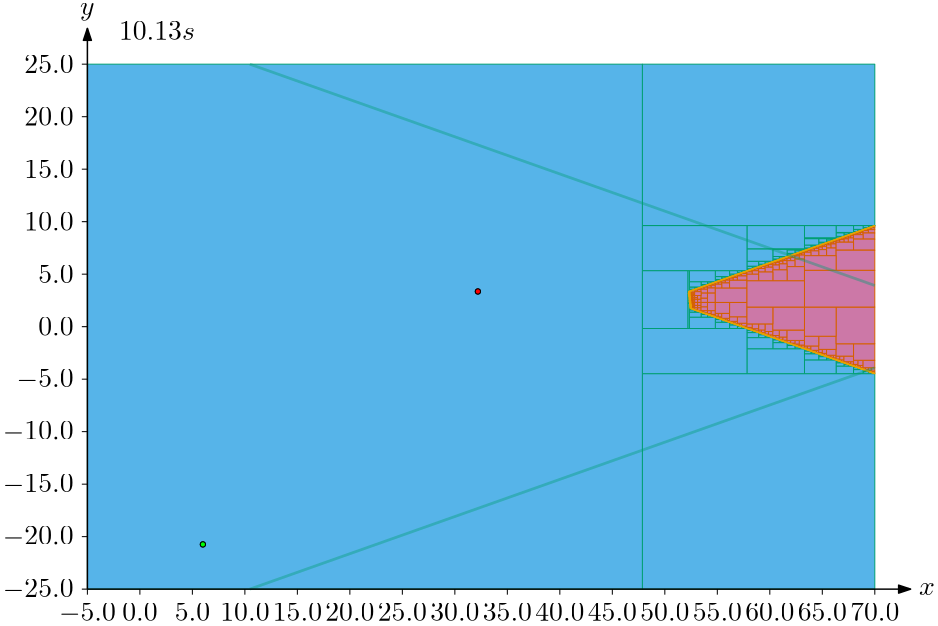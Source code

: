 <?xml version="1.0"?>
<!DOCTYPE ipe SYSTEM "ipe.dtd">
<ipe version="70218">
<ipestyle name="ipegenerator">
<symbol name="arrow/arc(spx)">
<path stroke="sym-stroke" fill="sym-stroke" pen="sym-pen">
0 0 m
-1 0.333 l
-1 -0.333 l
h
</path>
</symbol>
<symbol name="arrow/farc(spx)">
<path stroke="sym-stroke" fill="white" pen="sym-pen">
0 0 m
-1 0.333 l
-1 -0.333 l
h
</path>
</symbol>
<symbol name="arrow/ptarc(spx)">
<path stroke="sym-stroke" fill="sym-stroke" pen="sym-pen">
0 0 m
-1 0.333 l
-0.8 0 l
-1 -0.333 l
h
</path>
</symbol>
<symbol name="arrow/fptarc(spx)">
<path stroke="sym-stroke" fill="white" pen="sym-pen">
0 0 m
-1 0.333 l
-0.8 0 l
-1 -0.333 l
h
</path>
</symbol>
<symbol name="mark/circle(sx)" transformations="translations">
<path fill="sym-stroke">
0.6 0 0 0.6 0 0 e
0.4 0 0 0.4 0 0 e
</path>
</symbol>
<symbol name="mark/disk(sx)" transformations="translations">
<path fill="sym-stroke">
0.6 0 0 0.6 0 0 e
</path>
</symbol>
<symbol name="mark/fdisk(sfx)" transformations="translations">
<group>
<path fill="sym-fill">
0.5 0 0 0.5 0 0 e
</path>
<path fill="sym-stroke" fillrule="eofill">
0.6 0 0 0.6 0 0 e
0.4 0 0 0.4 0 0 e
</path>
</group>
</symbol>
<symbol name="mark/box(sx)" transformations="translations">
<path fill="sym-stroke" fillrule="eofill">
-0.6 -0.6 m
0.6 -0.6 l
0.6 0.6 l
-0.6 0.6 l
h
-0.4 -0.4 m
0.4 -0.4 l
0.4 0.4 l
-0.4 0.4 l
h
</path>
</symbol>
<symbol name="mark/square(sx)" transformations="translations">
<path fill="sym-stroke">
-0.6 -0.6 m
0.6 -0.6 l
0.6 0.6 l
-0.6 0.6 l
h
</path>
</symbol>
<symbol name="mark/fsquare(sfx)" transformations="translations">
<group>
<path fill="sym-fill">
-0.5 -0.5 m
0.5 -0.5 l
0.5 0.5 l
-0.5 0.5 l
h
</path>
<path fill="sym-stroke" fillrule="eofill">
-0.6 -0.6 m
0.6 -0.6 l
0.6 0.6 l
-0.6 0.6 l
h
-0.4 -0.4 m
0.4 -0.4 l
0.4 0.4 l
-0.4 0.4 l
h
</path>
</group>
</symbol>
<symbol name="mark/cross(sx)" transformations="translations">
<group>
<path fill="sym-stroke">
-0.43 -0.57 m
0.57 0.43 l
0.43 0.57 l
-0.57 -0.43 l
h
</path>
<path fill="sym-stroke">
-0.43 0.57 m
0.57 -0.43 l
0.43 -0.57 l
-0.57 0.43 l
h
</path>
</group>
</symbol>
<symbol name="arrow/fnormal(spx)">
<path stroke="sym-stroke" fill="white" pen="sym-pen">
0 0 m
-1 0.333 l
-1 -0.333 l
h
</path>
</symbol>
<symbol name="arrow/pointed(spx)">
<path stroke="sym-stroke" fill="sym-stroke" pen="sym-pen">
0 0 m
-1 0.333 l
-0.8 0 l
-1 -0.333 l
h
</path>
</symbol>
<symbol name="arrow/fpointed(spx)">
<path stroke="sym-stroke" fill="white" pen="sym-pen">
0 0 m
-1 0.333 l
-0.8 0 l
-1 -0.333 l
h
</path>
</symbol>
<symbol name="arrow/linear(spx)">
<path stroke="sym-stroke" pen="sym-pen">
-1 0.333 m
0 0 l
-1 -0.333 l
</path>
</symbol>
<symbol name="arrow/fdouble(spx)">
<path stroke="sym-stroke" fill="white" pen="sym-pen">
0 0 m
-1 0.333 l
-1 -0.333 l
h
-1 0 m
-2 0.333 l
-2 -0.333 l
h
</path>
</symbol>
<symbol name="arrow/double(spx)">
<path stroke="sym-stroke" fill="sym-stroke" pen="sym-pen">
0 0 m
-1 0.333 l
-1 -0.333 l
h
-1 0 m
-2 0.333 l
-2 -0.333 l
h
</path>
</symbol>
<anglesize name="22.5 deg" value="22.5"/>
<anglesize name="30 deg" value="30"/>
<anglesize name="45 deg" value="45"/>
<anglesize name="60 deg" value="60"/>
<anglesize name="90 deg" value="90"/>
<arrowsize name="large" value="10"/>
<arrowsize name="normal" value="4.294"/>
<arrowsize name="small" value="5"/>
<arrowsize name="tiny" value="3"/>
<color name="aliceblue" value="0.941 0.973 1"/>
<color name="antiquewhite" value="0.98 0.922 0.843"/>
<color name="antiquewhite1" value="1 0.937 0.859"/>
<color name="antiquewhite2" value="0.933 0.875 0.8"/>
<color name="antiquewhite3" value="0.804 0.753 0.69"/>
<color name="antiquewhite4" value="0.545 0.514 0.471"/>
<color name="aquamarine" value="0.498 1 0.831"/>
<color name="aquamarine1" value="0.498 1 0.831"/>
<color name="aquamarine2" value="0.463 0.933 0.776"/>
<color name="aquamarine3" value="0.4 0.804 0.667"/>
<color name="aquamarine4" value="0.271 0.545 0.455"/>
<color name="azure" value="0.941 1 1"/>
<color name="azure1" value="0.941 1 1"/>
<color name="azure2" value="0.878 0.933 0.933"/>
<color name="azure3" value="0.757 0.804 0.804"/>
<color name="azure4" value="0.514 0.545 0.545"/>
<color name="beige" value="0.961 0.961 0.863"/>
<color name="bisque" value="1 0.894 0.769"/>
<color name="bisque1" value="1 0.894 0.769"/>
<color name="bisque2" value="0.933 0.835 0.718"/>
<color name="bisque3" value="0.804 0.718 0.62"/>
<color name="bisque4" value="0.545 0.49 0.42"/>
<color name="black" value="0"/>
<color name="blanchedalmond" value="1 0.922 0.804"/>
<color name="blue" value="0 0 1"/>
<color name="blue1" value="0 0 1"/>
<color name="blue2" value="0 0 0.933"/>
<color name="blue3" value="0 0 0.804"/>
<color name="blue4" value="0 0 0.545"/>
<color name="blueviolet" value="0.541 0.169 0.886"/>
<color name="brown" value="0.647 0.165 0.165"/>
<color name="brown1" value="1 0.251 0.251"/>
<color name="brown2" value="0.933 0.231 0.231"/>
<color name="brown3" value="0.804 0.2 0.2"/>
<color name="brown4" value="0.545 0.137 0.137"/>
<color name="burlywood" value="0.871 0.722 0.529"/>
<color name="burlywood1" value="1 0.827 0.608"/>
<color name="burlywood2" value="0.933 0.773 0.569"/>
<color name="burlywood3" value="0.804 0.667 0.49"/>
<color name="burlywood4" value="0.545 0.451 0.333"/>
<color name="cadetblue" value="0.373 0.62 0.627"/>
<color name="cadetblue1" value="0.596 0.961 1"/>
<color name="cadetblue2" value="0.557 0.898 0.933"/>
<color name="cadetblue3" value="0.478 0.773 0.804"/>
<color name="cadetblue4" value="0.325 0.525 0.545"/>
<color name="chartreuse" value="0.498 1 0"/>
<color name="chartreuse1" value="0.498 1 0"/>
<color name="chartreuse2" value="0.463 0.933 0"/>
<color name="chartreuse3" value="0.4 0.804 0"/>
<color name="chartreuse4" value="0.271 0.545 0"/>
<color name="chocolate" value="0.824 0.412 0.118"/>
<color name="chocolate1" value="1 0.498 0.141"/>
<color name="chocolate2" value="0.933 0.463 0.129"/>
<color name="chocolate3" value="0.804 0.4 0.114"/>
<color name="chocolate4" value="0.545 0.271 0.075"/>
<color name="colorBlind1" value="0 0.619 0.451"/>
<color name="colorBlindInFill" value="0.8 0.47 0.655"/>
<color name="colorBlindInStroke" value="0.835 0.369 0"/>
<color name="colorBlindMaybeFill" value="0.941 0.894 0.259"/>
<color name="colorBlindMaybeStroke" value="0.902 0.624 0"/>
<color name="colorBlindOutFill" value="0.337 0.706 0.914"/>
<color name="colorBlindOutStroke" value="0 0.62 0.451"/>
<color name="coral" value="1 0.498 0.314"/>
<color name="coral1" value="1 0.447 0.337"/>
<color name="coral2" value="0.933 0.416 0.314"/>
<color name="coral3" value="0.804 0.357 0.271"/>
<color name="coral4" value="0.545 0.243 0.184"/>
<color name="cornflowerblue" value="0.392 0.584 0.929"/>
<color name="cornsilk" value="1 0.973 0.863"/>
<color name="cornsilk1" value="1 0.973 0.863"/>
<color name="cornsilk2" value="0.933 0.91 0.804"/>
<color name="cornsilk3" value="0.804 0.784 0.694"/>
<color name="cornsilk4" value="0.545 0.533 0.471"/>
<color name="cyan" value="0 1 1"/>
<color name="cyan1" value="0 1 1"/>
<color name="cyan2" value="0 0.933 0.933"/>
<color name="cyan3" value="0 0.804 0.804"/>
<color name="cyan4" value="0 0.545 0.545"/>
<color name="darkblue" value="0 0 0.545"/>
<color name="darkcyan" value="0 0.545 0.545"/>
<color name="darkgoldenrod" value="0.722 0.525 0.043"/>
<color name="darkgoldenrod1" value="1 0.725 0.059"/>
<color name="darkgoldenrod2" value="0.933 0.678 0.055"/>
<color name="darkgoldenrod3" value="0.804 0.584 0.047"/>
<color name="darkgoldenrod4" value="0.545 0.396 0.031"/>
<color name="darkgray" value="0.663"/>
<color name="darkgreen" value="0 0.392 0"/>
<color name="darkgrey" value="0.663"/>
<color name="darkkhaki" value="0.741 0.718 0.42"/>
<color name="darkmagenta" value="0.545 0 0.545"/>
<color name="darkolivegreen" value="0.333 0.42 0.184"/>
<color name="darkolivegreen1" value="0.792 1 0.439"/>
<color name="darkolivegreen2" value="0.737 0.933 0.408"/>
<color name="darkolivegreen3" value="0.635 0.804 0.353"/>
<color name="darkolivegreen4" value="0.431 0.545 0.239"/>
<color name="darkorange" value="1 0.549 0"/>
<color name="darkorange1" value="1 0.498 0"/>
<color name="darkorange2" value="0.933 0.463 0"/>
<color name="darkorange3" value="0.804 0.4 0"/>
<color name="darkorange4" value="0.545 0.271 0"/>
<color name="darkorchid" value="0.6 0.196 0.8"/>
<color name="darkorchid1" value="0.749 0.243 1"/>
<color name="darkorchid2" value="0.698 0.227 0.933"/>
<color name="darkorchid3" value="0.604 0.196 0.804"/>
<color name="darkorchid4" value="0.408 0.133 0.545"/>
<color name="darkred" value="0.545 0 0"/>
<color name="darksalmon" value="0.914 0.588 0.478"/>
<color name="darkseagreen" value="0.561 0.737 0.561"/>
<color name="darkseagreen1" value="0.757 1 0.757"/>
<color name="darkseagreen2" value="0.706 0.933 0.706"/>
<color name="darkseagreen3" value="0.608 0.804 0.608"/>
<color name="darkseagreen4" value="0.412 0.545 0.412"/>
<color name="darkslateblue" value="0.282 0.239 0.545"/>
<color name="darkslategray" value="0.184 0.31 0.31"/>
<color name="darkslategray1" value="0.592 1 1"/>
<color name="darkslategray2" value="0.553 0.933 0.933"/>
<color name="darkslategray3" value="0.475 0.804 0.804"/>
<color name="darkslategray4" value="0.322 0.545 0.545"/>
<color name="darkslategrey" value="0.184 0.31 0.31"/>
<color name="darkturquoise" value="0 0.808 0.82"/>
<color name="darkviolet" value="0.58 0 0.827"/>
<color name="deeppink" value="1 0.078 0.576"/>
<color name="deeppink1" value="1 0.078 0.576"/>
<color name="deeppink2" value="0.933 0.071 0.537"/>
<color name="deeppink3" value="0.804 0.063 0.463"/>
<color name="deeppink4" value="0.545 0.039 0.314"/>
<color name="deepskyblue" value="0 0.749 1"/>
<color name="deepskyblue1" value="0 0.749 1"/>
<color name="deepskyblue2" value="0 0.698 0.933"/>
<color name="deepskyblue3" value="0 0.604 0.804"/>
<color name="deepskyblue4" value="0 0.408 0.545"/>
<color name="dimgray" value="0.412"/>
<color name="dimgrey" value="0.412"/>
<color name="dodgerblue" value="0.118 0.565 1"/>
<color name="dodgerblue1" value="0.118 0.565 1"/>
<color name="dodgerblue2" value="0.11 0.525 0.933"/>
<color name="dodgerblue3" value="0.094 0.455 0.804"/>
<color name="dodgerblue4" value="0.063 0.306 0.545"/>
<color name="firebrick" value="0.698 0.133 0.133"/>
<color name="firebrick1" value="1 0.188 0.188"/>
<color name="firebrick2" value="0.933 0.173 0.173"/>
<color name="firebrick3" value="0.804 0.149 0.149"/>
<color name="firebrick4" value="0.545 0.102 0.102"/>
<color name="floralwhite" value="1 0.98 0.941"/>
<color name="forestgreen" value="0.133 0.545 0.133"/>
<color name="gainsboro" value="0.863"/>
<color name="ghostwhite" value="0.973 0.973 1"/>
<color name="gold" value="1 0.843 0"/>
<color name="gold1" value="1 0.843 0"/>
<color name="gold2" value="0.933 0.788 0"/>
<color name="gold3" value="0.804 0.678 0"/>
<color name="gold4" value="0.545 0.459 0"/>
<color name="goldenrod" value="0.855 0.647 0.125"/>
<color name="goldenrod1" value="1 0.757 0.145"/>
<color name="goldenrod2" value="0.933 0.706 0.133"/>
<color name="goldenrod3" value="0.804 0.608 0.114"/>
<color name="goldenrod4" value="0.545 0.412 0.078"/>
<color name="gray" value="0.745"/>
<color name="gray0" value="0"/>
<color name="gray1" value="0.012"/>
<color name="gray10" value="0.102"/>
<color name="gray100" value="1"/>
<color name="gray11" value="0.11"/>
<color name="gray12" value="0.122"/>
<color name="gray13" value="0.129"/>
<color name="gray14" value="0.141"/>
<color name="gray15" value="0.149"/>
<color name="gray16" value="0.161"/>
<color name="gray17" value="0.169"/>
<color name="gray18" value="0.18"/>
<color name="gray19" value="0.188"/>
<color name="gray2" value="0.02"/>
<color name="gray20" value="0.2"/>
<color name="gray21" value="0.212"/>
<color name="gray22" value="0.22"/>
<color name="gray23" value="0.231"/>
<color name="gray24" value="0.239"/>
<color name="gray25" value="0.251"/>
<color name="gray26" value="0.259"/>
<color name="gray27" value="0.271"/>
<color name="gray28" value="0.278"/>
<color name="gray29" value="0.29"/>
<color name="gray3" value="0.031"/>
<color name="gray30" value="0.302"/>
<color name="gray31" value="0.31"/>
<color name="gray32" value="0.322"/>
<color name="gray33" value="0.329"/>
<color name="gray34" value="0.341"/>
<color name="gray35" value="0.349"/>
<color name="gray36" value="0.361"/>
<color name="gray37" value="0.369"/>
<color name="gray38" value="0.38"/>
<color name="gray39" value="0.388"/>
<color name="gray4" value="0.039"/>
<color name="gray40" value="0.4"/>
<color name="gray41" value="0.412"/>
<color name="gray42" value="0.42"/>
<color name="gray43" value="0.431"/>
<color name="gray44" value="0.439"/>
<color name="gray45" value="0.451"/>
<color name="gray46" value="0.459"/>
<color name="gray47" value="0.471"/>
<color name="gray48" value="0.478"/>
<color name="gray49" value="0.49"/>
<color name="gray5" value="0.051"/>
<color name="gray50" value="0.498"/>
<color name="gray51" value="0.51"/>
<color name="gray52" value="0.522"/>
<color name="gray53" value="0.529"/>
<color name="gray54" value="0.541"/>
<color name="gray55" value="0.549"/>
<color name="gray56" value="0.561"/>
<color name="gray57" value="0.569"/>
<color name="gray58" value="0.58"/>
<color name="gray59" value="0.588"/>
<color name="gray6" value="0.059"/>
<color name="gray60" value="0.6"/>
<color name="gray61" value="0.612"/>
<color name="gray62" value="0.62"/>
<color name="gray63" value="0.631"/>
<color name="gray64" value="0.639"/>
<color name="gray65" value="0.651"/>
<color name="gray66" value="0.659"/>
<color name="gray67" value="0.671"/>
<color name="gray68" value="0.678"/>
<color name="gray69" value="0.69"/>
<color name="gray7" value="0.071"/>
<color name="gray70" value="0.702"/>
<color name="gray71" value="0.71"/>
<color name="gray72" value="0.722"/>
<color name="gray73" value="0.729"/>
<color name="gray74" value="0.741"/>
<color name="gray75" value="0.749"/>
<color name="gray76" value="0.761"/>
<color name="gray77" value="0.769"/>
<color name="gray78" value="0.78"/>
<color name="gray79" value="0.788"/>
<color name="gray8" value="0.078"/>
<color name="gray80" value="0.8"/>
<color name="gray81" value="0.812"/>
<color name="gray82" value="0.82"/>
<color name="gray83" value="0.831"/>
<color name="gray84" value="0.839"/>
<color name="gray85" value="0.851"/>
<color name="gray86" value="0.859"/>
<color name="gray87" value="0.871"/>
<color name="gray88" value="0.878"/>
<color name="gray89" value="0.89"/>
<color name="gray9" value="0.09"/>
<color name="gray90" value="0.898"/>
<color name="gray91" value="0.91"/>
<color name="gray92" value="0.922"/>
<color name="gray93" value="0.929"/>
<color name="gray94" value="0.941"/>
<color name="gray95" value="0.949"/>
<color name="gray96" value="0.961"/>
<color name="gray97" value="0.969"/>
<color name="gray98" value="0.98"/>
<color name="gray99" value="0.988"/>
<color name="green" value="0 1 0"/>
<color name="green1" value="0 1 0"/>
<color name="green2" value="0 0.933 0"/>
<color name="green3" value="0 0.804 0"/>
<color name="green4" value="0 0.545 0"/>
<color name="greenyellow" value="0.678 1 0.184"/>
<color name="grey" value="0.745"/>
<color name="grey0" value="0"/>
<color name="grey1" value="0.012"/>
<color name="grey10" value="0.102"/>
<color name="grey100" value="1"/>
<color name="grey11" value="0.11"/>
<color name="grey12" value="0.122"/>
<color name="grey13" value="0.129"/>
<color name="grey14" value="0.141"/>
<color name="grey15" value="0.149"/>
<color name="grey16" value="0.161"/>
<color name="grey17" value="0.169"/>
<color name="grey18" value="0.18"/>
<color name="grey19" value="0.188"/>
<color name="grey2" value="0.02"/>
<color name="grey20" value="0.2"/>
<color name="grey21" value="0.212"/>
<color name="grey22" value="0.22"/>
<color name="grey23" value="0.231"/>
<color name="grey24" value="0.239"/>
<color name="grey25" value="0.251"/>
<color name="grey26" value="0.259"/>
<color name="grey27" value="0.271"/>
<color name="grey28" value="0.278"/>
<color name="grey29" value="0.29"/>
<color name="grey3" value="0.031"/>
<color name="grey30" value="0.302"/>
<color name="grey31" value="0.31"/>
<color name="grey32" value="0.322"/>
<color name="grey33" value="0.329"/>
<color name="grey34" value="0.341"/>
<color name="grey35" value="0.349"/>
<color name="grey36" value="0.361"/>
<color name="grey37" value="0.369"/>
<color name="grey38" value="0.38"/>
<color name="grey39" value="0.388"/>
<color name="grey4" value="0.039"/>
<color name="grey40" value="0.4"/>
<color name="grey41" value="0.412"/>
<color name="grey42" value="0.42"/>
<color name="grey43" value="0.431"/>
<color name="grey44" value="0.439"/>
<color name="grey45" value="0.451"/>
<color name="grey46" value="0.459"/>
<color name="grey47" value="0.471"/>
<color name="grey48" value="0.478"/>
<color name="grey49" value="0.49"/>
<color name="grey5" value="0.051"/>
<color name="grey50" value="0.498"/>
<color name="grey51" value="0.51"/>
<color name="grey52" value="0.522"/>
<color name="grey53" value="0.529"/>
<color name="grey54" value="0.541"/>
<color name="grey55" value="0.549"/>
<color name="grey56" value="0.561"/>
<color name="grey57" value="0.569"/>
<color name="grey58" value="0.58"/>
<color name="grey59" value="0.588"/>
<color name="grey6" value="0.059"/>
<color name="grey60" value="0.6"/>
<color name="grey61" value="0.612"/>
<color name="grey62" value="0.62"/>
<color name="grey63" value="0.631"/>
<color name="grey64" value="0.639"/>
<color name="grey65" value="0.651"/>
<color name="grey66" value="0.659"/>
<color name="grey67" value="0.671"/>
<color name="grey68" value="0.678"/>
<color name="grey69" value="0.69"/>
<color name="grey7" value="0.071"/>
<color name="grey70" value="0.702"/>
<color name="grey71" value="0.71"/>
<color name="grey72" value="0.722"/>
<color name="grey73" value="0.729"/>
<color name="grey74" value="0.741"/>
<color name="grey75" value="0.749"/>
<color name="grey76" value="0.761"/>
<color name="grey77" value="0.769"/>
<color name="grey78" value="0.78"/>
<color name="grey79" value="0.788"/>
<color name="grey8" value="0.078"/>
<color name="grey80" value="0.8"/>
<color name="grey81" value="0.812"/>
<color name="grey82" value="0.82"/>
<color name="grey83" value="0.831"/>
<color name="grey84" value="0.839"/>
<color name="grey85" value="0.851"/>
<color name="grey86" value="0.859"/>
<color name="grey87" value="0.871"/>
<color name="grey88" value="0.878"/>
<color name="grey89" value="0.89"/>
<color name="grey9" value="0.09"/>
<color name="grey90" value="0.898"/>
<color name="grey91" value="0.91"/>
<color name="grey92" value="0.922"/>
<color name="grey93" value="0.929"/>
<color name="grey94" value="0.941"/>
<color name="grey95" value="0.949"/>
<color name="grey96" value="0.961"/>
<color name="grey97" value="0.969"/>
<color name="grey98" value="0.98"/>
<color name="grey99" value="0.988"/>
<color name="honeydew" value="0.941 1 0.941"/>
<color name="honeydew1" value="0.941 1 0.941"/>
<color name="honeydew2" value="0.878 0.933 0.878"/>
<color name="honeydew3" value="0.757 0.804 0.757"/>
<color name="honeydew4" value="0.514 0.545 0.514"/>
<color name="hotpink" value="1 0.412 0.706"/>
<color name="hotpink1" value="1 0.431 0.706"/>
<color name="hotpink2" value="0.933 0.416 0.655"/>
<color name="hotpink3" value="0.804 0.376 0.565"/>
<color name="hotpink4" value="0.545 0.227 0.384"/>
<color name="indianred" value="0.804 0.361 0.361"/>
<color name="indianred1" value="1 0.416 0.416"/>
<color name="indianred2" value="0.933 0.388 0.388"/>
<color name="indianred3" value="0.804 0.333 0.333"/>
<color name="indianred4" value="0.545 0.227 0.227"/>
<color name="ivory" value="1 1 0.941"/>
<color name="ivory1" value="1 1 0.941"/>
<color name="ivory2" value="0.933 0.933 0.878"/>
<color name="ivory3" value="0.804 0.804 0.757"/>
<color name="ivory4" value="0.545 0.545 0.514"/>
<color name="khaki" value="0.941 0.902 0.549"/>
<color name="khaki1" value="1 0.965 0.561"/>
<color name="khaki2" value="0.933 0.902 0.522"/>
<color name="khaki3" value="0.804 0.776 0.451"/>
<color name="khaki4" value="0.545 0.525 0.306"/>
<color name="lavender" value="0.902 0.902 0.98"/>
<color name="lavenderblush" value="1 0.941 0.961"/>
<color name="lavenderblush1" value="1 0.941 0.961"/>
<color name="lavenderblush2" value="0.933 0.878 0.898"/>
<color name="lavenderblush3" value="0.804 0.757 0.773"/>
<color name="lavenderblush4" value="0.545 0.514 0.525"/>
<color name="lawngreen" value="0.486 0.988 0"/>
<color name="lemonchiffon" value="1 0.98 0.804"/>
<color name="lemonchiffon1" value="1 0.98 0.804"/>
<color name="lemonchiffon2" value="0.933 0.914 0.749"/>
<color name="lemonchiffon3" value="0.804 0.788 0.647"/>
<color name="lemonchiffon4" value="0.545 0.537 0.439"/>
<color name="lightblue" value="0.678 0.847 0.902"/>
<color name="lightblue1" value="0.749 0.937 1"/>
<color name="lightblue2" value="0.698 0.875 0.933"/>
<color name="lightblue3" value="0.604 0.753 0.804"/>
<color name="lightblue4" value="0.408 0.514 0.545"/>
<color name="lightcoral" value="0.941 0.502 0.502"/>
<color name="lightcyan" value="0.878 1 1"/>
<color name="lightcyan1" value="0.878 1 1"/>
<color name="lightcyan2" value="0.82 0.933 0.933"/>
<color name="lightcyan3" value="0.706 0.804 0.804"/>
<color name="lightcyan4" value="0.478 0.545 0.545"/>
<color name="lightgoldenrod" value="0.933 0.867 0.51"/>
<color name="lightgoldenrod1" value="1 0.925 0.545"/>
<color name="lightgoldenrod2" value="0.933 0.863 0.51"/>
<color name="lightgoldenrod3" value="0.804 0.745 0.439"/>
<color name="lightgoldenrod4" value="0.545 0.506 0.298"/>
<color name="lightgoldenrodyellow" value="0.98 0.98 0.824"/>
<color name="lightgray" value="0.827"/>
<color name="lightgreen" value="0.565 0.933 0.565"/>
<color name="lightgrey" value="0.827"/>
<color name="lightpink" value="1 0.714 0.757"/>
<color name="lightpink1" value="1 0.682 0.725"/>
<color name="lightpink2" value="0.933 0.635 0.678"/>
<color name="lightpink3" value="0.804 0.549 0.584"/>
<color name="lightpink4" value="0.545 0.373 0.396"/>
<color name="lightsalmon" value="1 0.627 0.478"/>
<color name="lightsalmon1" value="1 0.627 0.478"/>
<color name="lightsalmon2" value="0.933 0.584 0.447"/>
<color name="lightsalmon3" value="0.804 0.506 0.384"/>
<color name="lightsalmon4" value="0.545 0.341 0.259"/>
<color name="lightseagreen" value="0.125 0.698 0.667"/>
<color name="lightskyblue" value="0.529 0.808 0.98"/>
<color name="lightskyblue1" value="0.69 0.886 1"/>
<color name="lightskyblue2" value="0.643 0.827 0.933"/>
<color name="lightskyblue3" value="0.553 0.714 0.804"/>
<color name="lightskyblue4" value="0.376 0.482 0.545"/>
<color name="lightslateblue" value="0.518 0.439 1"/>
<color name="lightslategray" value="0.467 0.533 0.6"/>
<color name="lightslategrey" value="0.467 0.533 0.6"/>
<color name="lightsteelblue" value="0.69 0.769 0.871"/>
<color name="lightsteelblue1" value="0.792 0.882 1"/>
<color name="lightsteelblue2" value="0.737 0.824 0.933"/>
<color name="lightsteelblue3" value="0.635 0.71 0.804"/>
<color name="lightsteelblue4" value="0.431 0.482 0.545"/>
<color name="lightyellow" value="1 1 0.878"/>
<color name="lightyellow1" value="1 1 0.878"/>
<color name="lightyellow2" value="0.933 0.933 0.82"/>
<color name="lightyellow3" value="0.804 0.804 0.706"/>
<color name="lightyellow4" value="0.545 0.545 0.478"/>
<color name="limegreen" value="0.196 0.804 0.196"/>
<color name="linen" value="0.98 0.941 0.902"/>
<color name="magenta" value="1 0 1"/>
<color name="magenta1" value="1 0 1"/>
<color name="magenta2" value="0.933 0 0.933"/>
<color name="magenta3" value="0.804 0 0.804"/>
<color name="magenta4" value="0.545 0 0.545"/>
<color name="maroon" value="0.69 0.188 0.376"/>
<color name="maroon1" value="1 0.204 0.702"/>
<color name="maroon2" value="0.933 0.188 0.655"/>
<color name="maroon3" value="0.804 0.161 0.565"/>
<color name="maroon4" value="0.545 0.11 0.384"/>
<color name="mediumaquamarine" value="0.4 0.804 0.667"/>
<color name="mediumblue" value="0 0 0.804"/>
<color name="mediumorchid" value="0.729 0.333 0.827"/>
<color name="mediumorchid1" value="0.878 0.4 1"/>
<color name="mediumorchid2" value="0.82 0.373 0.933"/>
<color name="mediumorchid3" value="0.706 0.322 0.804"/>
<color name="mediumorchid4" value="0.478 0.216 0.545"/>
<color name="mediumpurple" value="0.576 0.439 0.859"/>
<color name="mediumpurple1" value="0.671 0.51 1"/>
<color name="mediumpurple2" value="0.624 0.475 0.933"/>
<color name="mediumpurple3" value="0.537 0.408 0.804"/>
<color name="mediumpurple4" value="0.365 0.278 0.545"/>
<color name="mediumseagreen" value="0.235 0.702 0.443"/>
<color name="mediumslateblue" value="0.482 0.408 0.933"/>
<color name="mediumspringgreen" value="0 0.98 0.604"/>
<color name="mediumturquoise" value="0.282 0.82 0.8"/>
<color name="mediumvioletred" value="0.78 0.082 0.522"/>
<color name="midnightblue" value="0.098 0.098 0.439"/>
<color name="mintcream" value="0.961 1 0.98"/>
<color name="mistyrose" value="1 0.894 0.882"/>
<color name="mistyrose1" value="1 0.894 0.882"/>
<color name="mistyrose2" value="0.933 0.835 0.824"/>
<color name="mistyrose3" value="0.804 0.718 0.71"/>
<color name="mistyrose4" value="0.545 0.49 0.482"/>
<color name="moccasin" value="1 0.894 0.71"/>
<color name="navajowhite" value="1 0.871 0.678"/>
<color name="navajowhite1" value="1 0.871 0.678"/>
<color name="navajowhite2" value="0.933 0.812 0.631"/>
<color name="navajowhite3" value="0.804 0.702 0.545"/>
<color name="navajowhite4" value="0.545 0.475 0.369"/>
<color name="navy" value="0 0 0.502"/>
<color name="navyblue" value="0 0 0.502"/>
<color name="oldlace" value="0.992 0.961 0.902"/>
<color name="olivedrab" value="0.42 0.557 0.137"/>
<color name="olivedrab1" value="0.753 1 0.243"/>
<color name="olivedrab2" value="0.702 0.933 0.227"/>
<color name="olivedrab3" value="0.604 0.804 0.196"/>
<color name="olivedrab4" value="0.412 0.545 0.133"/>
<color name="orange" value="1 0.647 0"/>
<color name="orange1" value="1 0.647 0"/>
<color name="orange2" value="0.933 0.604 0"/>
<color name="orange3" value="0.804 0.522 0"/>
<color name="orange4" value="0.545 0.353 0"/>
<color name="orangered" value="1 0.271 0"/>
<color name="orangered1" value="1 0.271 0"/>
<color name="orangered2" value="0.933 0.251 0"/>
<color name="orangered3" value="0.804 0.216 0"/>
<color name="orangered4" value="0.545 0.145 0"/>
<color name="orchid" value="0.855 0.439 0.839"/>
<color name="orchid1" value="1 0.514 0.98"/>
<color name="orchid2" value="0.933 0.478 0.914"/>
<color name="orchid3" value="0.804 0.412 0.788"/>
<color name="orchid4" value="0.545 0.278 0.537"/>
<color name="palegoldenrod" value="0.933 0.91 0.667"/>
<color name="palegreen" value="0.596 0.984 0.596"/>
<color name="palegreen1" value="0.604 1 0.604"/>
<color name="palegreen2" value="0.565 0.933 0.565"/>
<color name="palegreen3" value="0.486 0.804 0.486"/>
<color name="palegreen4" value="0.329 0.545 0.329"/>
<color name="paleturquoise" value="0.686 0.933 0.933"/>
<color name="paleturquoise1" value="0.733 1 1"/>
<color name="paleturquoise2" value="0.682 0.933 0.933"/>
<color name="paleturquoise3" value="0.588 0.804 0.804"/>
<color name="paleturquoise4" value="0.4 0.545 0.545"/>
<color name="palevioletred" value="0.859 0.439 0.576"/>
<color name="palevioletred1" value="1 0.51 0.671"/>
<color name="palevioletred2" value="0.933 0.475 0.624"/>
<color name="palevioletred3" value="0.804 0.408 0.537"/>
<color name="palevioletred4" value="0.545 0.278 0.365"/>
<color name="papayawhip" value="1 0.937 0.835"/>
<color name="peachpuff" value="1 0.855 0.725"/>
<color name="peachpuff1" value="1 0.855 0.725"/>
<color name="peachpuff2" value="0.933 0.796 0.678"/>
<color name="peachpuff3" value="0.804 0.686 0.584"/>
<color name="peachpuff4" value="0.545 0.467 0.396"/>
<color name="peru" value="0.804 0.522 0.247"/>
<color name="pink" value="1 0.753 0.796"/>
<color name="pink1" value="1 0.71 0.773"/>
<color name="pink2" value="0.933 0.663 0.722"/>
<color name="pink3" value="0.804 0.569 0.62"/>
<color name="pink4" value="0.545 0.388 0.424"/>
<color name="plum" value="0.867 0.627 0.867"/>
<color name="plum1" value="1 0.733 1"/>
<color name="plum2" value="0.933 0.682 0.933"/>
<color name="plum3" value="0.804 0.588 0.804"/>
<color name="plum4" value="0.545 0.4 0.545"/>
<color name="powderblue" value="0.69 0.878 0.902"/>
<color name="purple" value="0.627 0.125 0.941"/>
<color name="purple1" value="0.608 0.188 1"/>
<color name="purple2" value="0.569 0.173 0.933"/>
<color name="purple3" value="0.49 0.149 0.804"/>
<color name="purple4" value="0.333 0.102 0.545"/>
<color name="red" value="1 0 0"/>
<color name="red1" value="1 0 0"/>
<color name="red2" value="0.933 0 0"/>
<color name="red3" value="0.804 0 0"/>
<color name="red4" value="0.545 0 0"/>
<color name="rosybrown" value="0.737 0.561 0.561"/>
<color name="rosybrown1" value="1 0.757 0.757"/>
<color name="rosybrown2" value="0.933 0.706 0.706"/>
<color name="rosybrown3" value="0.804 0.608 0.608"/>
<color name="rosybrown4" value="0.545 0.412 0.412"/>
<color name="royalblue" value="0.255 0.412 0.882"/>
<color name="royalblue1" value="0.282 0.463 1"/>
<color name="royalblue2" value="0.263 0.431 0.933"/>
<color name="royalblue3" value="0.227 0.373 0.804"/>
<color name="royalblue4" value="0.153 0.251 0.545"/>
<color name="saddlebrown" value="0.545 0.271 0.075"/>
<color name="salmon" value="0.98 0.502 0.447"/>
<color name="salmon1" value="1 0.549 0.412"/>
<color name="salmon2" value="0.933 0.51 0.384"/>
<color name="salmon3" value="0.804 0.439 0.329"/>
<color name="salmon4" value="0.545 0.298 0.224"/>
<color name="sandybrown" value="0.957 0.643 0.376"/>
<color name="seagreen" value="0.18 0.545 0.341"/>
<color name="seagreen1" value="0.329 1 0.624"/>
<color name="seagreen2" value="0.306 0.933 0.58"/>
<color name="seagreen3" value="0.263 0.804 0.502"/>
<color name="seagreen4" value="0.18 0.545 0.341"/>
<color name="seashell" value="1 0.961 0.933"/>
<color name="seashell1" value="1 0.961 0.933"/>
<color name="seashell2" value="0.933 0.898 0.871"/>
<color name="seashell3" value="0.804 0.773 0.749"/>
<color name="seashell4" value="0.545 0.525 0.51"/>
<color name="sienna" value="0.627 0.322 0.176"/>
<color name="sienna1" value="1 0.51 0.278"/>
<color name="sienna2" value="0.933 0.475 0.259"/>
<color name="sienna3" value="0.804 0.408 0.224"/>
<color name="sienna4" value="0.545 0.278 0.149"/>
<color name="skyblue" value="0.529 0.808 0.922"/>
<color name="skyblue1" value="0.529 0.808 1"/>
<color name="skyblue2" value="0.494 0.753 0.933"/>
<color name="skyblue3" value="0.424 0.651 0.804"/>
<color name="skyblue4" value="0.29 0.439 0.545"/>
<color name="slateblue" value="0.416 0.353 0.804"/>
<color name="slateblue1" value="0.514 0.435 1"/>
<color name="slateblue2" value="0.478 0.404 0.933"/>
<color name="slateblue3" value="0.412 0.349 0.804"/>
<color name="slateblue4" value="0.278 0.235 0.545"/>
<color name="slategray" value="0.439 0.502 0.565"/>
<color name="slategray1" value="0.776 0.886 1"/>
<color name="slategray2" value="0.725 0.827 0.933"/>
<color name="slategray3" value="0.624 0.714 0.804"/>
<color name="slategray4" value="0.424 0.482 0.545"/>
<color name="slategrey" value="0.439 0.502 0.565"/>
<color name="snow" value="1 0.98 0.98"/>
<color name="snow1" value="1 0.98 0.98"/>
<color name="snow2" value="0.933 0.914 0.914"/>
<color name="snow3" value="0.804 0.788 0.788"/>
<color name="snow4" value="0.545 0.537 0.537"/>
<color name="springgreen" value="0 1 0.498"/>
<color name="springgreen1" value="0 1 0.498"/>
<color name="springgreen2" value="0 0.933 0.463"/>
<color name="springgreen3" value="0 0.804 0.4"/>
<color name="springgreen4" value="0 0.545 0.271"/>
<color name="steelblue" value="0.275 0.51 0.706"/>
<color name="steelblue1" value="0.388 0.722 1"/>
<color name="steelblue2" value="0.361 0.675 0.933"/>
<color name="steelblue3" value="0.31 0.58 0.804"/>
<color name="steelblue4" value="0.212 0.392 0.545"/>
<color name="tan" value="0.824 0.706 0.549"/>
<color name="tan1" value="1 0.647 0.31"/>
<color name="tan2" value="0.933 0.604 0.286"/>
<color name="tan3" value="0.804 0.522 0.247"/>
<color name="tan4" value="0.545 0.353 0.169"/>
<color name="thistle" value="0.847 0.749 0.847"/>
<color name="thistle1" value="1 0.882 1"/>
<color name="thistle2" value="0.933 0.824 0.933"/>
<color name="thistle3" value="0.804 0.71 0.804"/>
<color name="thistle4" value="0.545 0.482 0.545"/>
<color name="tomato" value="1 0.388 0.278"/>
<color name="tomato1" value="1 0.388 0.278"/>
<color name="tomato2" value="0.933 0.361 0.259"/>
<color name="tomato3" value="0.804 0.31 0.224"/>
<color name="tomato4" value="0.545 0.212 0.149"/>
<color name="turquoise" value="0.251 0.878 0.816"/>
<color name="turquoise1" value="0 0.961 1"/>
<color name="turquoise2" value="0 0.898 0.933"/>
<color name="turquoise3" value="0 0.773 0.804"/>
<color name="turquoise4" value="0 0.525 0.545"/>
<color name="violet" value="0.933 0.51 0.933"/>
<color name="violetred" value="0.816 0.125 0.565"/>
<color name="violetred1" value="1 0.243 0.588"/>
<color name="violetred2" value="0.933 0.227 0.549"/>
<color name="violetred3" value="0.804 0.196 0.471"/>
<color name="violetred4" value="0.545 0.133 0.322"/>
<color name="wheat" value="0.961 0.871 0.702"/>
<color name="wheat1" value="1 0.906 0.729"/>
<color name="wheat2" value="0.933 0.847 0.682"/>
<color name="wheat3" value="0.804 0.729 0.588"/>
<color name="wheat4" value="0.545 0.494 0.4"/>
<color name="white" value="1"/>
<color name="whitesmoke" value="0.961"/>
<color name="yellow" value="1 1 0"/>
<color name="yellow1" value="1 1 0"/>
<color name="yellow2" value="0.933 0.933 0"/>
<color name="yellow3" value="0.804 0.804 0"/>
<color name="yellow4" value="0.545 0.545 0"/>
<color name="yellowgreen" value="0.604 0.804 0.196"/>
<dashstyle name="dash dot dotted" value="[4 2 1 2 1 2] 0"/>
<dashstyle name="dash dotted" value="[4 2 1 2] 0"/>
<dashstyle name="dashed" value="[4] 0"/>
<dashstyle name="dotted" value="[1 3] 0"/>
<gridsize name="10 pts (~3.5 mm)" value="10"/>
<gridsize name="14 pts (~5 mm)" value="14"/>
<gridsize name="16 pts (~6 mm)" value="16"/>
<gridsize name="20 pts (~7 mm)" value="20"/>
<gridsize name="28 pts (~10 mm)" value="28"/>
<gridsize name="32 pts (~12 mm)" value="32"/>
<gridsize name="4 pts" value="4"/>
<gridsize name="56 pts (~20 mm)" value="56"/>
<gridsize name="8 pts (~3 mm)" value="8"/>
<opacity name="10%" value="0.1"/>
<opacity name="15%" value="0.15"/>
<opacity name="20%" value="0.2"/>
<opacity name="25%" value="0.25"/>
<opacity name="30%" value="0.3"/>
<opacity name="35%" value="0.35"/>
<opacity name="40%" value="0.4"/>
<opacity name="45%" value="0.45"/>
<opacity name="5%" value="0.05"/>
<opacity name="50%" value="0.5"/>
<opacity name="55%" value="0.55"/>
<opacity name="60%" value="0.6"/>
<opacity name="65%" value="0.65"/>
<opacity name="70%" value="0.7"/>
<opacity name="75%" value="0.75"/>
<opacity name="80%" value="0.8"/>
<opacity name="85%" value="0.85"/>
<opacity name="90%" value="0.9"/>
<opacity name="95%" value="0.95"/>
<pen name="axis" value="0.549"/>
<pen name="axis_segment" value="0.366"/>
<pen name="fat" value="1.2"/>
<pen name="heavier" value="0.8"/>
<pen name="normal" value="0.366"/>
<pen name="ultrafat" value="2"/>
<symbolsize name="large" value="5"/>
<symbolsize name="small" value="2"/>
<symbolsize name="tiny" value="1.1"/>
<textsize name="Huge" value="\Huge"/>
<textsize name="LARGE" value="\LARGE"/>
<textsize name="Large" value="\Large"/>
<textsize name="footnote" value="\footnotesize"/>
<textsize name="huge" value="\huge"/>
<textsize name="large" value="\large"/>
<textsize name="normal" value="\normalsize"/>
<textsize name="small" value="\small"/>
<textsize name="tiny" value="\tiny"/>
<textstyle name="center" begin="\begin{center}" end="\end{center}"/>
<textstyle name="item" begin="\begin{itemize}\item{}" end="\end{itemize}"/>
<textstyle name="itemize" begin="\begin{itemize}" end="\end{itemize}"/>
<preamble>
	\usepackage{amsfonts}
	\usepackage{amsmath}
	\usepackage{amssymb}
	\usepackage{mathrsfs}
</preamble>
<layout paper="365.877 243.918" origin="0 0" frame="365.877 243.918"/>
<tiling name="falling" angle="-60" step="4" width="1"/>
<tiling name="rising" angle="30" step="4" width="1"/>
</ipestyle>
<page>
<layer name="axis"/>
<layer name="data"/>
<layer name="outer"/>
<layer name="inner"/>
<layer name="uncertain"/>
<layer name="penumbra"/>
<layer name="sensors"/>
<layer name="boats"/>
<layer name="wakes"/>
<view layers="axis data outer inner uncertain sensors boats wakes"/>
<path layer="inner" stroke="0.835 0.369 0" fill="0.8 0.47 0.655">
310.725 158.115 m
310.937 158.115 l
310.937 158.22 l
310.725 158.22 l
h
</path>
<path stroke="0.835 0.369 0" fill="0.8 0.47 0.655">
310.378 157.918 m
310.552 157.918 l
310.552 158.051 l
310.378 158.051 l
h
</path>
<path stroke="0.835 0.369 0" fill="0.8 0.47 0.655">
310.236 157.918 m
310.378 157.918 l
310.378 158.022 l
310.236 158.022 l
h
</path>
<path stroke="0.835 0.369 0" fill="0.8 0.47 0.655">
310.063 157.805 m
310.236 157.805 l
310.236 157.939 l
310.063 157.939 l
h
</path>
<path stroke="0.835 0.369 0" fill="0.8 0.47 0.655">
309.921 157.805 m
310.063 157.805 l
310.063 157.91 l
309.921 157.91 l
h
</path>
<path stroke="0.835 0.369 0" fill="0.8 0.47 0.655">
309.779 157.752 m
309.921 157.752 l
309.921 157.859 l
309.779 157.859 l
h
</path>
<path stroke="0.835 0.369 0" fill="0.8 0.47 0.655">
309.49 157.605 m
309.663 157.605 l
309.663 157.738 l
309.49 157.738 l
h
</path>
<path stroke="0.835 0.369 0" fill="0.8 0.47 0.655">
309.348 157.605 m
309.49 157.605 l
309.49 157.709 l
309.348 157.709 l
h
</path>
<path stroke="0.835 0.369 0" fill="0.8 0.47 0.655">
309.206 157.553 m
309.348 157.553 l
309.348 157.658 l
309.206 157.658 l
h
</path>
<path stroke="0.835 0.369 0" fill="0.8 0.47 0.655">
308.948 157.46 m
309.09 157.46 l
309.09 157.565 l
308.948 157.565 l
h
</path>
<path stroke="0.835 0.369 0" fill="0.8 0.47 0.655">
308.447 157.243 m
308.621 157.243 l
308.621 157.372 l
308.447 157.372 l
h
</path>
<path stroke="0.835 0.369 0" fill="0.8 0.47 0.655">
308.305 157.243 m
308.447 157.243 l
308.447 157.343 l
308.305 157.343 l
h
</path>
<path stroke="0.835 0.369 0" fill="0.8 0.47 0.655">
308.164 157.19 m
308.305 157.19 l
308.305 157.292 l
308.164 157.292 l
h
</path>
<path stroke="0.835 0.369 0" fill="0.8 0.47 0.655">
307.906 157.097 m
308.047 157.097 l
308.047 157.2 l
307.906 157.2 l
h
</path>
<path stroke="0.835 0.369 0" fill="0.8 0.47 0.655">
306.552 156.579 m
306.726 156.579 l
306.726 156.705 l
306.552 156.705 l
h
</path>
<path stroke="0.835 0.369 0" fill="0.8 0.47 0.655">
306.41 156.579 m
306.552 156.579 l
306.552 156.676 l
306.41 156.676 l
h
</path>
<path stroke="0.835 0.369 0" fill="0.8 0.47 0.655">
306.268 156.527 m
306.41 156.527 l
306.41 156.625 l
306.268 156.625 l
h
</path>
<path stroke="0.835 0.369 0" fill="0.8 0.47 0.655">
306.01 156.434 m
306.152 156.434 l
306.152 156.533 l
306.01 156.533 l
h
</path>
<path stroke="0.835 0.369 0" fill="0.8 0.47 0.655">
305.541 156.266 m
305.683 156.266 l
305.683 156.365 l
305.541 156.365 l
h
</path>
<path stroke="0.835 0.369 0" fill="0.8 0.47 0.655">
303.107 155.367 m
303.28 155.367 l
303.28 155.489 l
303.107 155.489 l
h
</path>
<path stroke="0.835 0.369 0" fill="0.8 0.47 0.655">
302.965 155.367 m
303.107 155.367 l
303.107 155.461 l
302.965 155.461 l
h
</path>
<path stroke="0.835 0.369 0" fill="0.8 0.47 0.655">
302.823 155.315 m
302.965 155.315 l
302.965 155.409 l
302.823 155.409 l
h
</path>
<path stroke="0.835 0.369 0" fill="0.8 0.47 0.655">
302.565 155.222 m
302.707 155.222 l
302.707 155.317 l
302.565 155.317 l
h
</path>
<path stroke="0.835 0.369 0" fill="0.8 0.47 0.655">
302.096 155.054 m
302.238 155.054 l
302.238 155.15 l
302.096 155.15 l
h
</path>
<path stroke="0.835 0.369 0" fill="0.8 0.47 0.655">
301.243 154.75 m
301.385 154.75 l
301.385 154.847 l
301.243 154.847 l
h
</path>
<path stroke="0.835 0.369 0" fill="0.8 0.47 0.655">
296.842 153.159 m
297.015 153.159 l
297.015 153.276 l
296.842 153.276 l
h
</path>
<path stroke="0.835 0.369 0" fill="0.8 0.47 0.655">
296.7 153.159 m
296.842 153.159 l
296.842 153.247 l
296.7 153.247 l
h
</path>
<path stroke="0.835 0.369 0" fill="0.8 0.47 0.655">
296.558 153.106 m
296.7 153.106 l
296.7 153.196 l
296.558 153.196 l
h
</path>
<path stroke="0.835 0.369 0" fill="0.8 0.47 0.655">
296.3 153.013 m
296.442 153.013 l
296.442 153.103 l
296.3 153.103 l
h
</path>
<path stroke="0.835 0.369 0" fill="0.8 0.47 0.655">
295.831 152.845 m
295.973 152.845 l
295.973 152.936 l
295.831 152.936 l
h
</path>
<path stroke="0.835 0.369 0" fill="0.8 0.47 0.655">
294.978 152.541 m
295.12 152.541 l
295.12 152.633 l
294.978 152.633 l
h
</path>
<path stroke="0.835 0.369 0" fill="0.8 0.47 0.655">
293.428 151.99 m
293.569 151.99 l
293.569 152.083 l
293.428 152.083 l
h
</path>
<path stroke="0.835 0.369 0" fill="0.8 0.47 0.655">
285.451 149.129 m
285.624 149.129 l
285.624 149.245 l
285.451 149.245 l
h
</path>
<path stroke="0.835 0.369 0" fill="0.8 0.47 0.655">
285.309 149.129 m
285.451 149.129 l
285.451 149.216 l
285.309 149.216 l
h
</path>
<path stroke="0.835 0.369 0" fill="0.8 0.47 0.655">
285.167 149.077 m
285.309 149.077 l
285.309 149.164 l
285.167 149.164 l
h
</path>
<path stroke="0.835 0.369 0" fill="0.8 0.47 0.655">
284.909 148.983 m
285.051 148.983 l
285.051 149.072 l
284.909 149.072 l
h
</path>
<path stroke="0.835 0.369 0" fill="0.8 0.47 0.655">
284.44 148.815 m
284.582 148.815 l
284.582 148.905 l
284.44 148.905 l
h
</path>
<path stroke="0.835 0.369 0" fill="0.8 0.47 0.655">
283.587 148.512 m
283.729 148.512 l
283.729 148.602 l
283.587 148.602 l
h
</path>
<path stroke="0.835 0.369 0" fill="0.8 0.47 0.655">
282.037 147.961 m
282.179 147.961 l
282.179 148.052 l
282.037 148.052 l
h
</path>
<path stroke="0.835 0.369 0" fill="0.8 0.47 0.655">
279.218 146.948 m
279.36 146.948 l
279.36 147.046 l
279.218 147.046 l
h
</path>
<path stroke="0.835 0.369 0" fill="0.8 0.47 0.655">
310.552 157.918 m
310.937 157.918 l
310.937 158.115 l
310.552 158.115 l
h
</path>
<path stroke="0.835 0.369 0" fill="0.8 0.47 0.655">
264.741 141.768 m
264.914 141.768 l
264.914 141.896 l
264.741 141.896 l
h
</path>
<path stroke="0.835 0.369 0" fill="0.8 0.47 0.655">
264.599 141.768 m
264.741 141.768 l
264.741 141.868 l
264.599 141.868 l
h
</path>
<path stroke="0.835 0.369 0" fill="0.8 0.47 0.655">
264.457 141.716 m
264.599 141.716 l
264.599 141.816 l
264.457 141.816 l
h
</path>
<path stroke="0.835 0.369 0" fill="0.8 0.47 0.655">
264.199 141.623 m
264.341 141.623 l
264.341 141.724 l
264.199 141.724 l
h
</path>
<path stroke="0.835 0.369 0" fill="0.8 0.47 0.655">
309.921 157.552 m
310.236 157.552 l
310.236 157.805 l
309.921 157.805 l
h
</path>
<path stroke="0.835 0.369 0" fill="0.8 0.47 0.655">
309.663 157.552 m
309.921 157.552 l
309.921 157.752 l
309.663 157.752 l
h
</path>
<path stroke="0.835 0.369 0" fill="0.8 0.47 0.655">
309.348 157.356 m
309.663 157.356 l
309.663 157.605 l
309.348 157.605 l
h
</path>
<path stroke="0.835 0.369 0" fill="0.8 0.47 0.655">
309.09 157.356 m
309.348 157.356 l
309.348 157.553 l
309.09 157.553 l
h
</path>
<path stroke="0.835 0.369 0" fill="0.8 0.47 0.655">
308.832 157.261 m
309.09 157.261 l
309.09 157.46 l
308.832 157.46 l
h
</path>
<path stroke="0.835 0.369 0" fill="0.8 0.47 0.655">
308.621 157.261 m
308.832 157.261 l
308.832 157.417 l
308.621 157.417 l
h
</path>
<path stroke="0.835 0.369 0" fill="0.8 0.47 0.655">
308.305 156.999 m
308.621 156.999 l
308.621 157.243 l
308.305 157.243 l
h
</path>
<path stroke="0.835 0.369 0" fill="0.8 0.47 0.655">
308.047 156.999 m
308.305 156.999 l
308.305 157.19 l
308.047 157.19 l
h
</path>
<path stroke="0.835 0.369 0" fill="0.8 0.47 0.655">
307.789 156.904 m
308.047 156.904 l
308.047 157.097 l
307.789 157.097 l
h
</path>
<path stroke="0.835 0.369 0" fill="0.8 0.47 0.655">
307.578 156.904 m
307.789 156.904 l
307.789 157.054 l
307.578 157.054 l
h
</path>
<path stroke="0.835 0.369 0" fill="0.8 0.47 0.655">
307.32 156.826 m
307.578 156.826 l
307.578 156.978 l
307.32 156.978 l
h
</path>
<path stroke="0.835 0.369 0" fill="0.8 0.47 0.655">
307.109 156.826 m
307.32 156.826 l
307.32 156.935 l
307.109 156.935 l
h
</path>
<path stroke="0.835 0.369 0" fill="0.8 0.47 0.655">
306.898 156.748 m
307.109 156.748 l
307.109 156.859 l
306.898 156.859 l
h
</path>
<path stroke="0.835 0.369 0" fill="0.8 0.47 0.655">
306.41 156.343 m
306.726 156.343 l
306.726 156.579 l
306.41 156.579 l
h
</path>
<path stroke="0.835 0.369 0" fill="0.8 0.47 0.655">
306.152 156.343 m
306.41 156.343 l
306.41 156.527 l
306.152 156.527 l
h
</path>
<path stroke="0.835 0.369 0" fill="0.8 0.47 0.655">
305.894 156.248 m
306.152 156.248 l
306.152 156.434 l
305.894 156.434 l
h
</path>
<path stroke="0.835 0.369 0" fill="0.8 0.47 0.655">
305.683 156.248 m
305.894 156.248 l
305.894 156.391 l
305.683 156.391 l
h
</path>
<path stroke="0.835 0.369 0" fill="0.8 0.47 0.655">
305.425 156.078 m
305.683 156.078 l
305.683 156.266 l
305.425 156.266 l
h
</path>
<path stroke="0.835 0.369 0" fill="0.8 0.47 0.655">
305.214 156.078 m
305.425 156.078 l
305.425 156.223 l
305.214 156.223 l
h
</path>
<path stroke="0.835 0.369 0" fill="0.8 0.47 0.655">
305.003 156 m
305.214 156 l
305.214 156.146 l
305.003 156.146 l
h
</path>
<path stroke="0.835 0.369 0" fill="0.8 0.47 0.655">
304.83 156 m
305.003 156 l
305.003 156.111 l
304.83 156.111 l
h
</path>
<path stroke="0.835 0.369 0" fill="0.8 0.47 0.655">
304.573 155.861 m
304.83 155.861 l
304.83 156.009 l
304.573 156.009 l
h
</path>
<path stroke="0.835 0.369 0" fill="0.8 0.47 0.655">
304.361 155.861 m
304.573 155.861 l
304.573 155.966 l
304.361 155.966 l
h
</path>
<path stroke="0.835 0.369 0" fill="0.8 0.47 0.655">
304.15 155.783 m
304.361 155.783 l
304.361 155.89 l
304.15 155.89 l
h
</path>
<path stroke="0.835 0.369 0" fill="0.8 0.47 0.655">
303.767 155.644 m
303.978 155.644 l
303.978 155.752 l
303.767 155.752 l
h
</path>
<path stroke="0.835 0.369 0" fill="0.8 0.47 0.655">
302.965 155.138 m
303.28 155.138 l
303.28 155.367 l
302.965 155.367 l
h
</path>
<path stroke="0.835 0.369 0" fill="0.8 0.47 0.655">
302.707 155.138 m
302.965 155.138 l
302.965 155.315 l
302.707 155.315 l
h
</path>
<path stroke="0.835 0.369 0" fill="0.8 0.47 0.655">
302.449 155.043 m
302.707 155.043 l
302.707 155.222 l
302.449 155.222 l
h
</path>
<path stroke="0.835 0.369 0" fill="0.8 0.47 0.655">
302.238 155.043 m
302.449 155.043 l
302.449 155.179 l
302.238 155.179 l
h
</path>
<path stroke="0.835 0.369 0" fill="0.8 0.47 0.655">
301.98 154.873 m
302.238 154.873 l
302.238 155.054 l
301.98 155.054 l
h
</path>
<path stroke="0.835 0.369 0" fill="0.8 0.47 0.655">
301.769 154.873 m
301.98 154.873 l
301.98 155.011 l
301.769 155.011 l
h
</path>
<path stroke="0.835 0.369 0" fill="0.8 0.47 0.655">
301.558 154.795 m
301.769 154.795 l
301.769 154.934 l
301.558 154.934 l
h
</path>
<path stroke="0.835 0.369 0" fill="0.8 0.47 0.655">
301.385 154.795 m
301.558 154.795 l
301.558 154.899 l
301.385 154.899 l
h
</path>
<path stroke="0.835 0.369 0" fill="0.8 0.47 0.655">
301.127 154.568 m
301.385 154.568 l
301.385 154.75 l
301.127 154.75 l
h
</path>
<path stroke="0.835 0.369 0" fill="0.8 0.47 0.655">
300.916 154.568 m
301.127 154.568 l
301.127 154.707 l
300.916 154.707 l
h
</path>
<path stroke="0.835 0.369 0" fill="0.8 0.47 0.655">
300.705 154.49 m
300.916 154.49 l
300.916 154.631 l
300.705 154.631 l
h
</path>
<path stroke="0.835 0.369 0" fill="0.8 0.47 0.655">
300.532 154.49 m
300.705 154.49 l
300.705 154.596 l
300.532 154.596 l
h
</path>
<path stroke="0.835 0.369 0" fill="0.8 0.47 0.655">
300.321 154.351 m
300.532 154.351 l
300.532 154.493 l
300.321 154.493 l
h
</path>
<path stroke="0.835 0.369 0" fill="0.8 0.47 0.655">
300.148 154.351 m
300.321 154.351 l
300.321 154.458 l
300.148 154.458 l
h
</path>
<path stroke="0.835 0.369 0" fill="0.8 0.47 0.655">
299.976 154.287 m
300.148 154.287 l
300.148 154.396 l
299.976 154.396 l
h
</path>
<path stroke="0.835 0.369 0" fill="0.8 0.47 0.655">
299.576 154.101 m
299.834 154.101 l
299.834 154.244 l
299.576 154.244 l
h
</path>
<path stroke="0.835 0.369 0" fill="0.8 0.47 0.655">
299.365 154.101 m
299.576 154.101 l
299.576 154.202 l
299.365 154.202 l
h
</path>
<path stroke="0.835 0.369 0" fill="0.8 0.47 0.655">
299.154 154.023 m
299.365 154.023 l
299.365 154.125 l
299.154 154.125 l
h
</path>
<path stroke="0.835 0.369 0" fill="0.8 0.47 0.655">
298.77 153.884 m
298.981 153.884 l
298.981 153.988 l
298.77 153.988 l
h
</path>
<path stroke="0.835 0.369 0" fill="0.8 0.47 0.655">
298.073 153.634 m
298.284 153.634 l
298.284 153.739 l
298.073 153.739 l
h
</path>
<path stroke="0.835 0.369 0" fill="0.8 0.47 0.655">
296.7 152.938 m
297.015 152.938 l
297.015 153.159 l
296.7 153.159 l
h
</path>
<path stroke="0.835 0.369 0" fill="0.8 0.47 0.655">
296.442 152.938 m
296.7 152.938 l
296.7 153.106 l
296.442 153.106 l
h
</path>
<path stroke="0.835 0.369 0" fill="0.8 0.47 0.655">
296.184 152.843 m
296.442 152.843 l
296.442 153.013 l
296.184 153.013 l
h
</path>
<path stroke="0.835 0.369 0" fill="0.8 0.47 0.655">
295.973 152.843 m
296.184 152.843 l
296.184 152.97 l
295.973 152.97 l
h
</path>
<path stroke="0.835 0.369 0" fill="0.8 0.47 0.655">
295.715 152.673 m
295.973 152.673 l
295.973 152.845 l
295.715 152.845 l
h
</path>
<path stroke="0.835 0.369 0" fill="0.8 0.47 0.655">
295.504 152.673 m
295.715 152.673 l
295.715 152.802 l
295.504 152.802 l
h
</path>
<path stroke="0.835 0.369 0" fill="0.8 0.47 0.655">
295.293 152.595 m
295.504 152.595 l
295.504 152.726 l
295.293 152.726 l
h
</path>
<path stroke="0.835 0.369 0" fill="0.8 0.47 0.655">
295.12 152.595 m
295.293 152.595 l
295.293 152.691 l
295.12 152.691 l
h
</path>
<path stroke="0.835 0.369 0" fill="0.8 0.47 0.655">
294.862 152.367 m
295.12 152.367 l
295.12 152.541 l
294.862 152.541 l
h
</path>
<path stroke="0.835 0.369 0" fill="0.8 0.47 0.655">
294.651 152.367 m
294.862 152.367 l
294.862 152.498 l
294.651 152.498 l
h
</path>
<path stroke="0.835 0.369 0" fill="0.8 0.47 0.655">
294.44 152.29 m
294.651 152.29 l
294.651 152.422 l
294.44 152.422 l
h
</path>
<path stroke="0.835 0.369 0" fill="0.8 0.47 0.655">
294.267 152.29 m
294.44 152.29 l
294.44 152.387 l
294.267 152.387 l
h
</path>
<path stroke="0.835 0.369 0" fill="0.8 0.47 0.655">
294.056 152.151 m
294.267 152.151 l
294.267 152.284 l
294.056 152.284 l
h
</path>
<path stroke="0.835 0.369 0" fill="0.8 0.47 0.655">
293.883 152.151 m
294.056 152.151 l
294.056 152.249 l
293.883 152.249 l
h
</path>
<path stroke="0.835 0.369 0" fill="0.8 0.47 0.655">
293.711 152.087 m
293.883 152.087 l
293.883 152.187 l
293.711 152.187 l
h
</path>
<path stroke="0.835 0.369 0" fill="0.8 0.47 0.655">
293.311 151.815 m
293.569 151.815 l
293.569 151.99 l
293.311 151.99 l
h
</path>
<path stroke="0.835 0.369 0" fill="0.8 0.47 0.655">
293.1 151.815 m
293.311 151.815 l
293.311 151.947 l
293.1 151.947 l
h
</path>
<path stroke="0.835 0.369 0" fill="0.8 0.47 0.655">
292.889 151.737 m
293.1 151.737 l
293.1 151.871 l
292.889 151.871 l
h
</path>
<path stroke="0.835 0.369 0" fill="0.8 0.47 0.655">
292.717 151.737 m
292.889 151.737 l
292.889 151.836 l
292.717 151.836 l
h
</path>
<path stroke="0.835 0.369 0" fill="0.8 0.47 0.655">
292.506 151.598 m
292.717 151.598 l
292.717 151.733 l
292.506 151.733 l
h
</path>
<path stroke="0.835 0.369 0" fill="0.8 0.47 0.655">
292.333 151.598 m
292.506 151.598 l
292.506 151.698 l
292.333 151.698 l
h
</path>
<path stroke="0.835 0.369 0" fill="0.8 0.47 0.655">
292.16 151.534 m
292.333 151.534 l
292.333 151.636 l
292.16 151.636 l
h
</path>
<path stroke="0.835 0.369 0" fill="0.8 0.47 0.655">
291.808 151.348 m
292.019 151.348 l
292.019 151.485 l
291.808 151.485 l
h
</path>
<path stroke="0.835 0.369 0" fill="0.8 0.47 0.655">
291.635 151.348 m
291.808 151.348 l
291.808 151.45 l
291.635 151.45 l
h
</path>
<path stroke="0.835 0.369 0" fill="0.8 0.47 0.655">
291.462 151.285 m
291.635 151.285 l
291.635 151.387 l
291.462 151.387 l
h
</path>
<path stroke="0.835 0.369 0" fill="0.8 0.47 0.655">
291.148 151.171 m
291.321 151.171 l
291.321 151.275 l
291.148 151.275 l
h
</path>
<path stroke="0.835 0.369 0" fill="0.8 0.47 0.655">
290.492 150.896 m
290.75 150.896 l
290.75 151.034 l
290.492 151.034 l
h
</path>
<path stroke="0.835 0.369 0" fill="0.8 0.47 0.655">
290.281 150.896 m
290.492 150.896 l
290.492 150.991 l
290.281 150.991 l
h
</path>
<path stroke="0.835 0.369 0" fill="0.8 0.47 0.655">
290.07 150.818 m
290.281 150.818 l
290.281 150.915 l
290.07 150.915 l
h
</path>
<path stroke="0.835 0.369 0" fill="0.8 0.47 0.655">
289.686 150.679 m
289.897 150.679 l
289.897 150.777 l
289.686 150.777 l
h
</path>
<path stroke="0.835 0.369 0" fill="0.8 0.47 0.655">
288.989 150.429 m
289.2 150.429 l
289.2 150.529 l
288.989 150.529 l
h
</path>
<path stroke="0.835 0.369 0" fill="0.8 0.47 0.655">
287.72 149.977 m
287.931 149.977 l
287.931 150.078 l
287.72 150.078 l
h
</path>
<path stroke="0.835 0.369 0" fill="0.8 0.47 0.655">
285.309 148.912 m
285.624 148.912 l
285.624 149.129 l
285.309 149.129 l
h
</path>
<path stroke="0.835 0.369 0" fill="0.8 0.47 0.655">
285.051 148.912 m
285.309 148.912 l
285.309 149.077 l
285.051 149.077 l
h
</path>
<path stroke="0.835 0.369 0" fill="0.8 0.47 0.655">
284.793 148.817 m
285.051 148.817 l
285.051 148.983 l
284.793 148.983 l
h
</path>
<path stroke="0.835 0.369 0" fill="0.8 0.47 0.655">
284.582 148.817 m
284.793 148.817 l
284.793 148.941 l
284.582 148.941 l
h
</path>
<path stroke="0.835 0.369 0" fill="0.8 0.47 0.655">
284.324 148.647 m
284.582 148.647 l
284.582 148.815 l
284.324 148.815 l
h
</path>
<path stroke="0.835 0.369 0" fill="0.8 0.47 0.655">
284.113 148.647 m
284.324 148.647 l
284.324 148.773 l
284.113 148.773 l
h
</path>
<path stroke="0.835 0.369 0" fill="0.8 0.47 0.655">
283.902 148.569 m
284.113 148.569 l
284.113 148.696 l
283.902 148.696 l
h
</path>
<path stroke="0.835 0.369 0" fill="0.8 0.47 0.655">
283.729 148.569 m
283.902 148.569 l
283.902 148.661 l
283.729 148.661 l
h
</path>
<path stroke="0.835 0.369 0" fill="0.8 0.47 0.655">
283.471 148.342 m
283.729 148.342 l
283.729 148.512 l
283.471 148.512 l
h
</path>
<path stroke="0.835 0.369 0" fill="0.8 0.47 0.655">
283.26 148.342 m
283.471 148.342 l
283.471 148.469 l
283.26 148.469 l
h
</path>
<path stroke="0.835 0.369 0" fill="0.8 0.47 0.655">
283.049 148.264 m
283.26 148.264 l
283.26 148.392 l
283.049 148.392 l
h
</path>
<path stroke="0.835 0.369 0" fill="0.8 0.47 0.655">
282.876 148.264 m
283.049 148.264 l
283.049 148.357 l
282.876 148.357 l
h
</path>
<path stroke="0.835 0.369 0" fill="0.8 0.47 0.655">
282.665 148.125 m
282.876 148.125 l
282.876 148.255 l
282.665 148.255 l
h
</path>
<path stroke="0.835 0.369 0" fill="0.8 0.47 0.655">
282.493 148.125 m
282.665 148.125 l
282.665 148.22 l
282.493 148.22 l
h
</path>
<path stroke="0.835 0.369 0" fill="0.8 0.47 0.655">
282.32 148.061 m
282.493 148.061 l
282.493 148.157 l
282.32 148.157 l
h
</path>
<path stroke="0.835 0.369 0" fill="0.8 0.47 0.655">
281.921 147.789 m
282.179 147.789 l
282.179 147.961 l
281.921 147.961 l
h
</path>
<path stroke="0.835 0.369 0" fill="0.8 0.47 0.655">
281.71 147.789 m
281.921 147.789 l
281.921 147.918 l
281.71 147.918 l
h
</path>
<path stroke="0.835 0.369 0" fill="0.8 0.47 0.655">
281.499 147.711 m
281.71 147.711 l
281.71 147.841 l
281.499 147.841 l
h
</path>
<path stroke="0.835 0.369 0" fill="0.8 0.47 0.655">
281.326 147.711 m
281.499 147.711 l
281.499 147.806 l
281.326 147.806 l
h
</path>
<path stroke="0.835 0.369 0" fill="0.8 0.47 0.655">
281.115 147.572 m
281.326 147.572 l
281.326 147.704 l
281.115 147.704 l
h
</path>
<path stroke="0.835 0.369 0" fill="0.8 0.47 0.655">
280.942 147.572 m
281.115 147.572 l
281.115 147.669 l
280.942 147.669 l
h
</path>
<path stroke="0.835 0.369 0" fill="0.8 0.47 0.655">
280.769 147.509 m
280.942 147.509 l
280.942 147.606 l
280.769 147.606 l
h
</path>
<path stroke="0.835 0.369 0" fill="0.8 0.47 0.655">
280.417 147.322 m
280.628 147.322 l
280.628 147.455 l
280.417 147.455 l
h
</path>
<path stroke="0.835 0.369 0" fill="0.8 0.47 0.655">
280.244 147.322 m
280.417 147.322 l
280.417 147.42 l
280.244 147.42 l
h
</path>
<path stroke="0.835 0.369 0" fill="0.8 0.47 0.655">
280.072 147.259 m
280.244 147.259 l
280.244 147.358 l
280.072 147.358 l
h
</path>
<path stroke="0.835 0.369 0" fill="0.8 0.47 0.655">
279.758 147.145 m
279.93 147.145 l
279.93 147.245 l
279.758 147.245 l
h
</path>
<path stroke="0.835 0.369 0" fill="0.8 0.47 0.655">
279.102 146.763 m
279.36 146.763 l
279.36 146.948 l
279.102 146.948 l
h
</path>
<path stroke="0.835 0.369 0" fill="0.8 0.47 0.655">
278.891 146.763 m
279.102 146.763 l
279.102 146.905 l
278.891 146.905 l
h
</path>
<path stroke="0.835 0.369 0" fill="0.8 0.47 0.655">
278.679 146.685 m
278.891 146.685 l
278.891 146.828 l
278.679 146.828 l
h
</path>
<path stroke="0.835 0.369 0" fill="0.8 0.47 0.655">
278.507 146.685 m
278.679 146.685 l
278.679 146.793 l
278.507 146.793 l
h
</path>
<path stroke="0.835 0.369 0" fill="0.8 0.47 0.655">
278.296 146.546 m
278.507 146.546 l
278.507 146.691 l
278.296 146.691 l
h
</path>
<path stroke="0.835 0.369 0" fill="0.8 0.47 0.655">
278.123 146.546 m
278.296 146.546 l
278.296 146.656 l
278.123 146.656 l
h
</path>
<path stroke="0.835 0.369 0" fill="0.8 0.47 0.655">
277.95 146.482 m
278.123 146.482 l
278.123 146.593 l
277.95 146.593 l
h
</path>
<path stroke="0.835 0.369 0" fill="0.8 0.47 0.655">
277.598 146.302 m
277.809 146.302 l
277.809 146.445 l
277.598 146.445 l
h
</path>
<path stroke="0.835 0.369 0" fill="0.8 0.47 0.655">
277.425 146.302 m
277.598 146.302 l
277.598 146.41 l
277.425 146.41 l
h
</path>
<path stroke="0.835 0.369 0" fill="0.8 0.47 0.655">
277.253 146.238 m
277.425 146.238 l
277.425 146.348 l
277.253 146.348 l
h
</path>
<path stroke="0.835 0.369 0" fill="0.8 0.47 0.655">
276.939 146.124 m
277.111 146.124 l
277.111 146.235 l
276.939 146.235 l
h
</path>
<path stroke="0.835 0.369 0" fill="0.8 0.47 0.655">
276.329 145.859 m
276.54 145.859 l
276.54 145.999 l
276.329 145.999 l
h
</path>
<path stroke="0.835 0.369 0" fill="0.8 0.47 0.655">
276.157 145.859 m
276.329 145.859 l
276.329 145.964 l
276.157 145.964 l
h
</path>
<path stroke="0.835 0.369 0" fill="0.8 0.47 0.655">
275.984 145.795 m
276.157 145.795 l
276.157 145.902 l
275.984 145.902 l
h
</path>
<path stroke="0.835 0.369 0" fill="0.8 0.47 0.655">
275.67 145.681 m
275.843 145.681 l
275.843 145.789 l
275.67 145.789 l
h
</path>
<path stroke="0.835 0.369 0" fill="0.8 0.47 0.655">
275.099 145.477 m
275.272 145.477 l
275.272 145.586 l
275.099 145.586 l
h
</path>
<path stroke="0.835 0.369 0" fill="0.8 0.47 0.655">
273.976 145.045 m
274.234 145.045 l
274.234 145.184 l
273.976 145.184 l
h
</path>
<path stroke="0.835 0.369 0" fill="0.8 0.47 0.655">
273.765 145.045 m
273.976 145.045 l
273.976 145.141 l
273.765 145.141 l
h
</path>
<path stroke="0.835 0.369 0" fill="0.8 0.47 0.655">
273.554 144.967 m
273.765 144.967 l
273.765 145.065 l
273.554 145.065 l
h
</path>
<path stroke="0.835 0.369 0" fill="0.8 0.47 0.655">
273.17 144.829 m
273.381 144.829 l
273.381 144.928 l
273.17 144.928 l
h
</path>
<path stroke="0.835 0.369 0" fill="0.8 0.47 0.655">
272.472 144.579 m
272.683 144.579 l
272.683 144.679 l
272.472 144.679 l
h
</path>
<path stroke="0.835 0.369 0" fill="0.8 0.47 0.655">
271.203 144.126 m
271.415 144.126 l
271.415 144.228 l
271.203 144.228 l
h
</path>
<path stroke="0.835 0.369 0" fill="0.8 0.47 0.655">
268.897 143.312 m
269.108 143.312 l
269.108 143.412 l
268.897 143.412 l
h
</path>
<path stroke="0.835 0.369 0" fill="0.8 0.47 0.655">
310.236 157.552 m
310.937 157.552 l
310.937 157.918 l
310.236 157.918 l
h
</path>
<path stroke="0.835 0.369 0" fill="0.8 0.47 0.655">
303.421 155.441 m
303.594 155.441 l
303.594 155.581 l
303.421 155.581 l
h
</path>
<path stroke="0.835 0.369 0" fill="0.8 0.47 0.655">
303.28 155.441 m
303.421 155.441 l
303.421 155.552 l
303.28 155.552 l
h
</path>
<path stroke="0.835 0.369 0" fill="0.8 0.47 0.655">
298.425 153.689 m
298.598 153.689 l
298.598 153.82 l
298.425 153.82 l
h
</path>
<path stroke="0.835 0.369 0" fill="0.8 0.47 0.655">
298.284 153.689 m
298.425 153.689 l
298.425 153.792 l
298.284 153.792 l
h
</path>
<path stroke="0.835 0.369 0" fill="0.8 0.47 0.655">
297.727 153.436 m
297.9 153.436 l
297.9 153.57 l
297.727 153.57 l
h
</path>
<path stroke="0.835 0.369 0" fill="0.8 0.47 0.655">
297.586 153.436 m
297.727 153.436 l
297.727 153.542 l
297.586 153.542 l
h
</path>
<path stroke="0.835 0.369 0" fill="0.8 0.47 0.655">
297.413 153.321 m
297.586 153.321 l
297.586 153.457 l
297.413 153.457 l
h
</path>
<path stroke="0.835 0.369 0" fill="0.8 0.47 0.655">
297.272 153.321 m
297.413 153.321 l
297.413 153.428 l
297.272 153.428 l
h
</path>
<path stroke="0.835 0.369 0" fill="0.8 0.47 0.655">
297.131 153.268 m
297.272 153.268 l
297.272 153.377 l
297.131 153.377 l
h
</path>
<path stroke="0.835 0.369 0" fill="0.8 0.47 0.655">
297.015 153.268 m
297.131 153.268 l
297.131 153.354 l
297.015 153.354 l
h
</path>
<path stroke="0.835 0.369 0" fill="0.8 0.47 0.655">
289.341 150.495 m
289.514 150.495 l
289.514 150.616 l
289.341 150.616 l
h
</path>
<path stroke="0.835 0.369 0" fill="0.8 0.47 0.655">
289.2 150.495 m
289.341 150.495 l
289.341 150.587 l
289.2 150.587 l
h
</path>
<path stroke="0.835 0.369 0" fill="0.8 0.47 0.655">
288.643 150.242 m
288.816 150.242 l
288.816 150.366 l
288.643 150.366 l
h
</path>
<path stroke="0.835 0.369 0" fill="0.8 0.47 0.655">
288.502 150.242 m
288.643 150.242 l
288.643 150.337 l
288.502 150.337 l
h
</path>
<path stroke="0.835 0.369 0" fill="0.8 0.47 0.655">
288.329 150.127 m
288.502 150.127 l
288.502 150.252 l
288.329 150.252 l
h
</path>
<path stroke="0.835 0.369 0" fill="0.8 0.47 0.655">
288.188 150.127 m
288.329 150.127 l
288.329 150.223 l
288.188 150.223 l
h
</path>
<path stroke="0.835 0.369 0" fill="0.8 0.47 0.655">
288.047 150.075 m
288.188 150.075 l
288.188 150.172 l
288.047 150.172 l
h
</path>
<path stroke="0.835 0.369 0" fill="0.8 0.47 0.655">
287.375 149.788 m
287.547 149.788 l
287.547 149.914 l
287.375 149.914 l
h
</path>
<path stroke="0.835 0.369 0" fill="0.8 0.47 0.655">
287.233 149.788 m
287.375 149.788 l
287.375 149.885 l
287.233 149.885 l
h
</path>
<path stroke="0.835 0.369 0" fill="0.8 0.47 0.655">
287.061 149.672 m
287.233 149.672 l
287.233 149.8 l
287.061 149.8 l
h
</path>
<path stroke="0.835 0.369 0" fill="0.8 0.47 0.655">
286.919 149.672 m
287.061 149.672 l
287.061 149.771 l
286.919 149.771 l
h
</path>
<path stroke="0.835 0.369 0" fill="0.8 0.47 0.655">
286.778 149.62 m
286.919 149.62 l
286.919 149.72 l
286.778 149.72 l
h
</path>
<path stroke="0.835 0.369 0" fill="0.8 0.47 0.655">
286.49 149.466 m
286.662 149.466 l
286.662 149.596 l
286.49 149.596 l
h
</path>
<path stroke="0.835 0.369 0" fill="0.8 0.47 0.655">
286.348 149.466 m
286.49 149.466 l
286.49 149.567 l
286.348 149.567 l
h
</path>
<path stroke="0.835 0.369 0" fill="0.8 0.47 0.655">
286.207 149.413 m
286.348 149.413 l
286.348 149.516 l
286.207 149.516 l
h
</path>
<path stroke="0.835 0.369 0" fill="0.8 0.47 0.655">
285.95 149.32 m
286.092 149.32 l
286.092 149.424 l
285.95 149.424 l
h
</path>
<path stroke="0.835 0.369 0" fill="0.8 0.47 0.655">
272.824 144.642 m
272.997 144.642 l
272.997 144.765 l
272.824 144.765 l
h
</path>
<path stroke="0.835 0.369 0" fill="0.8 0.47 0.655">
272.683 144.642 m
272.824 144.642 l
272.824 144.736 l
272.683 144.736 l
h
</path>
<path stroke="0.835 0.369 0" fill="0.8 0.47 0.655">
272.127 144.39 m
272.299 144.39 l
272.299 144.515 l
272.127 144.515 l
h
</path>
<path stroke="0.835 0.369 0" fill="0.8 0.47 0.655">
271.985 144.39 m
272.127 144.39 l
272.127 144.486 l
271.985 144.486 l
h
</path>
<path stroke="0.835 0.369 0" fill="0.8 0.47 0.655">
271.813 144.274 m
271.985 144.274 l
271.985 144.401 l
271.813 144.401 l
h
</path>
<path stroke="0.835 0.369 0" fill="0.8 0.47 0.655">
271.671 144.274 m
271.813 144.274 l
271.813 144.373 l
271.671 144.373 l
h
</path>
<path stroke="0.835 0.369 0" fill="0.8 0.47 0.655">
271.53 144.222 m
271.671 144.222 l
271.671 144.321 l
271.53 144.321 l
h
</path>
<path stroke="0.835 0.369 0" fill="0.8 0.47 0.655">
270.858 143.935 m
271.031 143.935 l
271.031 144.063 l
270.858 144.063 l
h
</path>
<path stroke="0.835 0.369 0" fill="0.8 0.47 0.655">
270.717 143.935 m
270.858 143.935 l
270.858 144.034 l
270.717 144.034 l
h
</path>
<path stroke="0.835 0.369 0" fill="0.8 0.47 0.655">
270.544 143.819 m
270.717 143.819 l
270.717 143.949 l
270.544 143.949 l
h
</path>
<path stroke="0.835 0.369 0" fill="0.8 0.47 0.655">
270.403 143.819 m
270.544 143.819 l
270.544 143.921 l
270.403 143.921 l
h
</path>
<path stroke="0.835 0.369 0" fill="0.8 0.47 0.655">
270.262 143.767 m
270.403 143.767 l
270.403 143.869 l
270.262 143.869 l
h
</path>
<path stroke="0.835 0.369 0" fill="0.8 0.47 0.655">
269.973 143.613 m
270.146 143.613 l
270.146 143.745 l
269.973 143.745 l
h
</path>
<path stroke="0.835 0.369 0" fill="0.8 0.47 0.655">
269.832 143.613 m
269.973 143.613 l
269.973 143.716 l
269.832 143.716 l
h
</path>
<path stroke="0.835 0.369 0" fill="0.8 0.47 0.655">
269.691 143.561 m
269.832 143.561 l
269.832 143.665 l
269.691 143.665 l
h
</path>
<path stroke="0.835 0.369 0" fill="0.8 0.47 0.655">
268.551 143.122 m
268.724 143.122 l
268.724 143.248 l
268.551 143.248 l
h
</path>
<path stroke="0.835 0.369 0" fill="0.8 0.47 0.655">
268.41 143.122 m
268.551 143.122 l
268.551 143.219 l
268.41 143.219 l
h
</path>
<path stroke="0.835 0.369 0" fill="0.8 0.47 0.655">
268.238 143.006 m
268.41 143.006 l
268.41 143.134 l
268.238 143.134 l
h
</path>
<path stroke="0.835 0.369 0" fill="0.8 0.47 0.655">
268.096 143.006 m
268.238 143.006 l
268.238 143.106 l
268.096 143.106 l
h
</path>
<path stroke="0.835 0.369 0" fill="0.8 0.47 0.655">
267.955 142.954 m
268.096 142.954 l
268.096 143.055 l
267.955 143.055 l
h
</path>
<path stroke="0.835 0.369 0" fill="0.8 0.47 0.655">
267.667 142.8 m
267.839 142.8 l
267.839 142.93 l
267.667 142.93 l
h
</path>
<path stroke="0.835 0.369 0" fill="0.8 0.47 0.655">
267.525 142.8 m
267.667 142.8 l
267.667 142.901 l
267.525 142.901 l
h
</path>
<path stroke="0.835 0.369 0" fill="0.8 0.47 0.655">
267.384 142.748 m
267.525 142.748 l
267.525 142.85 l
267.384 142.85 l
h
</path>
<path stroke="0.835 0.369 0" fill="0.8 0.47 0.655">
267.127 142.655 m
267.268 142.655 l
267.268 142.758 l
267.127 142.758 l
h
</path>
<path stroke="0.835 0.369 0" fill="0.8 0.47 0.655">
266.629 142.428 m
266.801 142.428 l
266.801 142.56 l
266.629 142.56 l
h
</path>
<path stroke="0.835 0.369 0" fill="0.8 0.47 0.655">
266.487 142.428 m
266.629 142.428 l
266.629 142.531 l
266.487 142.531 l
h
</path>
<path stroke="0.835 0.369 0" fill="0.8 0.47 0.655">
266.346 142.376 m
266.487 142.376 l
266.487 142.48 l
266.346 142.48 l
h
</path>
<path stroke="0.835 0.369 0" fill="0.8 0.47 0.655">
310.552 105.196 m
310.937 105.196 l
310.937 105.439 l
310.552 105.439 l
h
</path>
<path stroke="0.835 0.369 0" fill="0.8 0.47 0.655">
309.921 105.393 m
310.236 105.393 l
310.236 105.576 l
309.921 105.576 l
h
</path>
<path stroke="0.835 0.369 0" fill="0.8 0.47 0.655">
309.348 105.606 m
309.663 105.606 l
309.663 105.799 l
309.348 105.799 l
h
</path>
<path stroke="0.835 0.369 0" fill="0.8 0.47 0.655">
308.832 105.768 m
309.09 105.768 l
309.09 105.911 l
308.832 105.911 l
h
</path>
<path stroke="0.835 0.369 0" fill="0.8 0.47 0.655">
302.965 107.857 m
303.28 107.857 l
303.28 108.04 l
302.965 108.04 l
h
</path>
<path stroke="0.835 0.369 0" fill="0.8 0.47 0.655">
296.7 110.085 m
297.015 110.085 l
297.015 110.278 l
296.7 110.278 l
h
</path>
<path stroke="0.835 0.369 0" fill="0.8 0.47 0.655">
296.184 110.247 m
296.442 110.247 l
296.442 110.39 l
296.184 110.39 l
h
</path>
<path stroke="0.835 0.369 0" fill="0.8 0.47 0.655">
295.715 110.42 m
295.973 110.42 l
295.973 110.573 l
295.715 110.573 l
h
</path>
<path stroke="0.835 0.369 0" fill="0.8 0.47 0.655">
290.492 112.262 m
290.75 112.262 l
290.75 112.406 l
290.492 112.406 l
h
</path>
<path stroke="0.835 0.369 0" fill="0.8 0.47 0.655">
264.599 141.528 m
264.914 141.528 l
264.914 141.768 l
264.599 141.768 l
h
</path>
<path stroke="0.835 0.369 0" fill="0.8 0.47 0.655">
264.341 141.528 m
264.599 141.528 l
264.599 141.716 l
264.341 141.716 l
h
</path>
<path stroke="0.835 0.369 0" fill="0.8 0.47 0.655">
264.083 141.432 m
264.341 141.432 l
264.341 141.623 l
264.083 141.623 l
h
</path>
<path stroke="0.835 0.369 0" fill="0.8 0.47 0.655">
263.872 141.432 m
264.083 141.432 l
264.083 141.58 l
263.872 141.58 l
h
</path>
<path stroke="0.835 0.369 0" fill="0.8 0.47 0.655">
263.614 141.355 m
263.872 141.355 l
263.872 141.503 l
263.614 141.503 l
h
</path>
<path stroke="0.835 0.369 0" fill="0.8 0.47 0.655">
263.403 141.355 m
263.614 141.355 l
263.614 141.461 l
263.403 141.461 l
h
</path>
<path stroke="0.835 0.369 0" fill="0.8 0.47 0.655">
263.192 141.277 m
263.403 141.277 l
263.403 141.384 l
263.192 141.384 l
h
</path>
<path stroke="0.835 0.369 0" fill="0.8 0.47 0.655">
262.761 141.046 m
263.019 141.046 l
263.019 141.198 l
262.761 141.198 l
h
</path>
<path stroke="0.835 0.369 0" fill="0.8 0.47 0.655">
262.55 141.046 m
262.761 141.046 l
262.761 141.155 l
262.55 141.155 l
h
</path>
<path stroke="0.835 0.369 0" fill="0.8 0.47 0.655">
262.339 140.968 m
262.55 140.968 l
262.55 141.079 l
262.339 141.079 l
h
</path>
<path stroke="0.835 0.369 0" fill="0.8 0.47 0.655">
261.955 140.829 m
262.166 140.829 l
262.166 140.941 l
261.955 140.941 l
h
</path>
<path stroke="0.835 0.369 0" fill="0.8 0.47 0.655">
261.21 140.497 m
261.468 140.497 l
261.468 140.649 l
261.21 140.649 l
h
</path>
<path stroke="0.835 0.369 0" fill="0.8 0.47 0.655">
260.999 140.497 m
261.21 140.497 l
261.21 140.606 l
260.999 140.606 l
h
</path>
<path stroke="0.835 0.369 0" fill="0.8 0.47 0.655">
260.788 140.419 m
260.999 140.419 l
260.999 140.53 l
260.788 140.53 l
h
</path>
<path stroke="0.835 0.369 0" fill="0.8 0.47 0.655">
260.405 140.281 m
260.616 140.281 l
260.616 140.392 l
260.405 140.392 l
h
</path>
<path stroke="0.835 0.369 0" fill="0.8 0.47 0.655">
259.707 140.031 m
259.918 140.031 l
259.918 140.144 l
259.707 140.144 l
h
</path>
<path stroke="0.835 0.369 0" fill="0.8 0.47 0.655">
258.391 139.504 m
258.649 139.504 l
258.649 139.654 l
258.391 139.654 l
h
</path>
<path stroke="0.835 0.369 0" fill="0.8 0.47 0.655">
258.18 139.504 m
258.391 139.504 l
258.391 139.611 l
258.18 139.611 l
h
</path>
<path stroke="0.835 0.369 0" fill="0.8 0.47 0.655">
257.969 139.426 m
258.18 139.426 l
258.18 139.534 l
257.969 139.534 l
h
</path>
<path stroke="0.835 0.369 0" fill="0.8 0.47 0.655">
257.585 139.288 m
257.796 139.288 l
257.796 139.397 l
257.585 139.397 l
h
</path>
<path stroke="0.835 0.369 0" fill="0.8 0.47 0.655">
256.888 139.038 m
257.099 139.038 l
257.099 139.148 l
256.888 139.148 l
h
</path>
<path stroke="0.835 0.369 0" fill="0.8 0.47 0.655">
255.619 138.586 m
255.83 138.586 l
255.83 138.698 l
255.619 138.698 l
h
</path>
<path stroke="0.835 0.369 0" fill="0.8 0.47 0.655">
253.265 137.688 m
253.523 137.688 l
253.523 137.838 l
253.265 137.838 l
h
</path>
<path stroke="0.835 0.369 0" fill="0.8 0.47 0.655">
253.054 137.688 m
253.265 137.688 l
253.265 137.795 l
253.054 137.795 l
h
</path>
<path stroke="0.835 0.369 0" fill="0.8 0.47 0.655">
252.843 137.611 m
253.054 137.611 l
253.054 137.719 l
252.843 137.719 l
h
</path>
<path stroke="0.835 0.369 0" fill="0.8 0.47 0.655">
252.46 137.472 m
252.671 137.472 l
252.671 137.581 l
252.46 137.581 l
h
</path>
<path stroke="0.835 0.369 0" fill="0.8 0.47 0.655">
251.762 137.222 m
251.973 137.222 l
251.973 137.333 l
251.762 137.333 l
h
</path>
<path stroke="0.835 0.369 0" fill="0.8 0.47 0.655">
250.493 136.773 m
250.704 136.773 l
250.704 136.884 l
250.493 136.884 l
h
</path>
<path stroke="0.835 0.369 0" fill="0.8 0.47 0.655">
248.187 135.939 m
248.398 135.939 l
248.398 136.058 l
248.187 136.058 l
h
</path>
<path stroke="0.835 0.369 0" fill="0.8 0.47 0.655">
247.527 135.764 m
247.7 135.764 l
247.7 135.849 l
247.527 135.849 l
h
</path>
<path stroke="0.835 0.369 0" fill="0.8 0.47 0.655">
246.956 135.552 m
247.129 135.552 l
247.129 135.642 l
246.956 135.642 l
h
</path>
<path stroke="0.835 0.369 0" fill="0.8 0.47 0.655">
309.09 156.887 m
309.663 156.887 l
309.663 157.356 l
309.09 157.356 l
h
</path>
<path stroke="0.835 0.369 0" fill="0.8 0.47 0.655">
308.621 156.887 m
309.09 156.887 l
309.09 157.261 l
308.621 157.261 l
h
</path>
<path stroke="0.835 0.369 0" fill="0.8 0.47 0.655">
308.047 156.541 m
308.621 156.541 l
308.621 156.999 l
308.047 156.999 l
h
</path>
<path stroke="0.835 0.369 0" fill="0.8 0.47 0.655">
307.578 156.541 m
308.047 156.541 l
308.047 156.904 l
307.578 156.904 l
h
</path>
<path stroke="0.835 0.369 0" fill="0.8 0.47 0.655">
307.109 156.541 m
307.578 156.541 l
307.578 156.826 l
307.109 156.826 l
h
</path>
<path stroke="0.835 0.369 0" fill="0.8 0.47 0.655">
306.726 156.541 m
307.109 156.541 l
307.109 156.748 l
306.726 156.748 l
h
</path>
<path stroke="0.835 0.369 0" fill="0.8 0.47 0.655">
306.152 155.897 m
306.726 155.897 l
306.726 156.343 l
306.152 156.343 l
h
</path>
<path stroke="0.835 0.369 0" fill="0.8 0.47 0.655">
305.683 155.897 m
306.152 155.897 l
306.152 156.248 l
305.683 156.248 l
h
</path>
<path stroke="0.835 0.369 0" fill="0.8 0.47 0.655">
305.214 155.724 m
305.683 155.724 l
305.683 156.078 l
305.214 156.078 l
h
</path>
<path stroke="0.835 0.369 0" fill="0.8 0.47 0.655">
304.83 155.724 m
305.214 155.724 l
305.214 156 l
304.83 156 l
h
</path>
<path stroke="0.835 0.369 0" fill="0.8 0.47 0.655">
304.361 155.583 m
304.83 155.583 l
304.83 155.861 l
304.361 155.861 l
h
</path>
<path stroke="0.835 0.369 0" fill="0.8 0.47 0.655">
303.978 155.583 m
304.361 155.583 l
304.361 155.783 l
303.978 155.783 l
h
</path>
<path stroke="0.835 0.369 0" fill="0.8 0.47 0.655">
303.594 155.441 m
303.978 155.441 l
303.978 155.644 l
303.594 155.644 l
h
</path>
<path stroke="0.835 0.369 0" fill="0.8 0.47 0.655">
302.707 154.706 m
303.28 154.706 l
303.28 155.138 l
302.707 155.138 l
h
</path>
<path stroke="0.835 0.369 0" fill="0.8 0.47 0.655">
302.238 154.706 m
302.707 154.706 l
302.707 155.043 l
302.238 155.043 l
h
</path>
<path stroke="0.835 0.369 0" fill="0.8 0.47 0.655">
301.769 154.533 m
302.238 154.533 l
302.238 154.873 l
301.769 154.873 l
h
</path>
<path stroke="0.835 0.369 0" fill="0.8 0.47 0.655">
301.385 154.533 m
301.769 154.533 l
301.769 154.795 l
301.385 154.795 l
h
</path>
<path stroke="0.835 0.369 0" fill="0.8 0.47 0.655">
300.916 154.225 m
301.385 154.225 l
301.385 154.568 l
300.916 154.568 l
h
</path>
<path stroke="0.835 0.369 0" fill="0.8 0.47 0.655">
300.532 154.225 m
300.916 154.225 l
300.916 154.49 l
300.532 154.49 l
h
</path>
<path stroke="0.835 0.369 0" fill="0.8 0.47 0.655">
300.148 154.083 m
300.532 154.083 l
300.532 154.351 l
300.148 154.351 l
h
</path>
<path stroke="0.835 0.369 0" fill="0.8 0.47 0.655">
299.834 154.083 m
300.148 154.083 l
300.148 154.287 l
299.834 154.287 l
h
</path>
<path stroke="0.835 0.369 0" fill="0.8 0.47 0.655">
299.365 153.83 m
299.834 153.83 l
299.834 154.101 l
299.365 154.101 l
h
</path>
<path stroke="0.835 0.369 0" fill="0.8 0.47 0.655">
298.981 153.83 m
299.365 153.83 l
299.365 154.023 l
298.981 154.023 l
h
</path>
<path stroke="0.835 0.369 0" fill="0.8 0.47 0.655">
298.598 153.689 m
298.981 153.689 l
298.981 153.884 l
298.598 153.884 l
h
</path>
<path stroke="0.835 0.369 0" fill="0.8 0.47 0.655">
297.9 153.436 m
298.284 153.436 l
298.284 153.634 l
297.9 153.634 l
h
</path>
<path stroke="0.835 0.369 0" fill="0.8 0.47 0.655">
296.442 152.522 m
297.015 152.522 l
297.015 152.938 l
296.442 152.938 l
h
</path>
<path stroke="0.835 0.369 0" fill="0.8 0.47 0.655">
295.973 152.522 m
296.442 152.522 l
296.442 152.843 l
295.973 152.843 l
h
</path>
<path stroke="0.835 0.369 0" fill="0.8 0.47 0.655">
295.504 152.349 m
295.973 152.349 l
295.973 152.673 l
295.504 152.673 l
h
</path>
<path stroke="0.835 0.369 0" fill="0.8 0.47 0.655">
295.12 152.349 m
295.504 152.349 l
295.504 152.595 l
295.12 152.595 l
h
</path>
<path stroke="0.835 0.369 0" fill="0.8 0.47 0.655">
294.651 152.041 m
295.12 152.041 l
295.12 152.367 l
294.651 152.367 l
h
</path>
<path stroke="0.835 0.369 0" fill="0.8 0.47 0.655">
294.267 152.041 m
294.651 152.041 l
294.651 152.29 l
294.267 152.29 l
h
</path>
<path stroke="0.835 0.369 0" fill="0.8 0.47 0.655">
293.883 151.899 m
294.267 151.899 l
294.267 152.151 l
293.883 152.151 l
h
</path>
<path stroke="0.835 0.369 0" fill="0.8 0.47 0.655">
293.569 151.899 m
293.883 151.899 l
293.883 152.087 l
293.569 152.087 l
h
</path>
<path stroke="0.835 0.369 0" fill="0.8 0.47 0.655">
293.1 151.485 m
293.569 151.485 l
293.569 151.815 l
293.1 151.815 l
h
</path>
<path stroke="0.835 0.369 0" fill="0.8 0.47 0.655">
292.717 151.485 m
293.1 151.485 l
293.1 151.737 l
292.717 151.737 l
h
</path>
<path stroke="0.835 0.369 0" fill="0.8 0.47 0.655">
292.333 151.344 m
292.717 151.344 l
292.717 151.598 l
292.333 151.598 l
h
</path>
<path stroke="0.835 0.369 0" fill="0.8 0.47 0.655">
292.019 151.344 m
292.333 151.344 l
292.333 151.534 l
292.019 151.534 l
h
</path>
<path stroke="0.835 0.369 0" fill="0.8 0.47 0.655">
291.635 151.091 m
292.019 151.091 l
292.019 151.348 l
291.635 151.348 l
h
</path>
<path stroke="0.835 0.369 0" fill="0.8 0.47 0.655">
291.321 151.091 m
291.635 151.091 l
291.635 151.285 l
291.321 151.285 l
h
</path>
<path stroke="0.835 0.369 0" fill="0.8 0.47 0.655">
291.007 150.975 m
291.321 150.975 l
291.321 151.171 l
291.007 151.171 l
h
</path>
<path stroke="0.835 0.369 0" fill="0.8 0.47 0.655">
290.75 150.975 m
291.007 150.975 l
291.007 151.119 l
290.75 151.119 l
h
</path>
<path stroke="0.835 0.369 0" fill="0.8 0.47 0.655">
290.281 150.637 m
290.75 150.637 l
290.75 150.896 l
290.281 150.896 l
h
</path>
<path stroke="0.835 0.369 0" fill="0.8 0.47 0.655">
289.897 150.637 m
290.281 150.637 l
290.281 150.818 l
289.897 150.818 l
h
</path>
<path stroke="0.835 0.369 0" fill="0.8 0.47 0.655">
289.514 150.495 m
289.897 150.495 l
289.897 150.679 l
289.514 150.679 l
h
</path>
<path stroke="0.835 0.369 0" fill="0.8 0.47 0.655">
288.816 150.242 m
289.2 150.242 l
289.2 150.429 l
288.816 150.429 l
h
</path>
<path stroke="0.835 0.369 0" fill="0.8 0.47 0.655">
287.547 149.788 m
287.931 149.788 l
287.931 149.977 l
287.547 149.977 l
h
</path>
<path stroke="0.835 0.369 0" fill="0.8 0.47 0.655">
285.051 148.503 m
285.624 148.503 l
285.624 148.912 l
285.051 148.912 l
h
</path>
<path stroke="0.835 0.369 0" fill="0.8 0.47 0.655">
284.582 148.503 m
285.051 148.503 l
285.051 148.817 l
284.582 148.817 l
h
</path>
<path stroke="0.835 0.369 0" fill="0.8 0.47 0.655">
284.113 148.33 m
284.582 148.33 l
284.582 148.647 l
284.113 148.647 l
h
</path>
<path stroke="0.835 0.369 0" fill="0.8 0.47 0.655">
283.729 148.33 m
284.113 148.33 l
284.113 148.569 l
283.729 148.569 l
h
</path>
<path stroke="0.835 0.369 0" fill="0.8 0.47 0.655">
283.26 148.022 m
283.729 148.022 l
283.729 148.342 l
283.26 148.342 l
h
</path>
<path stroke="0.835 0.369 0" fill="0.8 0.47 0.655">
282.876 148.022 m
283.26 148.022 l
283.26 148.264 l
282.876 148.264 l
h
</path>
<path stroke="0.835 0.369 0" fill="0.8 0.47 0.655">
282.493 147.88 m
282.876 147.88 l
282.876 148.125 l
282.493 148.125 l
h
</path>
<path stroke="0.835 0.369 0" fill="0.8 0.47 0.655">
282.179 147.88 m
282.493 147.88 l
282.493 148.061 l
282.179 148.061 l
h
</path>
<path stroke="0.835 0.369 0" fill="0.8 0.47 0.655">
281.71 147.466 m
282.179 147.466 l
282.179 147.789 l
281.71 147.789 l
h
</path>
<path stroke="0.835 0.369 0" fill="0.8 0.47 0.655">
281.326 147.466 m
281.71 147.466 l
281.71 147.711 l
281.326 147.711 l
h
</path>
<path stroke="0.835 0.369 0" fill="0.8 0.47 0.655">
280.942 147.325 m
281.326 147.325 l
281.326 147.572 l
280.942 147.572 l
h
</path>
<path stroke="0.835 0.369 0" fill="0.8 0.47 0.655">
280.628 147.325 m
280.942 147.325 l
280.942 147.509 l
280.628 147.509 l
h
</path>
<path stroke="0.835 0.369 0" fill="0.8 0.47 0.655">
280.244 147.072 m
280.628 147.072 l
280.628 147.322 l
280.244 147.322 l
h
</path>
<path stroke="0.835 0.369 0" fill="0.8 0.47 0.655">
279.93 147.072 m
280.244 147.072 l
280.244 147.259 l
279.93 147.259 l
h
</path>
<path stroke="0.835 0.369 0" fill="0.8 0.47 0.655">
279.616 146.956 m
279.93 146.956 l
279.93 147.145 l
279.616 147.145 l
h
</path>
<path stroke="0.835 0.369 0" fill="0.8 0.47 0.655">
279.36 146.956 m
279.616 146.956 l
279.616 147.093 l
279.36 147.093 l
h
</path>
<path stroke="0.835 0.369 0" fill="0.8 0.47 0.655">
278.891 146.415 m
279.36 146.415 l
279.36 146.763 l
278.891 146.763 l
h
</path>
<path stroke="0.835 0.369 0" fill="0.8 0.47 0.655">
278.507 146.415 m
278.891 146.415 l
278.891 146.685 l
278.507 146.685 l
h
</path>
<path stroke="0.835 0.369 0" fill="0.8 0.47 0.655">
278.123 146.274 m
278.507 146.274 l
278.507 146.546 l
278.123 146.546 l
h
</path>
<path stroke="0.835 0.369 0" fill="0.8 0.47 0.655">
277.809 146.274 m
278.123 146.274 l
278.123 146.482 l
277.809 146.482 l
h
</path>
<path stroke="0.835 0.369 0" fill="0.8 0.47 0.655">
277.425 146.032 m
277.809 146.032 l
277.809 146.302 l
277.425 146.302 l
h
</path>
<path stroke="0.835 0.369 0" fill="0.8 0.47 0.655">
277.111 146.032 m
277.425 146.032 l
277.425 146.238 l
277.111 146.238 l
h
</path>
<path stroke="0.835 0.369 0" fill="0.8 0.47 0.655">
276.797 145.916 m
277.111 145.916 l
277.111 146.124 l
276.797 146.124 l
h
</path>
<path stroke="0.835 0.369 0" fill="0.8 0.47 0.655">
276.54 145.916 m
276.797 145.916 l
276.797 146.072 l
276.54 146.072 l
h
</path>
<path stroke="0.835 0.369 0" fill="0.8 0.47 0.655">
276.157 145.594 m
276.54 145.594 l
276.54 145.859 l
276.157 145.859 l
h
</path>
<path stroke="0.835 0.369 0" fill="0.8 0.47 0.655">
275.843 145.594 m
276.157 145.594 l
276.157 145.795 l
275.843 145.795 l
h
</path>
<path stroke="0.835 0.369 0" fill="0.8 0.47 0.655">
275.529 145.479 m
275.843 145.479 l
275.843 145.681 l
275.529 145.681 l
h
</path>
<path stroke="0.835 0.369 0" fill="0.8 0.47 0.655">
275.272 145.479 m
275.529 145.479 l
275.529 145.629 l
275.272 145.629 l
h
</path>
<path stroke="0.835 0.369 0" fill="0.8 0.47 0.655">
274.958 145.272 m
275.272 145.272 l
275.272 145.477 l
274.958 145.477 l
h
</path>
<path stroke="0.835 0.369 0" fill="0.8 0.47 0.655">
274.701 145.272 m
274.958 145.272 l
274.958 145.425 l
274.701 145.425 l
h
</path>
<path stroke="0.835 0.369 0" fill="0.8 0.47 0.655">
274.444 145.177 m
274.701 145.177 l
274.701 145.332 l
274.444 145.332 l
h
</path>
<path stroke="0.835 0.369 0" fill="0.8 0.47 0.655">
274.234 145.177 m
274.444 145.177 l
274.444 145.289 l
274.234 145.289 l
h
</path>
<path stroke="0.835 0.369 0" fill="0.8 0.47 0.655">
273.765 144.784 m
274.234 144.784 l
274.234 145.045 l
273.765 145.045 l
h
</path>
<path stroke="0.835 0.369 0" fill="0.8 0.47 0.655">
273.381 144.784 m
273.765 144.784 l
273.765 144.967 l
273.381 144.967 l
h
</path>
<path stroke="0.835 0.369 0" fill="0.8 0.47 0.655">
272.997 144.642 m
273.381 144.642 l
273.381 144.829 l
272.997 144.829 l
h
</path>
<path stroke="0.835 0.369 0" fill="0.8 0.47 0.655">
272.299 144.39 m
272.683 144.39 l
272.683 144.579 l
272.299 144.579 l
h
</path>
<path stroke="0.835 0.369 0" fill="0.8 0.47 0.655">
271.031 143.935 m
271.415 143.935 l
271.415 144.126 l
271.031 144.126 l
h
</path>
<path stroke="0.835 0.369 0" fill="0.8 0.47 0.655">
268.724 143.122 m
269.108 143.122 l
269.108 143.312 l
268.724 143.312 l
h
</path>
<path stroke="0.835 0.369 0" fill="0.8 0.47 0.655">
307.789 106.205 m
308.047 106.205 l
308.047 106.432 l
307.789 106.432 l
h
</path>
<path stroke="0.835 0.369 0" fill="0.8 0.47 0.655">
307.578 106.255 m
307.789 106.255 l
307.789 106.432 l
307.578 106.432 l
h
</path>
<path stroke="0.835 0.369 0" fill="0.8 0.47 0.655">
307.32 106.388 m
307.578 106.388 l
307.578 106.635 l
307.32 106.635 l
h
</path>
<path stroke="0.835 0.369 0" fill="0.8 0.47 0.655">
307.109 106.438 m
307.32 106.438 l
307.32 106.635 l
307.109 106.635 l
h
</path>
<path stroke="0.835 0.369 0" fill="0.8 0.47 0.655">
306.898 106.479 m
307.109 106.479 l
307.109 106.635 l
306.898 106.635 l
h
</path>
<path stroke="0.835 0.369 0" fill="0.8 0.47 0.655">
305.003 107.18 m
305.214 107.18 l
305.214 107.373 l
305.003 107.373 l
h
</path>
<path stroke="0.835 0.369 0" fill="0.8 0.47 0.655">
304.15 107.496 m
304.361 107.496 l
304.361 107.706 l
304.15 107.706 l
h
</path>
<path stroke="0.835 0.369 0" fill="0.8 0.47 0.655">
301.127 108.575 m
301.385 108.575 l
301.385 108.814 l
301.127 108.814 l
h
</path>
<path stroke="0.835 0.369 0" fill="0.8 0.47 0.655">
300.916 108.625 m
301.127 108.625 l
301.127 108.814 l
300.916 108.814 l
h
</path>
<path stroke="0.835 0.369 0" fill="0.8 0.47 0.655">
300.705 108.666 m
300.916 108.666 l
300.916 108.814 l
300.705 108.814 l
h
</path>
<path stroke="0.835 0.369 0" fill="0.8 0.47 0.655">
300.321 108.816 m
300.532 108.816 l
300.532 108.981 l
300.321 108.981 l
h
</path>
<path stroke="0.835 0.369 0" fill="0.8 0.47 0.655">
299.154 109.24 m
299.365 109.24 l
299.365 109.418 l
299.154 109.418 l
h
</path>
<path stroke="0.835 0.369 0" fill="0.8 0.47 0.655">
298.77 109.389 m
298.981 109.389 l
298.981 109.585 l
298.77 109.585 l
h
</path>
<path stroke="0.835 0.369 0" fill="0.8 0.47 0.655">
298.073 109.648 m
298.284 109.648 l
298.284 109.856 l
298.073 109.856 l
h
</path>
<path stroke="0.835 0.369 0" fill="0.8 0.47 0.655">
294.44 110.905 m
294.651 110.905 l
294.651 111.078 l
294.44 111.078 l
h
</path>
<path stroke="0.835 0.369 0" fill="0.8 0.47 0.655">
294.056 111.054 m
294.267 111.054 l
294.267 111.244 l
294.056 111.244 l
h
</path>
<path stroke="0.835 0.369 0" fill="0.8 0.47 0.655">
292.889 111.479 m
293.1 111.479 l
293.1 111.682 l
292.889 111.682 l
h
</path>
<path stroke="0.835 0.369 0" fill="0.8 0.47 0.655">
288.989 112.844 m
289.2 112.844 l
289.2 113.027 l
288.989 113.027 l
h
</path>
<path stroke="0.835 0.369 0" fill="0.8 0.47 0.655">
287.72 113.313 m
287.931 113.313 l
287.931 113.521 l
287.72 113.521 l
h
</path>
<path stroke="0.835 0.369 0" fill="0.8 0.47 0.655">
284.793 114.349 m
285.051 114.349 l
285.051 114.577 l
284.793 114.577 l
h
</path>
<path stroke="0.835 0.369 0" fill="0.8 0.47 0.655">
284.582 114.399 m
284.793 114.399 l
284.793 114.577 l
284.582 114.577 l
h
</path>
<path stroke="0.835 0.369 0" fill="0.8 0.47 0.655">
284.324 114.532 m
284.582 114.532 l
284.582 114.78 l
284.324 114.78 l
h
</path>
<path stroke="0.835 0.369 0" fill="0.8 0.47 0.655">
284.113 114.582 m
284.324 114.582 l
284.324 114.78 l
284.113 114.78 l
h
</path>
<path stroke="0.835 0.369 0" fill="0.8 0.47 0.655">
283.902 114.623 m
284.113 114.623 l
284.113 114.78 l
283.902 114.78 l
h
</path>
<path stroke="0.835 0.369 0" fill="0.8 0.47 0.655">
283.049 114.939 m
283.26 114.939 l
283.26 115.112 l
283.049 115.112 l
h
</path>
<path stroke="0.835 0.369 0" fill="0.8 0.47 0.655">
282.665 115.088 m
282.876 115.088 l
282.876 115.278 l
282.665 115.278 l
h
</path>
<path stroke="0.835 0.369 0" fill="0.8 0.47 0.655">
281.921 115.347 m
282.179 115.347 l
282.179 115.55 l
281.921 115.55 l
h
</path>
<path stroke="0.835 0.369 0" fill="0.8 0.47 0.655">
281.71 115.397 m
281.921 115.397 l
281.921 115.55 l
281.71 115.55 l
h
</path>
<path stroke="0.835 0.369 0" fill="0.8 0.47 0.655">
281.499 115.479 m
281.71 115.479 l
281.71 115.642 l
281.499 115.642 l
h
</path>
<path stroke="0.835 0.369 0" fill="0.8 0.47 0.655">
281.115 115.587 m
281.326 115.587 l
281.326 115.716 l
281.115 115.716 l
h
</path>
<path stroke="0.835 0.369 0" fill="0.8 0.47 0.655">
280.417 115.846 m
280.628 115.846 l
280.628 115.988 l
280.417 115.988 l
h
</path>
<path stroke="0.835 0.369 0" fill="0.8 0.47 0.655">
279.102 116.365 m
279.36 116.365 l
279.36 116.593 l
279.102 116.593 l
h
</path>
<path stroke="0.835 0.369 0" fill="0.8 0.47 0.655">
278.891 116.415 m
279.102 116.415 l
279.102 116.593 l
278.891 116.593 l
h
</path>
<path stroke="0.835 0.369 0" fill="0.8 0.47 0.655">
278.679 116.456 m
278.891 116.456 l
278.891 116.593 l
278.679 116.593 l
h
</path>
<path stroke="0.835 0.369 0" fill="0.8 0.47 0.655">
278.296 116.606 m
278.507 116.606 l
278.507 116.759 l
278.296 116.759 l
h
</path>
<path stroke="0.835 0.369 0" fill="0.8 0.47 0.655">
277.598 116.864 m
277.809 116.864 l
277.809 117.031 l
277.598 117.031 l
h
</path>
<path stroke="0.835 0.369 0" fill="0.8 0.47 0.655">
276.329 117.323 m
276.54 117.323 l
276.54 117.501 l
276.329 117.501 l
h
</path>
<path stroke="0.835 0.369 0" fill="0.8 0.47 0.655">
273.976 118.197 m
274.234 118.197 l
274.234 118.445 l
273.976 118.445 l
h
</path>
<path stroke="0.835 0.369 0" fill="0.8 0.47 0.655">
273.765 118.247 m
273.976 118.247 l
273.976 118.445 l
273.765 118.445 l
h
</path>
<path stroke="0.835 0.369 0" fill="0.8 0.47 0.655">
273.554 118.288 m
273.765 118.288 l
273.765 118.445 l
273.554 118.445 l
h
</path>
<path stroke="0.835 0.369 0" fill="0.8 0.47 0.655">
273.17 118.438 m
273.381 118.438 l
273.381 118.611 l
273.17 118.611 l
h
</path>
<path stroke="0.835 0.369 0" fill="0.8 0.47 0.655">
272.472 118.696 m
272.683 118.696 l
272.683 118.883 l
272.472 118.883 l
h
</path>
<path stroke="0.835 0.369 0" fill="0.8 0.47 0.655">
271.203 119.154 m
271.415 119.154 l
271.415 119.353 l
271.203 119.353 l
h
</path>
<path stroke="0.835 0.369 0" fill="0.8 0.47 0.655">
268.897 119.938 m
269.108 119.938 l
269.108 120.095 l
268.897 120.095 l
h
</path>
<path stroke="0.835 0.369 0" fill="0.8 0.47 0.655">
258.765 139.702 m
258.906 139.702 l
258.906 139.801 l
258.765 139.801 l
h
</path>
<path stroke="0.835 0.369 0" fill="0.8 0.47 0.655">
255.946 138.713 m
256.087 138.713 l
256.087 138.808 l
255.946 138.808 l
h
</path>
<path stroke="0.835 0.369 0" fill="0.8 0.47 0.655">
254.677 138.259 m
254.818 138.259 l
254.818 138.356 l
254.677 138.356 l
h
</path>
<path stroke="0.835 0.369 0" fill="0.8 0.47 0.655">
254.106 138.052 m
254.247 138.052 l
254.247 138.152 l
254.106 138.152 l
h
</path>
<path stroke="0.835 0.369 0" fill="0.8 0.47 0.655">
253.849 137.958 m
253.991 137.958 l
253.991 138.059 l
253.849 138.059 l
h
</path>
<path stroke="0.835 0.369 0" fill="0.8 0.47 0.655">
250.82 136.897 m
250.961 136.897 l
250.961 136.992 l
250.82 136.992 l
h
</path>
<path stroke="0.835 0.369 0" fill="0.8 0.47 0.655">
249.551 136.449 m
249.693 136.449 l
249.693 136.544 l
249.551 136.544 l
h
</path>
<path stroke="0.835 0.369 0" fill="0.8 0.47 0.655">
248.98 136.242 m
249.122 136.242 l
249.122 136.339 l
248.98 136.339 l
h
</path>
<path stroke="0.835 0.369 0" fill="0.8 0.47 0.655">
248.723 136.147 m
248.865 136.147 l
248.865 136.246 l
248.723 136.246 l
h
</path>
<path stroke="0.835 0.369 0" fill="0.8 0.47 0.655">
247.245 135.604 m
247.386 135.604 l
247.386 135.712 l
247.245 135.712 l
h
</path>
<path stroke="0.835 0.369 0" fill="0.8 0.47 0.655">
246.674 135.389 m
246.815 135.389 l
246.815 135.503 l
246.674 135.503 l
h
</path>
<path stroke="0.835 0.369 0" fill="0.8 0.47 0.655">
246.558 135.389 m
246.674 135.389 l
246.674 135.48 l
246.558 135.48 l
h
</path>
<path stroke="0.835 0.369 0" fill="0.8 0.47 0.655">
246.417 135.303 m
246.558 135.303 l
246.558 135.414 l
246.417 135.414 l
h
</path>
<path stroke="0.835 0.369 0" fill="0.8 0.47 0.655">
246.301 135.303 m
246.417 135.303 l
246.417 135.391 l
246.301 135.391 l
h
</path>
<path stroke="0.835 0.369 0" fill="0.8 0.47 0.655">
245.636 135.046 m
245.777 135.046 l
245.777 135.149 l
245.636 135.149 l
h
</path>
<path stroke="0.835 0.369 0" fill="0.8 0.47 0.655">
245.379 134.952 m
245.52 134.952 l
245.52 135.056 l
245.379 135.056 l
h
</path>
<path stroke="0.835 0.369 0" fill="0.8 0.47 0.655">
244.912 134.778 m
245.053 134.778 l
245.053 134.884 l
244.912 134.884 l
h
</path>
<path stroke="0.835 0.369 0" fill="0.8 0.47 0.655">
244.376 133.268 m
244.47 133.268 l
244.47 133.383 l
244.376 133.383 l
h
</path>
<path stroke="0.835 0.369 0" fill="0.8 0.47 0.655">
244.376 133.174 m
244.47 133.174 l
244.47 133.268 l
244.376 133.268 l
h
</path>
<path stroke="0.835 0.369 0" fill="0.8 0.47 0.655">
244.376 133.048 m
244.586 133.048 l
244.586 133.174 l
244.376 133.174 l
h
</path>
<path stroke="0.835 0.369 0" fill="0.8 0.47 0.655">
244.376 132.945 m
244.586 132.945 l
244.586 133.048 l
244.376 133.048 l
h
</path>
<path stroke="0.835 0.369 0" fill="0.8 0.47 0.655">
244.47 132.758 m
244.586 132.758 l
244.586 132.945 l
244.47 132.945 l
h
</path>
<path stroke="0.835 0.369 0" fill="0.8 0.47 0.655">
244.47 132.416 m
244.586 132.416 l
244.586 132.57 l
244.47 132.57 l
h
</path>
<path stroke="0.835 0.369 0" fill="0.8 0.47 0.655">
244.681 131.023 m
244.796 131.023 l
244.796 131.176 l
244.681 131.176 l
h
</path>
<path stroke="0.835 0.369 0" fill="0.8 0.47 0.655">
244.681 130.897 m
244.796 130.897 l
244.796 131.023 l
244.681 131.023 l
h
</path>
<path stroke="0.835 0.369 0" fill="0.8 0.47 0.655">
244.586 130.897 m
244.681 130.897 l
244.681 131.023 l
244.586 131.023 l
h
</path>
<path stroke="0.835 0.369 0" fill="0.8 0.47 0.655">
244.681 130.772 m
244.796 130.772 l
244.796 130.897 l
244.681 130.897 l
h
</path>
<path stroke="0.835 0.369 0" fill="0.8 0.47 0.655">
264.599 121.467 m
264.914 121.467 l
264.914 121.678 l
264.599 121.678 l
h
</path>
<path stroke="0.835 0.369 0" fill="0.8 0.47 0.655">
264.341 121.528 m
264.599 121.528 l
264.599 121.678 l
264.341 121.678 l
h
</path>
<path stroke="0.835 0.369 0" fill="0.8 0.47 0.655">
264.083 121.629 m
264.341 121.629 l
264.341 121.79 l
264.083 121.79 l
h
</path>
<path stroke="0.835 0.369 0" fill="0.8 0.47 0.655">
261.21 122.637 m
261.468 122.637 l
261.468 122.787 l
261.21 122.787 l
h
</path>
<path stroke="0.835 0.369 0" fill="0.8 0.47 0.655">
260.405 122.911 m
260.616 122.911 l
260.616 123.028 l
260.405 123.028 l
h
</path>
<path stroke="0.835 0.369 0" fill="0.8 0.47 0.655">
258.391 123.644 m
258.649 123.644 l
258.649 123.806 l
258.391 123.806 l
h
</path>
<path stroke="0.835 0.369 0" fill="0.8 0.47 0.655">
257.969 123.777 m
258.18 123.777 l
258.18 123.897 l
257.969 123.897 l
h
</path>
<path stroke="0.835 0.369 0" fill="0.8 0.47 0.655">
257.585 123.919 m
257.796 123.919 l
257.796 124.047 l
257.585 124.047 l
h
</path>
<path stroke="0.835 0.369 0" fill="0.8 0.47 0.655">
244.796 130.533 m
244.912 130.533 l
244.912 130.669 l
244.796 130.669 l
h
</path>
<path stroke="0.835 0.369 0" fill="0.8 0.47 0.655">
244.796 130.421 m
244.912 130.421 l
244.912 130.533 l
244.796 130.533 l
h
</path>
<path stroke="0.835 0.369 0" fill="0.8 0.47 0.655">
244.681 130.533 m
244.796 130.533 l
244.796 130.669 l
244.681 130.669 l
h
</path>
<path stroke="0.835 0.369 0" fill="0.8 0.47 0.655">
244.681 130.421 m
244.796 130.421 l
244.796 130.533 l
244.681 130.533 l
h
</path>
<path stroke="0.835 0.369 0" fill="0.8 0.47 0.655">
244.681 130.309 m
244.796 130.309 l
244.796 130.421 l
244.681 130.421 l
h
</path>
<path stroke="0.835 0.369 0" fill="0.8 0.47 0.655">
244.681 130.218 m
244.796 130.218 l
244.796 130.309 l
244.681 130.309 l
h
</path>
<path stroke="0.835 0.369 0" fill="0.8 0.47 0.655">
244.681 130.107 m
244.796 130.107 l
244.796 130.218 l
244.681 130.218 l
h
</path>
<path stroke="0.835 0.369 0" fill="0.8 0.47 0.655">
244.681 130.015 m
244.796 130.015 l
244.796 130.107 l
244.681 130.107 l
h
</path>
<path stroke="0.835 0.369 0" fill="0.8 0.47 0.655">
244.796 129.738 m
244.912 129.738 l
244.912 129.849 l
244.796 129.849 l
h
</path>
<path stroke="0.835 0.369 0" fill="0.8 0.47 0.655">
244.796 129.646 m
244.912 129.646 l
244.912 129.738 l
244.796 129.738 l
h
</path>
<path stroke="0.835 0.369 0" fill="0.8 0.47 0.655">
244.681 129.646 m
244.796 129.646 l
244.796 129.738 l
244.681 129.738 l
h
</path>
<path stroke="0.835 0.369 0" fill="0.8 0.47 0.655">
309.663 156.887 m
310.937 156.887 l
310.937 157.552 l
309.663 157.552 l
h
</path>
<path stroke="0.835 0.369 0" fill="0.8 0.47 0.655">
297.272 153.064 m
297.586 153.064 l
297.586 153.321 l
297.272 153.321 l
h
</path>
<path stroke="0.835 0.369 0" fill="0.8 0.47 0.655">
297.015 153.064 m
297.272 153.064 l
297.272 153.268 l
297.015 153.268 l
h
</path>
<path stroke="0.835 0.369 0" fill="0.8 0.47 0.655">
288.188 149.891 m
288.502 149.891 l
288.502 150.127 l
288.188 150.127 l
h
</path>
<path stroke="0.835 0.369 0" fill="0.8 0.47 0.655">
287.931 149.891 m
288.188 149.891 l
288.188 150.075 l
287.931 150.075 l
h
</path>
<path stroke="0.835 0.369 0" fill="0.8 0.47 0.655">
286.919 149.431 m
287.233 149.431 l
287.233 149.672 l
286.919 149.672 l
h
</path>
<path stroke="0.835 0.369 0" fill="0.8 0.47 0.655">
286.662 149.431 m
286.919 149.431 l
286.919 149.62 l
286.662 149.62 l
h
</path>
<path stroke="0.835 0.369 0" fill="0.8 0.47 0.655">
286.348 149.221 m
286.662 149.221 l
286.662 149.466 l
286.348 149.466 l
h
</path>
<path stroke="0.835 0.369 0" fill="0.8 0.47 0.655">
286.092 149.221 m
286.348 149.221 l
286.348 149.413 l
286.092 149.413 l
h
</path>
<path stroke="0.835 0.369 0" fill="0.8 0.47 0.655">
285.835 149.126 m
286.092 149.126 l
286.092 149.32 l
285.835 149.32 l
h
</path>
<path stroke="0.835 0.369 0" fill="0.8 0.47 0.655">
285.624 149.126 m
285.835 149.126 l
285.835 149.278 l
285.624 149.278 l
h
</path>
<path stroke="0.835 0.369 0" fill="0.8 0.47 0.655">
271.671 144.034 m
271.985 144.034 l
271.985 144.274 l
271.671 144.274 l
h
</path>
<path stroke="0.835 0.369 0" fill="0.8 0.47 0.655">
271.415 144.034 m
271.671 144.034 l
271.671 144.222 l
271.415 144.222 l
h
</path>
<path stroke="0.835 0.369 0" fill="0.8 0.47 0.655">
270.403 143.575 m
270.717 143.575 l
270.717 143.819 l
270.403 143.819 l
h
</path>
<path stroke="0.835 0.369 0" fill="0.8 0.47 0.655">
270.146 143.575 m
270.403 143.575 l
270.403 143.767 l
270.146 143.767 l
h
</path>
<path stroke="0.835 0.369 0" fill="0.8 0.47 0.655">
269.832 143.365 m
270.146 143.365 l
270.146 143.613 l
269.832 143.613 l
h
</path>
<path stroke="0.835 0.369 0" fill="0.8 0.47 0.655">
269.575 143.365 m
269.832 143.365 l
269.832 143.561 l
269.575 143.561 l
h
</path>
<path stroke="0.835 0.369 0" fill="0.8 0.47 0.655">
269.318 143.365 m
269.575 143.365 l
269.575 143.518 l
269.318 143.518 l
h
</path>
<path stroke="0.835 0.369 0" fill="0.8 0.47 0.655">
269.108 143.365 m
269.318 143.365 l
269.318 143.475 l
269.108 143.475 l
h
</path>
<path stroke="0.835 0.369 0" fill="0.8 0.47 0.655">
268.096 142.765 m
268.41 142.765 l
268.41 143.006 l
268.096 143.006 l
h
</path>
<path stroke="0.835 0.369 0" fill="0.8 0.47 0.655">
267.839 142.765 m
268.096 142.765 l
268.096 142.954 l
267.839 142.954 l
h
</path>
<path stroke="0.835 0.369 0" fill="0.8 0.47 0.655">
267.525 142.555 m
267.839 142.555 l
267.839 142.8 l
267.525 142.8 l
h
</path>
<path stroke="0.835 0.369 0" fill="0.8 0.47 0.655">
267.268 142.555 m
267.525 142.555 l
267.525 142.748 l
267.268 142.748 l
h
</path>
<path stroke="0.835 0.369 0" fill="0.8 0.47 0.655">
267.012 142.46 m
267.268 142.46 l
267.268 142.655 l
267.012 142.655 l
h
</path>
<path stroke="0.835 0.369 0" fill="0.8 0.47 0.655">
266.801 142.46 m
267.012 142.46 l
267.012 142.612 l
266.801 142.612 l
h
</path>
<path stroke="0.835 0.369 0" fill="0.8 0.47 0.655">
266.487 142.179 m
266.801 142.179 l
266.801 142.428 l
266.487 142.428 l
h
</path>
<path stroke="0.835 0.369 0" fill="0.8 0.47 0.655">
266.23 142.179 m
266.487 142.179 l
266.487 142.376 l
266.23 142.376 l
h
</path>
<path stroke="0.835 0.369 0" fill="0.8 0.47 0.655">
265.974 142.179 m
266.23 142.179 l
266.23 142.333 l
265.974 142.333 l
h
</path>
<path stroke="0.835 0.369 0" fill="0.8 0.47 0.655">
265.763 142.179 m
265.974 142.179 l
265.974 142.29 l
265.763 142.29 l
h
</path>
<path stroke="0.835 0.369 0" fill="0.8 0.47 0.655">
265.506 142.007 m
265.763 142.007 l
265.763 142.164 l
265.506 142.164 l
h
</path>
<path stroke="0.835 0.369 0" fill="0.8 0.47 0.655">
265.296 142.007 m
265.506 142.007 l
265.506 142.121 l
265.296 142.121 l
h
</path>
<path stroke="0.835 0.369 0" fill="0.8 0.47 0.655">
265.086 141.929 m
265.296 141.929 l
265.296 142.045 l
265.086 142.045 l
h
</path>
<path stroke="0.835 0.369 0" fill="0.8 0.47 0.655">
310.236 105.439 m
310.937 105.439 l
310.937 105.981 l
310.236 105.981 l
h
</path>
<path stroke="0.835 0.369 0" fill="0.8 0.47 0.655">
309.663 105.576 m
310.236 105.576 l
310.236 105.981 l
309.663 105.981 l
h
</path>
<path stroke="0.835 0.369 0" fill="0.8 0.47 0.655">
309.09 105.799 m
309.663 105.799 l
309.663 106.229 l
309.09 106.229 l
h
</path>
<path stroke="0.835 0.369 0" fill="0.8 0.47 0.655">
308.621 105.911 m
309.09 105.911 l
309.09 106.229 l
308.621 106.229 l
h
</path>
<path stroke="0.835 0.369 0" fill="0.8 0.47 0.655">
308.047 106.093 m
308.621 106.093 l
308.621 106.432 l
308.047 106.432 l
h
</path>
<path stroke="0.835 0.369 0" fill="0.8 0.47 0.655">
306.152 106.795 m
306.726 106.795 l
306.726 107.17 l
306.152 107.17 l
h
</path>
<path stroke="0.835 0.369 0" fill="0.8 0.47 0.655">
305.683 106.906 m
306.152 106.906 l
306.152 107.17 l
305.683 107.17 l
h
</path>
<path stroke="0.835 0.369 0" fill="0.8 0.47 0.655">
305.214 107.089 m
305.683 107.089 l
305.683 107.373 l
305.214 107.373 l
h
</path>
<path stroke="0.835 0.369 0" fill="0.8 0.47 0.655">
304.361 107.405 m
304.83 107.405 l
304.83 107.706 l
304.361 107.706 l
h
</path>
<path stroke="0.835 0.369 0" fill="0.8 0.47 0.655">
303.594 107.646 m
303.978 107.646 l
303.978 107.872 l
303.594 107.872 l
h
</path>
<path stroke="0.835 0.369 0" fill="0.8 0.47 0.655">
302.707 108.04 m
303.28 108.04 l
303.28 108.445 l
302.707 108.445 l
h
</path>
<path stroke="0.835 0.369 0" fill="0.8 0.47 0.655">
302.238 108.151 m
302.707 108.151 l
302.707 108.445 l
302.238 108.445 l
h
</path>
<path stroke="0.835 0.369 0" fill="0.8 0.47 0.655">
301.769 108.334 m
302.238 108.334 l
302.238 108.648 l
301.769 108.648 l
h
</path>
<path stroke="0.835 0.369 0" fill="0.8 0.47 0.655">
301.385 108.425 m
301.769 108.425 l
301.769 108.648 l
301.385 108.648 l
h
</path>
<path stroke="0.835 0.369 0" fill="0.8 0.47 0.655">
299.365 109.149 m
299.834 109.149 l
299.834 109.418 l
299.365 109.418 l
h
</path>
<path stroke="0.835 0.369 0" fill="0.8 0.47 0.655">
296.442 110.278 m
297.015 110.278 l
297.015 110.709 l
296.442 110.709 l
h
</path>
<path stroke="0.835 0.369 0" fill="0.8 0.47 0.655">
295.973 110.39 m
296.442 110.39 l
296.442 110.709 l
295.973 110.709 l
h
</path>
<path stroke="0.835 0.369 0" fill="0.8 0.47 0.655">
295.504 110.573 m
295.973 110.573 l
295.973 110.912 l
295.504 110.912 l
h
</path>
<path stroke="0.835 0.369 0" fill="0.8 0.47 0.655">
295.12 110.664 m
295.504 110.664 l
295.504 110.912 l
295.12 110.912 l
h
</path>
<path stroke="0.835 0.369 0" fill="0.8 0.47 0.655">
294.651 110.814 m
295.12 110.814 l
295.12 111.078 l
294.651 111.078 l
h
</path>
<path stroke="0.835 0.369 0" fill="0.8 0.47 0.655">
293.1 111.387 m
293.569 111.387 l
293.569 111.682 l
293.1 111.682 l
h
</path>
<path stroke="0.835 0.369 0" fill="0.8 0.47 0.655">
292.333 111.628 m
292.717 111.628 l
292.717 111.848 l
292.333 111.848 l
h
</path>
<path stroke="0.835 0.369 0" fill="0.8 0.47 0.655">
291.635 111.886 m
292.019 111.886 l
292.019 112.12 l
291.635 112.12 l
h
</path>
<path stroke="0.835 0.369 0" fill="0.8 0.47 0.655">
290.281 112.406 m
290.75 112.406 l
290.75 112.725 l
290.281 112.725 l
h
</path>
<path stroke="0.835 0.369 0" fill="0.8 0.47 0.655">
289.897 112.497 m
290.281 112.497 l
290.281 112.725 l
289.897 112.725 l
h
</path>
<path stroke="0.835 0.369 0" fill="0.8 0.47 0.655">
289.514 112.647 m
289.897 112.647 l
289.897 112.891 l
289.514 112.891 l
h
</path>
<path stroke="0.835 0.369 0" fill="0.8 0.47 0.655">
285.051 114.238 m
285.624 114.238 l
285.624 114.577 l
285.051 114.577 l
h
</path>
<path stroke="0.835 0.369 0" fill="0.8 0.47 0.655">
283.26 114.848 m
283.729 114.848 l
283.729 115.112 l
283.26 115.112 l
h
</path>
<path stroke="0.835 0.369 0" fill="0.8 0.47 0.655">
264.341 141.074 m
264.914 141.074 l
264.914 141.528 l
264.341 141.528 l
h
</path>
<path stroke="0.835 0.369 0" fill="0.8 0.47 0.655">
263.872 141.074 m
264.341 141.074 l
264.341 141.432 l
263.872 141.432 l
h
</path>
<path stroke="0.835 0.369 0" fill="0.8 0.47 0.655">
263.403 141.074 m
263.872 141.074 l
263.872 141.355 l
263.403 141.355 l
h
</path>
<path stroke="0.835 0.369 0" fill="0.8 0.47 0.655">
263.019 141.074 m
263.403 141.074 l
263.403 141.277 l
263.019 141.277 l
h
</path>
<path stroke="0.835 0.369 0" fill="0.8 0.47 0.655">
262.55 140.76 m
263.019 140.76 l
263.019 141.046 l
262.55 141.046 l
h
</path>
<path stroke="0.835 0.369 0" fill="0.8 0.47 0.655">
262.166 140.76 m
262.55 140.76 l
262.55 140.968 l
262.166 140.968 l
h
</path>
<path stroke="0.835 0.369 0" fill="0.8 0.47 0.655">
261.782 140.618 m
262.166 140.618 l
262.166 140.829 l
261.782 140.829 l
h
</path>
<path stroke="0.835 0.369 0" fill="0.8 0.47 0.655">
261.468 140.618 m
261.782 140.618 l
261.782 140.765 l
261.468 140.765 l
h
</path>
<path stroke="0.835 0.369 0" fill="0.8 0.47 0.655">
260.999 140.211 m
261.468 140.211 l
261.468 140.497 l
260.999 140.497 l
h
</path>
<path stroke="0.835 0.369 0" fill="0.8 0.47 0.655">
260.616 140.211 m
260.999 140.211 l
260.999 140.419 l
260.616 140.419 l
h
</path>
<path stroke="0.835 0.369 0" fill="0.8 0.47 0.655">
260.232 140.07 m
260.616 140.07 l
260.616 140.281 l
260.232 140.281 l
h
</path>
<path stroke="0.835 0.369 0" fill="0.8 0.47 0.655">
259.918 140.07 m
260.232 140.07 l
260.232 140.217 l
259.918 140.217 l
h
</path>
<path stroke="0.835 0.369 0" fill="0.8 0.47 0.655">
259.534 139.817 m
259.918 139.817 l
259.918 140.031 l
259.534 140.031 l
h
</path>
<path stroke="0.835 0.369 0" fill="0.8 0.47 0.655">
259.22 139.817 m
259.534 139.817 l
259.534 139.967 l
259.22 139.967 l
h
</path>
<path stroke="0.835 0.369 0" fill="0.8 0.47 0.655">
258.906 139.702 m
259.22 139.702 l
259.22 139.853 l
258.906 139.853 l
h
</path>
<path stroke="0.835 0.369 0" fill="0.8 0.47 0.655">
258.18 139.223 m
258.649 139.223 l
258.649 139.504 l
258.18 139.504 l
h
</path>
<path stroke="0.835 0.369 0" fill="0.8 0.47 0.655">
257.796 139.223 m
258.18 139.223 l
258.18 139.426 l
257.796 139.426 l
h
</path>
<path stroke="0.835 0.369 0" fill="0.8 0.47 0.655">
257.413 139.082 m
257.796 139.082 l
257.796 139.288 l
257.413 139.288 l
h
</path>
<path stroke="0.835 0.369 0" fill="0.8 0.47 0.655">
257.099 139.082 m
257.413 139.082 l
257.413 139.224 l
257.099 139.224 l
h
</path>
<path stroke="0.835 0.369 0" fill="0.8 0.47 0.655">
256.715 138.829 m
257.099 138.829 l
257.099 139.038 l
256.715 139.038 l
h
</path>
<path stroke="0.835 0.369 0" fill="0.8 0.47 0.655">
256.401 138.829 m
256.715 138.829 l
256.715 138.974 l
256.401 138.974 l
h
</path>
<path stroke="0.835 0.369 0" fill="0.8 0.47 0.655">
256.087 138.713 m
256.401 138.713 l
256.401 138.86 l
256.087 138.86 l
h
</path>
<path stroke="0.835 0.369 0" fill="0.8 0.47 0.655">
255.446 138.375 m
255.83 138.375 l
255.83 138.586 l
255.446 138.586 l
h
</path>
<path stroke="0.835 0.369 0" fill="0.8 0.47 0.655">
255.132 138.375 m
255.446 138.375 l
255.446 138.522 l
255.132 138.522 l
h
</path>
<path stroke="0.835 0.369 0" fill="0.8 0.47 0.655">
254.818 138.259 m
255.132 138.259 l
255.132 138.408 l
254.818 138.408 l
h
</path>
<path stroke="0.835 0.369 0" fill="0.8 0.47 0.655">
254.247 138.052 m
254.561 138.052 l
254.561 138.204 l
254.247 138.204 l
h
</path>
<path stroke="0.835 0.369 0" fill="0.8 0.47 0.655">
253.054 137.407 m
253.523 137.407 l
253.523 137.688 l
253.054 137.688 l
h
</path>
<path stroke="0.835 0.369 0" fill="0.8 0.47 0.655">
252.671 137.407 m
253.054 137.407 l
253.054 137.611 l
252.671 137.611 l
h
</path>
<path stroke="0.835 0.369 0" fill="0.8 0.47 0.655">
252.287 137.265 m
252.671 137.265 l
252.671 137.472 l
252.287 137.472 l
h
</path>
<path stroke="0.835 0.369 0" fill="0.8 0.47 0.655">
251.973 137.265 m
252.287 137.265 l
252.287 137.408 l
251.973 137.408 l
h
</path>
<path stroke="0.835 0.369 0" fill="0.8 0.47 0.655">
251.589 137.013 m
251.973 137.013 l
251.973 137.222 l
251.589 137.222 l
h
</path>
<path stroke="0.835 0.369 0" fill="0.8 0.47 0.655">
251.275 137.013 m
251.589 137.013 l
251.589 137.158 l
251.275 137.158 l
h
</path>
<path stroke="0.835 0.369 0" fill="0.8 0.47 0.655">
250.961 136.897 m
251.275 136.897 l
251.275 137.044 l
250.961 137.044 l
h
</path>
<path stroke="0.835 0.369 0" fill="0.8 0.47 0.655">
250.32 136.565 m
250.704 136.565 l
250.704 136.773 l
250.32 136.773 l
h
</path>
<path stroke="0.835 0.369 0" fill="0.8 0.47 0.655">
250.007 136.565 m
250.32 136.565 l
250.32 136.709 l
250.007 136.709 l
h
</path>
<path stroke="0.835 0.369 0" fill="0.8 0.47 0.655">
249.693 136.449 m
250.007 136.449 l
250.007 136.596 l
249.693 136.596 l
h
</path>
<path stroke="0.835 0.369 0" fill="0.8 0.47 0.655">
249.122 136.242 m
249.436 136.242 l
249.436 136.391 l
249.122 136.391 l
h
</path>
<path stroke="0.835 0.369 0" fill="0.8 0.47 0.655">
248.014 135.715 m
248.398 135.715 l
248.398 135.939 l
248.014 135.939 l
h
</path>
<path stroke="0.835 0.369 0" fill="0.8 0.47 0.655">
247.7 135.715 m
248.014 135.715 l
248.014 135.875 l
247.7 135.875 l
h
</path>
<path stroke="0.835 0.369 0" fill="0.8 0.47 0.655">
247.386 135.604 m
247.7 135.604 l
247.7 135.764 l
247.386 135.764 l
h
</path>
<path stroke="0.835 0.369 0" fill="0.8 0.47 0.655">
246.815 135.389 m
247.129 135.389 l
247.129 135.552 l
246.815 135.552 l
h
</path>
<path stroke="0.835 0.369 0" fill="0.8 0.47 0.655">
245.777 135.046 m
246.091 135.046 l
246.091 135.201 l
245.777 135.201 l
h
</path>
<path stroke="0.835 0.369 0" fill="0.8 0.47 0.655">
244.376 134.031 m
244.586 134.031 l
244.586 134.202 l
244.376 134.202 l
h
</path>
<path stroke="0.835 0.369 0" fill="0.8 0.47 0.655">
244.376 133.891 m
244.586 133.891 l
244.586 134.031 l
244.376 134.031 l
h
</path>
<path stroke="0.835 0.369 0" fill="0.8 0.47 0.655">
244.376 133.752 m
244.586 133.752 l
244.586 133.891 l
244.376 133.891 l
h
</path>
<path stroke="0.835 0.369 0" fill="0.8 0.47 0.655">
244.376 133.637 m
244.586 133.637 l
244.586 133.752 l
244.376 133.752 l
h
</path>
<path stroke="0.835 0.369 0" fill="0.8 0.47 0.655">
244.376 133.497 m
244.586 133.497 l
244.586 133.637 l
244.376 133.637 l
h
</path>
<path stroke="0.835 0.369 0" fill="0.8 0.47 0.655">
244.376 133.383 m
244.586 133.383 l
244.586 133.497 l
244.376 133.497 l
h
</path>
<path stroke="0.835 0.369 0" fill="0.8 0.47 0.655">
244.47 133.174 m
244.586 133.174 l
244.586 133.383 l
244.47 133.383 l
h
</path>
<path stroke="0.835 0.369 0" fill="0.8 0.47 0.655">
244.586 132.945 m
244.796 132.945 l
244.796 133.174 l
244.586 133.174 l
h
</path>
<path stroke="0.835 0.369 0" fill="0.8 0.47 0.655">
244.586 132.758 m
244.796 132.758 l
244.796 132.945 l
244.586 132.945 l
h
</path>
<path stroke="0.835 0.369 0" fill="0.8 0.47 0.655">
244.586 132.57 m
244.796 132.57 l
244.796 132.758 l
244.586 132.758 l
h
</path>
<path stroke="0.835 0.369 0" fill="0.8 0.47 0.655">
244.586 132.416 m
244.796 132.416 l
244.796 132.57 l
244.586 132.57 l
h
</path>
<path stroke="0.835 0.369 0" fill="0.8 0.47 0.655">
244.586 132.229 m
244.796 132.229 l
244.796 132.416 l
244.586 132.416 l
h
</path>
<path stroke="0.835 0.369 0" fill="0.8 0.47 0.655">
244.586 132.075 m
244.796 132.075 l
244.796 132.229 l
244.586 132.229 l
h
</path>
<path stroke="0.835 0.369 0" fill="0.8 0.47 0.655">
244.586 131.922 m
244.796 131.922 l
244.796 132.075 l
244.586 132.075 l
h
</path>
<path stroke="0.835 0.369 0" fill="0.8 0.47 0.655">
244.586 131.796 m
244.796 131.796 l
244.796 131.922 l
244.586 131.922 l
h
</path>
<path stroke="0.835 0.369 0" fill="0.8 0.47 0.655">
244.796 131.609 m
245.053 131.609 l
245.053 131.796 l
244.796 131.796 l
h
</path>
<path stroke="0.835 0.369 0" fill="0.8 0.47 0.655">
244.796 131.455 m
245.053 131.455 l
245.053 131.609 l
244.796 131.609 l
h
</path>
<path stroke="0.835 0.369 0" fill="0.8 0.47 0.655">
244.586 131.609 m
244.796 131.609 l
244.796 131.796 l
244.586 131.796 l
h
</path>
<path stroke="0.835 0.369 0" fill="0.8 0.47 0.655">
244.586 131.455 m
244.796 131.455 l
244.796 131.609 l
244.586 131.609 l
h
</path>
<path stroke="0.835 0.369 0" fill="0.8 0.47 0.655">
244.586 131.302 m
244.796 131.302 l
244.796 131.455 l
244.586 131.455 l
h
</path>
<path stroke="0.835 0.369 0" fill="0.8 0.47 0.655">
244.586 131.176 m
244.796 131.176 l
244.796 131.302 l
244.586 131.302 l
h
</path>
<path stroke="0.835 0.369 0" fill="0.8 0.47 0.655">
244.586 130.669 m
244.796 130.669 l
244.796 130.772 l
244.586 130.772 l
h
</path>
<path stroke="0.835 0.369 0" fill="0.8 0.47 0.655">
263.192 121.973 m
263.403 121.973 l
263.403 122.148 l
263.192 122.148 l
h
</path>
<path stroke="0.835 0.369 0" fill="0.8 0.47 0.655">
259.707 123.225 m
259.918 123.225 l
259.918 123.423 l
259.707 123.423 l
h
</path>
<path stroke="0.835 0.369 0" fill="0.8 0.47 0.655">
252.843 125.638 m
253.054 125.638 l
253.054 125.814 l
252.843 125.814 l
h
</path>
<path stroke="0.835 0.369 0" fill="0.8 0.47 0.655">
252.46 125.787 m
252.671 125.787 l
252.671 125.98 l
252.46 125.98 l
h
</path>
<path stroke="0.835 0.369 0" fill="0.8 0.47 0.655">
251.762 126.045 m
251.973 126.045 l
251.973 126.252 l
251.762 126.252 l
h
</path>
<path stroke="0.835 0.369 0" fill="0.8 0.47 0.655">
250.493 126.454 m
250.704 126.454 l
250.704 126.61 l
250.493 126.61 l
h
</path>
<path stroke="0.835 0.369 0" fill="0.8 0.47 0.655">
248.187 127.287 m
248.398 127.287 l
248.398 127.464 l
248.187 127.464 l
h
</path>
<path stroke="0.835 0.369 0" fill="0.8 0.47 0.655">
244.912 130.421 m
245.053 130.421 l
245.053 130.669 l
244.912 130.669 l
h
</path>
<path stroke="0.835 0.369 0" fill="0.8 0.47 0.655">
244.912 129.646 m
245.053 129.646 l
245.053 129.849 l
244.912 129.849 l
h
</path>
<path stroke="0.835 0.369 0" fill="0.8 0.47 0.655">
244.912 129.314 m
245.053 129.314 l
245.053 129.48 l
244.912 129.48 l
h
</path>
<path stroke="0.835 0.369 0" fill="0.8 0.47 0.655">
244.912 129.179 m
245.053 129.179 l
245.053 129.314 l
244.912 129.314 l
h
</path>
<path stroke="0.835 0.369 0" fill="0.8 0.47 0.655">
244.796 129.179 m
244.912 129.179 l
244.912 129.314 l
244.796 129.314 l
h
</path>
<path stroke="0.835 0.369 0" fill="0.8 0.47 0.655">
244.912 129.037 m
245.053 129.037 l
245.053 129.179 l
244.912 129.179 l
h
</path>
<path stroke="0.835 0.369 0" fill="0.8 0.47 0.655">
244.912 128.921 m
245.053 128.921 l
245.053 129.037 l
244.912 129.037 l
h
</path>
<path stroke="0.835 0.369 0" fill="0.8 0.47 0.655">
244.796 128.921 m
244.912 128.921 l
244.912 129.037 l
244.796 129.037 l
h
</path>
<path stroke="0.835 0.369 0" fill="0.8 0.47 0.655">
244.912 128.805 m
245.053 128.805 l
245.053 128.921 l
244.912 128.921 l
h
</path>
<path stroke="0.835 0.369 0" fill="0.8 0.47 0.655">
244.912 128.71 m
245.053 128.71 l
245.053 128.805 l
244.912 128.805 l
h
</path>
<path stroke="0.835 0.369 0" fill="0.8 0.47 0.655">
244.796 128.71 m
244.912 128.71 l
244.912 128.805 l
244.796 128.805 l
h
</path>
<path stroke="0.835 0.369 0" fill="0.8 0.47 0.655">
244.912 128.594 m
245.053 128.594 l
245.053 128.71 l
244.912 128.71 l
h
</path>
<path stroke="0.835 0.369 0" fill="0.8 0.47 0.655">
305.683 155.059 m
306.726 155.059 l
306.726 155.897 l
305.683 155.897 l
h
</path>
<path stroke="0.835 0.369 0" fill="0.8 0.47 0.655">
304.83 155.059 m
305.683 155.059 l
305.683 155.724 l
304.83 155.724 l
h
</path>
<path stroke="0.835 0.369 0" fill="0.8 0.47 0.655">
303.978 155.059 m
304.83 155.059 l
304.83 155.583 l
303.978 155.583 l
h
</path>
<path stroke="0.835 0.369 0" fill="0.8 0.47 0.655">
303.28 155.059 m
303.978 155.059 l
303.978 155.441 l
303.28 155.441 l
h
</path>
<path stroke="0.835 0.369 0" fill="0.8 0.47 0.655">
302.238 153.893 m
303.28 153.893 l
303.28 154.706 l
302.238 154.706 l
h
</path>
<path stroke="0.835 0.369 0" fill="0.8 0.47 0.655">
301.385 153.893 m
302.238 153.893 l
302.238 154.533 l
301.385 154.533 l
h
</path>
<path stroke="0.835 0.369 0" fill="0.8 0.47 0.655">
300.532 153.579 m
301.385 153.579 l
301.385 154.225 l
300.532 154.225 l
h
</path>
<path stroke="0.835 0.369 0" fill="0.8 0.47 0.655">
299.834 153.579 m
300.532 153.579 l
300.532 154.083 l
299.834 154.083 l
h
</path>
<path stroke="0.835 0.369 0" fill="0.8 0.47 0.655">
298.981 153.322 m
299.834 153.322 l
299.834 153.83 l
298.981 153.83 l
h
</path>
<path stroke="0.835 0.369 0" fill="0.8 0.47 0.655">
298.284 153.322 m
298.981 153.322 l
298.981 153.689 l
298.284 153.689 l
h
</path>
<path stroke="0.835 0.369 0" fill="0.8 0.47 0.655">
297.586 153.064 m
298.284 153.064 l
298.284 153.436 l
297.586 153.436 l
h
</path>
<path stroke="0.835 0.369 0" fill="0.8 0.47 0.655">
295.973 151.74 m
297.015 151.74 l
297.015 152.522 l
295.973 152.522 l
h
</path>
<path stroke="0.835 0.369 0" fill="0.8 0.47 0.655">
295.12 151.74 m
295.973 151.74 l
295.973 152.349 l
295.12 152.349 l
h
</path>
<path stroke="0.835 0.369 0" fill="0.8 0.47 0.655">
294.267 151.426 m
295.12 151.426 l
295.12 152.041 l
294.267 152.041 l
h
</path>
<path stroke="0.835 0.369 0" fill="0.8 0.47 0.655">
293.569 151.426 m
294.267 151.426 l
294.267 151.899 l
293.569 151.899 l
h
</path>
<path stroke="0.835 0.369 0" fill="0.8 0.47 0.655">
292.717 150.864 m
293.569 150.864 l
293.569 151.485 l
292.717 151.485 l
h
</path>
<path stroke="0.835 0.369 0" fill="0.8 0.47 0.655">
292.019 150.864 m
292.717 150.864 l
292.717 151.344 l
292.019 151.344 l
h
</path>
<path stroke="0.835 0.369 0" fill="0.8 0.47 0.655">
291.321 150.607 m
292.019 150.607 l
292.019 151.091 l
291.321 151.091 l
h
</path>
<path stroke="0.835 0.369 0" fill="0.8 0.47 0.655">
290.75 150.607 m
291.321 150.607 l
291.321 150.975 l
290.75 150.975 l
h
</path>
<path stroke="0.835 0.369 0" fill="0.8 0.47 0.655">
289.897 150.148 m
290.75 150.148 l
290.75 150.637 l
289.897 150.637 l
h
</path>
<path stroke="0.835 0.369 0" fill="0.8 0.47 0.655">
289.2 150.148 m
289.897 150.148 l
289.897 150.495 l
289.2 150.495 l
h
</path>
<path stroke="0.835 0.369 0" fill="0.8 0.47 0.655">
288.502 149.891 m
289.2 149.891 l
289.2 150.242 l
288.502 150.242 l
h
</path>
<path stroke="0.835 0.369 0" fill="0.8 0.47 0.655">
287.233 149.431 m
287.931 149.431 l
287.931 149.788 l
287.233 149.788 l
h
</path>
<path stroke="0.835 0.369 0" fill="0.8 0.47 0.655">
284.582 147.734 m
285.624 147.734 l
285.624 148.503 l
284.582 148.503 l
h
</path>
<path stroke="0.835 0.369 0" fill="0.8 0.47 0.655">
283.729 147.734 m
284.582 147.734 l
284.582 148.33 l
283.729 148.33 l
h
</path>
<path stroke="0.835 0.369 0" fill="0.8 0.47 0.655">
282.876 147.419 m
283.729 147.419 l
283.729 148.022 l
282.876 148.022 l
h
</path>
<path stroke="0.835 0.369 0" fill="0.8 0.47 0.655">
282.179 147.419 m
282.876 147.419 l
282.876 147.88 l
282.179 147.88 l
h
</path>
<path stroke="0.835 0.369 0" fill="0.8 0.47 0.655">
281.326 146.858 m
282.179 146.858 l
282.179 147.466 l
281.326 147.466 l
h
</path>
<path stroke="0.835 0.369 0" fill="0.8 0.47 0.655">
280.628 146.858 m
281.326 146.858 l
281.326 147.325 l
280.628 147.325 l
h
</path>
<path stroke="0.835 0.369 0" fill="0.8 0.47 0.655">
279.93 146.601 m
280.628 146.601 l
280.628 147.072 l
279.93 147.072 l
h
</path>
<path stroke="0.835 0.369 0" fill="0.8 0.47 0.655">
279.36 146.601 m
279.93 146.601 l
279.93 146.956 l
279.36 146.956 l
h
</path>
<path stroke="0.835 0.369 0" fill="0.8 0.47 0.655">
278.507 145.761 m
279.36 145.761 l
279.36 146.415 l
278.507 146.415 l
h
</path>
<path stroke="0.835 0.369 0" fill="0.8 0.47 0.655">
277.809 145.761 m
278.507 145.761 l
278.507 146.274 l
277.809 146.274 l
h
</path>
<path stroke="0.835 0.369 0" fill="0.8 0.47 0.655">
277.111 145.524 m
277.809 145.524 l
277.809 146.032 l
277.111 146.032 l
h
</path>
<path stroke="0.835 0.369 0" fill="0.8 0.47 0.655">
276.54 145.524 m
277.111 145.524 l
277.111 145.916 l
276.54 145.916 l
h
</path>
<path stroke="0.835 0.369 0" fill="0.8 0.47 0.655">
275.843 145.097 m
276.54 145.097 l
276.54 145.594 l
275.843 145.594 l
h
</path>
<path stroke="0.835 0.369 0" fill="0.8 0.47 0.655">
275.272 145.097 m
275.843 145.097 l
275.843 145.479 l
275.272 145.479 l
h
</path>
<path stroke="0.835 0.369 0" fill="0.8 0.47 0.655">
274.701 144.886 m
275.272 144.886 l
275.272 145.272 l
274.701 145.272 l
h
</path>
<path stroke="0.835 0.369 0" fill="0.8 0.47 0.655">
274.234 144.886 m
274.701 144.886 l
274.701 145.177 l
274.234 145.177 l
h
</path>
<path stroke="0.835 0.369 0" fill="0.8 0.47 0.655">
273.381 144.292 m
274.234 144.292 l
274.234 144.784 l
273.381 144.784 l
h
</path>
<path stroke="0.835 0.369 0" fill="0.8 0.47 0.655">
272.683 144.292 m
273.381 144.292 l
273.381 144.642 l
272.683 144.642 l
h
</path>
<path stroke="0.835 0.369 0" fill="0.8 0.47 0.655">
271.985 144.034 m
272.683 144.034 l
272.683 144.39 l
271.985 144.39 l
h
</path>
<path stroke="0.835 0.369 0" fill="0.8 0.47 0.655">
270.717 143.575 m
271.415 143.575 l
271.415 143.935 l
270.717 143.935 l
h
</path>
<path stroke="0.835 0.369 0" fill="0.8 0.47 0.655">
268.41 142.765 m
269.108 142.765 l
269.108 143.122 l
268.41 143.122 l
h
</path>
<path stroke="0.835 0.369 0" fill="0.8 0.47 0.655">
300.148 108.981 m
300.532 108.981 l
300.532 109.347 l
300.148 109.347 l
h
</path>
<path stroke="0.835 0.369 0" fill="0.8 0.47 0.655">
299.834 109.055 m
300.148 109.055 l
300.148 109.347 l
299.834 109.347 l
h
</path>
<path stroke="0.835 0.369 0" fill="0.8 0.47 0.655">
288.188 113.163 m
288.502 113.163 l
288.502 113.435 l
288.188 113.435 l
h
</path>
<path stroke="0.835 0.369 0" fill="0.8 0.47 0.655">
287.931 113.224 m
288.188 113.224 l
288.188 113.435 l
287.931 113.435 l
h
</path>
<path stroke="0.835 0.369 0" fill="0.8 0.47 0.655">
285.835 113.991 m
286.092 113.991 l
286.092 114.231 l
285.835 114.231 l
h
</path>
<path stroke="0.835 0.369 0" fill="0.8 0.47 0.655">
285.624 114.041 m
285.835 114.041 l
285.835 114.231 l
285.624 114.231 l
h
</path>
<path stroke="0.835 0.369 0" fill="0.8 0.47 0.655">
281.71 115.55 m
282.179 115.55 l
282.179 116.003 l
281.71 116.003 l
h
</path>
<path stroke="0.835 0.369 0" fill="0.8 0.47 0.655">
281.326 115.642 m
281.71 115.642 l
281.71 116.003 l
281.326 116.003 l
h
</path>
<path stroke="0.835 0.369 0" fill="0.8 0.47 0.655">
280.942 115.716 m
281.326 115.716 l
281.326 116.003 l
280.942 116.003 l
h
</path>
<path stroke="0.835 0.369 0" fill="0.8 0.47 0.655">
280.628 115.791 m
280.942 115.791 l
280.942 116.003 l
280.628 116.003 l
h
</path>
<path stroke="0.835 0.369 0" fill="0.8 0.47 0.655">
280.244 115.988 m
280.628 115.988 l
280.628 116.305 l
280.244 116.305 l
h
</path>
<path stroke="0.835 0.369 0" fill="0.8 0.47 0.655">
279.93 116.063 m
280.244 116.063 l
280.244 116.305 l
279.93 116.305 l
h
</path>
<path stroke="0.835 0.369 0" fill="0.8 0.47 0.655">
279.616 116.124 m
279.93 116.124 l
279.93 116.305 l
279.616 116.305 l
h
</path>
<path stroke="0.835 0.369 0" fill="0.8 0.47 0.655">
278.123 116.759 m
278.507 116.759 l
278.507 117.101 l
278.123 117.101 l
h
</path>
<path stroke="0.835 0.369 0" fill="0.8 0.47 0.655">
277.809 116.834 m
278.123 116.834 l
278.123 117.101 l
277.809 117.101 l
h
</path>
<path stroke="0.835 0.369 0" fill="0.8 0.47 0.655">
277.425 117.031 m
277.809 117.031 l
277.809 117.403 l
277.425 117.403 l
h
</path>
<path stroke="0.835 0.369 0" fill="0.8 0.47 0.655">
277.111 117.106 m
277.425 117.106 l
277.425 117.403 l
277.111 117.403 l
h
</path>
<path stroke="0.835 0.369 0" fill="0.8 0.47 0.655">
276.797 117.167 m
277.111 117.167 l
277.111 117.403 l
276.797 117.403 l
h
</path>
<path stroke="0.835 0.369 0" fill="0.8 0.47 0.655">
276.54 117.228 m
276.797 117.228 l
276.797 117.403 l
276.54 117.403 l
h
</path>
<path stroke="0.835 0.369 0" fill="0.8 0.47 0.655">
275.529 117.637 m
275.843 117.637 l
275.843 117.897 l
275.529 117.897 l
h
</path>
<path stroke="0.835 0.369 0" fill="0.8 0.47 0.655">
275.272 117.698 m
275.529 117.698 l
275.529 117.897 l
275.272 117.897 l
h
</path>
<path stroke="0.835 0.369 0" fill="0.8 0.47 0.655">
274.958 117.859 m
275.272 117.859 l
275.272 118.144 l
274.958 118.144 l
h
</path>
<path stroke="0.835 0.369 0" fill="0.8 0.47 0.655">
274.701 117.92 m
274.958 117.92 l
274.958 118.144 l
274.701 118.144 l
h
</path>
<path stroke="0.835 0.369 0" fill="0.8 0.47 0.655">
274.444 117.97 m
274.701 117.97 l
274.701 118.144 l
274.444 118.144 l
h
</path>
<path stroke="0.835 0.369 0" fill="0.8 0.47 0.655">
274.234 118.02 m
274.444 118.02 l
274.444 118.144 l
274.234 118.144 l
h
</path>
<path stroke="0.835 0.369 0" fill="0.8 0.47 0.655">
271.671 119.019 m
271.985 119.019 l
271.985 119.3 l
271.671 119.3 l
h
</path>
<path stroke="0.835 0.369 0" fill="0.8 0.47 0.655">
271.415 119.08 m
271.671 119.08 l
271.671 119.3 l
271.415 119.3 l
h
</path>
<path stroke="0.835 0.369 0" fill="0.8 0.47 0.655">
270.403 119.489 m
270.717 119.489 l
270.717 119.794 l
270.403 119.794 l
h
</path>
<path stroke="0.835 0.369 0" fill="0.8 0.47 0.655">
270.146 119.55 m
270.403 119.55 l
270.403 119.794 l
270.146 119.794 l
h
</path>
<path stroke="0.835 0.369 0" fill="0.8 0.47 0.655">
269.318 119.822 m
269.575 119.822 l
269.575 120.041 l
269.318 120.041 l
h
</path>
<path stroke="0.835 0.369 0" fill="0.8 0.47 0.655">
269.108 119.872 m
269.318 119.872 l
269.318 120.041 l
269.108 120.041 l
h
</path>
<path stroke="0.835 0.369 0" fill="0.8 0.47 0.655">
268.724 120.095 m
269.108 120.095 l
269.108 120.445 l
268.724 120.445 l
h
</path>
<path stroke="0.835 0.369 0" fill="0.8 0.47 0.655">
268.41 120.17 m
268.724 120.17 l
268.724 120.445 l
268.41 120.445 l
h
</path>
<path stroke="0.835 0.369 0" fill="0.8 0.47 0.655">
268.096 120.231 m
268.41 120.231 l
268.41 120.445 l
268.096 120.445 l
h
</path>
<path stroke="0.835 0.369 0" fill="0.8 0.47 0.655">
267.839 120.292 m
268.096 120.292 l
268.096 120.445 l
267.839 120.445 l
h
</path>
<path stroke="0.835 0.369 0" fill="0.8 0.47 0.655">
267.525 120.453 m
267.839 120.453 l
267.839 120.692 l
267.525 120.692 l
h
</path>
<path stroke="0.835 0.369 0" fill="0.8 0.47 0.655">
267.268 120.514 m
267.525 120.514 l
267.525 120.692 l
267.268 120.692 l
h
</path>
<path stroke="0.835 0.369 0" fill="0.8 0.47 0.655">
267.012 120.615 m
267.268 120.615 l
267.268 120.803 l
267.012 120.803 l
h
</path>
<path stroke="0.835 0.369 0" fill="0.8 0.47 0.655">
266.801 120.665 m
267.012 120.665 l
267.012 120.803 l
266.801 120.803 l
h
</path>
<path stroke="0.835 0.369 0" fill="0.8 0.47 0.655">
266.487 120.837 m
266.801 120.837 l
266.801 121.097 l
266.487 121.097 l
h
</path>
<path stroke="0.835 0.369 0" fill="0.8 0.47 0.655">
266.23 120.899 m
266.487 120.899 l
266.487 121.097 l
266.23 121.097 l
h
</path>
<path stroke="0.835 0.369 0" fill="0.8 0.47 0.655">
265.974 120.949 m
266.23 120.949 l
266.23 121.097 l
265.974 121.097 l
h
</path>
<path stroke="0.835 0.369 0" fill="0.8 0.47 0.655">
265.506 121.131 m
265.763 121.131 l
265.763 121.299 l
265.506 121.299 l
h
</path>
<path stroke="0.835 0.369 0" fill="0.8 0.47 0.655">
265.296 121.181 m
265.506 121.181 l
265.506 121.299 l
265.296 121.299 l
h
</path>
<path stroke="0.835 0.369 0" fill="0.8 0.47 0.655">
265.086 121.262 m
265.296 121.262 l
265.296 121.39 l
265.086 121.39 l
h
</path>
<path stroke="0.835 0.369 0" fill="0.8 0.47 0.655">
253.734 137.767 m
253.991 137.767 l
253.991 137.958 l
253.734 137.958 l
h
</path>
<path stroke="0.835 0.369 0" fill="0.8 0.47 0.655">
253.523 137.767 m
253.734 137.767 l
253.734 137.915 l
253.523 137.915 l
h
</path>
<path stroke="0.835 0.369 0" fill="0.8 0.47 0.655">
248.608 135.962 m
248.865 135.962 l
248.865 136.147 l
248.608 136.147 l
h
</path>
<path stroke="0.835 0.369 0" fill="0.8 0.47 0.655">
248.398 135.962 m
248.608 135.962 l
248.608 136.105 l
248.398 136.105 l
h
</path>
<path stroke="0.835 0.369 0" fill="0.8 0.47 0.655">
245.263 134.756 m
245.52 134.756 l
245.52 134.952 l
245.263 134.952 l
h
</path>
<path stroke="0.835 0.369 0" fill="0.8 0.47 0.655">
245.053 134.756 m
245.263 134.756 l
245.263 134.909 l
245.053 134.909 l
h
</path>
<path stroke="0.835 0.369 0" fill="0.8 0.47 0.655">
244.796 134.585 m
245.053 134.585 l
245.053 134.778 l
244.796 134.778 l
h
</path>
<path stroke="0.835 0.369 0" fill="0.8 0.47 0.655">
244.586 134.585 m
244.796 134.585 l
244.796 134.738 l
244.586 134.738 l
h
</path>
<path stroke="0.835 0.369 0" fill="0.8 0.47 0.655">
244.376 134.5 m
244.586 134.5 l
244.586 134.662 l
244.376 134.662 l
h
</path>
<path stroke="0.835 0.369 0" fill="0.8 0.47 0.655">
244.204 134.5 m
244.376 134.5 l
244.376 134.624 l
244.204 134.624 l
h
</path>
<path stroke="0.835 0.369 0" fill="0.8 0.47 0.655">
244.376 134.337 m
244.586 134.337 l
244.586 134.5 l
244.376 134.5 l
h
</path>
<path stroke="0.835 0.369 0" fill="0.8 0.47 0.655">
244.376 134.202 m
244.586 134.202 l
244.586 134.337 l
244.376 134.337 l
h
</path>
<path stroke="0.835 0.369 0" fill="0.8 0.47 0.655">
244.586 133.383 m
244.796 133.383 l
244.796 133.637 l
244.586 133.637 l
h
</path>
<path stroke="0.835 0.369 0" fill="0.8 0.47 0.655">
244.586 133.174 m
244.796 133.174 l
244.796 133.383 l
244.586 133.383 l
h
</path>
<path stroke="0.835 0.369 0" fill="0.8 0.47 0.655">
244.796 132.758 m
245.053 132.758 l
245.053 133.174 l
244.796 133.174 l
h
</path>
<path stroke="0.835 0.369 0" fill="0.8 0.47 0.655">
244.796 132.416 m
245.053 132.416 l
245.053 132.758 l
244.796 132.758 l
h
</path>
<path stroke="0.835 0.369 0" fill="0.8 0.47 0.655">
244.796 132.075 m
245.053 132.075 l
245.053 132.416 l
244.796 132.416 l
h
</path>
<path stroke="0.835 0.369 0" fill="0.8 0.47 0.655">
244.796 131.796 m
245.053 131.796 l
245.053 132.075 l
244.796 132.075 l
h
</path>
<path stroke="0.835 0.369 0" fill="0.8 0.47 0.655">
244.796 131.176 m
245.053 131.176 l
245.053 131.455 l
244.796 131.455 l
h
</path>
<path stroke="0.835 0.369 0" fill="0.8 0.47 0.655">
244.796 130.897 m
245.053 130.897 l
245.053 131.176 l
244.796 131.176 l
h
</path>
<path stroke="0.835 0.369 0" fill="0.8 0.47 0.655">
244.796 130.669 m
245.053 130.669 l
245.053 130.897 l
244.796 130.897 l
h
</path>
<path stroke="0.835 0.369 0" fill="0.8 0.47 0.655">
264.341 121.678 m
264.914 121.678 l
264.914 122.148 l
264.341 122.148 l
h
</path>
<path stroke="0.835 0.369 0" fill="0.8 0.47 0.655">
263.872 121.79 m
264.341 121.79 l
264.341 122.148 l
263.872 122.148 l
h
</path>
<path stroke="0.835 0.369 0" fill="0.8 0.47 0.655">
263.403 121.881 m
263.872 121.881 l
263.872 122.148 l
263.403 122.148 l
h
</path>
<path stroke="0.835 0.369 0" fill="0.8 0.47 0.655">
262.55 122.213 m
263.019 122.213 l
263.019 122.517 l
262.55 122.517 l
h
</path>
<path stroke="0.835 0.369 0" fill="0.8 0.47 0.655">
262.166 122.305 m
262.55 122.305 l
262.55 122.517 l
262.166 122.517 l
h
</path>
<path stroke="0.835 0.369 0" fill="0.8 0.47 0.655">
261.782 122.454 m
262.166 122.454 l
262.166 122.683 l
261.782 122.683 l
h
</path>
<path stroke="0.835 0.369 0" fill="0.8 0.47 0.655">
260.999 122.787 m
261.468 122.787 l
261.468 123.121 l
260.999 123.121 l
h
</path>
<path stroke="0.835 0.369 0" fill="0.8 0.47 0.655">
260.616 122.879 m
260.999 122.879 l
260.999 123.121 l
260.616 123.121 l
h
</path>
<path stroke="0.835 0.369 0" fill="0.8 0.47 0.655">
260.232 123.028 m
260.616 123.028 l
260.616 123.287 l
260.232 123.287 l
h
</path>
<path stroke="0.835 0.369 0" fill="0.8 0.47 0.655">
259.918 123.103 m
260.232 123.103 l
260.232 123.287 l
259.918 123.287 l
h
</path>
<path stroke="0.835 0.369 0" fill="0.8 0.47 0.655">
258.18 123.806 m
258.649 123.806 l
258.649 124.164 l
258.18 124.164 l
h
</path>
<path stroke="0.835 0.369 0" fill="0.8 0.47 0.655">
257.796 123.897 m
258.18 123.897 l
258.18 124.164 l
257.796 124.164 l
h
</path>
<path stroke="0.835 0.369 0" fill="0.8 0.47 0.655">
257.413 124.047 m
257.796 124.047 l
257.796 124.33 l
257.413 124.33 l
h
</path>
<path stroke="0.835 0.369 0" fill="0.8 0.47 0.655">
257.099 124.121 m
257.413 124.121 l
257.413 124.33 l
257.099 124.33 l
h
</path>
<path stroke="0.835 0.369 0" fill="0.8 0.47 0.655">
256.715 124.244 m
257.099 124.244 l
257.099 124.466 l
256.715 124.466 l
h
</path>
<path stroke="0.835 0.369 0" fill="0.8 0.47 0.655">
255.446 124.713 m
255.83 124.713 l
255.83 124.961 l
255.446 124.961 l
h
</path>
<path stroke="0.835 0.369 0" fill="0.8 0.47 0.655">
255.132 124.788 m
255.446 124.788 l
255.446 124.961 l
255.132 124.961 l
h
</path>
<path stroke="0.835 0.369 0" fill="0.8 0.47 0.655">
254.818 124.91 m
255.132 124.91 l
255.132 125.096 l
254.818 125.096 l
h
</path>
<path stroke="0.835 0.369 0" fill="0.8 0.47 0.655">
254.247 125.121 m
254.561 125.121 l
254.561 125.319 l
254.247 125.319 l
h
</path>
<path stroke="0.835 0.369 0" fill="0.8 0.47 0.655">
253.734 125.283 m
253.991 125.283 l
253.991 125.43 l
253.734 125.43 l
h
</path>
<path stroke="0.835 0.369 0" fill="0.8 0.47 0.655">
253.054 125.546 m
253.523 125.546 l
253.523 125.814 l
253.054 125.814 l
h
</path>
<path stroke="0.835 0.369 0" fill="0.8 0.47 0.655">
245.053 130.421 m
245.263 130.421 l
245.263 130.669 l
245.053 130.669 l
h
</path>
<path stroke="0.835 0.369 0" fill="0.8 0.47 0.655">
245.053 130.218 m
245.263 130.218 l
245.263 130.421 l
245.053 130.421 l
h
</path>
<path stroke="0.835 0.369 0" fill="0.8 0.47 0.655">
245.053 129.646 m
245.263 129.646 l
245.263 129.849 l
245.053 129.849 l
h
</path>
<path stroke="0.835 0.369 0" fill="0.8 0.47 0.655">
245.053 129.48 m
245.263 129.48 l
245.263 129.646 l
245.053 129.646 l
h
</path>
<path stroke="0.835 0.369 0" fill="0.8 0.47 0.655">
244.796 130.218 m
245.053 130.218 l
245.053 130.421 l
244.796 130.421 l
h
</path>
<path stroke="0.835 0.369 0" fill="0.8 0.47 0.655">
244.796 130.015 m
245.053 130.015 l
245.053 130.218 l
244.796 130.218 l
h
</path>
<path stroke="0.835 0.369 0" fill="0.8 0.47 0.655">
244.796 129.849 m
245.053 129.849 l
245.053 130.015 l
244.796 130.015 l
h
</path>
<path stroke="0.835 0.369 0" fill="0.8 0.47 0.655">
244.796 129.48 m
245.053 129.48 l
245.053 129.646 l
244.796 129.646 l
h
</path>
<path stroke="0.835 0.369 0" fill="0.8 0.47 0.655">
245.053 128.976 m
245.263 128.976 l
245.263 129.179 l
245.053 129.179 l
h
</path>
<path stroke="0.835 0.369 0" fill="0.8 0.47 0.655">
245.053 128.81 m
245.263 128.81 l
245.263 128.976 l
245.053 128.976 l
h
</path>
<path stroke="0.835 0.369 0" fill="0.8 0.47 0.655">
245.053 128.644 m
245.263 128.644 l
245.263 128.81 l
245.053 128.81 l
h
</path>
<path stroke="0.835 0.369 0" fill="0.8 0.47 0.655">
245.053 128.508 m
245.263 128.508 l
245.263 128.644 l
245.053 128.644 l
h
</path>
<path stroke="0.835 0.369 0" fill="0.8 0.47 0.655">
308.621 155.679 m
310.937 155.679 l
310.937 156.887 l
308.621 156.887 l
h
</path>
<path stroke="0.835 0.369 0" fill="0.8 0.47 0.655">
306.726 155.679 m
308.621 155.679 l
308.621 156.541 l
306.726 156.541 l
h
</path>
<path stroke="0.835 0.369 0" fill="0.8 0.47 0.655">
286.092 148.76 m
286.662 148.76 l
286.662 149.221 l
286.092 149.221 l
h
</path>
<path stroke="0.835 0.369 0" fill="0.8 0.47 0.655">
285.624 148.76 m
286.092 148.76 l
286.092 149.126 l
285.624 149.126 l
h
</path>
<path stroke="0.835 0.369 0" fill="0.8 0.47 0.655">
267.268 142.094 m
267.839 142.094 l
267.839 142.555 l
267.268 142.555 l
h
</path>
<path stroke="0.835 0.369 0" fill="0.8 0.47 0.655">
266.801 142.094 m
267.268 142.094 l
267.268 142.46 l
266.801 142.46 l
h
</path>
<path stroke="0.835 0.369 0" fill="0.8 0.47 0.655">
265.296 141.711 m
265.763 141.711 l
265.763 142.007 l
265.296 142.007 l
h
</path>
<path stroke="0.835 0.369 0" fill="0.8 0.47 0.655">
264.914 141.711 m
265.296 141.711 l
265.296 141.929 l
264.914 141.929 l
h
</path>
<path stroke="0.835 0.369 0" fill="0.8 0.47 0.655">
309.663 105.981 m
310.937 105.981 l
310.937 107.185 l
309.663 107.185 l
h
</path>
<path stroke="0.835 0.369 0" fill="0.8 0.47 0.655">
308.621 106.229 m
309.663 106.229 l
309.663 107.185 l
308.621 107.185 l
h
</path>
<path stroke="0.835 0.369 0" fill="0.8 0.47 0.655">
307.578 106.432 m
308.621 106.432 l
308.621 107.185 l
307.578 107.185 l
h
</path>
<path stroke="0.835 0.369 0" fill="0.8 0.47 0.655">
306.726 106.635 m
307.578 106.635 l
307.578 107.185 l
306.726 107.185 l
h
</path>
<path stroke="0.835 0.369 0" fill="0.8 0.47 0.655">
305.683 107.17 m
306.726 107.17 l
306.726 108.005 l
305.683 108.005 l
h
</path>
<path stroke="0.835 0.369 0" fill="0.8 0.47 0.655">
304.83 107.373 m
305.683 107.373 l
305.683 108.005 l
304.83 108.005 l
h
</path>
<path stroke="0.835 0.369 0" fill="0.8 0.47 0.655">
303.978 107.706 m
304.83 107.706 l
304.83 108.374 l
303.978 108.374 l
h
</path>
<path stroke="0.835 0.369 0" fill="0.8 0.47 0.655">
303.28 107.872 m
303.978 107.872 l
303.978 108.374 l
303.28 108.374 l
h
</path>
<path stroke="0.835 0.369 0" fill="0.8 0.47 0.655">
302.238 108.445 m
303.28 108.445 l
303.28 109.347 l
302.238 109.347 l
h
</path>
<path stroke="0.835 0.369 0" fill="0.8 0.47 0.655">
301.385 108.648 m
302.238 108.648 l
302.238 109.347 l
301.385 109.347 l
h
</path>
<path stroke="0.835 0.369 0" fill="0.8 0.47 0.655">
300.532 108.814 m
301.385 108.814 l
301.385 109.347 l
300.532 109.347 l
h
</path>
<path stroke="0.835 0.369 0" fill="0.8 0.47 0.655">
298.981 109.418 m
299.834 109.418 l
299.834 110.018 l
298.981 110.018 l
h
</path>
<path stroke="0.835 0.369 0" fill="0.8 0.47 0.655">
298.284 109.585 m
298.981 109.585 l
298.981 110.018 l
298.284 110.018 l
h
</path>
<path stroke="0.835 0.369 0" fill="0.8 0.47 0.655">
297.586 109.856 m
298.284 109.856 l
298.284 110.32 l
297.586 110.32 l
h
</path>
<path stroke="0.835 0.369 0" fill="0.8 0.47 0.655">
297.015 109.992 m
297.586 109.992 l
297.586 110.32 l
297.015 110.32 l
h
</path>
<path stroke="0.835 0.369 0" fill="0.8 0.47 0.655">
295.973 110.709 m
297.015 110.709 l
297.015 111.665 l
295.973 111.665 l
h
</path>
<path stroke="0.835 0.369 0" fill="0.8 0.47 0.655">
295.12 110.912 m
295.973 110.912 l
295.973 111.665 l
295.12 111.665 l
h
</path>
<path stroke="0.835 0.369 0" fill="0.8 0.47 0.655">
294.267 111.078 m
295.12 111.078 l
295.12 111.665 l
294.267 111.665 l
h
</path>
<path stroke="0.835 0.369 0" fill="0.8 0.47 0.655">
293.569 111.244 m
294.267 111.244 l
294.267 111.665 l
293.569 111.665 l
h
</path>
<path stroke="0.835 0.369 0" fill="0.8 0.47 0.655">
292.717 111.682 m
293.569 111.682 l
293.569 112.336 l
292.717 112.336 l
h
</path>
<path stroke="0.835 0.369 0" fill="0.8 0.47 0.655">
292.019 111.848 m
292.717 111.848 l
292.717 112.336 l
292.019 112.336 l
h
</path>
<path stroke="0.835 0.369 0" fill="0.8 0.47 0.655">
291.321 112.12 m
292.019 112.12 l
292.019 112.638 l
291.321 112.638 l
h
</path>
<path stroke="0.835 0.369 0" fill="0.8 0.47 0.655">
290.75 112.256 m
291.321 112.256 l
291.321 112.638 l
290.75 112.638 l
h
</path>
<path stroke="0.835 0.369 0" fill="0.8 0.47 0.655">
289.897 112.725 m
290.75 112.725 l
290.75 113.435 l
289.897 113.435 l
h
</path>
<path stroke="0.835 0.369 0" fill="0.8 0.47 0.655">
289.2 112.891 m
289.897 112.891 l
289.897 113.435 l
289.2 113.435 l
h
</path>
<path stroke="0.835 0.369 0" fill="0.8 0.47 0.655">
288.502 113.027 m
289.2 113.027 l
289.2 113.435 l
288.502 113.435 l
h
</path>
<path stroke="0.835 0.369 0" fill="0.8 0.47 0.655">
287.233 113.521 m
287.931 113.521 l
287.931 113.984 l
287.233 113.984 l
h
</path>
<path stroke="0.835 0.369 0" fill="0.8 0.47 0.655">
286.662 113.657 m
287.233 113.657 l
287.233 113.984 l
286.662 113.984 l
h
</path>
<path stroke="0.835 0.369 0" fill="0.8 0.47 0.655">
286.092 113.88 m
286.662 113.88 l
286.662 114.231 l
286.092 114.231 l
h
</path>
<path stroke="0.835 0.369 0" fill="0.8 0.47 0.655">
284.582 114.577 m
285.624 114.577 l
285.624 115.331 l
284.582 115.331 l
h
</path>
<path stroke="0.835 0.369 0" fill="0.8 0.47 0.655">
283.729 114.78 m
284.582 114.78 l
284.582 115.331 l
283.729 115.331 l
h
</path>
<path stroke="0.835 0.369 0" fill="0.8 0.47 0.655">
282.876 115.112 m
283.729 115.112 l
283.729 115.701 l
282.876 115.701 l
h
</path>
<path stroke="0.835 0.369 0" fill="0.8 0.47 0.655">
282.179 115.278 m
282.876 115.278 l
282.876 115.701 l
282.179 115.701 l
h
</path>
<path stroke="0.835 0.369 0" fill="0.8 0.47 0.655">
278.507 116.593 m
279.36 116.593 l
279.36 117.101 l
278.507 117.101 l
h
</path>
<path stroke="0.835 0.369 0" fill="0.8 0.47 0.655">
275.843 117.501 m
276.54 117.501 l
276.54 117.897 l
275.843 117.897 l
h
</path>
<path stroke="0.835 0.369 0" fill="0.8 0.47 0.655">
273.381 118.445 m
274.234 118.445 l
274.234 118.998 l
273.381 118.998 l
h
</path>
<path stroke="0.835 0.369 0" fill="0.8 0.47 0.655">
272.683 118.611 m
273.381 118.611 l
273.381 118.998 l
272.683 118.998 l
h
</path>
<path stroke="0.835 0.369 0" fill="0.8 0.47 0.655">
271.985 118.883 m
272.683 118.883 l
272.683 119.3 l
271.985 119.3 l
h
</path>
<path stroke="0.835 0.369 0" fill="0.8 0.47 0.655">
270.717 119.353 m
271.415 119.353 l
271.415 119.794 l
270.717 119.794 l
h
</path>
<path stroke="0.835 0.369 0" fill="0.8 0.47 0.655">
269.575 119.711 m
270.146 119.711 l
270.146 120.041 l
269.575 120.041 l
h
</path>
<path stroke="0.835 0.369 0" fill="0.8 0.47 0.655">
262.166 140.221 m
263.019 140.221 l
263.019 140.76 l
262.166 140.76 l
h
</path>
<path stroke="0.835 0.369 0" fill="0.8 0.47 0.655">
261.468 140.221 m
262.166 140.221 l
262.166 140.618 l
261.468 140.618 l
h
</path>
<path stroke="0.835 0.369 0" fill="0.8 0.47 0.655">
260.616 139.674 m
261.468 139.674 l
261.468 140.211 l
260.616 140.211 l
h
</path>
<path stroke="0.835 0.369 0" fill="0.8 0.47 0.655">
259.918 139.674 m
260.616 139.674 l
260.616 140.07 l
259.918 140.07 l
h
</path>
<path stroke="0.835 0.369 0" fill="0.8 0.47 0.655">
259.22 139.416 m
259.918 139.416 l
259.918 139.817 l
259.22 139.817 l
h
</path>
<path stroke="0.835 0.369 0" fill="0.8 0.47 0.655">
258.649 139.416 m
259.22 139.416 l
259.22 139.702 l
258.649 139.702 l
h
</path>
<path stroke="0.835 0.369 0" fill="0.8 0.47 0.655">
257.796 138.694 m
258.649 138.694 l
258.649 139.223 l
257.796 139.223 l
h
</path>
<path stroke="0.835 0.369 0" fill="0.8 0.47 0.655">
257.099 138.694 m
257.796 138.694 l
257.796 139.082 l
257.099 139.082 l
h
</path>
<path stroke="0.835 0.369 0" fill="0.8 0.47 0.655">
256.401 138.437 m
257.099 138.437 l
257.099 138.829 l
256.401 138.829 l
h
</path>
<path stroke="0.835 0.369 0" fill="0.8 0.47 0.655">
255.83 138.437 m
256.401 138.437 l
256.401 138.713 l
255.83 138.713 l
h
</path>
<path stroke="0.835 0.369 0" fill="0.8 0.47 0.655">
255.132 137.978 m
255.83 137.978 l
255.83 138.375 l
255.132 138.375 l
h
</path>
<path stroke="0.835 0.369 0" fill="0.8 0.47 0.655">
254.561 137.978 m
255.132 137.978 l
255.132 138.259 l
254.561 138.259 l
h
</path>
<path stroke="0.835 0.369 0" fill="0.8 0.47 0.655">
253.991 137.767 m
254.561 137.767 l
254.561 138.052 l
253.991 138.052 l
h
</path>
<path stroke="0.835 0.369 0" fill="0.8 0.47 0.655">
252.671 136.876 m
253.523 136.876 l
253.523 137.407 l
252.671 137.407 l
h
</path>
<path stroke="0.835 0.369 0" fill="0.8 0.47 0.655">
251.973 136.876 m
252.671 136.876 l
252.671 137.265 l
251.973 137.265 l
h
</path>
<path stroke="0.835 0.369 0" fill="0.8 0.47 0.655">
251.275 136.619 m
251.973 136.619 l
251.973 137.013 l
251.275 137.013 l
h
</path>
<path stroke="0.835 0.369 0" fill="0.8 0.47 0.655">
250.704 136.619 m
251.275 136.619 l
251.275 136.897 l
250.704 136.897 l
h
</path>
<path stroke="0.835 0.369 0" fill="0.8 0.47 0.655">
250.007 136.172 m
250.704 136.172 l
250.704 136.565 l
250.007 136.565 l
h
</path>
<path stroke="0.835 0.369 0" fill="0.8 0.47 0.655">
249.436 136.172 m
250.007 136.172 l
250.007 136.449 l
249.436 136.449 l
h
</path>
<path stroke="0.835 0.369 0" fill="0.8 0.47 0.655">
248.865 135.962 m
249.436 135.962 l
249.436 136.242 l
248.865 136.242 l
h
</path>
<path stroke="0.835 0.369 0" fill="0.8 0.47 0.655">
247.7 135.303 m
248.398 135.303 l
248.398 135.715 l
247.7 135.715 l
h
</path>
<path stroke="0.835 0.369 0" fill="0.8 0.47 0.655">
247.129 135.303 m
247.7 135.303 l
247.7 135.604 l
247.129 135.604 l
h
</path>
<path stroke="0.835 0.369 0" fill="0.8 0.47 0.655">
246.558 135.092 m
247.129 135.092 l
247.129 135.389 l
246.558 135.389 l
h
</path>
<path stroke="0.835 0.369 0" fill="0.8 0.47 0.655">
246.091 135.092 m
246.558 135.092 l
246.558 135.303 l
246.091 135.303 l
h
</path>
<path stroke="0.835 0.369 0" fill="0.8 0.47 0.655">
245.52 134.756 m
246.091 134.756 l
246.091 135.046 l
245.52 135.046 l
h
</path>
<path stroke="0.835 0.369 0" fill="0.8 0.47 0.655">
244.586 133.891 m
245.053 133.891 l
245.053 134.202 l
244.586 134.202 l
h
</path>
<path stroke="0.835 0.369 0" fill="0.8 0.47 0.655">
244.586 133.637 m
245.053 133.637 l
245.053 133.891 l
244.586 133.891 l
h
</path>
<path stroke="0.835 0.369 0" fill="0.8 0.47 0.655">
244.796 133.174 m
245.053 133.174 l
245.053 133.637 l
244.796 133.637 l
h
</path>
<path stroke="0.835 0.369 0" fill="0.8 0.47 0.655">
245.053 132.758 m
245.52 132.758 l
245.52 133.174 l
245.053 133.174 l
h
</path>
<path stroke="0.835 0.369 0" fill="0.8 0.47 0.655">
245.053 132.416 m
245.52 132.416 l
245.52 132.758 l
245.053 132.758 l
h
</path>
<path stroke="0.835 0.369 0" fill="0.8 0.47 0.655">
245.053 132.075 m
245.52 132.075 l
245.52 132.416 l
245.053 132.416 l
h
</path>
<path stroke="0.835 0.369 0" fill="0.8 0.47 0.655">
245.053 131.796 m
245.52 131.796 l
245.52 132.075 l
245.053 132.075 l
h
</path>
<path stroke="0.835 0.369 0" fill="0.8 0.47 0.655">
245.053 131.455 m
245.52 131.455 l
245.52 131.796 l
245.053 131.796 l
h
</path>
<path stroke="0.835 0.369 0" fill="0.8 0.47 0.655">
245.053 131.176 m
245.52 131.176 l
245.52 131.455 l
245.053 131.455 l
h
</path>
<path stroke="0.835 0.369 0" fill="0.8 0.47 0.655">
245.053 130.897 m
245.52 130.897 l
245.52 131.176 l
245.053 131.176 l
h
</path>
<path stroke="0.835 0.369 0" fill="0.8 0.47 0.655">
245.053 130.669 m
245.52 130.669 l
245.52 130.897 l
245.053 130.897 l
h
</path>
<path stroke="0.835 0.369 0" fill="0.8 0.47 0.655">
258.906 123.559 m
259.22 123.559 l
259.22 123.863 l
258.906 123.863 l
h
</path>
<path stroke="0.835 0.369 0" fill="0.8 0.47 0.655">
258.649 123.62 m
258.906 123.62 l
258.906 123.863 l
258.649 123.863 l
h
</path>
<path stroke="0.835 0.369 0" fill="0.8 0.47 0.655">
250.32 126.61 m
250.704 126.61 l
250.704 126.958 l
250.32 126.958 l
h
</path>
<path stroke="0.835 0.369 0" fill="0.8 0.47 0.655">
250.007 126.685 m
250.32 126.685 l
250.32 126.958 l
250.007 126.958 l
h
</path>
<path stroke="0.835 0.369 0" fill="0.8 0.47 0.655">
249.693 126.746 m
250.007 126.746 l
250.007 126.958 l
249.693 126.958 l
h
</path>
<path stroke="0.835 0.369 0" fill="0.8 0.47 0.655">
249.436 126.807 m
249.693 126.807 l
249.693 126.958 l
249.436 126.958 l
h
</path>
<path stroke="0.835 0.369 0" fill="0.8 0.47 0.655">
249.122 126.969 m
249.436 126.969 l
249.436 127.205 l
249.122 127.205 l
h
</path>
<path stroke="0.835 0.369 0" fill="0.8 0.47 0.655">
248.865 127.03 m
249.122 127.03 l
249.122 127.205 l
248.865 127.205 l
h
</path>
<path stroke="0.835 0.369 0" fill="0.8 0.47 0.655">
248.608 127.13 m
248.865 127.13 l
248.865 127.316 l
248.608 127.316 l
h
</path>
<path stroke="0.835 0.369 0" fill="0.8 0.47 0.655">
248.398 127.18 m
248.608 127.18 l
248.608 127.316 l
248.398 127.316 l
h
</path>
<path stroke="0.835 0.369 0" fill="0.8 0.47 0.655">
247.386 127.6 m
247.7 127.6 l
247.7 127.857 l
247.386 127.857 l
h
</path>
<path stroke="0.835 0.369 0" fill="0.8 0.47 0.655">
247.129 127.661 m
247.386 127.661 l
247.386 127.857 l
247.129 127.857 l
h
</path>
<path stroke="0.835 0.369 0" fill="0.8 0.47 0.655">
246.815 127.822 m
247.129 127.822 l
247.129 128.104 l
246.815 128.104 l
h
</path>
<path stroke="0.835 0.369 0" fill="0.8 0.47 0.655">
246.558 127.883 m
246.815 127.883 l
246.815 128.104 l
246.558 128.104 l
h
</path>
<path stroke="0.835 0.369 0" fill="0.8 0.47 0.655">
246.301 127.933 m
246.558 127.933 l
246.558 128.104 l
246.301 128.104 l
h
</path>
<path stroke="0.835 0.369 0" fill="0.8 0.47 0.655">
246.091 127.983 m
246.301 127.983 l
246.301 128.104 l
246.091 128.104 l
h
</path>
<path stroke="0.835 0.369 0" fill="0.8 0.47 0.655">
245.263 130.218 m
245.52 130.218 l
245.52 130.669 l
245.263 130.669 l
h
</path>
<path stroke="0.835 0.369 0" fill="0.8 0.47 0.655">
245.263 129.48 m
245.52 129.48 l
245.52 129.849 l
245.263 129.849 l
h
</path>
<path stroke="0.835 0.369 0" fill="0.8 0.47 0.655">
245.263 128.81 m
245.52 128.81 l
245.52 129.179 l
245.263 129.179 l
h
</path>
<path stroke="0.835 0.369 0" fill="0.8 0.47 0.655">
245.263 128.508 m
245.52 128.508 l
245.52 128.81 l
245.263 128.81 l
h
</path>
<path stroke="0.835 0.369 0" fill="0.8 0.47 0.655">
245.777 128.206 m
246.091 128.206 l
246.091 128.508 l
245.777 128.508 l
h
</path>
<path stroke="0.835 0.369 0" fill="0.8 0.47 0.655">
245.52 128.267 m
245.777 128.267 l
245.777 128.508 l
245.52 128.508 l
h
</path>
<path stroke="0.835 0.369 0" fill="0.8 0.47 0.655">
245.263 128.317 m
245.52 128.317 l
245.52 128.508 l
245.263 128.508 l
h
</path>
<path stroke="0.835 0.369 0" fill="0.8 0.47 0.655">
245.053 128.367 m
245.263 128.367 l
245.263 128.508 l
245.053 128.508 l
h
</path>
<path stroke="0.835 0.369 0" fill="0.8 0.47 0.655">
301.385 152.364 m
303.28 152.364 l
303.28 153.893 l
301.385 153.893 l
h
</path>
<path stroke="0.835 0.369 0" fill="0.8 0.47 0.655">
299.834 152.364 m
301.385 152.364 l
301.385 153.579 l
299.834 153.579 l
h
</path>
<path stroke="0.835 0.369 0" fill="0.8 0.47 0.655">
298.284 152.364 m
299.834 152.364 l
299.834 153.322 l
298.284 153.322 l
h
</path>
<path stroke="0.835 0.369 0" fill="0.8 0.47 0.655">
297.015 152.364 m
298.284 152.364 l
298.284 153.064 l
297.015 153.064 l
h
</path>
<path stroke="0.835 0.369 0" fill="0.8 0.47 0.655">
295.12 150.268 m
297.015 150.268 l
297.015 151.74 l
295.12 151.74 l
h
</path>
<path stroke="0.835 0.369 0" fill="0.8 0.47 0.655">
293.569 150.268 m
295.12 150.268 l
295.12 151.426 l
293.569 151.426 l
h
</path>
<path stroke="0.835 0.369 0" fill="0.8 0.47 0.655">
292.019 149.696 m
293.569 149.696 l
293.569 150.864 l
292.019 150.864 l
h
</path>
<path stroke="0.835 0.369 0" fill="0.8 0.47 0.655">
290.75 149.696 m
292.019 149.696 l
292.019 150.607 l
290.75 150.607 l
h
</path>
<path stroke="0.835 0.369 0" fill="0.8 0.47 0.655">
289.2 149.228 m
290.75 149.228 l
290.75 150.148 l
289.2 150.148 l
h
</path>
<path stroke="0.835 0.369 0" fill="0.8 0.47 0.655">
287.931 149.228 m
289.2 149.228 l
289.2 149.891 l
287.931 149.891 l
h
</path>
<path stroke="0.835 0.369 0" fill="0.8 0.47 0.655">
286.662 148.76 m
287.931 148.76 l
287.931 149.431 l
286.662 149.431 l
h
</path>
<path stroke="0.835 0.369 0" fill="0.8 0.47 0.655">
283.729 146.286 m
285.624 146.286 l
285.624 147.734 l
283.729 147.734 l
h
</path>
<path stroke="0.835 0.369 0" fill="0.8 0.47 0.655">
282.179 146.286 m
283.729 146.286 l
283.729 147.419 l
282.179 147.419 l
h
</path>
<path stroke="0.835 0.369 0" fill="0.8 0.47 0.655">
280.628 145.714 m
282.179 145.714 l
282.179 146.858 l
280.628 146.858 l
h
</path>
<path stroke="0.835 0.369 0" fill="0.8 0.47 0.655">
279.36 145.714 m
280.628 145.714 l
280.628 146.601 l
279.36 146.601 l
h
</path>
<path stroke="0.835 0.369 0" fill="0.8 0.47 0.655">
277.809 144.568 m
279.36 144.568 l
279.36 145.761 l
277.809 145.761 l
h
</path>
<path stroke="0.835 0.369 0" fill="0.8 0.47 0.655">
276.54 144.568 m
277.809 144.568 l
277.809 145.524 l
276.54 145.524 l
h
</path>
<path stroke="0.835 0.369 0" fill="0.8 0.47 0.655">
275.272 144.16 m
276.54 144.16 l
276.54 145.097 l
275.272 145.097 l
h
</path>
<path stroke="0.835 0.369 0" fill="0.8 0.47 0.655">
274.234 144.16 m
275.272 144.16 l
275.272 144.886 l
274.234 144.886 l
h
</path>
<path stroke="0.835 0.369 0" fill="0.8 0.47 0.655">
272.683 143.365 m
274.234 143.365 l
274.234 144.292 l
272.683 144.292 l
h
</path>
<path stroke="0.835 0.369 0" fill="0.8 0.47 0.655">
271.415 143.365 m
272.683 143.365 l
272.683 144.034 l
271.415 144.034 l
h
</path>
<path stroke="0.835 0.369 0" fill="0.8 0.47 0.655">
270.146 142.897 m
271.415 142.897 l
271.415 143.575 l
270.146 143.575 l
h
</path>
<path stroke="0.835 0.369 0" fill="0.8 0.47 0.655">
269.108 142.897 m
270.146 142.897 l
270.146 143.365 l
269.108 143.365 l
h
</path>
<path stroke="0.835 0.369 0" fill="0.8 0.47 0.655">
267.839 142.094 m
269.108 142.094 l
269.108 142.765 l
267.839 142.765 l
h
</path>
<path stroke="0.835 0.369 0" fill="0.8 0.47 0.655">
265.763 141.711 m
266.801 141.711 l
266.801 142.179 l
265.763 142.179 l
h
</path>
<path stroke="0.835 0.369 0" fill="0.8 0.47 0.655">
267.268 120.692 m
267.839 120.692 l
267.839 121.223 l
267.268 121.223 l
h
</path>
<path stroke="0.835 0.369 0" fill="0.8 0.47 0.655">
266.801 120.803 m
267.268 120.803 l
267.268 121.223 l
266.801 121.223 l
h
</path>
<path stroke="0.835 0.369 0" fill="0.8 0.47 0.655">
265.296 121.299 m
265.763 121.299 l
265.763 121.672 l
265.296 121.672 l
h
</path>
<path stroke="0.835 0.369 0" fill="0.8 0.47 0.655">
264.914 121.39 m
265.296 121.39 l
265.296 121.672 l
264.914 121.672 l
h
</path>
<path stroke="0.835 0.369 0" fill="0.8 0.47 0.655">
263.019 140.221 m
264.914 140.221 l
264.914 141.074 l
263.019 141.074 l
h
</path>
<path stroke="0.835 0.369 0" fill="0.8 0.47 0.655">
244.586 134.202 m
245.053 134.202 l
245.053 134.585 l
244.586 134.585 l
h
</path>
<path stroke="0.835 0.369 0" fill="0.8 0.47 0.655">
245.52 133.637 m
246.091 133.637 l
246.091 134.202 l
245.52 134.202 l
h
</path>
<path stroke="0.835 0.369 0" fill="0.8 0.47 0.655">
245.52 133.174 m
246.091 133.174 l
246.091 133.637 l
245.52 133.637 l
h
</path>
<path stroke="0.835 0.369 0" fill="0.8 0.47 0.655">
245.053 133.637 m
245.52 133.637 l
245.52 134.202 l
245.053 134.202 l
h
</path>
<path stroke="0.835 0.369 0" fill="0.8 0.47 0.655">
245.053 133.174 m
245.52 133.174 l
245.52 133.637 l
245.053 133.637 l
h
</path>
<path stroke="0.835 0.369 0" fill="0.8 0.47 0.655">
245.52 132.416 m
246.091 132.416 l
246.091 133.174 l
245.52 133.174 l
h
</path>
<path stroke="0.835 0.369 0" fill="0.8 0.47 0.655">
245.52 131.796 m
246.091 131.796 l
246.091 132.416 l
245.52 132.416 l
h
</path>
<path stroke="0.835 0.369 0" fill="0.8 0.47 0.655">
245.52 131.176 m
246.091 131.176 l
246.091 131.796 l
245.52 131.796 l
h
</path>
<path stroke="0.835 0.369 0" fill="0.8 0.47 0.655">
245.52 130.669 m
246.091 130.669 l
246.091 131.176 l
245.52 131.176 l
h
</path>
<path stroke="0.835 0.369 0" fill="0.8 0.47 0.655">
262.166 122.517 m
263.019 122.517 l
263.019 123.192 l
262.166 123.192 l
h
</path>
<path stroke="0.835 0.369 0" fill="0.8 0.47 0.655">
261.468 122.683 m
262.166 122.683 l
262.166 123.192 l
261.468 123.192 l
h
</path>
<path stroke="0.835 0.369 0" fill="0.8 0.47 0.655">
260.616 123.121 m
261.468 123.121 l
261.468 123.863 l
260.616 123.863 l
h
</path>
<path stroke="0.835 0.369 0" fill="0.8 0.47 0.655">
259.918 123.287 m
260.616 123.287 l
260.616 123.863 l
259.918 123.863 l
h
</path>
<path stroke="0.835 0.369 0" fill="0.8 0.47 0.655">
259.22 123.423 m
259.918 123.423 l
259.918 123.863 l
259.22 123.863 l
h
</path>
<path stroke="0.835 0.369 0" fill="0.8 0.47 0.655">
257.796 124.164 m
258.649 124.164 l
258.649 124.961 l
257.796 124.961 l
h
</path>
<path stroke="0.835 0.369 0" fill="0.8 0.47 0.655">
257.099 124.33 m
257.796 124.33 l
257.796 124.961 l
257.099 124.961 l
h
</path>
<path stroke="0.835 0.369 0" fill="0.8 0.47 0.655">
256.401 124.466 m
257.099 124.466 l
257.099 124.961 l
256.401 124.961 l
h
</path>
<path stroke="0.835 0.369 0" fill="0.8 0.47 0.655">
255.83 124.602 m
256.401 124.602 l
256.401 124.961 l
255.83 124.961 l
h
</path>
<path stroke="0.835 0.369 0" fill="0.8 0.47 0.655">
255.132 124.961 m
255.83 124.961 l
255.83 125.511 l
255.132 125.511 l
h
</path>
<path stroke="0.835 0.369 0" fill="0.8 0.47 0.655">
254.561 125.096 m
255.132 125.096 l
255.132 125.511 l
254.561 125.511 l
h
</path>
<path stroke="0.835 0.369 0" fill="0.8 0.47 0.655">
253.991 125.319 m
254.561 125.319 l
254.561 125.758 l
253.991 125.758 l
h
</path>
<path stroke="0.835 0.369 0" fill="0.8 0.47 0.655">
253.523 125.43 m
253.991 125.43 l
253.991 125.758 l
253.523 125.758 l
h
</path>
<path stroke="0.835 0.369 0" fill="0.8 0.47 0.655">
252.671 125.814 m
253.523 125.814 l
253.523 126.409 l
252.671 126.409 l
h
</path>
<path stroke="0.835 0.369 0" fill="0.8 0.47 0.655">
251.973 125.98 m
252.671 125.98 l
252.671 126.409 l
251.973 126.409 l
h
</path>
<path stroke="0.835 0.369 0" fill="0.8 0.47 0.655">
251.275 126.252 m
251.973 126.252 l
251.973 126.711 l
251.275 126.711 l
h
</path>
<path stroke="0.835 0.369 0" fill="0.8 0.47 0.655">
250.704 126.388 m
251.275 126.388 l
251.275 126.711 l
250.704 126.711 l
h
</path>
<path stroke="0.835 0.369 0" fill="0.8 0.47 0.655">
247.7 127.464 m
248.398 127.464 l
248.398 127.857 l
247.7 127.857 l
h
</path>
<path stroke="0.835 0.369 0" fill="0.8 0.47 0.655">
245.52 130.218 m
246.091 130.218 l
246.091 130.669 l
245.52 130.669 l
h
</path>
<path stroke="0.835 0.369 0" fill="0.8 0.47 0.655">
245.52 129.849 m
246.091 129.849 l
246.091 130.218 l
245.52 130.218 l
h
</path>
<path stroke="0.835 0.369 0" fill="0.8 0.47 0.655">
245.053 129.849 m
245.52 129.849 l
245.52 130.218 l
245.053 130.218 l
h
</path>
<path stroke="0.835 0.369 0" fill="0.8 0.47 0.655">
245.52 129.48 m
246.091 129.48 l
246.091 129.849 l
245.52 129.849 l
h
</path>
<path stroke="0.835 0.369 0" fill="0.8 0.47 0.655">
245.52 129.179 m
246.091 129.179 l
246.091 129.48 l
245.52 129.48 l
h
</path>
<path stroke="0.835 0.369 0" fill="0.8 0.47 0.655">
245.053 129.179 m
245.52 129.179 l
245.52 129.48 l
245.053 129.48 l
h
</path>
<path stroke="0.835 0.369 0" fill="0.8 0.47 0.655">
245.52 128.81 m
246.091 128.81 l
246.091 129.179 l
245.52 129.179 l
h
</path>
<path stroke="0.835 0.369 0" fill="0.8 0.47 0.655">
245.52 128.508 m
246.091 128.508 l
246.091 128.81 l
245.52 128.81 l
h
</path>
<path stroke="0.835 0.369 0" fill="0.8 0.47 0.655">
306.726 153.481 m
310.937 153.481 l
310.937 155.679 l
306.726 155.679 l
h
</path>
<path stroke="0.835 0.369 0" fill="0.8 0.47 0.655">
303.28 153.481 m
306.726 153.481 l
306.726 155.059 l
303.28 155.059 l
h
</path>
<path stroke="0.835 0.369 0" fill="0.8 0.47 0.655">
304.83 108.005 m
306.726 108.005 l
306.726 109.859 l
304.83 109.859 l
h
</path>
<path stroke="0.835 0.369 0" fill="0.8 0.47 0.655">
303.28 108.374 m
304.83 108.374 l
304.83 109.859 l
303.28 109.859 l
h
</path>
<path stroke="0.835 0.369 0" fill="0.8 0.47 0.655">
298.284 110.018 m
299.834 110.018 l
299.834 111.351 l
298.284 111.351 l
h
</path>
<path stroke="0.835 0.369 0" fill="0.8 0.47 0.655">
297.015 110.32 m
298.284 110.32 l
298.284 111.351 l
297.015 111.351 l
h
</path>
<path stroke="0.835 0.369 0" fill="0.8 0.47 0.655">
292.019 112.336 m
293.569 112.336 l
293.569 113.791 l
292.019 113.791 l
h
</path>
<path stroke="0.835 0.369 0" fill="0.8 0.47 0.655">
290.75 112.638 m
292.019 112.638 l
292.019 113.791 l
290.75 113.791 l
h
</path>
<path stroke="0.835 0.369 0" fill="0.8 0.47 0.655">
286.662 113.984 m
287.931 113.984 l
287.931 115.011 l
286.662 115.011 l
h
</path>
<path stroke="0.835 0.369 0" fill="0.8 0.47 0.655">
285.624 114.231 m
286.662 114.231 l
286.662 115.011 l
285.624 115.011 l
h
</path>
<path stroke="0.835 0.369 0" fill="0.8 0.47 0.655">
283.729 115.331 m
285.624 115.331 l
285.624 117.008 l
283.729 117.008 l
h
</path>
<path stroke="0.835 0.369 0" fill="0.8 0.47 0.655">
282.179 115.701 m
283.729 115.701 l
283.729 117.008 l
282.179 117.008 l
h
</path>
<path stroke="0.835 0.369 0" fill="0.8 0.47 0.655">
280.628 116.003 m
282.179 116.003 l
282.179 117.008 l
280.628 117.008 l
h
</path>
<path stroke="0.835 0.369 0" fill="0.8 0.47 0.655">
279.36 116.305 m
280.628 116.305 l
280.628 117.008 l
279.36 117.008 l
h
</path>
<path stroke="0.835 0.369 0" fill="0.8 0.47 0.655">
277.809 117.101 m
279.36 117.101 l
279.36 118.228 l
277.809 118.228 l
h
</path>
<path stroke="0.835 0.369 0" fill="0.8 0.47 0.655">
276.54 117.403 m
277.809 117.403 l
277.809 118.228 l
276.54 118.228 l
h
</path>
<path stroke="0.835 0.369 0" fill="0.8 0.47 0.655">
275.272 117.897 m
276.54 117.897 l
276.54 118.777 l
275.272 118.777 l
h
</path>
<path stroke="0.835 0.369 0" fill="0.8 0.47 0.655">
274.234 118.144 m
275.272 118.144 l
275.272 118.777 l
274.234 118.777 l
h
</path>
<path stroke="0.835 0.369 0" fill="0.8 0.47 0.655">
272.683 118.998 m
274.234 118.998 l
274.234 120.225 l
272.683 120.225 l
h
</path>
<path stroke="0.835 0.369 0" fill="0.8 0.47 0.655">
271.415 119.3 m
272.683 119.3 l
272.683 120.225 l
271.415 120.225 l
h
</path>
<path stroke="0.835 0.369 0" fill="0.8 0.47 0.655">
270.146 119.794 m
271.415 119.794 l
271.415 120.774 l
270.146 120.774 l
h
</path>
<path stroke="0.835 0.369 0" fill="0.8 0.47 0.655">
269.108 120.041 m
270.146 120.041 l
270.146 120.774 l
269.108 120.774 l
h
</path>
<path stroke="0.835 0.369 0" fill="0.8 0.47 0.655">
267.839 120.445 m
269.108 120.445 l
269.108 121.223 l
267.839 121.223 l
h
</path>
<path stroke="0.835 0.369 0" fill="0.8 0.47 0.655">
265.763 121.097 m
266.801 121.097 l
266.801 121.672 l
265.763 121.672 l
h
</path>
<path stroke="0.835 0.369 0" fill="0.8 0.47 0.655">
259.918 138.661 m
261.468 138.661 l
261.468 139.674 l
259.918 139.674 l
h
</path>
<path stroke="0.835 0.369 0" fill="0.8 0.47 0.655">
258.649 138.661 m
259.918 138.661 l
259.918 139.416 l
258.649 139.416 l
h
</path>
<path stroke="0.835 0.369 0" fill="0.8 0.47 0.655">
257.099 137.699 m
258.649 137.699 l
258.649 138.694 l
257.099 138.694 l
h
</path>
<path stroke="0.835 0.369 0" fill="0.8 0.47 0.655">
255.83 137.699 m
257.099 137.699 l
257.099 138.437 l
255.83 138.437 l
h
</path>
<path stroke="0.835 0.369 0" fill="0.8 0.47 0.655">
254.561 137.231 m
255.83 137.231 l
255.83 137.978 l
254.561 137.978 l
h
</path>
<path stroke="0.835 0.369 0" fill="0.8 0.47 0.655">
253.523 137.231 m
254.561 137.231 l
254.561 137.767 l
253.523 137.767 l
h
</path>
<path stroke="0.835 0.369 0" fill="0.8 0.47 0.655">
251.973 135.879 m
253.523 135.879 l
253.523 136.876 l
251.973 136.876 l
h
</path>
<path stroke="0.835 0.369 0" fill="0.8 0.47 0.655">
250.704 135.879 m
251.973 135.879 l
251.973 136.619 l
250.704 136.619 l
h
</path>
<path stroke="0.835 0.369 0" fill="0.8 0.47 0.655">
249.436 135.434 m
250.704 135.434 l
250.704 136.172 l
249.436 136.172 l
h
</path>
<path stroke="0.835 0.369 0" fill="0.8 0.47 0.655">
248.398 135.434 m
249.436 135.434 l
249.436 135.962 l
248.398 135.962 l
h
</path>
<path stroke="0.835 0.369 0" fill="0.8 0.47 0.655">
247.129 134.552 m
248.398 134.552 l
248.398 135.303 l
247.129 135.303 l
h
</path>
<path stroke="0.835 0.369 0" fill="0.8 0.47 0.655">
246.091 134.552 m
247.129 134.552 l
247.129 135.092 l
246.091 135.092 l
h
</path>
<path stroke="0.835 0.369 0" fill="0.8 0.47 0.655">
245.053 134.202 m
246.091 134.202 l
246.091 134.756 l
245.053 134.756 l
h
</path>
<path stroke="0.835 0.369 0" fill="0.8 0.47 0.655">
246.091 132.416 m
247.129 132.416 l
247.129 133.174 l
246.091 133.174 l
h
</path>
<path stroke="0.835 0.369 0" fill="0.8 0.47 0.655">
246.091 131.796 m
247.129 131.796 l
247.129 132.416 l
246.091 132.416 l
h
</path>
<path stroke="0.835 0.369 0" fill="0.8 0.47 0.655">
263.019 122.148 m
264.914 122.148 l
264.914 123.192 l
263.019 123.192 l
h
</path>
<path stroke="0.835 0.369 0" fill="0.8 0.47 0.655">
248.865 127.205 m
249.436 127.205 l
249.436 127.731 l
248.865 127.731 l
h
</path>
<path stroke="0.835 0.369 0" fill="0.8 0.47 0.655">
248.398 127.316 m
248.865 127.316 l
248.865 127.731 l
248.398 127.731 l
h
</path>
<path stroke="0.835 0.369 0" fill="0.8 0.47 0.655">
293.569 147.498 m
297.015 147.498 l
297.015 150.268 l
293.569 150.268 l
h
</path>
<path stroke="0.835 0.369 0" fill="0.8 0.47 0.655">
290.75 147.498 m
293.569 147.498 l
293.569 149.696 l
290.75 149.696 l
h
</path>
<path stroke="0.835 0.369 0" fill="0.8 0.47 0.655">
287.931 147.498 m
290.75 147.498 l
290.75 149.228 l
287.931 149.228 l
h
</path>
<path stroke="0.835 0.369 0" fill="0.8 0.47 0.655">
285.624 147.498 m
287.931 147.498 l
287.931 148.76 l
285.624 148.76 l
h
</path>
<path stroke="0.835 0.369 0" fill="0.8 0.47 0.655">
282.179 143.561 m
285.624 143.561 l
285.624 146.286 l
282.179 146.286 l
h
</path>
<path stroke="0.835 0.369 0" fill="0.8 0.47 0.655">
279.36 143.561 m
282.179 143.561 l
282.179 145.714 l
279.36 145.714 l
h
</path>
<path stroke="0.835 0.369 0" fill="0.8 0.47 0.655">
276.54 142.397 m
279.36 142.397 l
279.36 144.568 l
276.54 144.568 l
h
</path>
<path stroke="0.835 0.369 0" fill="0.8 0.47 0.655">
274.234 142.397 m
276.54 142.397 l
276.54 144.16 l
274.234 144.16 l
h
</path>
<path stroke="0.835 0.369 0" fill="0.8 0.47 0.655">
271.415 141.622 m
274.234 141.622 l
274.234 143.365 l
271.415 143.365 l
h
</path>
<path stroke="0.835 0.369 0" fill="0.8 0.47 0.655">
269.108 141.622 m
271.415 141.622 l
271.415 142.897 l
269.108 142.897 l
h
</path>
<path stroke="0.835 0.369 0" fill="0.8 0.47 0.655">
266.801 140.83 m
269.108 140.83 l
269.108 142.094 l
266.801 142.094 l
h
</path>
<path stroke="0.835 0.369 0" fill="0.8 0.47 0.655">
264.914 140.83 m
266.801 140.83 l
266.801 141.711 l
264.914 141.711 l
h
</path>
<path stroke="0.835 0.369 0" fill="0.8 0.47 0.655">
306.726 107.185 m
310.937 107.185 l
310.937 109.859 l
306.726 109.859 l
h
</path>
<path stroke="0.835 0.369 0" fill="0.8 0.47 0.655">
299.834 109.347 m
303.28 109.347 l
303.28 111.351 l
299.834 111.351 l
h
</path>
<path stroke="0.835 0.369 0" fill="0.8 0.47 0.655">
293.569 111.665 m
297.015 111.665 l
297.015 113.791 l
293.569 113.791 l
h
</path>
<path stroke="0.835 0.369 0" fill="0.8 0.47 0.655">
287.931 113.435 m
290.75 113.435 l
290.75 115.011 l
287.931 115.011 l
h
</path>
<path stroke="0.835 0.369 0" fill="0.8 0.47 0.655">
261.468 138.661 m
264.914 138.661 l
264.914 140.221 l
261.468 140.221 l
h
</path>
<path stroke="0.835 0.369 0" fill="0.8 0.47 0.655">
247.129 131.796 m
248.398 131.796 l
248.398 133.174 l
247.129 133.174 l
h
</path>
<path stroke="0.835 0.369 0" fill="0.8 0.47 0.655">
247.129 130.669 m
248.398 130.669 l
248.398 131.796 l
247.129 131.796 l
h
</path>
<path stroke="0.835 0.369 0" fill="0.8 0.47 0.655">
246.091 130.669 m
247.129 130.669 l
247.129 131.796 l
246.091 131.796 l
h
</path>
<path stroke="0.835 0.369 0" fill="0.8 0.47 0.655">
254.561 125.511 m
255.83 125.511 l
255.83 126.733 l
254.561 126.733 l
h
</path>
<path stroke="0.835 0.369 0" fill="0.8 0.47 0.655">
253.523 125.758 m
254.561 125.758 l
254.561 126.733 l
253.523 126.733 l
h
</path>
<path stroke="0.835 0.369 0" fill="0.8 0.47 0.655">
251.973 126.409 m
253.523 126.409 l
253.523 127.731 l
251.973 127.731 l
h
</path>
<path stroke="0.835 0.369 0" fill="0.8 0.47 0.655">
250.704 126.711 m
251.973 126.711 l
251.973 127.731 l
250.704 127.731 l
h
</path>
<path stroke="0.835 0.369 0" fill="0.8 0.47 0.655">
249.436 126.958 m
250.704 126.958 l
250.704 127.731 l
249.436 127.731 l
h
</path>
<path stroke="0.835 0.369 0" fill="0.8 0.47 0.655">
247.129 129.602 m
248.398 129.602 l
248.398 130.669 l
247.129 130.669 l
h
</path>
<path stroke="0.835 0.369 0" fill="0.8 0.47 0.655">
247.129 128.729 m
248.398 128.729 l
248.398 129.602 l
247.129 129.602 l
h
</path>
<path stroke="0.835 0.369 0" fill="0.8 0.47 0.655">
246.091 129.602 m
247.129 129.602 l
247.129 130.669 l
246.091 130.669 l
h
</path>
<path stroke="0.835 0.369 0" fill="0.8 0.47 0.655">
246.091 128.729 m
247.129 128.729 l
247.129 129.602 l
246.091 129.602 l
h
</path>
<path stroke="0.835 0.369 0" fill="0.8 0.47 0.655">
247.129 127.857 m
248.398 127.857 l
248.398 128.729 l
247.129 128.729 l
h
</path>
<path stroke="0.835 0.369 0" fill="0.8 0.47 0.655">
246.091 128.104 m
247.129 128.104 l
247.129 128.729 l
246.091 128.729 l
h
</path>
<path stroke="0.835 0.369 0" fill="0.8 0.47 0.655">
303.28 149.485 m
310.937 149.485 l
310.937 153.481 l
303.28 153.481 l
h
</path>
<path stroke="0.835 0.369 0" fill="0.8 0.47 0.655">
297.015 149.485 m
303.28 149.485 l
303.28 152.364 l
297.015 152.364 l
h
</path>
<path stroke="0.835 0.369 0" fill="0.8 0.47 0.655">
276.54 118.228 m
279.36 118.228 l
279.36 120.733 l
276.54 120.733 l
h
</path>
<path stroke="0.835 0.369 0" fill="0.8 0.47 0.655">
274.234 118.777 m
276.54 118.777 l
276.54 120.733 l
274.234 120.733 l
h
</path>
<path stroke="0.835 0.369 0" fill="0.8 0.47 0.655">
271.415 120.225 m
274.234 120.225 l
274.234 122.952 l
271.415 122.952 l
h
</path>
<path stroke="0.835 0.369 0" fill="0.8 0.47 0.655">
269.108 120.774 m
271.415 120.774 l
271.415 122.952 l
269.108 122.952 l
h
</path>
<path stroke="0.835 0.369 0" fill="0.8 0.47 0.655">
266.801 121.223 m
269.108 121.223 l
269.108 122.952 l
266.801 122.952 l
h
</path>
<path stroke="0.835 0.369 0" fill="0.8 0.47 0.655">
264.914 121.672 m
266.801 121.672 l
266.801 122.952 l
264.914 122.952 l
h
</path>
<path stroke="0.835 0.369 0" fill="0.8 0.47 0.655">
255.83 135.825 m
258.649 135.825 l
258.649 137.699 l
255.83 137.699 l
h
</path>
<path stroke="0.835 0.369 0" fill="0.8 0.47 0.655">
253.523 135.825 m
255.83 135.825 l
255.83 137.231 l
253.523 137.231 l
h
</path>
<path stroke="0.835 0.369 0" fill="0.8 0.47 0.655">
250.704 134.03 m
253.523 134.03 l
253.523 135.879 l
250.704 135.879 l
h
</path>
<path stroke="0.835 0.369 0" fill="0.8 0.47 0.655">
248.398 134.03 m
250.704 134.03 l
250.704 135.434 l
248.398 135.434 l
h
</path>
<path stroke="0.835 0.369 0" fill="0.8 0.47 0.655">
248.398 132.181 m
250.704 132.181 l
250.704 134.03 l
248.398 134.03 l
h
</path>
<path stroke="0.835 0.369 0" fill="0.8 0.47 0.655">
248.398 130.669 m
250.704 130.669 l
250.704 132.181 l
248.398 132.181 l
h
</path>
<path stroke="0.835 0.369 0" fill="0.8 0.47 0.655">
246.091 133.174 m
248.398 133.174 l
248.398 134.552 l
246.091 134.552 l
h
</path>
<path stroke="0.835 0.369 0" fill="0.8 0.47 0.655">
261.468 123.192 m
264.914 123.192 l
264.914 125.513 l
261.468 125.513 l
h
</path>
<path stroke="0.835 0.369 0" fill="0.8 0.47 0.655">
258.649 123.863 m
261.468 123.863 l
261.468 125.513 l
258.649 125.513 l
h
</path>
<path stroke="0.835 0.369 0" fill="0.8 0.47 0.655">
255.83 124.961 m
258.649 124.961 l
258.649 126.733 l
255.83 126.733 l
h
</path>
<path stroke="0.835 0.369 0" fill="0.8 0.47 0.655">
248.398 129.053 m
250.704 129.053 l
250.704 130.669 l
248.398 130.669 l
h
</path>
<path stroke="0.835 0.369 0" fill="0.8 0.47 0.655">
248.398 127.731 m
250.704 127.731 l
250.704 129.053 l
248.398 129.053 l
h
</path>
<path stroke="0.835 0.369 0" fill="0.8 0.47 0.655">
279.36 138.451 m
285.624 138.451 l
285.624 143.561 l
279.36 143.561 l
h
</path>
<path stroke="0.835 0.369 0" fill="0.8 0.47 0.655">
274.234 138.451 m
279.36 138.451 l
279.36 142.397 l
274.234 142.397 l
h
</path>
<path stroke="0.835 0.369 0" fill="0.8 0.47 0.655">
269.108 138.451 m
274.234 138.451 l
274.234 141.622 l
269.108 141.622 l
h
</path>
<path stroke="0.835 0.369 0" fill="0.8 0.47 0.655">
264.914 138.451 m
269.108 138.451 l
269.108 140.83 l
264.914 140.83 l
h
</path>
<path stroke="0.835 0.369 0" fill="0.8 0.47 0.655">
303.28 109.859 m
310.937 109.859 l
310.937 115.803 l
303.28 115.803 l
h
</path>
<path stroke="0.835 0.369 0" fill="0.8 0.47 0.655">
297.015 111.351 m
303.28 111.351 l
303.28 115.803 l
297.015 115.803 l
h
</path>
<path stroke="0.835 0.369 0" fill="0.8 0.47 0.655">
290.75 113.791 m
297.015 113.791 l
297.015 118.515 l
290.75 118.515 l
h
</path>
<path stroke="0.835 0.369 0" fill="0.8 0.47 0.655">
285.624 115.011 m
290.75 115.011 l
290.75 118.515 l
285.624 118.515 l
h
</path>
<path stroke="0.835 0.369 0" fill="0.8 0.47 0.655">
279.36 117.008 m
285.624 117.008 l
285.624 120.733 l
279.36 120.733 l
h
</path>
<path stroke="0.835 0.369 0" fill="0.8 0.47 0.655">
258.649 135.825 m
264.914 135.825 l
264.914 138.661 l
258.649 138.661 l
h
</path>
<path stroke="0.835 0.369 0" fill="0.8 0.47 0.655">
250.704 130.669 m
253.523 130.669 l
253.523 134.03 l
250.704 134.03 l
h
</path>
<path stroke="0.835 0.369 0" fill="0.8 0.47 0.655">
250.704 127.731 m
253.523 127.731 l
253.523 130.669 l
250.704 130.669 l
h
</path>
<path stroke="0.835 0.369 0" fill="0.8 0.47 0.655">
297.015 142.221 m
310.937 142.221 l
310.937 149.485 l
297.015 149.485 l
h
</path>
<path stroke="0.835 0.369 0" fill="0.8 0.47 0.655">
285.624 142.221 m
297.015 142.221 l
297.015 147.498 l
285.624 147.498 l
h
</path>
<path stroke="0.835 0.369 0" fill="0.8 0.47 0.655">
258.649 125.513 m
264.914 125.513 l
264.914 130.669 l
258.649 130.669 l
h
</path>
<path stroke="0.835 0.369 0" fill="0.8 0.47 0.655">
253.523 126.733 m
258.649 126.733 l
258.649 130.669 l
253.523 130.669 l
h
</path>
<path stroke="0.835 0.369 0" fill="0.8 0.47 0.655">
297.015 115.803 m
310.937 115.803 l
310.937 129.012 l
297.015 129.012 l
h
</path>
<path stroke="0.835 0.369 0" fill="0.8 0.47 0.655">
285.624 118.515 m
297.015 118.515 l
297.015 129.012 l
285.624 129.012 l
h
</path>
<path stroke="0.835 0.369 0" fill="0.8 0.47 0.655">
274.234 120.733 m
285.624 120.733 l
285.624 129.012 l
274.234 129.012 l
h
</path>
<path stroke="0.835 0.369 0" fill="0.8 0.47 0.655">
264.914 122.952 m
274.234 122.952 l
274.234 129.012 l
264.914 129.012 l
h
</path>
<path stroke="0.835 0.369 0" fill="0.8 0.47 0.655">
253.523 130.669 m
264.914 130.669 l
264.914 135.825 l
253.523 135.825 l
h
</path>
<path stroke="0.835 0.369 0" fill="0.8 0.47 0.655">
285.624 129.012 m
310.937 129.012 l
310.937 142.221 l
285.624 142.221 l
h
</path>
<path stroke="0.835 0.369 0" fill="0.8 0.47 0.655">
264.914 129.012 m
285.624 129.012 l
285.624 138.451 l
264.914 138.451 l
h
</path>
<path layer="outer" stroke="0 0.62 0.451" fill="0.337 0.706 0.914">
310.725 158.344 m
310.937 158.344 l
310.937 158.348 l
310.725 158.348 l
h
</path>
<path stroke="0 0.62 0.451" fill="0.337 0.706 0.914">
310.552 158.273 m
310.725 158.273 l
310.725 158.348 l
310.552 158.348 l
h
</path>
<path stroke="0 0.62 0.451" fill="0.337 0.706 0.914">
310.552 158.348 m
310.937 158.348 l
310.937 158.357 l
310.552 158.357 l
h
</path>
<path stroke="0 0.62 0.451" fill="0.337 0.706 0.914">
310.236 158.15 m
310.378 158.15 l
310.378 158.214 l
310.236 158.214 l
h
</path>
<path stroke="0 0.62 0.451" fill="0.337 0.706 0.914">
309.921 158.039 m
310.063 158.039 l
310.063 158.103 l
309.921 158.103 l
h
</path>
<path stroke="0 0.62 0.451" fill="0.337 0.706 0.914">
309.663 157.939 m
309.779 157.939 l
309.779 157.989 l
309.663 157.989 l
h
</path>
<path stroke="0 0.62 0.451" fill="0.337 0.706 0.914">
309.348 157.836 m
309.49 157.836 l
309.49 157.9 l
309.348 157.9 l
h
</path>
<path stroke="0 0.62 0.451" fill="0.337 0.706 0.914">
309.09 157.736 m
309.206 157.736 l
309.206 157.786 l
309.09 157.786 l
h
</path>
<path stroke="0 0.62 0.451" fill="0.337 0.706 0.914">
308.832 157.645 m
308.948 157.645 l
308.948 157.694 l
308.832 157.694 l
h
</path>
<path stroke="0 0.62 0.451" fill="0.337 0.706 0.914">
308.305 157.466 m
308.447 157.466 l
308.447 157.53 l
308.305 157.53 l
h
</path>
<path stroke="0 0.62 0.451" fill="0.337 0.706 0.914">
308.047 157.367 m
308.164 157.367 l
308.164 157.416 l
308.047 157.416 l
h
</path>
<path stroke="0 0.62 0.451" fill="0.337 0.706 0.914">
307.789 157.275 m
307.906 157.275 l
307.906 157.325 l
307.789 157.325 l
h
</path>
<path stroke="0 0.62 0.451" fill="0.337 0.706 0.914">
306.41 156.795 m
306.552 156.795 l
306.552 156.859 l
306.41 156.859 l
h
</path>
<path stroke="0 0.62 0.451" fill="0.337 0.706 0.914">
306.152 156.695 m
306.268 156.695 l
306.268 156.745 l
306.152 156.745 l
h
</path>
<path stroke="0 0.62 0.451" fill="0.337 0.706 0.914">
305.894 156.604 m
306.01 156.604 l
306.01 156.653 l
305.894 156.653 l
h
</path>
<path stroke="0 0.62 0.451" fill="0.337 0.706 0.914">
305.425 156.438 m
305.541 156.438 l
305.541 156.487 l
305.425 156.487 l
h
</path>
<path stroke="0 0.62 0.451" fill="0.337 0.706 0.914">
302.965 155.574 m
303.107 155.574 l
303.107 155.638 l
302.965 155.638 l
h
</path>
<path stroke="0 0.62 0.451" fill="0.337 0.706 0.914">
302.707 155.474 m
302.823 155.474 l
302.823 155.524 l
302.707 155.524 l
h
</path>
<path stroke="0 0.62 0.451" fill="0.337 0.706 0.914">
302.449 155.383 m
302.565 155.383 l
302.565 155.433 l
302.449 155.433 l
h
</path>
<path stroke="0 0.62 0.451" fill="0.337 0.706 0.914">
301.98 155.217 m
302.096 155.217 l
302.096 155.267 l
301.98 155.267 l
h
</path>
<path stroke="0 0.62 0.451" fill="0.337 0.706 0.914">
301.127 154.915 m
301.243 154.915 l
301.243 154.965 l
301.127 154.965 l
h
</path>
<path stroke="0 0.62 0.451" fill="0.337 0.706 0.914">
296.7 153.355 m
296.842 153.355 l
296.842 153.419 l
296.7 153.419 l
h
</path>
<path stroke="0 0.62 0.451" fill="0.337 0.706 0.914">
296.442 153.255 m
296.558 153.255 l
296.558 153.305 l
296.442 153.305 l
h
</path>
<path stroke="0 0.62 0.451" fill="0.337 0.706 0.914">
296.184 153.164 m
296.3 153.164 l
296.3 153.214 l
296.184 153.214 l
h
</path>
<path stroke="0 0.62 0.451" fill="0.337 0.706 0.914">
295.715 152.998 m
295.831 152.998 l
295.831 153.048 l
295.715 153.048 l
h
</path>
<path stroke="0 0.62 0.451" fill="0.337 0.706 0.914">
294.862 152.696 m
294.978 152.696 l
294.978 152.746 l
294.862 152.746 l
h
</path>
<path stroke="0 0.62 0.451" fill="0.337 0.706 0.914">
293.311 152.147 m
293.428 152.147 l
293.428 152.197 l
293.311 152.197 l
h
</path>
<path stroke="0 0.62 0.451" fill="0.337 0.706 0.914">
285.309 149.322 m
285.451 149.322 l
285.451 149.386 l
285.309 149.386 l
h
</path>
<path stroke="0 0.62 0.451" fill="0.337 0.706 0.914">
285.051 149.221 m
285.167 149.221 l
285.167 149.271 l
285.051 149.271 l
h
</path>
<path stroke="0 0.62 0.451" fill="0.337 0.706 0.914">
284.793 149.13 m
284.909 149.13 l
284.909 149.18 l
284.793 149.18 l
h
</path>
<path stroke="0 0.62 0.451" fill="0.337 0.706 0.914">
284.324 148.964 m
284.44 148.964 l
284.44 149.014 l
284.324 149.014 l
h
</path>
<path stroke="0 0.62 0.451" fill="0.337 0.706 0.914">
283.471 148.662 m
283.587 148.662 l
283.587 148.712 l
283.471 148.712 l
h
</path>
<path stroke="0 0.62 0.451" fill="0.337 0.706 0.914">
281.921 148.113 m
282.037 148.113 l
282.037 148.163 l
281.921 148.163 l
h
</path>
<path stroke="0 0.62 0.451" fill="0.337 0.706 0.914">
279.102 147.116 m
279.218 147.116 l
279.218 147.166 l
279.102 147.166 l
h
</path>
<path stroke="0 0.62 0.451" fill="0.337 0.706 0.914">
310.725 104.996 m
310.82 104.996 l
310.82 105.037 l
310.725 105.037 l
h
</path>
<path stroke="0 0.62 0.451" fill="0.337 0.706 0.914">
310.236 158.214 m
310.552 158.214 l
310.552 158.357 l
310.236 158.357 l
h
</path>
<path stroke="0 0.62 0.451" fill="0.337 0.706 0.914">
309.921 158.103 m
310.236 158.103 l
310.236 158.113 l
309.921 158.113 l
h
</path>
<path stroke="0 0.62 0.451" fill="0.337 0.706 0.914">
309.663 157.989 m
309.921 157.989 l
309.921 157.997 l
309.663 157.997 l
h
</path>
<path stroke="0 0.62 0.451" fill="0.337 0.706 0.914">
309.348 157.9 m
309.663 157.9 l
309.663 157.91 l
309.348 157.91 l
h
</path>
<path stroke="0 0.62 0.451" fill="0.337 0.706 0.914">
309.09 157.786 m
309.348 157.786 l
309.348 157.794 l
309.09 157.794 l
h
</path>
<path stroke="0 0.62 0.451" fill="0.337 0.706 0.914">
308.832 157.694 m
309.09 157.694 l
309.09 157.702 l
308.832 157.702 l
h
</path>
<path stroke="0 0.62 0.451" fill="0.337 0.706 0.914">
308.621 157.601 m
308.832 157.601 l
308.832 157.607 l
308.621 157.607 l
h
</path>
<path stroke="0 0.62 0.451" fill="0.337 0.706 0.914">
308.305 157.53 m
308.621 157.53 l
308.621 157.54 l
308.305 157.54 l
h
</path>
<path stroke="0 0.62 0.451" fill="0.337 0.706 0.914">
308.047 157.416 m
308.305 157.416 l
308.305 157.424 l
308.047 157.424 l
h
</path>
<path stroke="0 0.62 0.451" fill="0.337 0.706 0.914">
307.789 157.325 m
308.047 157.325 l
308.047 157.333 l
307.789 157.333 l
h
</path>
<path stroke="0 0.62 0.451" fill="0.337 0.706 0.914">
307.578 157.231 m
307.789 157.231 l
307.789 157.238 l
307.578 157.238 l
h
</path>
<path stroke="0 0.62 0.451" fill="0.337 0.706 0.914">
307.32 157.157 m
307.578 157.157 l
307.578 157.163 l
307.32 157.163 l
h
</path>
<path stroke="0 0.62 0.451" fill="0.337 0.706 0.914">
307.109 157.063 m
307.32 157.063 l
307.32 157.068 l
307.109 157.068 l
h
</path>
<path stroke="0 0.62 0.451" fill="0.337 0.706 0.914">
306.898 156.989 m
307.109 156.989 l
307.109 156.993 l
306.898 156.993 l
h
</path>
<path stroke="0 0.62 0.451" fill="0.337 0.706 0.914">
306.41 156.859 m
306.726 156.859 l
306.726 156.869 l
306.41 156.869 l
h
</path>
<path stroke="0 0.62 0.451" fill="0.337 0.706 0.914">
306.152 156.745 m
306.41 156.745 l
306.41 156.752 l
306.152 156.752 l
h
</path>
<path stroke="0 0.62 0.451" fill="0.337 0.706 0.914">
305.894 156.653 m
306.152 156.653 l
306.152 156.661 l
305.894 156.661 l
h
</path>
<path stroke="0 0.62 0.451" fill="0.337 0.706 0.914">
305.683 156.56 m
305.894 156.56 l
305.894 156.566 l
305.683 156.566 l
h
</path>
<path stroke="0 0.62 0.451" fill="0.337 0.706 0.914">
305.425 156.487 m
305.683 156.487 l
305.683 156.495 l
305.425 156.495 l
h
</path>
<path stroke="0 0.62 0.451" fill="0.337 0.706 0.914">
305.214 156.394 m
305.425 156.394 l
305.425 156.4 l
305.214 156.4 l
h
</path>
<path stroke="0 0.62 0.451" fill="0.337 0.706 0.914">
305.003 156.319 m
305.214 156.319 l
305.214 156.325 l
305.003 156.325 l
h
</path>
<path stroke="0 0.62 0.451" fill="0.337 0.706 0.914">
304.573 156.184 m
304.83 156.184 l
304.83 156.19 l
304.573 156.19 l
h
</path>
<path stroke="0 0.62 0.451" fill="0.337 0.706 0.914">
304.361 156.09 m
304.573 156.09 l
304.573 156.095 l
304.361 156.095 l
h
</path>
<path stroke="0 0.62 0.451" fill="0.337 0.706 0.914">
304.15 156.016 m
304.361 156.016 l
304.361 156.02 l
304.15 156.02 l
h
</path>
<path stroke="0 0.62 0.451" fill="0.337 0.706 0.914">
303.767 155.88 m
303.978 155.88 l
303.978 155.884 l
303.767 155.884 l
h
</path>
<path stroke="0 0.62 0.451" fill="0.337 0.706 0.914">
302.965 155.638 m
303.28 155.638 l
303.28 155.648 l
302.965 155.648 l
h
</path>
<path stroke="0 0.62 0.451" fill="0.337 0.706 0.914">
302.707 155.524 m
302.965 155.524 l
302.965 155.532 l
302.707 155.532 l
h
</path>
<path stroke="0 0.62 0.451" fill="0.337 0.706 0.914">
302.449 155.433 m
302.707 155.433 l
302.707 155.44 l
302.449 155.44 l
h
</path>
<path stroke="0 0.62 0.451" fill="0.337 0.706 0.914">
302.238 155.34 m
302.449 155.34 l
302.449 155.345 l
302.238 155.345 l
h
</path>
<path stroke="0 0.62 0.451" fill="0.337 0.706 0.914">
301.98 155.267 m
302.238 155.267 l
302.238 155.274 l
301.98 155.274 l
h
</path>
<path stroke="0 0.62 0.451" fill="0.337 0.706 0.914">
301.769 155.174 m
301.98 155.174 l
301.98 155.179 l
301.769 155.179 l
h
</path>
<path stroke="0 0.62 0.451" fill="0.337 0.706 0.914">
301.558 155.099 m
301.769 155.099 l
301.769 155.105 l
301.558 155.105 l
h
</path>
<path stroke="0 0.62 0.451" fill="0.337 0.706 0.914">
301.127 154.965 m
301.385 154.965 l
301.385 154.973 l
301.127 154.973 l
h
</path>
<path stroke="0 0.62 0.451" fill="0.337 0.706 0.914">
300.916 154.872 m
301.127 154.872 l
301.127 154.877 l
300.916 154.877 l
h
</path>
<path stroke="0 0.62 0.451" fill="0.337 0.706 0.914">
300.705 154.797 m
300.916 154.797 l
300.916 154.803 l
300.705 154.803 l
h
</path>
<path stroke="0 0.62 0.451" fill="0.337 0.706 0.914">
300.321 154.661 m
300.532 154.661 l
300.532 154.667 l
300.321 154.667 l
h
</path>
<path stroke="0 0.62 0.451" fill="0.337 0.706 0.914">
299.576 154.414 m
299.834 154.414 l
299.834 154.42 l
299.576 154.42 l
h
</path>
<path stroke="0 0.62 0.451" fill="0.337 0.706 0.914">
299.365 154.321 m
299.576 154.321 l
299.576 154.325 l
299.365 154.325 l
h
</path>
<path stroke="0 0.62 0.451" fill="0.337 0.706 0.914">
299.154 154.246 m
299.365 154.246 l
299.365 154.25 l
299.154 154.25 l
h
</path>
<path stroke="0 0.62 0.451" fill="0.337 0.706 0.914">
298.77 154.11 m
298.981 154.11 l
298.981 154.115 l
298.77 154.115 l
h
</path>
<path stroke="0 0.62 0.451" fill="0.337 0.706 0.914">
298.073 153.863 m
298.284 153.863 l
298.284 153.868 l
298.073 153.868 l
h
</path>
<path stroke="0 0.62 0.451" fill="0.337 0.706 0.914">
296.7 153.419 m
297.015 153.419 l
297.015 153.429 l
296.7 153.429 l
h
</path>
<path stroke="0 0.62 0.451" fill="0.337 0.706 0.914">
296.442 153.305 m
296.7 153.305 l
296.7 153.312 l
296.442 153.312 l
h
</path>
<path stroke="0 0.62 0.451" fill="0.337 0.706 0.914">
296.184 153.214 m
296.442 153.214 l
296.442 153.221 l
296.184 153.221 l
h
</path>
<path stroke="0 0.62 0.451" fill="0.337 0.706 0.914">
295.973 153.121 m
296.184 153.121 l
296.184 153.126 l
295.973 153.126 l
h
</path>
<path stroke="0 0.62 0.451" fill="0.337 0.706 0.914">
295.715 153.048 m
295.973 153.048 l
295.973 153.055 l
295.715 153.055 l
h
</path>
<path stroke="0 0.62 0.451" fill="0.337 0.706 0.914">
295.504 152.955 m
295.715 152.955 l
295.715 152.96 l
295.504 152.96 l
h
</path>
<path stroke="0 0.62 0.451" fill="0.337 0.706 0.914">
295.293 152.88 m
295.504 152.88 l
295.504 152.885 l
295.293 152.885 l
h
</path>
<path stroke="0 0.62 0.451" fill="0.337 0.706 0.914">
294.862 152.746 m
295.12 152.746 l
295.12 152.753 l
294.862 152.753 l
h
</path>
<path stroke="0 0.62 0.451" fill="0.337 0.706 0.914">
294.651 152.653 m
294.862 152.653 l
294.862 152.658 l
294.651 152.658 l
h
</path>
<path stroke="0 0.62 0.451" fill="0.337 0.706 0.914">
294.44 152.578 m
294.651 152.578 l
294.651 152.584 l
294.44 152.584 l
h
</path>
<path stroke="0 0.62 0.451" fill="0.337 0.706 0.914">
294.056 152.442 m
294.267 152.442 l
294.267 152.448 l
294.056 152.448 l
h
</path>
<path stroke="0 0.62 0.451" fill="0.337 0.706 0.914">
293.311 152.197 m
293.569 152.197 l
293.569 152.204 l
293.311 152.204 l
h
</path>
<path stroke="0 0.62 0.451" fill="0.337 0.706 0.914">
293.1 152.104 m
293.311 152.104 l
293.311 152.109 l
293.1 152.109 l
h
</path>
<path stroke="0 0.62 0.451" fill="0.337 0.706 0.914">
292.889 152.029 m
293.1 152.029 l
293.1 152.035 l
292.889 152.035 l
h
</path>
<path stroke="0 0.62 0.451" fill="0.337 0.706 0.914">
292.506 151.893 m
292.717 151.893 l
292.717 151.899 l
292.506 151.899 l
h
</path>
<path stroke="0 0.62 0.451" fill="0.337 0.706 0.914">
291.808 151.646 m
292.019 151.646 l
292.019 151.652 l
291.808 151.652 l
h
</path>
<path stroke="0 0.62 0.451" fill="0.337 0.706 0.914">
290.492 151.197 m
290.75 151.197 l
290.75 151.203 l
290.492 151.203 l
h
</path>
<path stroke="0 0.62 0.451" fill="0.337 0.706 0.914">
290.281 151.105 m
290.492 151.105 l
290.492 151.108 l
290.281 151.108 l
h
</path>
<path stroke="0 0.62 0.451" fill="0.337 0.706 0.914">
290.07 151.029 m
290.281 151.029 l
290.281 151.033 l
290.07 151.033 l
h
</path>
<path stroke="0 0.62 0.451" fill="0.337 0.706 0.914">
289.686 150.893 m
289.897 150.893 l
289.897 150.897 l
289.686 150.897 l
h
</path>
<path stroke="0 0.62 0.451" fill="0.337 0.706 0.914">
288.989 150.646 m
289.2 150.646 l
289.2 150.65 l
288.989 150.65 l
h
</path>
<path stroke="0 0.62 0.451" fill="0.337 0.706 0.914">
287.72 150.197 m
287.931 150.197 l
287.931 150.201 l
287.72 150.201 l
h
</path>
<path stroke="0 0.62 0.451" fill="0.337 0.706 0.914">
285.309 149.386 m
285.624 149.386 l
285.624 149.395 l
285.309 149.395 l
h
</path>
<path stroke="0 0.62 0.451" fill="0.337 0.706 0.914">
285.051 149.271 m
285.309 149.271 l
285.309 149.278 l
285.051 149.278 l
h
</path>
<path stroke="0 0.62 0.451" fill="0.337 0.706 0.914">
284.793 149.18 m
285.051 149.18 l
285.051 149.187 l
284.793 149.187 l
h
</path>
<path stroke="0 0.62 0.451" fill="0.337 0.706 0.914">
284.582 149.087 m
284.793 149.087 l
284.793 149.092 l
284.582 149.092 l
h
</path>
<path stroke="0 0.62 0.451" fill="0.337 0.706 0.914">
284.324 149.014 m
284.582 149.014 l
284.582 149.021 l
284.324 149.021 l
h
</path>
<path stroke="0 0.62 0.451" fill="0.337 0.706 0.914">
284.113 148.921 m
284.324 148.921 l
284.324 148.926 l
284.113 148.926 l
h
</path>
<path stroke="0 0.62 0.451" fill="0.337 0.706 0.914">
283.902 148.846 m
284.113 148.846 l
284.113 148.851 l
283.902 148.851 l
h
</path>
<path stroke="0 0.62 0.451" fill="0.337 0.706 0.914">
283.471 148.712 m
283.729 148.712 l
283.729 148.719 l
283.471 148.719 l
h
</path>
<path stroke="0 0.62 0.451" fill="0.337 0.706 0.914">
283.26 148.619 m
283.471 148.619 l
283.471 148.624 l
283.26 148.624 l
h
</path>
<path stroke="0 0.62 0.451" fill="0.337 0.706 0.914">
283.049 148.544 m
283.26 148.544 l
283.26 148.55 l
283.049 148.55 l
h
</path>
<path stroke="0 0.62 0.451" fill="0.337 0.706 0.914">
282.665 148.408 m
282.876 148.408 l
282.876 148.414 l
282.665 148.414 l
h
</path>
<path stroke="0 0.62 0.451" fill="0.337 0.706 0.914">
281.921 148.163 m
282.179 148.163 l
282.179 148.17 l
281.921 148.17 l
h
</path>
<path stroke="0 0.62 0.451" fill="0.337 0.706 0.914">
281.71 148.07 m
281.921 148.07 l
281.921 148.075 l
281.71 148.075 l
h
</path>
<path stroke="0 0.62 0.451" fill="0.337 0.706 0.914">
281.499 147.995 m
281.71 147.995 l
281.71 148.001 l
281.499 148.001 l
h
</path>
<path stroke="0 0.62 0.451" fill="0.337 0.706 0.914">
281.115 147.859 m
281.326 147.859 l
281.326 147.865 l
281.115 147.865 l
h
</path>
<path stroke="0 0.62 0.451" fill="0.337 0.706 0.914">
280.417 147.612 m
280.628 147.612 l
280.628 147.618 l
280.417 147.618 l
h
</path>
<path stroke="0 0.62 0.451" fill="0.337 0.706 0.914">
279.102 147.166 m
279.36 147.166 l
279.36 147.173 l
279.102 147.173 l
h
</path>
<path stroke="0 0.62 0.451" fill="0.337 0.706 0.914">
278.891 147.072 m
279.102 147.072 l
279.102 147.078 l
278.891 147.078 l
h
</path>
<path stroke="0 0.62 0.451" fill="0.337 0.706 0.914">
278.679 146.998 m
278.891 146.998 l
278.891 147.003 l
278.679 147.003 l
h
</path>
<path stroke="0 0.62 0.451" fill="0.337 0.706 0.914">
278.296 146.862 m
278.507 146.862 l
278.507 146.868 l
278.296 146.868 l
h
</path>
<path stroke="0 0.62 0.451" fill="0.337 0.706 0.914">
277.598 146.615 m
277.809 146.615 l
277.809 146.62 l
277.598 146.62 l
h
</path>
<path stroke="0 0.62 0.451" fill="0.337 0.706 0.914">
276.329 146.165 m
276.54 146.165 l
276.54 146.171 l
276.329 146.171 l
h
</path>
<path stroke="0 0.62 0.451" fill="0.337 0.706 0.914">
273.976 145.348 m
274.234 145.348 l
274.234 145.354 l
273.976 145.354 l
h
</path>
<path stroke="0 0.62 0.451" fill="0.337 0.706 0.914">
273.765 145.257 m
273.976 145.257 l
273.976 145.259 l
273.765 145.259 l
h
</path>
<path stroke="0 0.62 0.451" fill="0.337 0.706 0.914">
273.554 145.18 m
273.765 145.18 l
273.765 145.184 l
273.554 145.184 l
h
</path>
<path stroke="0 0.62 0.451" fill="0.337 0.706 0.914">
273.17 145.044 m
273.381 145.044 l
273.381 145.048 l
273.17 145.048 l
h
</path>
<path stroke="0 0.62 0.451" fill="0.337 0.706 0.914">
272.472 144.797 m
272.683 144.797 l
272.683 144.802 l
272.472 144.802 l
h
</path>
<path stroke="0 0.62 0.451" fill="0.337 0.706 0.914">
271.203 144.348 m
271.415 144.348 l
271.415 144.352 l
271.203 144.352 l
h
</path>
<path stroke="0 0.62 0.451" fill="0.337 0.706 0.914">
268.897 143.531 m
269.108 143.531 l
269.108 143.535 l
268.897 143.535 l
h
</path>
<path stroke="0 0.62 0.451" fill="0.337 0.706 0.914">
310.552 104.996 m
310.725 104.996 l
310.725 105.071 l
310.552 105.071 l
h
</path>
<path stroke="0 0.62 0.451" fill="0.337 0.706 0.914">
309.921 105.244 m
310.063 105.244 l
310.063 105.306 l
309.921 105.306 l
h
</path>
<path stroke="0 0.62 0.451" fill="0.337 0.706 0.914">
309.348 105.447 m
309.49 105.447 l
309.49 105.509 l
309.348 105.509 l
h
</path>
<path stroke="0 0.62 0.451" fill="0.337 0.706 0.914">
308.832 105.65 m
308.948 105.65 l
308.948 105.701 l
308.832 105.701 l
h
</path>
<path stroke="0 0.62 0.451" fill="0.337 0.706 0.914">
302.965 107.708 m
303.107 107.708 l
303.107 107.769 l
302.965 107.769 l
h
</path>
<path stroke="0 0.62 0.451" fill="0.337 0.706 0.914">
296.7 109.926 m
296.842 109.926 l
296.842 109.988 l
296.7 109.988 l
h
</path>
<path stroke="0 0.62 0.451" fill="0.337 0.706 0.914">
296.184 110.129 m
296.3 110.129 l
296.3 110.179 l
296.184 110.179 l
h
</path>
<path stroke="0 0.62 0.451" fill="0.337 0.706 0.914">
295.715 110.295 m
295.831 110.295 l
295.831 110.346 l
295.715 110.346 l
h
</path>
<path stroke="0 0.62 0.451" fill="0.337 0.706 0.914">
290.492 112.145 m
290.608 112.145 l
290.608 112.195 l
290.492 112.195 l
h
</path>
<path stroke="0 0.62 0.451" fill="0.337 0.706 0.914">
264.599 141.989 m
264.741 141.989 l
264.741 142.053 l
264.599 142.053 l
h
</path>
<path stroke="0 0.62 0.451" fill="0.337 0.706 0.914">
264.341 141.889 m
264.457 141.889 l
264.457 141.939 l
264.341 141.939 l
h
</path>
<path stroke="0 0.62 0.451" fill="0.337 0.706 0.914">
264.083 141.798 m
264.199 141.798 l
264.199 141.847 l
264.083 141.847 l
h
</path>
<path stroke="0 0.62 0.451" fill="0.337 0.706 0.914">
310.236 158.357 m
310.937 158.357 l
310.937 158.365 l
310.236 158.365 l
h
</path>
<path stroke="0 0.62 0.451" fill="0.337 0.706 0.914">
309.663 157.997 m
309.921 157.997 l
309.921 158.113 l
309.663 158.113 l
h
</path>
<path stroke="0 0.62 0.451" fill="0.337 0.706 0.914">
309.09 157.794 m
309.348 157.794 l
309.348 157.91 l
309.09 157.91 l
h
</path>
<path stroke="0 0.62 0.451" fill="0.337 0.706 0.914">
308.621 157.607 m
308.832 157.607 l
308.832 157.702 l
308.621 157.702 l
h
</path>
<path stroke="0 0.62 0.451" fill="0.337 0.706 0.914">
308.047 157.424 m
308.305 157.424 l
308.305 157.54 l
308.047 157.54 l
h
</path>
<path stroke="0 0.62 0.451" fill="0.337 0.706 0.914">
307.578 157.238 m
307.789 157.238 l
307.789 157.333 l
307.578 157.333 l
h
</path>
<path stroke="0 0.62 0.451" fill="0.337 0.706 0.914">
307.109 157.068 m
307.32 157.068 l
307.32 157.163 l
307.109 157.163 l
h
</path>
<path stroke="0 0.62 0.451" fill="0.337 0.706 0.914">
306.726 156.918 m
306.898 156.918 l
306.898 156.993 l
306.726 156.993 l
h
</path>
<path stroke="0 0.62 0.451" fill="0.337 0.706 0.914">
306.152 156.752 m
306.41 156.752 l
306.41 156.869 l
306.152 156.869 l
h
</path>
<path stroke="0 0.62 0.451" fill="0.337 0.706 0.914">
305.683 156.566 m
305.894 156.566 l
305.894 156.661 l
305.683 156.661 l
h
</path>
<path stroke="0 0.62 0.451" fill="0.337 0.706 0.914">
305.214 156.4 m
305.425 156.4 l
305.425 156.495 l
305.214 156.495 l
h
</path>
<path stroke="0 0.62 0.451" fill="0.337 0.706 0.914">
304.83 156.248 m
305.003 156.248 l
305.003 156.325 l
304.83 156.325 l
h
</path>
<path stroke="0 0.62 0.451" fill="0.337 0.706 0.914">
304.361 156.095 m
304.573 156.095 l
304.573 156.19 l
304.361 156.19 l
h
</path>
<path stroke="0 0.62 0.451" fill="0.337 0.706 0.914">
303.978 155.945 m
304.15 155.945 l
304.15 156.02 l
303.978 156.02 l
h
</path>
<path stroke="0 0.62 0.451" fill="0.337 0.706 0.914">
303.594 155.809 m
303.767 155.809 l
303.767 155.884 l
303.594 155.884 l
h
</path>
<path stroke="0 0.62 0.451" fill="0.337 0.706 0.914">
302.707 155.532 m
302.965 155.532 l
302.965 155.648 l
302.707 155.648 l
h
</path>
<path stroke="0 0.62 0.451" fill="0.337 0.706 0.914">
302.238 155.345 m
302.449 155.345 l
302.449 155.44 l
302.238 155.44 l
h
</path>
<path stroke="0 0.62 0.451" fill="0.337 0.706 0.914">
301.769 155.179 m
301.98 155.179 l
301.98 155.274 l
301.769 155.274 l
h
</path>
<path stroke="0 0.62 0.451" fill="0.337 0.706 0.914">
301.385 155.027 m
301.558 155.027 l
301.558 155.105 l
301.385 155.105 l
h
</path>
<path stroke="0 0.62 0.451" fill="0.337 0.706 0.914">
300.916 154.877 m
301.127 154.877 l
301.127 154.973 l
300.916 154.973 l
h
</path>
<path stroke="0 0.62 0.451" fill="0.337 0.706 0.914">
300.532 154.725 m
300.705 154.725 l
300.705 154.803 l
300.532 154.803 l
h
</path>
<path stroke="0 0.62 0.451" fill="0.337 0.706 0.914">
300.148 154.589 m
300.321 154.589 l
300.321 154.667 l
300.148 154.667 l
h
</path>
<path stroke="0 0.62 0.451" fill="0.337 0.706 0.914">
299.834 154.467 m
299.976 154.467 l
299.976 154.528 l
299.834 154.528 l
h
</path>
<path stroke="0 0.62 0.451" fill="0.337 0.706 0.914">
299.365 154.325 m
299.576 154.325 l
299.576 154.42 l
299.365 154.42 l
h
</path>
<path stroke="0 0.62 0.451" fill="0.337 0.706 0.914">
298.981 154.175 m
299.154 154.175 l
299.154 154.25 l
298.981 154.25 l
h
</path>
<path stroke="0 0.62 0.451" fill="0.337 0.706 0.914">
298.598 154.039 m
298.77 154.039 l
298.77 154.115 l
298.598 154.115 l
h
</path>
<path stroke="0 0.62 0.451" fill="0.337 0.706 0.914">
297.9 153.792 m
298.073 153.792 l
298.073 153.868 l
297.9 153.868 l
h
</path>
<path stroke="0 0.62 0.451" fill="0.337 0.706 0.914">
296.442 153.312 m
296.7 153.312 l
296.7 153.429 l
296.442 153.429 l
h
</path>
<path stroke="0 0.62 0.451" fill="0.337 0.706 0.914">
295.973 153.126 m
296.184 153.126 l
296.184 153.221 l
295.973 153.221 l
h
</path>
<path stroke="0 0.62 0.451" fill="0.337 0.706 0.914">
295.504 152.96 m
295.715 152.96 l
295.715 153.055 l
295.504 153.055 l
h
</path>
<path stroke="0 0.62 0.451" fill="0.337 0.706 0.914">
295.12 152.808 m
295.293 152.808 l
295.293 152.885 l
295.12 152.885 l
h
</path>
<path stroke="0 0.62 0.451" fill="0.337 0.706 0.914">
294.651 152.658 m
294.862 152.658 l
294.862 152.753 l
294.651 152.753 l
h
</path>
<path stroke="0 0.62 0.451" fill="0.337 0.706 0.914">
294.267 152.506 m
294.44 152.506 l
294.44 152.584 l
294.267 152.584 l
h
</path>
<path stroke="0 0.62 0.451" fill="0.337 0.706 0.914">
293.883 152.37 m
294.056 152.37 l
294.056 152.448 l
293.883 152.448 l
h
</path>
<path stroke="0 0.62 0.451" fill="0.337 0.706 0.914">
293.569 152.248 m
293.711 152.248 l
293.711 152.309 l
293.569 152.309 l
h
</path>
<path stroke="0 0.62 0.451" fill="0.337 0.706 0.914">
293.1 152.109 m
293.311 152.109 l
293.311 152.204 l
293.1 152.204 l
h
</path>
<path stroke="0 0.62 0.451" fill="0.337 0.706 0.914">
292.717 151.957 m
292.889 151.957 l
292.889 152.035 l
292.717 152.035 l
h
</path>
<path stroke="0 0.62 0.451" fill="0.337 0.706 0.914">
292.333 151.821 m
292.506 151.821 l
292.506 151.899 l
292.333 151.899 l
h
</path>
<path stroke="0 0.62 0.451" fill="0.337 0.706 0.914">
292.019 151.699 m
292.16 151.699 l
292.16 151.76 l
292.019 151.76 l
h
</path>
<path stroke="0 0.62 0.451" fill="0.337 0.706 0.914">
291.635 151.574 m
291.808 151.574 l
291.808 151.652 l
291.635 151.652 l
h
</path>
<path stroke="0 0.62 0.451" fill="0.337 0.706 0.914">
291.321 151.452 m
291.462 151.452 l
291.462 151.513 l
291.321 151.513 l
h
</path>
<path stroke="0 0.62 0.451" fill="0.337 0.706 0.914">
291.007 151.341 m
291.148 151.341 l
291.148 151.402 l
291.007 151.402 l
h
</path>
<path stroke="0 0.62 0.451" fill="0.337 0.706 0.914">
290.281 151.108 m
290.492 151.108 l
290.492 151.203 l
290.281 151.203 l
h
</path>
<path stroke="0 0.62 0.451" fill="0.337 0.706 0.914">
289.897 150.957 m
290.07 150.957 l
290.07 151.033 l
289.897 151.033 l
h
</path>
<path stroke="0 0.62 0.451" fill="0.337 0.706 0.914">
289.514 150.822 m
289.686 150.822 l
289.686 150.897 l
289.514 150.897 l
h
</path>
<path stroke="0 0.62 0.451" fill="0.337 0.706 0.914">
288.816 150.575 m
288.989 150.575 l
288.989 150.65 l
288.816 150.65 l
h
</path>
<path stroke="0 0.62 0.451" fill="0.337 0.706 0.914">
287.547 150.126 m
287.72 150.126 l
287.72 150.201 l
287.547 150.201 l
h
</path>
<path stroke="0 0.62 0.451" fill="0.337 0.706 0.914">
285.051 149.278 m
285.309 149.278 l
285.309 149.395 l
285.051 149.395 l
h
</path>
<path stroke="0 0.62 0.451" fill="0.337 0.706 0.914">
284.582 149.092 m
284.793 149.092 l
284.793 149.187 l
284.582 149.187 l
h
</path>
<path stroke="0 0.62 0.451" fill="0.337 0.706 0.914">
284.113 148.926 m
284.324 148.926 l
284.324 149.021 l
284.113 149.021 l
h
</path>
<path stroke="0 0.62 0.451" fill="0.337 0.706 0.914">
283.729 148.774 m
283.902 148.774 l
283.902 148.851 l
283.729 148.851 l
h
</path>
<path stroke="0 0.62 0.451" fill="0.337 0.706 0.914">
283.26 148.624 m
283.471 148.624 l
283.471 148.719 l
283.26 148.719 l
h
</path>
<path stroke="0 0.62 0.451" fill="0.337 0.706 0.914">
282.876 148.472 m
283.049 148.472 l
283.049 148.55 l
282.876 148.55 l
h
</path>
<path stroke="0 0.62 0.451" fill="0.337 0.706 0.914">
282.493 148.336 m
282.665 148.336 l
282.665 148.414 l
282.493 148.414 l
h
</path>
<path stroke="0 0.62 0.451" fill="0.337 0.706 0.914">
282.179 148.214 m
282.32 148.214 l
282.32 148.275 l
282.179 148.275 l
h
</path>
<path stroke="0 0.62 0.451" fill="0.337 0.706 0.914">
281.71 148.075 m
281.921 148.075 l
281.921 148.17 l
281.71 148.17 l
h
</path>
<path stroke="0 0.62 0.451" fill="0.337 0.706 0.914">
281.326 147.923 m
281.499 147.923 l
281.499 148.001 l
281.326 148.001 l
h
</path>
<path stroke="0 0.62 0.451" fill="0.337 0.706 0.914">
280.942 147.787 m
281.115 147.787 l
281.115 147.865 l
280.942 147.865 l
h
</path>
<path stroke="0 0.62 0.451" fill="0.337 0.706 0.914">
280.628 147.665 m
280.769 147.665 l
280.769 147.726 l
280.628 147.726 l
h
</path>
<path stroke="0 0.62 0.451" fill="0.337 0.706 0.914">
280.244 147.54 m
280.417 147.54 l
280.417 147.618 l
280.244 147.618 l
h
</path>
<path stroke="0 0.62 0.451" fill="0.337 0.706 0.914">
279.93 147.418 m
280.072 147.418 l
280.072 147.479 l
279.93 147.479 l
h
</path>
<path stroke="0 0.62 0.451" fill="0.337 0.706 0.914">
279.616 147.307 m
279.758 147.307 l
279.758 147.368 l
279.616 147.368 l
h
</path>
<path stroke="0 0.62 0.451" fill="0.337 0.706 0.914">
278.891 147.078 m
279.102 147.078 l
279.102 147.173 l
278.891 147.173 l
h
</path>
<path stroke="0 0.62 0.451" fill="0.337 0.706 0.914">
278.507 146.926 m
278.679 146.926 l
278.679 147.003 l
278.507 147.003 l
h
</path>
<path stroke="0 0.62 0.451" fill="0.337 0.706 0.914">
278.123 146.79 m
278.296 146.79 l
278.296 146.868 l
278.123 146.868 l
h
</path>
<path stroke="0 0.62 0.451" fill="0.337 0.706 0.914">
277.809 146.668 m
277.95 146.668 l
277.95 146.729 l
277.809 146.729 l
h
</path>
<path stroke="0 0.62 0.451" fill="0.337 0.706 0.914">
277.425 146.543 m
277.598 146.543 l
277.598 146.62 l
277.425 146.62 l
h
</path>
<path stroke="0 0.62 0.451" fill="0.337 0.706 0.914">
277.111 146.421 m
277.253 146.421 l
277.253 146.482 l
277.111 146.482 l
h
</path>
<path stroke="0 0.62 0.451" fill="0.337 0.706 0.914">
276.797 146.31 m
276.939 146.31 l
276.939 146.37 l
276.797 146.37 l
h
</path>
<path stroke="0 0.62 0.451" fill="0.337 0.706 0.914">
276.157 146.093 m
276.329 146.093 l
276.329 146.171 l
276.157 146.171 l
h
</path>
<path stroke="0 0.62 0.451" fill="0.337 0.706 0.914">
275.843 145.971 m
275.984 145.971 l
275.984 146.032 l
275.843 146.032 l
h
</path>
<path stroke="0 0.62 0.451" fill="0.337 0.706 0.914">
275.529 145.86 m
275.67 145.86 l
275.67 145.921 l
275.529 145.921 l
h
</path>
<path stroke="0 0.62 0.451" fill="0.337 0.706 0.914">
274.958 145.658 m
275.099 145.658 l
275.099 145.719 l
274.958 145.719 l
h
</path>
<path stroke="0 0.62 0.451" fill="0.337 0.706 0.914">
273.765 145.259 m
273.976 145.259 l
273.976 145.354 l
273.765 145.354 l
h
</path>
<path stroke="0 0.62 0.451" fill="0.337 0.706 0.914">
273.381 145.109 m
273.554 145.109 l
273.554 145.184 l
273.381 145.184 l
h
</path>
<path stroke="0 0.62 0.451" fill="0.337 0.706 0.914">
272.997 144.973 m
273.17 144.973 l
273.17 145.048 l
272.997 145.048 l
h
</path>
<path stroke="0 0.62 0.451" fill="0.337 0.706 0.914">
272.299 144.726 m
272.472 144.726 l
272.472 144.802 l
272.299 144.802 l
h
</path>
<path stroke="0 0.62 0.451" fill="0.337 0.706 0.914">
271.031 144.277 m
271.203 144.277 l
271.203 144.352 l
271.031 144.352 l
h
</path>
<path stroke="0 0.62 0.451" fill="0.337 0.706 0.914">
268.724 143.46 m
268.897 143.46 l
268.897 143.535 l
268.724 143.535 l
h
</path>
<path stroke="0 0.62 0.451" fill="0.337 0.706 0.914">
310.236 105.133 m
310.378 105.133 l
310.378 105.194 l
310.236 105.194 l
h
</path>
<path stroke="0 0.62 0.451" fill="0.337 0.706 0.914">
309.663 105.356 m
309.779 105.356 l
309.779 105.406 l
309.663 105.406 l
h
</path>
<path stroke="0 0.62 0.451" fill="0.337 0.706 0.914">
309.09 105.559 m
309.206 105.559 l
309.206 105.609 l
309.09 105.609 l
h
</path>
<path stroke="0 0.62 0.451" fill="0.337 0.706 0.914">
308.621 105.742 m
308.716 105.742 l
308.716 105.783 l
308.621 105.783 l
h
</path>
<path stroke="0 0.62 0.451" fill="0.337 0.706 0.914">
308.305 105.816 m
308.447 105.816 l
308.447 105.878 l
308.305 105.878 l
h
</path>
<path stroke="0 0.62 0.451" fill="0.337 0.706 0.914">
308.047 105.928 m
308.164 105.928 l
308.164 105.978 l
308.047 105.978 l
h
</path>
<path stroke="0 0.62 0.451" fill="0.337 0.706 0.914">
307.789 106.019 m
307.906 106.019 l
307.906 106.07 l
307.789 106.07 l
h
</path>
<path stroke="0 0.62 0.451" fill="0.337 0.706 0.914">
307.578 106.111 m
307.673 106.111 l
307.673 106.152 l
307.578 106.152 l
h
</path>
<path stroke="0 0.62 0.451" fill="0.337 0.706 0.914">
307.32 106.186 m
307.437 106.186 l
307.437 106.236 l
307.32 106.236 l
h
</path>
<path stroke="0 0.62 0.451" fill="0.337 0.706 0.914">
307.109 106.277 m
307.204 106.277 l
307.204 106.318 l
307.109 106.318 l
h
</path>
<path stroke="0 0.62 0.451" fill="0.337 0.706 0.914">
306.898 106.352 m
306.993 106.352 l
306.993 106.393 l
306.898 106.393 l
h
</path>
<path stroke="0 0.62 0.451" fill="0.337 0.706 0.914">
306.41 106.487 m
306.552 106.487 l
306.552 106.549 l
306.41 106.549 l
h
</path>
<path stroke="0 0.62 0.451" fill="0.337 0.706 0.914">
306.152 106.599 m
306.268 106.599 l
306.268 106.649 l
306.152 106.649 l
h
</path>
<path stroke="0 0.62 0.451" fill="0.337 0.706 0.914">
305.894 106.691 m
306.01 106.691 l
306.01 106.741 l
305.894 106.741 l
h
</path>
<path stroke="0 0.62 0.451" fill="0.337 0.706 0.914">
305.683 106.782 m
305.778 106.782 l
305.778 106.823 l
305.683 106.823 l
h
</path>
<path stroke="0 0.62 0.451" fill="0.337 0.706 0.914">
305.425 106.857 m
305.541 106.857 l
305.541 106.907 l
305.425 106.907 l
h
</path>
<path stroke="0 0.62 0.451" fill="0.337 0.706 0.914">
305.214 106.948 m
305.309 106.948 l
305.309 106.989 l
305.214 106.989 l
h
</path>
<path stroke="0 0.62 0.451" fill="0.337 0.706 0.914">
305.003 107.023 m
305.098 107.023 l
305.098 107.064 l
305.003 107.064 l
h
</path>
<path stroke="0 0.62 0.451" fill="0.337 0.706 0.914">
304.573 107.159 m
304.689 107.159 l
304.689 107.209 l
304.573 107.209 l
h
</path>
<path stroke="0 0.62 0.451" fill="0.337 0.706 0.914">
304.361 107.25 m
304.456 107.25 l
304.456 107.291 l
304.361 107.291 l
h
</path>
<path stroke="0 0.62 0.451" fill="0.337 0.706 0.914">
304.15 107.325 m
304.245 107.325 l
304.245 107.366 l
304.15 107.366 l
h
</path>
<path stroke="0 0.62 0.451" fill="0.337 0.706 0.914">
303.767 107.461 m
303.862 107.461 l
303.862 107.502 l
303.767 107.502 l
h
</path>
<path stroke="0 0.62 0.451" fill="0.337 0.706 0.914">
302.707 107.819 m
302.823 107.819 l
302.823 107.87 l
302.707 107.87 l
h
</path>
<path stroke="0 0.62 0.451" fill="0.337 0.706 0.914">
302.449 107.911 m
302.565 107.911 l
302.565 107.961 l
302.449 107.961 l
h
</path>
<path stroke="0 0.62 0.451" fill="0.337 0.706 0.914">
302.238 108.002 m
302.333 108.002 l
302.333 108.043 l
302.238 108.043 l
h
</path>
<path stroke="0 0.62 0.451" fill="0.337 0.706 0.914">
301.98 108.077 m
302.096 108.077 l
302.096 108.127 l
301.98 108.127 l
h
</path>
<path stroke="0 0.62 0.451" fill="0.337 0.706 0.914">
301.769 108.168 m
301.864 108.168 l
301.864 108.209 l
301.769 108.209 l
h
</path>
<path stroke="0 0.62 0.451" fill="0.337 0.706 0.914">
301.558 108.243 m
301.652 108.243 l
301.652 108.284 l
301.558 108.284 l
h
</path>
<path stroke="0 0.62 0.451" fill="0.337 0.706 0.914">
301.127 108.379 m
301.243 108.379 l
301.243 108.429 l
301.127 108.429 l
h
</path>
<path stroke="0 0.62 0.451" fill="0.337 0.706 0.914">
300.916 108.47 m
301.011 108.47 l
301.011 108.511 l
300.916 108.511 l
h
</path>
<path stroke="0 0.62 0.451" fill="0.337 0.706 0.914">
300.705 108.545 m
300.8 108.545 l
300.8 108.586 l
300.705 108.586 l
h
</path>
<path stroke="0 0.62 0.451" fill="0.337 0.706 0.914">
300.321 108.681 m
300.416 108.681 l
300.416 108.722 l
300.321 108.722 l
h
</path>
<path stroke="0 0.62 0.451" fill="0.337 0.706 0.914">
299.576 108.928 m
299.692 108.928 l
299.692 108.978 l
299.576 108.978 l
h
</path>
<path stroke="0 0.62 0.451" fill="0.337 0.706 0.914">
299.365 109.019 m
299.46 109.019 l
299.46 109.06 l
299.365 109.06 l
h
</path>
<path stroke="0 0.62 0.451" fill="0.337 0.706 0.914">
299.154 109.094 m
299.249 109.094 l
299.249 109.135 l
299.154 109.135 l
h
</path>
<path stroke="0 0.62 0.451" fill="0.337 0.706 0.914">
298.77 109.23 m
298.865 109.23 l
298.865 109.271 l
298.77 109.271 l
h
</path>
<path stroke="0 0.62 0.451" fill="0.337 0.706 0.914">
298.073 109.477 m
298.168 109.477 l
298.168 109.518 l
298.073 109.518 l
h
</path>
<path stroke="0 0.62 0.451" fill="0.337 0.706 0.914">
296.442 110.038 m
296.558 110.038 l
296.558 110.088 l
296.442 110.088 l
h
</path>
<path stroke="0 0.62 0.451" fill="0.337 0.706 0.914">
295.973 110.221 m
296.068 110.221 l
296.068 110.262 l
295.973 110.262 l
h
</path>
<path stroke="0 0.62 0.451" fill="0.337 0.706 0.914">
295.504 110.387 m
295.599 110.387 l
295.599 110.428 l
295.504 110.428 l
h
</path>
<path stroke="0 0.62 0.451" fill="0.337 0.706 0.914">
295.293 110.461 m
295.388 110.461 l
295.388 110.502 l
295.293 110.502 l
h
</path>
<path stroke="0 0.62 0.451" fill="0.337 0.706 0.914">
294.862 110.597 m
294.978 110.597 l
294.978 110.648 l
294.862 110.648 l
h
</path>
<path stroke="0 0.62 0.451" fill="0.337 0.706 0.914">
294.651 110.689 m
294.746 110.689 l
294.746 110.73 l
294.651 110.73 l
h
</path>
<path stroke="0 0.62 0.451" fill="0.337 0.706 0.914">
294.44 110.763 m
294.535 110.763 l
294.535 110.804 l
294.44 110.804 l
h
</path>
<path stroke="0 0.62 0.451" fill="0.337 0.706 0.914">
294.056 110.899 m
294.151 110.899 l
294.151 110.94 l
294.056 110.94 l
h
</path>
<path stroke="0 0.62 0.451" fill="0.337 0.706 0.914">
293.311 111.146 m
293.428 111.146 l
293.428 111.197 l
293.311 111.197 l
h
</path>
<path stroke="0 0.62 0.451" fill="0.337 0.706 0.914">
293.1 111.238 m
293.195 111.238 l
293.195 111.279 l
293.1 111.279 l
h
</path>
<path stroke="0 0.62 0.451" fill="0.337 0.706 0.914">
292.889 111.312 m
292.984 111.312 l
292.984 111.354 l
292.889 111.354 l
h
</path>
<path stroke="0 0.62 0.451" fill="0.337 0.706 0.914">
292.506 111.448 m
292.601 111.448 l
292.601 111.489 l
292.506 111.489 l
h
</path>
<path stroke="0 0.62 0.451" fill="0.337 0.706 0.914">
291.808 111.695 m
291.903 111.695 l
291.903 111.737 l
291.808 111.737 l
h
</path>
<path stroke="0 0.62 0.451" fill="0.337 0.706 0.914">
290.281 112.236 m
290.376 112.236 l
290.376 112.277 l
290.281 112.277 l
h
</path>
<path stroke="0 0.62 0.451" fill="0.337 0.706 0.914">
290.07 112.311 m
290.165 112.311 l
290.165 112.352 l
290.07 112.352 l
h
</path>
<path stroke="0 0.62 0.451" fill="0.337 0.706 0.914">
289.686 112.447 m
289.781 112.447 l
289.781 112.488 l
289.686 112.488 l
h
</path>
<path stroke="0 0.62 0.451" fill="0.337 0.706 0.914">
288.989 112.694 m
289.084 112.694 l
289.084 112.735 l
288.989 112.735 l
h
</path>
<path stroke="0 0.62 0.451" fill="0.337 0.706 0.914">
287.72 113.143 m
287.815 113.143 l
287.815 113.184 l
287.72 113.184 l
h
</path>
<path stroke="0 0.62 0.451" fill="0.337 0.706 0.914">
285.309 113.96 m
285.451 113.96 l
285.451 114.021 l
285.309 114.021 l
h
</path>
<path stroke="0 0.62 0.451" fill="0.337 0.706 0.914">
285.051 114.071 m
285.167 114.071 l
285.167 114.122 l
285.051 114.122 l
h
</path>
<path stroke="0 0.62 0.451" fill="0.337 0.706 0.914">
284.793 114.163 m
284.909 114.163 l
284.909 114.213 l
284.793 114.213 l
h
</path>
<path stroke="0 0.62 0.451" fill="0.337 0.706 0.914">
284.582 114.254 m
284.677 114.254 l
284.677 114.295 l
284.582 114.295 l
h
</path>
<path stroke="0 0.62 0.451" fill="0.337 0.706 0.914">
284.324 114.329 m
284.44 114.329 l
284.44 114.379 l
284.324 114.379 l
h
</path>
<path stroke="0 0.62 0.451" fill="0.337 0.706 0.914">
284.113 114.42 m
284.208 114.42 l
284.208 114.461 l
284.113 114.461 l
h
</path>
<path stroke="0 0.62 0.451" fill="0.337 0.706 0.914">
283.902 114.495 m
283.997 114.495 l
283.997 114.536 l
283.902 114.536 l
h
</path>
<path stroke="0 0.62 0.451" fill="0.337 0.706 0.914">
283.471 114.631 m
283.587 114.631 l
283.587 114.681 l
283.471 114.681 l
h
</path>
<path stroke="0 0.62 0.451" fill="0.337 0.706 0.914">
283.26 114.722 m
283.355 114.722 l
283.355 114.763 l
283.26 114.763 l
h
</path>
<path stroke="0 0.62 0.451" fill="0.337 0.706 0.914">
283.049 114.797 m
283.144 114.797 l
283.144 114.838 l
283.049 114.838 l
h
</path>
<path stroke="0 0.62 0.451" fill="0.337 0.706 0.914">
282.665 114.933 m
282.76 114.933 l
282.76 114.974 l
282.665 114.974 l
h
</path>
<path stroke="0 0.62 0.451" fill="0.337 0.706 0.914">
281.921 115.18 m
282.037 115.18 l
282.037 115.23 l
281.921 115.23 l
h
</path>
<path stroke="0 0.62 0.451" fill="0.337 0.706 0.914">
281.71 115.271 m
281.805 115.271 l
281.805 115.312 l
281.71 115.312 l
h
</path>
<path stroke="0 0.62 0.451" fill="0.337 0.706 0.914">
281.499 115.346 m
281.594 115.346 l
281.594 115.387 l
281.499 115.387 l
h
</path>
<path stroke="0 0.62 0.451" fill="0.337 0.706 0.914">
281.115 115.482 m
281.21 115.482 l
281.21 115.523 l
281.115 115.523 l
h
</path>
<path stroke="0 0.62 0.451" fill="0.337 0.706 0.914">
280.417 115.729 m
280.512 115.729 l
280.512 115.77 l
280.417 115.77 l
h
</path>
<path stroke="0 0.62 0.451" fill="0.337 0.706 0.914">
279.102 116.178 m
279.218 116.178 l
279.218 116.229 l
279.102 116.229 l
h
</path>
<path stroke="0 0.62 0.451" fill="0.337 0.706 0.914">
278.891 116.27 m
278.985 116.27 l
278.985 116.311 l
278.891 116.311 l
h
</path>
<path stroke="0 0.62 0.451" fill="0.337 0.706 0.914">
278.679 116.344 m
278.774 116.344 l
278.774 116.386 l
278.679 116.386 l
h
</path>
<path stroke="0 0.62 0.451" fill="0.337 0.706 0.914">
278.296 116.48 m
278.391 116.48 l
278.391 116.521 l
278.296 116.521 l
h
</path>
<path stroke="0 0.62 0.451" fill="0.337 0.706 0.914">
277.598 116.727 m
277.693 116.727 l
277.693 116.769 l
277.598 116.769 l
h
</path>
<path stroke="0 0.62 0.451" fill="0.337 0.706 0.914">
276.329 117.177 m
276.424 117.177 l
276.424 117.218 l
276.329 117.218 l
h
</path>
<path stroke="0 0.62 0.451" fill="0.337 0.706 0.914">
273.976 117.993 m
274.092 117.993 l
274.092 118.044 l
273.976 118.044 l
h
</path>
<path stroke="0 0.62 0.451" fill="0.337 0.706 0.914">
273.765 118.085 m
273.86 118.085 l
273.86 118.126 l
273.765 118.126 l
h
</path>
<path stroke="0 0.62 0.451" fill="0.337 0.706 0.914">
273.554 118.16 m
273.649 118.16 l
273.649 118.201 l
273.554 118.201 l
h
</path>
<path stroke="0 0.62 0.451" fill="0.337 0.706 0.914">
273.17 118.295 m
273.265 118.295 l
273.265 118.337 l
273.17 118.337 l
h
</path>
<path stroke="0 0.62 0.451" fill="0.337 0.706 0.914">
272.472 118.543 m
272.567 118.543 l
272.567 118.584 l
272.472 118.584 l
h
</path>
<path stroke="0 0.62 0.451" fill="0.337 0.706 0.914">
271.203 118.992 m
271.298 118.992 l
271.298 119.033 l
271.203 119.033 l
h
</path>
<path stroke="0 0.62 0.451" fill="0.337 0.706 0.914">
268.897 119.809 m
268.992 119.809 l
268.992 119.85 l
268.897 119.85 l
h
</path>
<path stroke="0 0.62 0.451" fill="0.337 0.706 0.914">
264.599 142.053 m
264.914 142.053 l
264.914 142.063 l
264.599 142.063 l
h
</path>
<path stroke="0 0.62 0.451" fill="0.337 0.706 0.914">
264.341 141.939 m
264.599 141.939 l
264.599 141.946 l
264.341 141.946 l
h
</path>
<path stroke="0 0.62 0.451" fill="0.337 0.706 0.914">
264.083 141.847 m
264.341 141.847 l
264.341 141.855 l
264.083 141.855 l
h
</path>
<path stroke="0 0.62 0.451" fill="0.337 0.706 0.914">
263.872 141.754 m
264.083 141.754 l
264.083 141.76 l
263.872 141.76 l
h
</path>
<path stroke="0 0.62 0.451" fill="0.337 0.706 0.914">
263.614 141.679 m
263.872 141.679 l
263.872 141.686 l
263.614 141.686 l
h
</path>
<path stroke="0 0.62 0.451" fill="0.337 0.706 0.914">
263.403 141.586 m
263.614 141.586 l
263.614 141.59 l
263.403 141.59 l
h
</path>
<path stroke="0 0.62 0.451" fill="0.337 0.706 0.914">
263.192 141.511 m
263.403 141.511 l
263.403 141.516 l
263.192 141.516 l
h
</path>
<path stroke="0 0.62 0.451" fill="0.337 0.706 0.914">
262.761 141.378 m
263.019 141.378 l
263.019 141.384 l
262.761 141.384 l
h
</path>
<path stroke="0 0.62 0.451" fill="0.337 0.706 0.914">
262.55 141.284 m
262.761 141.284 l
262.761 141.289 l
262.55 141.289 l
h
</path>
<path stroke="0 0.62 0.451" fill="0.337 0.706 0.914">
262.339 141.209 m
262.55 141.209 l
262.55 141.214 l
262.339 141.214 l
h
</path>
<path stroke="0 0.62 0.451" fill="0.337 0.706 0.914">
261.955 141.074 m
262.166 141.074 l
262.166 141.078 l
261.955 141.078 l
h
</path>
<path stroke="0 0.62 0.451" fill="0.337 0.706 0.914">
261.21 140.828 m
261.468 140.828 l
261.468 140.835 l
261.21 140.835 l
h
</path>
<path stroke="0 0.62 0.451" fill="0.337 0.706 0.914">
260.999 140.735 m
261.21 140.735 l
261.21 140.74 l
260.999 140.74 l
h
</path>
<path stroke="0 0.62 0.451" fill="0.337 0.706 0.914">
260.788 140.66 m
260.999 140.66 l
260.999 140.665 l
260.788 140.665 l
h
</path>
<path stroke="0 0.62 0.451" fill="0.337 0.706 0.914">
260.405 140.525 m
260.616 140.525 l
260.616 140.529 l
260.405 140.529 l
h
</path>
<path stroke="0 0.62 0.451" fill="0.337 0.706 0.914">
259.707 140.278 m
259.918 140.278 l
259.918 140.282 l
259.707 140.282 l
h
</path>
<path stroke="0 0.62 0.451" fill="0.337 0.706 0.914">
258.391 139.83 m
258.649 139.83 l
258.649 139.836 l
258.391 139.836 l
h
</path>
<path stroke="0 0.62 0.451" fill="0.337 0.706 0.914">
258.18 139.737 m
258.391 139.737 l
258.391 139.741 l
258.18 139.741 l
h
</path>
<path stroke="0 0.62 0.451" fill="0.337 0.706 0.914">
257.969 139.662 m
258.18 139.662 l
258.18 139.666 l
257.969 139.666 l
h
</path>
<path stroke="0 0.62 0.451" fill="0.337 0.706 0.914">
257.585 139.526 m
257.796 139.526 l
257.796 139.531 l
257.585 139.531 l
h
</path>
<path stroke="0 0.62 0.451" fill="0.337 0.706 0.914">
256.888 139.279 m
257.099 139.279 l
257.099 139.284 l
256.888 139.284 l
h
</path>
<path stroke="0 0.62 0.451" fill="0.337 0.706 0.914">
255.619 138.83 m
255.83 138.83 l
255.83 138.835 l
255.619 138.835 l
h
</path>
<path stroke="0 0.62 0.451" fill="0.337 0.706 0.914">
253.265 138.015 m
253.523 138.015 l
253.523 138.021 l
253.265 138.021 l
h
</path>
<path stroke="0 0.62 0.451" fill="0.337 0.706 0.914">
253.054 137.921 m
253.265 137.921 l
253.265 137.926 l
253.054 137.926 l
h
</path>
<path stroke="0 0.62 0.451" fill="0.337 0.706 0.914">
252.843 137.847 m
253.054 137.847 l
253.054 137.851 l
252.843 137.851 l
h
</path>
<path stroke="0 0.62 0.451" fill="0.337 0.706 0.914">
252.46 137.711 m
252.671 137.711 l
252.671 137.716 l
252.46 137.716 l
h
</path>
<path stroke="0 0.62 0.451" fill="0.337 0.706 0.914">
251.762 137.464 m
251.973 137.464 l
251.973 137.469 l
251.762 137.469 l
h
</path>
<path stroke="0 0.62 0.451" fill="0.337 0.706 0.914">
250.493 137.015 m
250.704 137.015 l
250.704 137.019 l
250.493 137.019 l
h
</path>
<path stroke="0 0.62 0.451" fill="0.337 0.706 0.914">
248.187 136.198 m
248.398 136.198 l
248.398 136.203 l
248.187 136.203 l
h
</path>
<path stroke="0 0.62 0.451" fill="0.337 0.706 0.914">
264.599 121.294 m
264.741 121.294 l
264.741 121.355 l
264.599 121.355 l
h
</path>
<path stroke="0 0.62 0.451" fill="0.337 0.706 0.914">
264.341 121.405 m
264.457 121.405 l
264.457 121.456 l
264.341 121.456 l
h
</path>
<path stroke="0 0.62 0.451" fill="0.337 0.706 0.914">
264.083 121.497 m
264.199 121.497 l
264.199 121.547 l
264.083 121.547 l
h
</path>
<path stroke="0 0.62 0.451" fill="0.337 0.706 0.914">
261.21 122.514 m
261.327 122.514 l
261.327 122.564 l
261.21 122.564 l
h
</path>
<path stroke="0 0.62 0.451" fill="0.337 0.706 0.914">
260.405 122.816 m
260.5 122.816 l
260.5 122.857 l
260.405 122.857 l
h
</path>
<path stroke="0 0.62 0.451" fill="0.337 0.706 0.914">
258.391 123.512 m
258.507 123.512 l
258.507 123.562 l
258.391 123.562 l
h
</path>
<path stroke="0 0.62 0.451" fill="0.337 0.706 0.914">
257.969 123.678 m
258.064 123.678 l
258.064 123.719 l
257.969 123.719 l
h
</path>
<path stroke="0 0.62 0.451" fill="0.337 0.706 0.914">
257.585 123.814 m
257.68 123.814 l
257.68 123.855 l
257.585 123.855 l
h
</path>
<path stroke="0 0.62 0.451" fill="0.337 0.706 0.914">
309.663 158.113 m
310.236 158.113 l
310.236 158.365 l
309.663 158.365 l
h
</path>
<path stroke="0 0.62 0.451" fill="0.337 0.706 0.914">
309.09 157.91 m
309.663 157.91 l
309.663 157.929 l
309.09 157.929 l
h
</path>
<path stroke="0 0.62 0.451" fill="0.337 0.706 0.914">
308.621 157.702 m
309.09 157.702 l
309.09 157.718 l
308.621 157.718 l
h
</path>
<path stroke="0 0.62 0.451" fill="0.337 0.706 0.914">
308.047 157.54 m
308.621 157.54 l
308.621 157.559 l
308.047 157.559 l
h
</path>
<path stroke="0 0.62 0.451" fill="0.337 0.706 0.914">
307.578 157.333 m
308.047 157.333 l
308.047 157.348 l
307.578 157.348 l
h
</path>
<path stroke="0 0.62 0.451" fill="0.337 0.706 0.914">
307.109 157.163 m
307.578 157.163 l
307.578 157.175 l
307.109 157.175 l
h
</path>
<path stroke="0 0.62 0.451" fill="0.337 0.706 0.914">
306.726 156.993 m
307.109 156.993 l
307.109 157.002 l
306.726 157.002 l
h
</path>
<path stroke="0 0.62 0.451" fill="0.337 0.706 0.914">
306.152 156.869 m
306.726 156.869 l
306.726 156.887 l
306.152 156.887 l
h
</path>
<path stroke="0 0.62 0.451" fill="0.337 0.706 0.914">
305.683 156.661 m
306.152 156.661 l
306.152 156.676 l
305.683 156.676 l
h
</path>
<path stroke="0 0.62 0.451" fill="0.337 0.706 0.914">
305.214 156.495 m
305.683 156.495 l
305.683 156.51 l
305.214 156.51 l
h
</path>
<path stroke="0 0.62 0.451" fill="0.337 0.706 0.914">
304.83 156.325 m
305.214 156.325 l
305.214 156.337 l
304.83 156.337 l
h
</path>
<path stroke="0 0.62 0.451" fill="0.337 0.706 0.914">
304.361 156.19 m
304.83 156.19 l
304.83 156.201 l
304.361 156.201 l
h
</path>
<path stroke="0 0.62 0.451" fill="0.337 0.706 0.914">
303.978 156.02 m
304.361 156.02 l
304.361 156.028 l
303.978 156.028 l
h
</path>
<path stroke="0 0.62 0.451" fill="0.337 0.706 0.914">
303.594 155.884 m
303.978 155.884 l
303.978 155.893 l
303.594 155.893 l
h
</path>
<path stroke="0 0.62 0.451" fill="0.337 0.706 0.914">
303.28 155.687 m
303.421 155.687 l
303.421 155.751 l
303.28 155.751 l
h
</path>
<path stroke="0 0.62 0.451" fill="0.337 0.706 0.914">
302.707 155.648 m
303.28 155.648 l
303.28 155.666 l
302.707 155.666 l
h
</path>
<path stroke="0 0.62 0.451" fill="0.337 0.706 0.914">
302.238 155.44 m
302.707 155.44 l
302.707 155.454 l
302.238 155.454 l
h
</path>
<path stroke="0 0.62 0.451" fill="0.337 0.706 0.914">
301.769 155.274 m
302.238 155.274 l
302.238 155.288 l
301.769 155.288 l
h
</path>
<path stroke="0 0.62 0.451" fill="0.337 0.706 0.914">
301.385 155.105 m
301.769 155.105 l
301.769 155.116 l
301.385 155.116 l
h
</path>
<path stroke="0 0.62 0.451" fill="0.337 0.706 0.914">
300.916 154.973 m
301.385 154.973 l
301.385 154.987 l
300.916 154.987 l
h
</path>
<path stroke="0 0.62 0.451" fill="0.337 0.706 0.914">
300.532 154.803 m
300.916 154.803 l
300.916 154.814 l
300.532 154.814 l
h
</path>
<path stroke="0 0.62 0.451" fill="0.337 0.706 0.914">
300.148 154.667 m
300.532 154.667 l
300.532 154.678 l
300.148 154.678 l
h
</path>
<path stroke="0 0.62 0.451" fill="0.337 0.706 0.914">
299.834 154.528 m
300.148 154.528 l
300.148 154.537 l
299.834 154.537 l
h
</path>
<path stroke="0 0.62 0.451" fill="0.337 0.706 0.914">
299.365 154.42 m
299.834 154.42 l
299.834 154.431 l
299.365 154.431 l
h
</path>
<path stroke="0 0.62 0.451" fill="0.337 0.706 0.914">
298.981 154.25 m
299.365 154.25 l
299.365 154.258 l
298.981 154.258 l
h
</path>
<path stroke="0 0.62 0.451" fill="0.337 0.706 0.914">
298.598 154.115 m
298.981 154.115 l
298.981 154.123 l
298.598 154.123 l
h
</path>
<path stroke="0 0.62 0.451" fill="0.337 0.706 0.914">
298.284 153.917 m
298.425 153.917 l
298.425 153.981 l
298.284 153.981 l
h
</path>
<path stroke="0 0.62 0.451" fill="0.337 0.706 0.914">
297.9 153.868 m
298.284 153.868 l
298.284 153.876 l
297.9 153.876 l
h
</path>
<path stroke="0 0.62 0.451" fill="0.337 0.706 0.914">
297.586 153.671 m
297.727 153.671 l
297.727 153.734 l
297.586 153.734 l
h
</path>
<path stroke="0 0.62 0.451" fill="0.337 0.706 0.914">
297.272 153.56 m
297.413 153.56 l
297.413 153.623 l
297.272 153.623 l
h
</path>
<path stroke="0 0.62 0.451" fill="0.337 0.706 0.914">
297.015 153.457 m
297.131 153.457 l
297.131 153.51 l
297.015 153.51 l
h
</path>
<path stroke="0 0.62 0.451" fill="0.337 0.706 0.914">
296.442 153.429 m
297.015 153.429 l
297.015 153.446 l
296.442 153.446 l
h
</path>
<path stroke="0 0.62 0.451" fill="0.337 0.706 0.914">
295.973 153.221 m
296.442 153.221 l
296.442 153.234 l
295.973 153.234 l
h
</path>
<path stroke="0 0.62 0.451" fill="0.337 0.706 0.914">
295.504 153.055 m
295.973 153.055 l
295.973 153.069 l
295.504 153.069 l
h
</path>
<path stroke="0 0.62 0.451" fill="0.337 0.706 0.914">
295.12 152.885 m
295.504 152.885 l
295.504 152.896 l
295.12 152.896 l
h
</path>
<path stroke="0 0.62 0.451" fill="0.337 0.706 0.914">
294.651 152.753 m
295.12 152.753 l
295.12 152.767 l
294.651 152.767 l
h
</path>
<path stroke="0 0.62 0.451" fill="0.337 0.706 0.914">
294.267 152.584 m
294.651 152.584 l
294.651 152.594 l
294.267 152.594 l
h
</path>
<path stroke="0 0.62 0.451" fill="0.337 0.706 0.914">
293.883 152.448 m
294.267 152.448 l
294.267 152.458 l
293.883 152.458 l
h
</path>
<path stroke="0 0.62 0.451" fill="0.337 0.706 0.914">
293.569 152.309 m
293.883 152.309 l
293.883 152.317 l
293.569 152.317 l
h
</path>
<path stroke="0 0.62 0.451" fill="0.337 0.706 0.914">
293.1 152.204 m
293.569 152.204 l
293.569 152.218 l
293.1 152.218 l
h
</path>
<path stroke="0 0.62 0.451" fill="0.337 0.706 0.914">
292.717 152.035 m
293.1 152.035 l
293.1 152.045 l
292.717 152.045 l
h
</path>
<path stroke="0 0.62 0.451" fill="0.337 0.706 0.914">
292.333 151.899 m
292.717 151.899 l
292.717 151.909 l
292.333 151.909 l
h
</path>
<path stroke="0 0.62 0.451" fill="0.337 0.706 0.914">
292.019 151.76 m
292.333 151.76 l
292.333 151.768 l
292.019 151.768 l
h
</path>
<path stroke="0 0.62 0.451" fill="0.337 0.706 0.914">
291.635 151.652 m
292.019 151.652 l
292.019 151.663 l
291.635 151.663 l
h
</path>
<path stroke="0 0.62 0.451" fill="0.337 0.706 0.914">
291.321 151.513 m
291.635 151.513 l
291.635 151.521 l
291.321 151.521 l
h
</path>
<path stroke="0 0.62 0.451" fill="0.337 0.706 0.914">
291.007 151.402 m
291.321 151.402 l
291.321 151.41 l
291.007 151.41 l
h
</path>
<path stroke="0 0.62 0.451" fill="0.337 0.706 0.914">
290.75 151.288 m
291.007 151.288 l
291.007 151.294 l
290.75 151.294 l
h
</path>
<path stroke="0 0.62 0.451" fill="0.337 0.706 0.914">
290.281 151.203 m
290.75 151.203 l
290.75 151.213 l
290.281 151.213 l
h
</path>
<path stroke="0 0.62 0.451" fill="0.337 0.706 0.914">
289.897 151.033 m
290.281 151.033 l
290.281 151.04 l
289.897 151.04 l
h
</path>
<path stroke="0 0.62 0.451" fill="0.337 0.706 0.914">
289.514 150.897 m
289.897 150.897 l
289.897 150.905 l
289.514 150.905 l
h
</path>
<path stroke="0 0.62 0.451" fill="0.337 0.706 0.914">
289.2 150.7 m
289.341 150.7 l
289.341 150.763 l
289.2 150.763 l
h
</path>
<path stroke="0 0.62 0.451" fill="0.337 0.706 0.914">
288.816 150.65 m
289.2 150.65 l
289.2 150.658 l
288.816 150.658 l
h
</path>
<path stroke="0 0.62 0.451" fill="0.337 0.706 0.914">
288.502 150.453 m
288.643 150.453 l
288.643 150.516 l
288.502 150.516 l
h
</path>
<path stroke="0 0.62 0.451" fill="0.337 0.706 0.914">
288.188 150.342 m
288.329 150.342 l
288.329 150.405 l
288.188 150.405 l
h
</path>
<path stroke="0 0.62 0.451" fill="0.337 0.706 0.914">
287.931 150.242 m
288.047 150.242 l
288.047 150.292 l
287.931 150.292 l
h
</path>
<path stroke="0 0.62 0.451" fill="0.337 0.706 0.914">
287.547 150.201 m
287.931 150.201 l
287.931 150.209 l
287.547 150.209 l
h
</path>
<path stroke="0 0.62 0.451" fill="0.337 0.706 0.914">
287.233 150.004 m
287.375 150.004 l
287.375 150.067 l
287.233 150.067 l
h
</path>
<path stroke="0 0.62 0.451" fill="0.337 0.706 0.914">
286.919 149.893 m
287.061 149.893 l
287.061 149.956 l
286.919 149.956 l
h
</path>
<path stroke="0 0.62 0.451" fill="0.337 0.706 0.914">
286.662 149.793 m
286.778 149.793 l
286.778 149.843 l
286.662 149.843 l
h
</path>
<path stroke="0 0.62 0.451" fill="0.337 0.706 0.914">
286.348 149.691 m
286.49 149.691 l
286.49 149.754 l
286.348 149.754 l
h
</path>
<path stroke="0 0.62 0.451" fill="0.337 0.706 0.914">
286.092 149.591 m
286.207 149.591 l
286.207 149.641 l
286.092 149.641 l
h
</path>
<path stroke="0 0.62 0.451" fill="0.337 0.706 0.914">
285.835 149.501 m
285.95 149.501 l
285.95 149.55 l
285.835 149.55 l
h
</path>
<path stroke="0 0.62 0.451" fill="0.337 0.706 0.914">
285.051 149.395 m
285.624 149.395 l
285.624 149.412 l
285.051 149.412 l
h
</path>
<path stroke="0 0.62 0.451" fill="0.337 0.706 0.914">
284.582 149.187 m
285.051 149.187 l
285.051 149.2 l
284.582 149.2 l
h
</path>
<path stroke="0 0.62 0.451" fill="0.337 0.706 0.914">
284.113 149.021 m
284.582 149.021 l
284.582 149.034 l
284.113 149.034 l
h
</path>
<path stroke="0 0.62 0.451" fill="0.337 0.706 0.914">
283.729 148.851 m
284.113 148.851 l
284.113 148.861 l
283.729 148.861 l
h
</path>
<path stroke="0 0.62 0.451" fill="0.337 0.706 0.914">
283.26 148.719 m
283.729 148.719 l
283.729 148.733 l
283.26 148.733 l
h
</path>
<path stroke="0 0.62 0.451" fill="0.337 0.706 0.914">
282.876 148.55 m
283.26 148.55 l
283.26 148.56 l
282.876 148.56 l
h
</path>
<path stroke="0 0.62 0.451" fill="0.337 0.706 0.914">
282.493 148.414 m
282.876 148.414 l
282.876 148.424 l
282.493 148.424 l
h
</path>
<path stroke="0 0.62 0.451" fill="0.337 0.706 0.914">
282.179 148.275 m
282.493 148.275 l
282.493 148.282 l
282.179 148.282 l
h
</path>
<path stroke="0 0.62 0.451" fill="0.337 0.706 0.914">
281.71 148.17 m
282.179 148.17 l
282.179 148.184 l
281.71 148.184 l
h
</path>
<path stroke="0 0.62 0.451" fill="0.337 0.706 0.914">
281.326 148.001 m
281.71 148.001 l
281.71 148.011 l
281.326 148.011 l
h
</path>
<path stroke="0 0.62 0.451" fill="0.337 0.706 0.914">
280.942 147.865 m
281.326 147.865 l
281.326 147.875 l
280.942 147.875 l
h
</path>
<path stroke="0 0.62 0.451" fill="0.337 0.706 0.914">
280.628 147.726 m
280.942 147.726 l
280.942 147.734 l
280.628 147.734 l
h
</path>
<path stroke="0 0.62 0.451" fill="0.337 0.706 0.914">
280.244 147.618 m
280.628 147.618 l
280.628 147.628 l
280.244 147.628 l
h
</path>
<path stroke="0 0.62 0.451" fill="0.337 0.706 0.914">
279.93 147.479 m
280.244 147.479 l
280.244 147.487 l
279.93 147.487 l
h
</path>
<path stroke="0 0.62 0.451" fill="0.337 0.706 0.914">
279.616 147.368 m
279.93 147.368 l
279.93 147.376 l
279.616 147.376 l
h
</path>
<path stroke="0 0.62 0.451" fill="0.337 0.706 0.914">
279.36 147.254 m
279.616 147.254 l
279.616 147.26 l
279.36 147.26 l
h
</path>
<path stroke="0 0.62 0.451" fill="0.337 0.706 0.914">
278.891 147.173 m
279.36 147.173 l
279.36 147.188 l
278.891 147.188 l
h
</path>
<path stroke="0 0.62 0.451" fill="0.337 0.706 0.914">
278.507 147.003 m
278.891 147.003 l
278.891 147.015 l
278.507 147.015 l
h
</path>
<path stroke="0 0.62 0.451" fill="0.337 0.706 0.914">
278.123 146.868 m
278.507 146.868 l
278.507 146.879 l
278.123 146.879 l
h
</path>
<path stroke="0 0.62 0.451" fill="0.337 0.706 0.914">
277.809 146.729 m
278.123 146.729 l
278.123 146.737 l
277.809 146.737 l
h
</path>
<path stroke="0 0.62 0.451" fill="0.337 0.706 0.914">
277.425 146.62 m
277.809 146.62 l
277.809 146.632 l
277.425 146.632 l
h
</path>
<path stroke="0 0.62 0.451" fill="0.337 0.706 0.914">
277.111 146.482 m
277.425 146.482 l
277.425 146.49 l
277.111 146.49 l
h
</path>
<path stroke="0 0.62 0.451" fill="0.337 0.706 0.914">
276.797 146.37 m
277.111 146.37 l
277.111 146.379 l
276.797 146.379 l
h
</path>
<path stroke="0 0.62 0.451" fill="0.337 0.706 0.914">
276.54 146.257 m
276.797 146.257 l
276.797 146.263 l
276.54 146.263 l
h
</path>
<path stroke="0 0.62 0.451" fill="0.337 0.706 0.914">
276.157 146.171 m
276.54 146.171 l
276.54 146.182 l
276.157 146.182 l
h
</path>
<path stroke="0 0.62 0.451" fill="0.337 0.706 0.914">
275.843 146.032 m
276.157 146.032 l
276.157 146.04 l
275.843 146.04 l
h
</path>
<path stroke="0 0.62 0.451" fill="0.337 0.706 0.914">
275.529 145.921 m
275.843 145.921 l
275.843 145.929 l
275.529 145.929 l
h
</path>
<path stroke="0 0.62 0.451" fill="0.337 0.706 0.914">
275.272 145.807 m
275.529 145.807 l
275.529 145.814 l
275.272 145.814 l
h
</path>
<path stroke="0 0.62 0.451" fill="0.337 0.706 0.914">
274.958 145.719 m
275.272 145.719 l
275.272 145.727 l
274.958 145.727 l
h
</path>
<path stroke="0 0.62 0.451" fill="0.337 0.706 0.914">
274.701 145.605 m
274.958 145.605 l
274.958 145.612 l
274.701 145.612 l
h
</path>
<path stroke="0 0.62 0.451" fill="0.337 0.706 0.914">
274.444 145.514 m
274.701 145.514 l
274.701 145.521 l
274.444 145.521 l
h
</path>
<path stroke="0 0.62 0.451" fill="0.337 0.706 0.914">
274.234 145.421 m
274.444 145.421 l
274.444 145.426 l
274.234 145.426 l
h
</path>
<path stroke="0 0.62 0.451" fill="0.337 0.706 0.914">
273.765 145.354 m
274.234 145.354 l
274.234 145.365 l
273.765 145.365 l
h
</path>
<path stroke="0 0.62 0.451" fill="0.337 0.706 0.914">
273.381 145.184 m
273.765 145.184 l
273.765 145.192 l
273.381 145.192 l
h
</path>
<path stroke="0 0.62 0.451" fill="0.337 0.706 0.914">
272.997 145.048 m
273.381 145.048 l
273.381 145.056 l
272.997 145.056 l
h
</path>
<path stroke="0 0.62 0.451" fill="0.337 0.706 0.914">
272.683 144.851 m
272.824 144.851 l
272.824 144.915 l
272.683 144.915 l
h
</path>
<path stroke="0 0.62 0.451" fill="0.337 0.706 0.914">
272.299 144.802 m
272.683 144.802 l
272.683 144.809 l
272.299 144.809 l
h
</path>
<path stroke="0 0.62 0.451" fill="0.337 0.706 0.914">
271.985 144.604 m
272.127 144.604 l
272.127 144.668 l
271.985 144.668 l
h
</path>
<path stroke="0 0.62 0.451" fill="0.337 0.706 0.914">
271.671 144.493 m
271.813 144.493 l
271.813 144.557 l
271.671 144.557 l
h
</path>
<path stroke="0 0.62 0.451" fill="0.337 0.706 0.914">
271.415 144.394 m
271.53 144.394 l
271.53 144.443 l
271.415 144.443 l
h
</path>
<path stroke="0 0.62 0.451" fill="0.337 0.706 0.914">
271.031 144.352 m
271.415 144.352 l
271.415 144.36 l
271.031 144.36 l
h
</path>
<path stroke="0 0.62 0.451" fill="0.337 0.706 0.914">
270.717 144.155 m
270.858 144.155 l
270.858 144.219 l
270.717 144.219 l
h
</path>
<path stroke="0 0.62 0.451" fill="0.337 0.706 0.914">
270.403 144.044 m
270.544 144.044 l
270.544 144.108 l
270.403 144.108 l
h
</path>
<path stroke="0 0.62 0.451" fill="0.337 0.706 0.914">
270.146 143.945 m
270.262 143.945 l
270.262 143.994 l
270.146 143.994 l
h
</path>
<path stroke="0 0.62 0.451" fill="0.337 0.706 0.914">
269.832 143.842 m
269.973 143.842 l
269.973 143.906 l
269.832 143.906 l
h
</path>
<path stroke="0 0.62 0.451" fill="0.337 0.706 0.914">
269.575 143.743 m
269.691 143.743 l
269.691 143.792 l
269.575 143.792 l
h
</path>
<path stroke="0 0.62 0.451" fill="0.337 0.706 0.914">
268.724 143.535 m
269.108 143.535 l
269.108 143.543 l
268.724 143.543 l
h
</path>
<path stroke="0 0.62 0.451" fill="0.337 0.706 0.914">
268.41 143.338 m
268.551 143.338 l
268.551 143.402 l
268.41 143.402 l
h
</path>
<path stroke="0 0.62 0.451" fill="0.337 0.706 0.914">
268.096 143.227 m
268.238 143.227 l
268.238 143.291 l
268.096 143.291 l
h
</path>
<path stroke="0 0.62 0.451" fill="0.337 0.706 0.914">
267.839 143.128 m
267.955 143.128 l
267.955 143.177 l
267.839 143.177 l
h
</path>
<path stroke="0 0.62 0.451" fill="0.337 0.706 0.914">
267.525 143.025 m
267.667 143.025 l
267.667 143.089 l
267.525 143.089 l
h
</path>
<path stroke="0 0.62 0.451" fill="0.337 0.706 0.914">
267.268 142.926 m
267.384 142.926 l
267.384 142.975 l
267.268 142.975 l
h
</path>
<path stroke="0 0.62 0.451" fill="0.337 0.706 0.914">
267.012 142.835 m
267.127 142.835 l
267.127 142.884 l
267.012 142.884 l
h
</path>
<path stroke="0 0.62 0.451" fill="0.337 0.706 0.914">
266.487 142.658 m
266.629 142.658 l
266.629 142.721 l
266.487 142.721 l
h
</path>
<path stroke="0 0.62 0.451" fill="0.337 0.706 0.914">
266.23 142.559 m
266.346 142.559 l
266.346 142.608 l
266.23 142.608 l
h
</path>
<path stroke="0 0.62 0.451" fill="0.337 0.706 0.914">
310.236 104.996 m
310.552 104.996 l
310.552 105.133 l
310.236 105.133 l
h
</path>
<path stroke="0 0.62 0.451" fill="0.337 0.706 0.914">
309.663 105.244 m
309.921 105.244 l
309.921 105.356 l
309.663 105.356 l
h
</path>
<path stroke="0 0.62 0.451" fill="0.337 0.706 0.914">
309.09 105.447 m
309.348 105.447 l
309.348 105.559 l
309.09 105.559 l
h
</path>
<path stroke="0 0.62 0.451" fill="0.337 0.706 0.914">
308.621 105.65 m
308.832 105.65 l
308.832 105.742 l
308.621 105.742 l
h
</path>
<path stroke="0 0.62 0.451" fill="0.337 0.706 0.914">
308.047 105.816 m
308.305 105.816 l
308.305 105.928 l
308.047 105.928 l
h
</path>
<path stroke="0 0.62 0.451" fill="0.337 0.706 0.914">
306.152 106.487 m
306.41 106.487 l
306.41 106.599 l
306.152 106.599 l
h
</path>
<path stroke="0 0.62 0.451" fill="0.337 0.706 0.914">
305.683 106.691 m
305.894 106.691 l
305.894 106.782 l
305.683 106.782 l
h
</path>
<path stroke="0 0.62 0.451" fill="0.337 0.706 0.914">
305.214 106.857 m
305.425 106.857 l
305.425 106.948 l
305.214 106.948 l
h
</path>
<path stroke="0 0.62 0.451" fill="0.337 0.706 0.914">
304.361 107.159 m
304.573 107.159 l
304.573 107.25 l
304.361 107.25 l
h
</path>
<path stroke="0 0.62 0.451" fill="0.337 0.706 0.914">
303.594 107.461 m
303.767 107.461 l
303.767 107.535 l
303.594 107.535 l
h
</path>
<path stroke="0 0.62 0.451" fill="0.337 0.706 0.914">
302.707 107.708 m
302.965 107.708 l
302.965 107.819 l
302.707 107.819 l
h
</path>
<path stroke="0 0.62 0.451" fill="0.337 0.706 0.914">
302.238 107.911 m
302.449 107.911 l
302.449 108.002 l
302.238 108.002 l
h
</path>
<path stroke="0 0.62 0.451" fill="0.337 0.706 0.914">
301.769 108.077 m
301.98 108.077 l
301.98 108.168 l
301.769 108.168 l
h
</path>
<path stroke="0 0.62 0.451" fill="0.337 0.706 0.914">
301.385 108.243 m
301.558 108.243 l
301.558 108.318 l
301.385 108.318 l
h
</path>
<path stroke="0 0.62 0.451" fill="0.337 0.706 0.914">
299.365 108.928 m
299.576 108.928 l
299.576 109.019 l
299.365 109.019 l
h
</path>
<path stroke="0 0.62 0.451" fill="0.337 0.706 0.914">
296.442 109.926 m
296.7 109.926 l
296.7 110.038 l
296.442 110.038 l
h
</path>
<path stroke="0 0.62 0.451" fill="0.337 0.706 0.914">
295.973 110.129 m
296.184 110.129 l
296.184 110.221 l
295.973 110.221 l
h
</path>
<path stroke="0 0.62 0.451" fill="0.337 0.706 0.914">
295.504 110.295 m
295.715 110.295 l
295.715 110.387 l
295.504 110.387 l
h
</path>
<path stroke="0 0.62 0.451" fill="0.337 0.706 0.914">
295.12 110.461 m
295.293 110.461 l
295.293 110.536 l
295.12 110.536 l
h
</path>
<path stroke="0 0.62 0.451" fill="0.337 0.706 0.914">
294.651 110.597 m
294.862 110.597 l
294.862 110.689 l
294.651 110.689 l
h
</path>
<path stroke="0 0.62 0.451" fill="0.337 0.706 0.914">
293.1 111.146 m
293.311 111.146 l
293.311 111.238 l
293.1 111.238 l
h
</path>
<path stroke="0 0.62 0.451" fill="0.337 0.706 0.914">
292.333 111.448 m
292.506 111.448 l
292.506 111.523 l
292.333 111.523 l
h
</path>
<path stroke="0 0.62 0.451" fill="0.337 0.706 0.914">
291.635 111.695 m
291.808 111.695 l
291.808 111.77 l
291.635 111.77 l
h
</path>
<path stroke="0 0.62 0.451" fill="0.337 0.706 0.914">
290.281 112.145 m
290.492 112.145 l
290.492 112.236 l
290.281 112.236 l
h
</path>
<path stroke="0 0.62 0.451" fill="0.337 0.706 0.914">
289.897 112.311 m
290.07 112.311 l
290.07 112.386 l
289.897 112.386 l
h
</path>
<path stroke="0 0.62 0.451" fill="0.337 0.706 0.914">
289.514 112.447 m
289.686 112.447 l
289.686 112.521 l
289.514 112.521 l
h
</path>
<path stroke="0 0.62 0.451" fill="0.337 0.706 0.914">
285.051 113.96 m
285.309 113.96 l
285.309 114.071 l
285.051 114.071 l
h
</path>
<path stroke="0 0.62 0.451" fill="0.337 0.706 0.914">
283.26 114.631 m
283.471 114.631 l
283.471 114.722 l
283.26 114.722 l
h
</path>
<path stroke="0 0.62 0.451" fill="0.337 0.706 0.914">
264.341 141.946 m
264.599 141.946 l
264.599 142.063 l
264.341 142.063 l
h
</path>
<path stroke="0 0.62 0.451" fill="0.337 0.706 0.914">
263.872 141.76 m
264.083 141.76 l
264.083 141.855 l
263.872 141.855 l
h
</path>
<path stroke="0 0.62 0.451" fill="0.337 0.706 0.914">
263.403 141.59 m
263.614 141.59 l
263.614 141.686 l
263.403 141.686 l
h
</path>
<path stroke="0 0.62 0.451" fill="0.337 0.706 0.914">
263.019 141.441 m
263.192 141.441 l
263.192 141.516 l
263.019 141.516 l
h
</path>
<path stroke="0 0.62 0.451" fill="0.337 0.706 0.914">
262.55 141.289 m
262.761 141.289 l
262.761 141.384 l
262.55 141.384 l
h
</path>
<path stroke="0 0.62 0.451" fill="0.337 0.706 0.914">
262.166 141.139 m
262.339 141.139 l
262.339 141.214 l
262.166 141.214 l
h
</path>
<path stroke="0 0.62 0.451" fill="0.337 0.706 0.914">
261.782 141.003 m
261.955 141.003 l
261.955 141.078 l
261.782 141.078 l
h
</path>
<path stroke="0 0.62 0.451" fill="0.337 0.706 0.914">
260.999 140.74 m
261.21 140.74 l
261.21 140.835 l
260.999 140.835 l
h
</path>
<path stroke="0 0.62 0.451" fill="0.337 0.706 0.914">
260.616 140.59 m
260.788 140.59 l
260.788 140.665 l
260.616 140.665 l
h
</path>
<path stroke="0 0.62 0.451" fill="0.337 0.706 0.914">
260.232 140.454 m
260.405 140.454 l
260.405 140.529 l
260.232 140.529 l
h
</path>
<path stroke="0 0.62 0.451" fill="0.337 0.706 0.914">
259.534 140.207 m
259.707 140.207 l
259.707 140.282 l
259.534 140.282 l
h
</path>
<path stroke="0 0.62 0.451" fill="0.337 0.706 0.914">
258.18 139.741 m
258.391 139.741 l
258.391 139.836 l
258.18 139.836 l
h
</path>
<path stroke="0 0.62 0.451" fill="0.337 0.706 0.914">
257.796 139.591 m
257.969 139.591 l
257.969 139.666 l
257.796 139.666 l
h
</path>
<path stroke="0 0.62 0.451" fill="0.337 0.706 0.914">
257.413 139.455 m
257.585 139.455 l
257.585 139.531 l
257.413 139.531 l
h
</path>
<path stroke="0 0.62 0.451" fill="0.337 0.706 0.914">
256.715 139.209 m
256.888 139.209 l
256.888 139.284 l
256.715 139.284 l
h
</path>
<path stroke="0 0.62 0.451" fill="0.337 0.706 0.914">
255.446 138.759 m
255.619 138.759 l
255.619 138.835 l
255.446 138.835 l
h
</path>
<path stroke="0 0.62 0.451" fill="0.337 0.706 0.914">
253.054 137.926 m
253.265 137.926 l
253.265 138.021 l
253.054 138.021 l
h
</path>
<path stroke="0 0.62 0.451" fill="0.337 0.706 0.914">
252.671 137.776 m
252.843 137.776 l
252.843 137.851 l
252.671 137.851 l
h
</path>
<path stroke="0 0.62 0.451" fill="0.337 0.706 0.914">
252.287 137.64 m
252.46 137.64 l
252.46 137.716 l
252.287 137.716 l
h
</path>
<path stroke="0 0.62 0.451" fill="0.337 0.706 0.914">
251.589 137.393 m
251.762 137.393 l
251.762 137.469 l
251.589 137.469 l
h
</path>
<path stroke="0 0.62 0.451" fill="0.337 0.706 0.914">
250.32 136.944 m
250.493 136.944 l
250.493 137.019 l
250.32 137.019 l
h
</path>
<path stroke="0 0.62 0.451" fill="0.337 0.706 0.914">
248.014 136.125 m
248.187 136.125 l
248.187 136.203 l
248.014 136.203 l
h
</path>
<path stroke="0 0.62 0.451" fill="0.337 0.706 0.914">
247.386 135.891 m
247.527 135.891 l
247.527 135.953 l
247.386 135.953 l
h
</path>
<path stroke="0 0.62 0.451" fill="0.337 0.706 0.914">
246.815 135.69 m
246.956 135.69 l
246.956 135.751 l
246.815 135.751 l
h
</path>
<path stroke="0 0.62 0.451" fill="0.337 0.706 0.914">
263.872 121.588 m
263.967 121.588 l
263.967 121.629 l
263.872 121.629 l
h
</path>
<path stroke="0 0.62 0.451" fill="0.337 0.706 0.914">
263.614 121.663 m
263.73 121.663 l
263.73 121.713 l
263.614 121.713 l
h
</path>
<path stroke="0 0.62 0.451" fill="0.337 0.706 0.914">
263.403 121.754 m
263.498 121.754 l
263.498 121.795 l
263.403 121.795 l
h
</path>
<path stroke="0 0.62 0.451" fill="0.337 0.706 0.914">
263.192 121.829 m
263.287 121.829 l
263.287 121.87 l
263.192 121.87 l
h
</path>
<path stroke="0 0.62 0.451" fill="0.337 0.706 0.914">
262.761 121.965 m
262.877 121.965 l
262.877 122.015 l
262.761 122.015 l
h
</path>
<path stroke="0 0.62 0.451" fill="0.337 0.706 0.914">
262.55 122.056 m
262.645 122.056 l
262.645 122.097 l
262.55 122.097 l
h
</path>
<path stroke="0 0.62 0.451" fill="0.337 0.706 0.914">
262.339 122.131 m
262.434 122.131 l
262.434 122.172 l
262.339 122.172 l
h
</path>
<path stroke="0 0.62 0.451" fill="0.337 0.706 0.914">
261.955 122.267 m
262.05 122.267 l
262.05 122.308 l
261.955 122.308 l
h
</path>
<path stroke="0 0.62 0.451" fill="0.337 0.706 0.914">
260.999 122.605 m
261.094 122.605 l
261.094 122.646 l
260.999 122.646 l
h
</path>
<path stroke="0 0.62 0.451" fill="0.337 0.706 0.914">
260.788 122.68 m
260.883 122.68 l
260.883 122.721 l
260.788 122.721 l
h
</path>
<path stroke="0 0.62 0.451" fill="0.337 0.706 0.914">
259.707 123.063 m
259.802 123.063 l
259.802 123.104 l
259.707 123.104 l
h
</path>
<path stroke="0 0.62 0.451" fill="0.337 0.706 0.914">
258.18 123.604 m
258.275 123.604 l
258.275 123.645 l
258.18 123.645 l
h
</path>
<path stroke="0 0.62 0.451" fill="0.337 0.706 0.914">
256.888 124.061 m
256.983 124.061 l
256.983 124.102 l
256.888 124.102 l
h
</path>
<path stroke="0 0.62 0.451" fill="0.337 0.706 0.914">
255.619 124.511 m
255.714 124.511 l
255.714 124.552 l
255.619 124.552 l
h
</path>
<path stroke="0 0.62 0.451" fill="0.337 0.706 0.914">
253.265 125.327 m
253.382 125.327 l
253.382 125.378 l
253.265 125.378 l
h
</path>
<path stroke="0 0.62 0.451" fill="0.337 0.706 0.914">
253.054 125.419 m
253.149 125.419 l
253.149 125.46 l
253.054 125.46 l
h
</path>
<path stroke="0 0.62 0.451" fill="0.337 0.706 0.914">
252.843 125.493 m
252.938 125.493 l
252.938 125.535 l
252.843 125.535 l
h
</path>
<path stroke="0 0.62 0.451" fill="0.337 0.706 0.914">
252.46 125.629 m
252.555 125.629 l
252.555 125.67 l
252.46 125.67 l
h
</path>
<path stroke="0 0.62 0.451" fill="0.337 0.706 0.914">
251.762 125.876 m
251.857 125.876 l
251.857 125.918 l
251.762 125.918 l
h
</path>
<path stroke="0 0.62 0.451" fill="0.337 0.706 0.914">
250.493 126.326 m
250.588 126.326 l
250.588 126.367 l
250.493 126.367 l
h
</path>
<path stroke="0 0.62 0.451" fill="0.337 0.706 0.914">
248.187 127.143 m
248.282 127.143 l
248.282 127.184 l
248.187 127.184 l
h
</path>
<path stroke="0 0.62 0.451" fill="0.337 0.706 0.914">
308.621 157.718 m
309.09 157.718 l
309.09 157.929 l
308.621 157.929 l
h
</path>
<path stroke="0 0.62 0.451" fill="0.337 0.706 0.914">
307.578 157.348 m
308.047 157.348 l
308.047 157.559 l
307.578 157.559 l
h
</path>
<path stroke="0 0.62 0.451" fill="0.337 0.706 0.914">
306.726 157.002 m
307.109 157.002 l
307.109 157.175 l
306.726 157.175 l
h
</path>
<path stroke="0 0.62 0.451" fill="0.337 0.706 0.914">
305.683 156.676 m
306.152 156.676 l
306.152 156.887 l
305.683 156.887 l
h
</path>
<path stroke="0 0.62 0.451" fill="0.337 0.706 0.914">
304.83 156.337 m
305.214 156.337 l
305.214 156.51 l
304.83 156.51 l
h
</path>
<path stroke="0 0.62 0.451" fill="0.337 0.706 0.914">
303.978 156.028 m
304.361 156.028 l
304.361 156.201 l
303.978 156.201 l
h
</path>
<path stroke="0 0.62 0.451" fill="0.337 0.706 0.914">
303.28 155.751 m
303.594 155.751 l
303.594 155.893 l
303.28 155.893 l
h
</path>
<path stroke="0 0.62 0.451" fill="0.337 0.706 0.914">
302.238 155.454 m
302.707 155.454 l
302.707 155.666 l
302.238 155.666 l
h
</path>
<path stroke="0 0.62 0.451" fill="0.337 0.706 0.914">
301.385 155.116 m
301.769 155.116 l
301.769 155.288 l
301.385 155.288 l
h
</path>
<path stroke="0 0.62 0.451" fill="0.337 0.706 0.914">
300.532 154.814 m
300.916 154.814 l
300.916 154.987 l
300.532 154.987 l
h
</path>
<path stroke="0 0.62 0.451" fill="0.337 0.706 0.914">
299.834 154.537 m
300.148 154.537 l
300.148 154.678 l
299.834 154.678 l
h
</path>
<path stroke="0 0.62 0.451" fill="0.337 0.706 0.914">
298.981 154.258 m
299.365 154.258 l
299.365 154.431 l
298.981 154.431 l
h
</path>
<path stroke="0 0.62 0.451" fill="0.337 0.706 0.914">
298.284 153.981 m
298.598 153.981 l
298.598 154.123 l
298.284 154.123 l
h
</path>
<path stroke="0 0.62 0.451" fill="0.337 0.706 0.914">
297.586 153.734 m
297.9 153.734 l
297.9 153.876 l
297.586 153.876 l
h
</path>
<path stroke="0 0.62 0.451" fill="0.337 0.706 0.914">
297.272 153.623 m
297.586 153.623 l
297.586 153.634 l
297.272 153.634 l
h
</path>
<path stroke="0 0.62 0.451" fill="0.337 0.706 0.914">
297.015 153.51 m
297.272 153.51 l
297.272 153.518 l
297.015 153.518 l
h
</path>
<path stroke="0 0.62 0.451" fill="0.337 0.706 0.914">
295.973 153.234 m
296.442 153.234 l
296.442 153.446 l
295.973 153.446 l
h
</path>
<path stroke="0 0.62 0.451" fill="0.337 0.706 0.914">
295.12 152.896 m
295.504 152.896 l
295.504 153.069 l
295.12 153.069 l
h
</path>
<path stroke="0 0.62 0.451" fill="0.337 0.706 0.914">
294.267 152.594 m
294.651 152.594 l
294.651 152.767 l
294.267 152.767 l
h
</path>
<path stroke="0 0.62 0.451" fill="0.337 0.706 0.914">
293.569 152.317 m
293.883 152.317 l
293.883 152.458 l
293.569 152.458 l
h
</path>
<path stroke="0 0.62 0.451" fill="0.337 0.706 0.914">
292.717 152.045 m
293.1 152.045 l
293.1 152.218 l
292.717 152.218 l
h
</path>
<path stroke="0 0.62 0.451" fill="0.337 0.706 0.914">
292.019 151.768 m
292.333 151.768 l
292.333 151.909 l
292.019 151.909 l
h
</path>
<path stroke="0 0.62 0.451" fill="0.337 0.706 0.914">
291.321 151.521 m
291.635 151.521 l
291.635 151.663 l
291.321 151.663 l
h
</path>
<path stroke="0 0.62 0.451" fill="0.337 0.706 0.914">
290.75 151.294 m
291.007 151.294 l
291.007 151.41 l
290.75 151.41 l
h
</path>
<path stroke="0 0.62 0.451" fill="0.337 0.706 0.914">
289.897 151.04 m
290.281 151.04 l
290.281 151.213 l
289.897 151.213 l
h
</path>
<path stroke="0 0.62 0.451" fill="0.337 0.706 0.914">
289.2 150.763 m
289.514 150.763 l
289.514 150.905 l
289.2 150.905 l
h
</path>
<path stroke="0 0.62 0.451" fill="0.337 0.706 0.914">
288.502 150.516 m
288.816 150.516 l
288.816 150.658 l
288.502 150.658 l
h
</path>
<path stroke="0 0.62 0.451" fill="0.337 0.706 0.914">
288.188 150.405 m
288.502 150.405 l
288.502 150.415 l
288.188 150.415 l
h
</path>
<path stroke="0 0.62 0.451" fill="0.337 0.706 0.914">
287.931 150.292 m
288.188 150.292 l
288.188 150.299 l
287.931 150.299 l
h
</path>
<path stroke="0 0.62 0.451" fill="0.337 0.706 0.914">
287.233 150.067 m
287.547 150.067 l
287.547 150.209 l
287.233 150.209 l
h
</path>
<path stroke="0 0.62 0.451" fill="0.337 0.706 0.914">
286.919 149.956 m
287.233 149.956 l
287.233 149.966 l
286.919 149.966 l
h
</path>
<path stroke="0 0.62 0.451" fill="0.337 0.706 0.914">
286.662 149.843 m
286.919 149.843 l
286.919 149.851 l
286.662 149.851 l
h
</path>
<path stroke="0 0.62 0.451" fill="0.337 0.706 0.914">
286.348 149.754 m
286.662 149.754 l
286.662 149.765 l
286.348 149.765 l
h
</path>
<path stroke="0 0.62 0.451" fill="0.337 0.706 0.914">
286.092 149.641 m
286.348 149.641 l
286.348 149.649 l
286.092 149.649 l
h
</path>
<path stroke="0 0.62 0.451" fill="0.337 0.706 0.914">
285.835 149.55 m
286.092 149.55 l
286.092 149.558 l
285.835 149.558 l
h
</path>
<path stroke="0 0.62 0.451" fill="0.337 0.706 0.914">
285.624 149.457 m
285.835 149.457 l
285.835 149.463 l
285.624 149.463 l
h
</path>
<path stroke="0 0.62 0.451" fill="0.337 0.706 0.914">
284.582 149.2 m
285.051 149.2 l
285.051 149.412 l
284.582 149.412 l
h
</path>
<path stroke="0 0.62 0.451" fill="0.337 0.706 0.914">
283.729 148.861 m
284.113 148.861 l
284.113 149.034 l
283.729 149.034 l
h
</path>
<path stroke="0 0.62 0.451" fill="0.337 0.706 0.914">
282.876 148.56 m
283.26 148.56 l
283.26 148.733 l
282.876 148.733 l
h
</path>
<path stroke="0 0.62 0.451" fill="0.337 0.706 0.914">
282.179 148.282 m
282.493 148.282 l
282.493 148.424 l
282.179 148.424 l
h
</path>
<path stroke="0 0.62 0.451" fill="0.337 0.706 0.914">
281.326 148.011 m
281.71 148.011 l
281.71 148.184 l
281.326 148.184 l
h
</path>
<path stroke="0 0.62 0.451" fill="0.337 0.706 0.914">
280.628 147.734 m
280.942 147.734 l
280.942 147.875 l
280.628 147.875 l
h
</path>
<path stroke="0 0.62 0.451" fill="0.337 0.706 0.914">
279.93 147.487 m
280.244 147.487 l
280.244 147.628 l
279.93 147.628 l
h
</path>
<path stroke="0 0.62 0.451" fill="0.337 0.706 0.914">
279.36 147.26 m
279.616 147.26 l
279.616 147.376 l
279.36 147.376 l
h
</path>
<path stroke="0 0.62 0.451" fill="0.337 0.706 0.914">
278.507 147.015 m
278.891 147.015 l
278.891 147.188 l
278.507 147.188 l
h
</path>
<path stroke="0 0.62 0.451" fill="0.337 0.706 0.914">
277.809 146.737 m
278.123 146.737 l
278.123 146.879 l
277.809 146.879 l
h
</path>
<path stroke="0 0.62 0.451" fill="0.337 0.706 0.914">
277.111 146.49 m
277.425 146.49 l
277.425 146.632 l
277.111 146.632 l
h
</path>
<path stroke="0 0.62 0.451" fill="0.337 0.706 0.914">
276.54 146.263 m
276.797 146.263 l
276.797 146.379 l
276.54 146.379 l
h
</path>
<path stroke="0 0.62 0.451" fill="0.337 0.706 0.914">
275.843 146.04 m
276.157 146.04 l
276.157 146.182 l
275.843 146.182 l
h
</path>
<path stroke="0 0.62 0.451" fill="0.337 0.706 0.914">
275.272 145.814 m
275.529 145.814 l
275.529 145.929 l
275.272 145.929 l
h
</path>
<path stroke="0 0.62 0.451" fill="0.337 0.706 0.914">
274.701 145.612 m
274.958 145.612 l
274.958 145.727 l
274.701 145.727 l
h
</path>
<path stroke="0 0.62 0.451" fill="0.337 0.706 0.914">
274.234 145.426 m
274.444 145.426 l
274.444 145.521 l
274.234 145.521 l
h
</path>
<path stroke="0 0.62 0.451" fill="0.337 0.706 0.914">
273.381 145.192 m
273.765 145.192 l
273.765 145.365 l
273.381 145.365 l
h
</path>
<path stroke="0 0.62 0.451" fill="0.337 0.706 0.914">
272.683 144.915 m
272.997 144.915 l
272.997 145.056 l
272.683 145.056 l
h
</path>
<path stroke="0 0.62 0.451" fill="0.337 0.706 0.914">
271.985 144.668 m
272.299 144.668 l
272.299 144.809 l
271.985 144.809 l
h
</path>
<path stroke="0 0.62 0.451" fill="0.337 0.706 0.914">
271.671 144.557 m
271.985 144.557 l
271.985 144.567 l
271.671 144.567 l
h
</path>
<path stroke="0 0.62 0.451" fill="0.337 0.706 0.914">
271.415 144.443 m
271.671 144.443 l
271.671 144.451 l
271.415 144.451 l
h
</path>
<path stroke="0 0.62 0.451" fill="0.337 0.706 0.914">
270.717 144.219 m
271.031 144.219 l
271.031 144.36 l
270.717 144.36 l
h
</path>
<path stroke="0 0.62 0.451" fill="0.337 0.706 0.914">
270.403 144.108 m
270.717 144.108 l
270.717 144.118 l
270.403 144.118 l
h
</path>
<path stroke="0 0.62 0.451" fill="0.337 0.706 0.914">
270.146 143.994 m
270.403 143.994 l
270.403 144.002 l
270.146 144.002 l
h
</path>
<path stroke="0 0.62 0.451" fill="0.337 0.706 0.914">
269.832 143.906 m
270.146 143.906 l
270.146 143.916 l
269.832 143.916 l
h
</path>
<path stroke="0 0.62 0.451" fill="0.337 0.706 0.914">
269.575 143.792 m
269.832 143.792 l
269.832 143.8 l
269.575 143.8 l
h
</path>
<path stroke="0 0.62 0.451" fill="0.337 0.706 0.914">
269.318 143.699 m
269.575 143.699 l
269.575 143.706 l
269.318 143.706 l
h
</path>
<path stroke="0 0.62 0.451" fill="0.337 0.706 0.914">
269.108 143.606 m
269.318 143.606 l
269.318 143.611 l
269.108 143.611 l
h
</path>
<path stroke="0 0.62 0.451" fill="0.337 0.706 0.914">
268.41 143.402 m
268.724 143.402 l
268.724 143.543 l
268.41 143.543 l
h
</path>
<path stroke="0 0.62 0.451" fill="0.337 0.706 0.914">
268.096 143.291 m
268.41 143.291 l
268.41 143.301 l
268.096 143.301 l
h
</path>
<path stroke="0 0.62 0.451" fill="0.337 0.706 0.914">
267.839 143.177 m
268.096 143.177 l
268.096 143.185 l
267.839 143.185 l
h
</path>
<path stroke="0 0.62 0.451" fill="0.337 0.706 0.914">
267.525 143.089 m
267.839 143.089 l
267.839 143.099 l
267.525 143.099 l
h
</path>
<path stroke="0 0.62 0.451" fill="0.337 0.706 0.914">
267.268 142.975 m
267.525 142.975 l
267.525 142.983 l
267.268 142.983 l
h
</path>
<path stroke="0 0.62 0.451" fill="0.337 0.706 0.914">
267.012 142.884 m
267.268 142.884 l
267.268 142.892 l
267.012 142.892 l
h
</path>
<path stroke="0 0.62 0.451" fill="0.337 0.706 0.914">
266.801 142.791 m
267.012 142.791 l
267.012 142.798 l
266.801 142.798 l
h
</path>
<path stroke="0 0.62 0.451" fill="0.337 0.706 0.914">
266.487 142.721 m
266.801 142.721 l
266.801 142.732 l
266.487 142.732 l
h
</path>
<path stroke="0 0.62 0.451" fill="0.337 0.706 0.914">
266.23 142.608 m
266.487 142.608 l
266.487 142.616 l
266.23 142.616 l
h
</path>
<path stroke="0 0.62 0.451" fill="0.337 0.706 0.914">
265.974 142.515 m
266.23 142.515 l
266.23 142.521 l
265.974 142.521 l
h
</path>
<path stroke="0 0.62 0.451" fill="0.337 0.706 0.914">
265.763 142.422 m
265.974 142.422 l
265.974 142.426 l
265.763 142.426 l
h
</path>
<path stroke="0 0.62 0.451" fill="0.337 0.706 0.914">
265.506 142.35 m
265.763 142.35 l
265.763 142.356 l
265.506 142.356 l
h
</path>
<path stroke="0 0.62 0.451" fill="0.337 0.706 0.914">
265.296 142.257 m
265.506 142.257 l
265.506 142.261 l
265.296 142.261 l
h
</path>
<path stroke="0 0.62 0.451" fill="0.337 0.706 0.914">
265.086 142.182 m
265.296 142.182 l
265.296 142.187 l
265.086 142.187 l
h
</path>
<path stroke="0 0.62 0.451" fill="0.337 0.706 0.914">
307.578 106.019 m
307.789 106.019 l
307.789 106.111 l
307.578 106.111 l
h
</path>
<path stroke="0 0.62 0.451" fill="0.337 0.706 0.914">
307.109 106.186 m
307.32 106.186 l
307.32 106.277 l
307.109 106.277 l
h
</path>
<path stroke="0 0.62 0.451" fill="0.337 0.706 0.914">
306.726 106.352 m
306.898 106.352 l
306.898 106.426 l
306.726 106.426 l
h
</path>
<path stroke="0 0.62 0.451" fill="0.337 0.706 0.914">
304.83 107.023 m
305.003 107.023 l
305.003 107.097 l
304.83 107.097 l
h
</path>
<path stroke="0 0.62 0.451" fill="0.337 0.706 0.914">
303.978 107.325 m
304.15 107.325 l
304.15 107.399 l
303.978 107.399 l
h
</path>
<path stroke="0 0.62 0.451" fill="0.337 0.706 0.914">
303.28 107.596 m
303.421 107.596 l
303.421 107.658 l
303.28 107.658 l
h
</path>
<path stroke="0 0.62 0.451" fill="0.337 0.706 0.914">
300.916 108.379 m
301.127 108.379 l
301.127 108.47 l
300.916 108.47 l
h
</path>
<path stroke="0 0.62 0.451" fill="0.337 0.706 0.914">
300.532 108.545 m
300.705 108.545 l
300.705 108.62 l
300.532 108.62 l
h
</path>
<path stroke="0 0.62 0.451" fill="0.337 0.706 0.914">
300.148 108.681 m
300.321 108.681 l
300.321 108.756 l
300.148 108.756 l
h
</path>
<path stroke="0 0.62 0.451" fill="0.337 0.706 0.914">
299.834 108.817 m
299.976 108.817 l
299.976 108.878 l
299.834 108.878 l
h
</path>
<path stroke="0 0.62 0.451" fill="0.337 0.706 0.914">
298.981 109.094 m
299.154 109.094 l
299.154 109.169 l
298.981 109.169 l
h
</path>
<path stroke="0 0.62 0.451" fill="0.337 0.706 0.914">
298.598 109.23 m
298.77 109.23 l
298.77 109.305 l
298.598 109.305 l
h
</path>
<path stroke="0 0.62 0.451" fill="0.337 0.706 0.914">
298.284 109.366 m
298.425 109.366 l
298.425 109.427 l
298.284 109.427 l
h
</path>
<path stroke="0 0.62 0.451" fill="0.337 0.706 0.914">
297.9 109.477 m
298.073 109.477 l
298.073 109.552 l
297.9 109.552 l
h
</path>
<path stroke="0 0.62 0.451" fill="0.337 0.706 0.914">
297.586 109.613 m
297.727 109.613 l
297.727 109.674 l
297.586 109.674 l
h
</path>
<path stroke="0 0.62 0.451" fill="0.337 0.706 0.914">
297.272 109.724 m
297.413 109.724 l
297.413 109.785 l
297.272 109.785 l
h
</path>
<path stroke="0 0.62 0.451" fill="0.337 0.706 0.914">
297.015 109.835 m
297.131 109.835 l
297.131 109.885 l
297.015 109.885 l
h
</path>
<path stroke="0 0.62 0.451" fill="0.337 0.706 0.914">
294.267 110.763 m
294.44 110.763 l
294.44 110.838 l
294.267 110.838 l
h
</path>
<path stroke="0 0.62 0.451" fill="0.337 0.706 0.914">
293.883 110.899 m
294.056 110.899 l
294.056 110.974 l
293.883 110.974 l
h
</path>
<path stroke="0 0.62 0.451" fill="0.337 0.706 0.914">
293.569 111.035 m
293.711 111.035 l
293.711 111.096 l
293.569 111.096 l
h
</path>
<path stroke="0 0.62 0.451" fill="0.337 0.706 0.914">
292.717 111.312 m
292.889 111.312 l
292.889 111.387 l
292.717 111.387 l
h
</path>
<path stroke="0 0.62 0.451" fill="0.337 0.706 0.914">
292.019 111.584 m
292.16 111.584 l
292.16 111.645 l
292.019 111.645 l
h
</path>
<path stroke="0 0.62 0.451" fill="0.337 0.706 0.914">
291.321 111.831 m
291.462 111.831 l
291.462 111.892 l
291.321 111.892 l
h
</path>
<path stroke="0 0.62 0.451" fill="0.337 0.706 0.914">
291.007 111.943 m
291.148 111.943 l
291.148 112.004 l
291.007 112.004 l
h
</path>
<path stroke="0 0.62 0.451" fill="0.337 0.706 0.914">
290.75 112.054 m
290.866 112.054 l
290.866 112.104 l
290.75 112.104 l
h
</path>
<path stroke="0 0.62 0.451" fill="0.337 0.706 0.914">
289.2 112.583 m
289.341 112.583 l
289.341 112.644 l
289.2 112.644 l
h
</path>
<path stroke="0 0.62 0.451" fill="0.337 0.706 0.914">
288.816 112.694 m
288.989 112.694 l
288.989 112.769 l
288.816 112.769 l
h
</path>
<path stroke="0 0.62 0.451" fill="0.337 0.706 0.914">
288.502 112.83 m
288.643 112.83 l
288.643 112.891 l
288.502 112.891 l
h
</path>
<path stroke="0 0.62 0.451" fill="0.337 0.706 0.914">
288.188 112.941 m
288.329 112.941 l
288.329 113.002 l
288.188 113.002 l
h
</path>
<path stroke="0 0.62 0.451" fill="0.337 0.706 0.914">
287.931 113.052 m
288.047 113.052 l
288.047 113.102 l
287.931 113.102 l
h
</path>
<path stroke="0 0.62 0.451" fill="0.337 0.706 0.914">
287.547 113.143 m
287.72 113.143 l
287.72 113.218 l
287.547 113.218 l
h
</path>
<path stroke="0 0.62 0.451" fill="0.337 0.706 0.914">
287.233 113.279 m
287.375 113.279 l
287.375 113.34 l
287.233 113.34 l
h
</path>
<path stroke="0 0.62 0.451" fill="0.337 0.706 0.914">
286.919 113.39 m
287.061 113.39 l
287.061 113.451 l
286.919 113.451 l
h
</path>
<path stroke="0 0.62 0.451" fill="0.337 0.706 0.914">
286.662 113.501 m
286.778 113.501 l
286.778 113.551 l
286.662 113.551 l
h
</path>
<path stroke="0 0.62 0.451" fill="0.337 0.706 0.914">
286.348 113.592 m
286.49 113.592 l
286.49 113.653 l
286.348 113.653 l
h
</path>
<path stroke="0 0.62 0.451" fill="0.337 0.706 0.914">
286.092 113.703 m
286.207 113.703 l
286.207 113.753 l
286.092 113.753 l
h
</path>
<path stroke="0 0.62 0.451" fill="0.337 0.706 0.914">
285.835 113.794 m
285.95 113.794 l
285.95 113.844 l
285.835 113.844 l
h
</path>
<path stroke="0 0.62 0.451" fill="0.337 0.706 0.914">
285.624 113.885 m
285.719 113.885 l
285.719 113.926 l
285.624 113.926 l
h
</path>
<path stroke="0 0.62 0.451" fill="0.337 0.706 0.914">
284.582 114.163 m
284.793 114.163 l
284.793 114.254 l
284.582 114.254 l
h
</path>
<path stroke="0 0.62 0.451" fill="0.337 0.706 0.914">
284.113 114.329 m
284.324 114.329 l
284.324 114.42 l
284.113 114.42 l
h
</path>
<path stroke="0 0.62 0.451" fill="0.337 0.706 0.914">
283.729 114.495 m
283.902 114.495 l
283.902 114.57 l
283.729 114.57 l
h
</path>
<path stroke="0 0.62 0.451" fill="0.337 0.706 0.914">
282.876 114.797 m
283.049 114.797 l
283.049 114.872 l
282.876 114.872 l
h
</path>
<path stroke="0 0.62 0.451" fill="0.337 0.706 0.914">
282.493 114.933 m
282.665 114.933 l
282.665 115.008 l
282.493 115.008 l
h
</path>
<path stroke="0 0.62 0.451" fill="0.337 0.706 0.914">
282.179 115.069 m
282.32 115.069 l
282.32 115.13 l
282.179 115.13 l
h
</path>
<path stroke="0 0.62 0.451" fill="0.337 0.706 0.914">
281.71 115.18 m
281.921 115.18 l
281.921 115.271 l
281.71 115.271 l
h
</path>
<path stroke="0 0.62 0.451" fill="0.337 0.706 0.914">
281.326 115.346 m
281.499 115.346 l
281.499 115.421 l
281.326 115.421 l
h
</path>
<path stroke="0 0.62 0.451" fill="0.337 0.706 0.914">
280.942 115.482 m
281.115 115.482 l
281.115 115.557 l
280.942 115.557 l
h
</path>
<path stroke="0 0.62 0.451" fill="0.337 0.706 0.914">
280.628 115.618 m
280.769 115.618 l
280.769 115.679 l
280.628 115.679 l
h
</path>
<path stroke="0 0.62 0.451" fill="0.337 0.706 0.914">
280.244 115.729 m
280.417 115.729 l
280.417 115.804 l
280.244 115.804 l
h
</path>
<path stroke="0 0.62 0.451" fill="0.337 0.706 0.914">
279.93 115.865 m
280.072 115.865 l
280.072 115.926 l
279.93 115.926 l
h
</path>
<path stroke="0 0.62 0.451" fill="0.337 0.706 0.914">
279.616 115.976 m
279.758 115.976 l
279.758 116.037 l
279.616 116.037 l
h
</path>
<path stroke="0 0.62 0.451" fill="0.337 0.706 0.914">
278.891 116.178 m
279.102 116.178 l
279.102 116.27 l
278.891 116.27 l
h
</path>
<path stroke="0 0.62 0.451" fill="0.337 0.706 0.914">
278.507 116.344 m
278.679 116.344 l
278.679 116.419 l
278.507 116.419 l
h
</path>
<path stroke="0 0.62 0.451" fill="0.337 0.706 0.914">
278.123 116.48 m
278.296 116.48 l
278.296 116.555 l
278.123 116.555 l
h
</path>
<path stroke="0 0.62 0.451" fill="0.337 0.706 0.914">
277.809 116.616 m
277.95 116.616 l
277.95 116.677 l
277.809 116.677 l
h
</path>
<path stroke="0 0.62 0.451" fill="0.337 0.706 0.914">
277.425 116.727 m
277.598 116.727 l
277.598 116.802 l
277.425 116.802 l
h
</path>
<path stroke="0 0.62 0.451" fill="0.337 0.706 0.914">
277.111 116.863 m
277.253 116.863 l
277.253 116.924 l
277.111 116.924 l
h
</path>
<path stroke="0 0.62 0.451" fill="0.337 0.706 0.914">
276.797 116.974 m
276.939 116.974 l
276.939 117.036 l
276.797 117.036 l
h
</path>
<path stroke="0 0.62 0.451" fill="0.337 0.706 0.914">
276.54 117.086 m
276.656 117.086 l
276.656 117.136 l
276.54 117.136 l
h
</path>
<path stroke="0 0.62 0.451" fill="0.337 0.706 0.914">
276.157 117.177 m
276.329 117.177 l
276.329 117.251 l
276.157 117.251 l
h
</path>
<path stroke="0 0.62 0.451" fill="0.337 0.706 0.914">
275.843 117.313 m
275.984 117.313 l
275.984 117.374 l
275.843 117.374 l
h
</path>
<path stroke="0 0.62 0.451" fill="0.337 0.706 0.914">
275.529 117.424 m
275.67 117.424 l
275.67 117.485 l
275.529 117.485 l
h
</path>
<path stroke="0 0.62 0.451" fill="0.337 0.706 0.914">
275.272 117.535 m
275.387 117.535 l
275.387 117.585 l
275.272 117.585 l
h
</path>
<path stroke="0 0.62 0.451" fill="0.337 0.706 0.914">
274.958 117.626 m
275.099 117.626 l
275.099 117.687 l
274.958 117.687 l
h
</path>
<path stroke="0 0.62 0.451" fill="0.337 0.706 0.914">
274.701 117.737 m
274.816 117.737 l
274.816 117.787 l
274.701 117.787 l
h
</path>
<path stroke="0 0.62 0.451" fill="0.337 0.706 0.914">
274.444 117.828 m
274.56 117.828 l
274.56 117.878 l
274.444 117.878 l
h
</path>
<path stroke="0 0.62 0.451" fill="0.337 0.706 0.914">
274.234 117.919 m
274.328 117.919 l
274.328 117.96 l
274.234 117.96 l
h
</path>
<path stroke="0 0.62 0.451" fill="0.337 0.706 0.914">
273.765 117.993 m
273.976 117.993 l
273.976 118.085 l
273.765 118.085 l
h
</path>
<path stroke="0 0.62 0.451" fill="0.337 0.706 0.914">
273.381 118.16 m
273.554 118.16 l
273.554 118.234 l
273.381 118.234 l
h
</path>
<path stroke="0 0.62 0.451" fill="0.337 0.706 0.914">
272.997 118.295 m
273.17 118.295 l
273.17 118.37 l
272.997 118.37 l
h
</path>
<path stroke="0 0.62 0.451" fill="0.337 0.706 0.914">
272.683 118.431 m
272.824 118.431 l
272.824 118.493 l
272.683 118.493 l
h
</path>
<path stroke="0 0.62 0.451" fill="0.337 0.706 0.914">
272.299 118.543 m
272.472 118.543 l
272.472 118.617 l
272.299 118.617 l
h
</path>
<path stroke="0 0.62 0.451" fill="0.337 0.706 0.914">
271.985 118.678 m
272.127 118.678 l
272.127 118.74 l
271.985 118.74 l
h
</path>
<path stroke="0 0.62 0.451" fill="0.337 0.706 0.914">
271.671 118.79 m
271.813 118.79 l
271.813 118.851 l
271.671 118.851 l
h
</path>
<path stroke="0 0.62 0.451" fill="0.337 0.706 0.914">
271.415 118.901 m
271.53 118.901 l
271.53 118.951 l
271.415 118.951 l
h
</path>
<path stroke="0 0.62 0.451" fill="0.337 0.706 0.914">
271.031 118.992 m
271.203 118.992 l
271.203 119.067 l
271.031 119.067 l
h
</path>
<path stroke="0 0.62 0.451" fill="0.337 0.706 0.914">
270.717 119.128 m
270.858 119.128 l
270.858 119.189 l
270.717 119.189 l
h
</path>
<path stroke="0 0.62 0.451" fill="0.337 0.706 0.914">
270.403 119.239 m
270.544 119.239 l
270.544 119.3 l
270.403 119.3 l
h
</path>
<path stroke="0 0.62 0.451" fill="0.337 0.706 0.914">
270.146 119.35 m
270.262 119.35 l
270.262 119.4 l
270.146 119.4 l
h
</path>
<path stroke="0 0.62 0.451" fill="0.337 0.706 0.914">
269.832 119.441 m
269.973 119.441 l
269.973 119.502 l
269.832 119.502 l
h
</path>
<path stroke="0 0.62 0.451" fill="0.337 0.706 0.914">
269.575 119.552 m
269.691 119.552 l
269.691 119.602 l
269.575 119.602 l
h
</path>
<path stroke="0 0.62 0.451" fill="0.337 0.706 0.914">
269.318 119.643 m
269.434 119.643 l
269.434 119.693 l
269.318 119.693 l
h
</path>
<path stroke="0 0.62 0.451" fill="0.337 0.706 0.914">
269.108 119.734 m
269.203 119.734 l
269.203 119.775 l
269.108 119.775 l
h
</path>
<path stroke="0 0.62 0.451" fill="0.337 0.706 0.914">
268.724 119.809 m
268.897 119.809 l
268.897 119.883 l
268.724 119.883 l
h
</path>
<path stroke="0 0.62 0.451" fill="0.337 0.706 0.914">
268.41 119.945 m
268.551 119.945 l
268.551 120.006 l
268.41 120.006 l
h
</path>
<path stroke="0 0.62 0.451" fill="0.337 0.706 0.914">
268.096 120.056 m
268.238 120.056 l
268.238 120.117 l
268.096 120.117 l
h
</path>
<path stroke="0 0.62 0.451" fill="0.337 0.706 0.914">
267.839 120.167 m
267.955 120.167 l
267.955 120.217 l
267.839 120.217 l
h
</path>
<path stroke="0 0.62 0.451" fill="0.337 0.706 0.914">
267.525 120.258 m
267.667 120.258 l
267.667 120.319 l
267.525 120.319 l
h
</path>
<path stroke="0 0.62 0.451" fill="0.337 0.706 0.914">
267.268 120.369 m
267.384 120.369 l
267.384 120.419 l
267.268 120.419 l
h
</path>
<path stroke="0 0.62 0.451" fill="0.337 0.706 0.914">
267.012 120.46 m
267.127 120.46 l
267.127 120.51 l
267.012 120.51 l
h
</path>
<path stroke="0 0.62 0.451" fill="0.337 0.706 0.914">
266.801 120.551 m
266.896 120.551 l
266.896 120.592 l
266.801 120.592 l
h
</path>
<path stroke="0 0.62 0.451" fill="0.337 0.706 0.914">
266.487 120.625 m
266.629 120.625 l
266.629 120.687 l
266.487 120.687 l
h
</path>
<path stroke="0 0.62 0.451" fill="0.337 0.706 0.914">
266.23 120.737 m
266.346 120.737 l
266.346 120.787 l
266.23 120.787 l
h
</path>
<path stroke="0 0.62 0.451" fill="0.337 0.706 0.914">
265.974 120.828 m
266.089 120.828 l
266.089 120.878 l
265.974 120.878 l
h
</path>
<path stroke="0 0.62 0.451" fill="0.337 0.706 0.914">
265.506 120.993 m
265.622 120.993 l
265.622 121.043 l
265.506 121.043 l
h
</path>
<path stroke="0 0.62 0.451" fill="0.337 0.706 0.914">
265.296 121.084 m
265.391 121.084 l
265.391 121.125 l
265.296 121.125 l
h
</path>
<path stroke="0 0.62 0.451" fill="0.337 0.706 0.914">
265.086 121.158 m
265.181 121.158 l
265.181 121.199 l
265.086 121.199 l
h
</path>
<path stroke="0 0.62 0.451" fill="0.337 0.706 0.914">
264.341 142.063 m
264.914 142.063 l
264.914 142.082 l
264.341 142.082 l
h
</path>
<path stroke="0 0.62 0.451" fill="0.337 0.706 0.914">
263.872 141.855 m
264.341 141.855 l
264.341 141.87 l
263.872 141.87 l
h
</path>
<path stroke="0 0.62 0.451" fill="0.337 0.706 0.914">
263.403 141.686 m
263.872 141.686 l
263.872 141.697 l
263.403 141.697 l
h
</path>
<path stroke="0 0.62 0.451" fill="0.337 0.706 0.914">
263.019 141.516 m
263.403 141.516 l
263.403 141.524 l
263.019 141.524 l
h
</path>
<path stroke="0 0.62 0.451" fill="0.337 0.706 0.914">
262.55 141.384 m
263.019 141.384 l
263.019 141.396 l
262.55 141.396 l
h
</path>
<path stroke="0 0.62 0.451" fill="0.337 0.706 0.914">
262.166 141.214 m
262.55 141.214 l
262.55 141.223 l
262.166 141.223 l
h
</path>
<path stroke="0 0.62 0.451" fill="0.337 0.706 0.914">
261.782 141.078 m
262.166 141.078 l
262.166 141.087 l
261.782 141.087 l
h
</path>
<path stroke="0 0.62 0.451" fill="0.337 0.706 0.914">
261.468 140.939 m
261.782 140.939 l
261.782 140.946 l
261.468 140.946 l
h
</path>
<path stroke="0 0.62 0.451" fill="0.337 0.706 0.914">
260.999 140.835 m
261.468 140.835 l
261.468 140.847 l
260.999 140.847 l
h
</path>
<path stroke="0 0.62 0.451" fill="0.337 0.706 0.914">
260.616 140.665 m
260.999 140.665 l
260.999 140.674 l
260.616 140.674 l
h
</path>
<path stroke="0 0.62 0.451" fill="0.337 0.706 0.914">
260.232 140.529 m
260.616 140.529 l
260.616 140.538 l
260.232 140.538 l
h
</path>
<path stroke="0 0.62 0.451" fill="0.337 0.706 0.914">
259.918 140.39 m
260.232 140.39 l
260.232 140.396 l
259.918 140.396 l
h
</path>
<path stroke="0 0.62 0.451" fill="0.337 0.706 0.914">
259.534 140.282 m
259.918 140.282 l
259.918 140.291 l
259.534 140.291 l
h
</path>
<path stroke="0 0.62 0.451" fill="0.337 0.706 0.914">
259.22 140.143 m
259.534 140.143 l
259.534 140.15 l
259.22 140.15 l
h
</path>
<path stroke="0 0.62 0.451" fill="0.337 0.706 0.914">
258.906 140.032 m
259.22 140.032 l
259.22 140.039 l
258.906 140.039 l
h
</path>
<path stroke="0 0.62 0.451" fill="0.337 0.706 0.914">
258.649 139.873 m
258.765 139.873 l
258.765 139.923 l
258.649 139.923 l
h
</path>
<path stroke="0 0.62 0.451" fill="0.337 0.706 0.914">
258.18 139.836 m
258.649 139.836 l
258.649 139.848 l
258.18 139.848 l
h
</path>
<path stroke="0 0.62 0.451" fill="0.337 0.706 0.914">
257.796 139.666 m
258.18 139.666 l
258.18 139.675 l
257.796 139.675 l
h
</path>
<path stroke="0 0.62 0.451" fill="0.337 0.706 0.914">
257.413 139.531 m
257.796 139.531 l
257.796 139.539 l
257.413 139.539 l
h
</path>
<path stroke="0 0.62 0.451" fill="0.337 0.706 0.914">
257.099 139.394 m
257.413 139.394 l
257.413 139.398 l
257.099 139.398 l
h
</path>
<path stroke="0 0.62 0.451" fill="0.337 0.706 0.914">
256.715 139.284 m
257.099 139.284 l
257.099 139.292 l
256.715 139.292 l
h
</path>
<path stroke="0 0.62 0.451" fill="0.337 0.706 0.914">
256.401 139.145 m
256.715 139.145 l
256.715 139.151 l
256.401 139.151 l
h
</path>
<path stroke="0 0.62 0.451" fill="0.337 0.706 0.914">
256.087 139.034 m
256.401 139.034 l
256.401 139.04 l
256.087 139.04 l
h
</path>
<path stroke="0 0.62 0.451" fill="0.337 0.706 0.914">
255.83 138.874 m
255.946 138.874 l
255.946 138.924 l
255.83 138.924 l
h
</path>
<path stroke="0 0.62 0.451" fill="0.337 0.706 0.914">
255.446 138.835 m
255.83 138.835 l
255.83 138.843 l
255.446 138.843 l
h
</path>
<path stroke="0 0.62 0.451" fill="0.337 0.706 0.914">
255.132 138.696 m
255.446 138.696 l
255.446 138.702 l
255.132 138.702 l
h
</path>
<path stroke="0 0.62 0.451" fill="0.337 0.706 0.914">
254.818 138.585 m
255.132 138.585 l
255.132 138.591 l
254.818 138.591 l
h
</path>
<path stroke="0 0.62 0.451" fill="0.337 0.706 0.914">
254.561 138.425 m
254.677 138.425 l
254.677 138.475 l
254.561 138.475 l
h
</path>
<path stroke="0 0.62 0.451" fill="0.337 0.706 0.914">
254.247 138.383 m
254.561 138.383 l
254.561 138.389 l
254.247 138.389 l
h
</path>
<path stroke="0 0.62 0.451" fill="0.337 0.706 0.914">
253.991 138.224 m
254.106 138.224 l
254.106 138.273 l
253.991 138.273 l
h
</path>
<path stroke="0 0.62 0.451" fill="0.337 0.706 0.914">
253.734 138.133 m
253.849 138.133 l
253.849 138.182 l
253.734 138.182 l
h
</path>
<path stroke="0 0.62 0.451" fill="0.337 0.706 0.914">
253.054 138.021 m
253.523 138.021 l
253.523 138.033 l
253.054 138.033 l
h
</path>
<path stroke="0 0.62 0.451" fill="0.337 0.706 0.914">
252.671 137.851 m
253.054 137.851 l
253.054 137.86 l
252.671 137.86 l
h
</path>
<path stroke="0 0.62 0.451" fill="0.337 0.706 0.914">
252.287 137.716 m
252.671 137.716 l
252.671 137.724 l
252.287 137.724 l
h
</path>
<path stroke="0 0.62 0.451" fill="0.337 0.706 0.914">
251.973 137.579 m
252.287 137.579 l
252.287 137.583 l
251.973 137.583 l
h
</path>
<path stroke="0 0.62 0.451" fill="0.337 0.706 0.914">
251.589 137.469 m
251.973 137.469 l
251.973 137.477 l
251.589 137.477 l
h
</path>
<path stroke="0 0.62 0.451" fill="0.337 0.706 0.914">
251.275 137.33 m
251.589 137.33 l
251.589 137.336 l
251.275 137.336 l
h
</path>
<path stroke="0 0.62 0.451" fill="0.337 0.706 0.914">
250.961 137.219 m
251.275 137.219 l
251.275 137.225 l
250.961 137.225 l
h
</path>
<path stroke="0 0.62 0.451" fill="0.337 0.706 0.914">
250.704 137.059 m
250.82 137.059 l
250.82 137.109 l
250.704 137.109 l
h
</path>
<path stroke="0 0.62 0.451" fill="0.337 0.706 0.914">
250.32 137.019 m
250.704 137.019 l
250.704 137.028 l
250.32 137.028 l
h
</path>
<path stroke="0 0.62 0.451" fill="0.337 0.706 0.914">
250.007 136.88 m
250.32 136.88 l
250.32 136.886 l
250.007 136.886 l
h
</path>
<path stroke="0 0.62 0.451" fill="0.337 0.706 0.914">
249.693 136.769 m
250.007 136.769 l
250.007 136.775 l
249.693 136.775 l
h
</path>
<path stroke="0 0.62 0.451" fill="0.337 0.706 0.914">
249.436 136.61 m
249.551 136.61 l
249.551 136.66 l
249.436 136.66 l
h
</path>
<path stroke="0 0.62 0.451" fill="0.337 0.706 0.914">
249.122 136.567 m
249.436 136.567 l
249.436 136.573 l
249.122 136.573 l
h
</path>
<path stroke="0 0.62 0.451" fill="0.337 0.706 0.914">
248.865 136.408 m
248.98 136.408 l
248.98 136.458 l
248.865 136.458 l
h
</path>
<path stroke="0 0.62 0.451" fill="0.337 0.706 0.914">
248.608 136.317 m
248.723 136.317 l
248.723 136.367 l
248.608 136.367 l
h
</path>
<path stroke="0 0.62 0.451" fill="0.337 0.706 0.914">
248.014 136.203 m
248.398 136.203 l
248.398 136.212 l
248.014 136.212 l
h
</path>
<path stroke="0 0.62 0.451" fill="0.337 0.706 0.914">
247.7 136.064 m
248.014 136.064 l
248.014 136.071 l
247.7 136.071 l
h
</path>
<path stroke="0 0.62 0.451" fill="0.337 0.706 0.914">
247.386 135.953 m
247.7 135.953 l
247.7 135.96 l
247.386 135.96 l
h
</path>
<path stroke="0 0.62 0.451" fill="0.337 0.706 0.914">
247.129 135.792 m
247.245 135.792 l
247.245 135.844 l
247.129 135.844 l
h
</path>
<path stroke="0 0.62 0.451" fill="0.337 0.706 0.914">
246.815 135.751 m
247.129 135.751 l
247.129 135.752 l
246.815 135.752 l
h
</path>
<path stroke="0 0.62 0.451" fill="0.337 0.706 0.914">
246.558 135.59 m
246.674 135.59 l
246.674 135.642 l
246.558 135.642 l
h
</path>
<path stroke="0 0.62 0.451" fill="0.337 0.706 0.914">
246.301 135.499 m
246.417 135.499 l
246.417 135.551 l
246.301 135.551 l
h
</path>
<path stroke="0 0.62 0.451" fill="0.337 0.706 0.914">
245.777 135.383 m
246.091 135.383 l
246.091 135.39 l
245.777 135.39 l
h
</path>
<path stroke="0 0.62 0.451" fill="0.337 0.706 0.914">
245.52 135.224 m
245.636 135.224 l
245.636 135.274 l
245.52 135.274 l
h
</path>
<path stroke="0 0.62 0.451" fill="0.337 0.706 0.914">
245.263 135.134 m
245.379 135.134 l
245.379 135.183 l
245.263 135.183 l
h
</path>
<path stroke="0 0.62 0.451" fill="0.337 0.706 0.914">
244.796 134.966 m
244.912 134.966 l
244.912 135.014 l
244.796 135.014 l
h
</path>
<path stroke="0 0.62 0.451" fill="0.337 0.706 0.914">
264.341 121.294 m
264.599 121.294 l
264.599 121.405 l
264.341 121.405 l
h
</path>
<path stroke="0 0.62 0.451" fill="0.337 0.706 0.914">
263.872 121.497 m
264.083 121.497 l
264.083 121.588 l
263.872 121.588 l
h
</path>
<path stroke="0 0.62 0.451" fill="0.337 0.706 0.914">
263.403 121.663 m
263.614 121.663 l
263.614 121.754 l
263.403 121.754 l
h
</path>
<path stroke="0 0.62 0.451" fill="0.337 0.706 0.914">
262.55 121.965 m
262.761 121.965 l
262.761 122.056 l
262.55 122.056 l
h
</path>
<path stroke="0 0.62 0.451" fill="0.337 0.706 0.914">
262.166 122.131 m
262.339 122.131 l
262.339 122.206 l
262.166 122.206 l
h
</path>
<path stroke="0 0.62 0.451" fill="0.337 0.706 0.914">
261.782 122.267 m
261.955 122.267 l
261.955 122.342 l
261.782 122.342 l
h
</path>
<path stroke="0 0.62 0.451" fill="0.337 0.706 0.914">
260.999 122.514 m
261.21 122.514 l
261.21 122.605 l
260.999 122.605 l
h
</path>
<path stroke="0 0.62 0.451" fill="0.337 0.706 0.914">
260.616 122.68 m
260.788 122.68 l
260.788 122.755 l
260.616 122.755 l
h
</path>
<path stroke="0 0.62 0.451" fill="0.337 0.706 0.914">
260.232 122.816 m
260.405 122.816 l
260.405 122.891 l
260.232 122.891 l
h
</path>
<path stroke="0 0.62 0.451" fill="0.337 0.706 0.914">
259.918 122.952 m
260.059 122.952 l
260.059 123.013 l
259.918 123.013 l
h
</path>
<path stroke="0 0.62 0.451" fill="0.337 0.706 0.914">
258.18 123.512 m
258.391 123.512 l
258.391 123.604 l
258.18 123.604 l
h
</path>
<path stroke="0 0.62 0.451" fill="0.337 0.706 0.914">
257.796 123.678 m
257.969 123.678 l
257.969 123.753 l
257.796 123.753 l
h
</path>
<path stroke="0 0.62 0.451" fill="0.337 0.706 0.914">
257.413 123.814 m
257.585 123.814 l
257.585 123.889 l
257.413 123.889 l
h
</path>
<path stroke="0 0.62 0.451" fill="0.337 0.706 0.914">
257.099 123.95 m
257.24 123.95 l
257.24 124.011 l
257.099 124.011 l
h
</path>
<path stroke="0 0.62 0.451" fill="0.337 0.706 0.914">
256.715 124.061 m
256.888 124.061 l
256.888 124.136 l
256.715 124.136 l
h
</path>
<path stroke="0 0.62 0.451" fill="0.337 0.706 0.914">
255.446 124.511 m
255.619 124.511 l
255.619 124.585 l
255.446 124.585 l
h
</path>
<path stroke="0 0.62 0.451" fill="0.337 0.706 0.914">
255.132 124.646 m
255.274 124.646 l
255.274 124.708 l
255.132 124.708 l
h
</path>
<path stroke="0 0.62 0.451" fill="0.337 0.706 0.914">
254.818 124.758 m
254.96 124.758 l
254.96 124.819 l
254.818 124.819 l
h
</path>
<path stroke="0 0.62 0.451" fill="0.337 0.706 0.914">
254.247 124.96 m
254.389 124.96 l
254.389 125.021 l
254.247 125.021 l
h
</path>
<path stroke="0 0.62 0.451" fill="0.337 0.706 0.914">
253.734 125.162 m
253.849 125.162 l
253.849 125.212 l
253.734 125.212 l
h
</path>
<path stroke="0 0.62 0.451" fill="0.337 0.706 0.914">
253.054 125.327 m
253.265 125.327 l
253.265 125.419 l
253.054 125.419 l
h
</path>
<path stroke="0 0.62 0.451" fill="0.337 0.706 0.914">
308.621 157.929 m
309.663 157.929 l
309.663 158.365 l
308.621 158.365 l
h
</path>
<path stroke="0 0.62 0.451" fill="0.337 0.706 0.914">
307.578 157.559 m
308.621 157.559 l
308.621 157.576 l
307.578 157.576 l
h
</path>
<path stroke="0 0.62 0.451" fill="0.337 0.706 0.914">
306.726 157.175 m
307.578 157.175 l
307.578 157.576 l
306.726 157.576 l
h
</path>
<path stroke="0 0.62 0.451" fill="0.337 0.706 0.914">
305.683 156.887 m
306.726 156.887 l
306.726 156.922 l
305.683 156.922 l
h
</path>
<path stroke="0 0.62 0.451" fill="0.337 0.706 0.914">
304.83 156.51 m
305.683 156.51 l
305.683 156.537 l
304.83 156.537 l
h
</path>
<path stroke="0 0.62 0.451" fill="0.337 0.706 0.914">
303.978 156.201 m
304.83 156.201 l
304.83 156.223 l
303.978 156.223 l
h
</path>
<path stroke="0 0.62 0.451" fill="0.337 0.706 0.914">
303.28 155.893 m
303.978 155.893 l
303.978 155.908 l
303.28 155.908 l
h
</path>
<path stroke="0 0.62 0.451" fill="0.337 0.706 0.914">
302.238 155.666 m
303.28 155.666 l
303.28 155.699 l
302.238 155.699 l
h
</path>
<path stroke="0 0.62 0.451" fill="0.337 0.706 0.914">
301.385 155.288 m
302.238 155.288 l
302.238 155.315 l
301.385 155.315 l
h
</path>
<path stroke="0 0.62 0.451" fill="0.337 0.706 0.914">
300.532 154.987 m
301.385 154.987 l
301.385 155.014 l
300.532 155.014 l
h
</path>
<path stroke="0 0.62 0.451" fill="0.337 0.706 0.914">
299.834 154.678 m
300.532 154.678 l
300.532 154.699 l
299.834 154.699 l
h
</path>
<path stroke="0 0.62 0.451" fill="0.337 0.706 0.914">
298.981 154.431 m
299.834 154.431 l
299.834 154.452 l
298.981 154.452 l
h
</path>
<path stroke="0 0.62 0.451" fill="0.337 0.706 0.914">
298.284 154.123 m
298.981 154.123 l
298.981 154.138 l
298.284 154.138 l
h
</path>
<path stroke="0 0.62 0.451" fill="0.337 0.706 0.914">
297.586 153.876 m
298.284 153.876 l
298.284 153.891 l
297.586 153.891 l
h
</path>
<path stroke="0 0.62 0.451" fill="0.337 0.706 0.914">
297.015 153.518 m
297.272 153.518 l
297.272 153.634 l
297.015 153.634 l
h
</path>
<path stroke="0 0.62 0.451" fill="0.337 0.706 0.914">
295.973 153.446 m
297.015 153.446 l
297.015 153.478 l
295.973 153.478 l
h
</path>
<path stroke="0 0.62 0.451" fill="0.337 0.706 0.914">
295.12 153.069 m
295.973 153.069 l
295.973 153.094 l
295.12 153.094 l
h
</path>
<path stroke="0 0.62 0.451" fill="0.337 0.706 0.914">
294.267 152.767 m
295.12 152.767 l
295.12 152.792 l
294.267 152.792 l
h
</path>
<path stroke="0 0.62 0.451" fill="0.337 0.706 0.914">
293.569 152.458 m
294.267 152.458 l
294.267 152.478 l
293.569 152.478 l
h
</path>
<path stroke="0 0.62 0.451" fill="0.337 0.706 0.914">
292.717 152.218 m
293.569 152.218 l
293.569 152.244 l
292.717 152.244 l
h
</path>
<path stroke="0 0.62 0.451" fill="0.337 0.706 0.914">
292.019 151.909 m
292.717 151.909 l
292.717 151.929 l
292.019 151.929 l
h
</path>
<path stroke="0 0.62 0.451" fill="0.337 0.706 0.914">
291.321 151.663 m
292.019 151.663 l
292.019 151.683 l
291.321 151.683 l
h
</path>
<path stroke="0 0.62 0.451" fill="0.337 0.706 0.914">
290.75 151.41 m
291.321 151.41 l
291.321 151.425 l
290.75 151.425 l
h
</path>
<path stroke="0 0.62 0.451" fill="0.337 0.706 0.914">
289.897 151.213 m
290.75 151.213 l
290.75 151.234 l
289.897 151.234 l
h
</path>
<path stroke="0 0.62 0.451" fill="0.337 0.706 0.914">
289.2 150.905 m
289.897 150.905 l
289.897 150.919 l
289.2 150.919 l
h
</path>
<path stroke="0 0.62 0.451" fill="0.337 0.706 0.914">
288.502 150.658 m
289.2 150.658 l
289.2 150.673 l
288.502 150.673 l
h
</path>
<path stroke="0 0.62 0.451" fill="0.337 0.706 0.914">
287.931 150.299 m
288.188 150.299 l
288.188 150.415 l
287.931 150.415 l
h
</path>
<path stroke="0 0.62 0.451" fill="0.337 0.706 0.914">
287.233 150.209 m
287.931 150.209 l
287.931 150.224 l
287.233 150.224 l
h
</path>
<path stroke="0 0.62 0.451" fill="0.337 0.706 0.914">
286.662 149.851 m
286.919 149.851 l
286.919 149.966 l
286.662 149.966 l
h
</path>
<path stroke="0 0.62 0.451" fill="0.337 0.706 0.914">
286.092 149.649 m
286.348 149.649 l
286.348 149.765 l
286.092 149.765 l
h
</path>
<path stroke="0 0.62 0.451" fill="0.337 0.706 0.914">
285.624 149.463 m
285.835 149.463 l
285.835 149.558 l
285.624 149.558 l
h
</path>
<path stroke="0 0.62 0.451" fill="0.337 0.706 0.914">
284.582 149.412 m
285.624 149.412 l
285.624 149.443 l
284.582 149.443 l
h
</path>
<path stroke="0 0.62 0.451" fill="0.337 0.706 0.914">
283.729 149.034 m
284.582 149.034 l
284.582 149.059 l
283.729 149.059 l
h
</path>
<path stroke="0 0.62 0.451" fill="0.337 0.706 0.914">
282.876 148.733 m
283.729 148.733 l
283.729 148.758 l
282.876 148.758 l
h
</path>
<path stroke="0 0.62 0.451" fill="0.337 0.706 0.914">
282.179 148.424 m
282.876 148.424 l
282.876 148.443 l
282.179 148.443 l
h
</path>
<path stroke="0 0.62 0.451" fill="0.337 0.706 0.914">
281.326 148.184 m
282.179 148.184 l
282.179 148.209 l
281.326 148.209 l
h
</path>
<path stroke="0 0.62 0.451" fill="0.337 0.706 0.914">
280.628 147.875 m
281.326 147.875 l
281.326 147.894 l
280.628 147.894 l
h
</path>
<path stroke="0 0.62 0.451" fill="0.337 0.706 0.914">
279.93 147.628 m
280.628 147.628 l
280.628 147.648 l
279.93 147.648 l
h
</path>
<path stroke="0 0.62 0.451" fill="0.337 0.706 0.914">
279.36 147.376 m
279.93 147.376 l
279.93 147.39 l
279.36 147.39 l
h
</path>
<path stroke="0 0.62 0.451" fill="0.337 0.706 0.914">
278.507 147.188 m
279.36 147.188 l
279.36 147.215 l
278.507 147.215 l
h
</path>
<path stroke="0 0.62 0.451" fill="0.337 0.706 0.914">
277.809 146.879 m
278.507 146.879 l
278.507 146.9 l
277.809 146.9 l
h
</path>
<path stroke="0 0.62 0.451" fill="0.337 0.706 0.914">
277.111 146.632 m
277.809 146.632 l
277.809 146.653 l
277.111 146.653 l
h
</path>
<path stroke="0 0.62 0.451" fill="0.337 0.706 0.914">
276.54 146.379 m
277.111 146.379 l
277.111 146.395 l
276.54 146.395 l
h
</path>
<path stroke="0 0.62 0.451" fill="0.337 0.706 0.914">
275.843 146.182 m
276.54 146.182 l
276.54 146.203 l
275.843 146.203 l
h
</path>
<path stroke="0 0.62 0.451" fill="0.337 0.706 0.914">
275.272 145.929 m
275.843 145.929 l
275.843 145.945 l
275.272 145.945 l
h
</path>
<path stroke="0 0.62 0.451" fill="0.337 0.706 0.914">
274.701 145.727 m
275.272 145.727 l
275.272 145.743 l
274.701 145.743 l
h
</path>
<path stroke="0 0.62 0.451" fill="0.337 0.706 0.914">
274.234 145.521 m
274.701 145.521 l
274.701 145.533 l
274.234 145.533 l
h
</path>
<path stroke="0 0.62 0.451" fill="0.337 0.706 0.914">
273.381 145.365 m
274.234 145.365 l
274.234 145.385 l
273.381 145.385 l
h
</path>
<path stroke="0 0.62 0.451" fill="0.337 0.706 0.914">
272.683 145.056 m
273.381 145.056 l
273.381 145.071 l
272.683 145.071 l
h
</path>
<path stroke="0 0.62 0.451" fill="0.337 0.706 0.914">
271.985 144.809 m
272.683 144.809 l
272.683 144.824 l
271.985 144.824 l
h
</path>
<path stroke="0 0.62 0.451" fill="0.337 0.706 0.914">
271.415 144.451 m
271.671 144.451 l
271.671 144.567 l
271.415 144.567 l
h
</path>
<path stroke="0 0.62 0.451" fill="0.337 0.706 0.914">
270.717 144.36 m
271.415 144.36 l
271.415 144.375 l
270.717 144.375 l
h
</path>
<path stroke="0 0.62 0.451" fill="0.337 0.706 0.914">
270.146 144.002 m
270.403 144.002 l
270.403 144.118 l
270.146 144.118 l
h
</path>
<path stroke="0 0.62 0.451" fill="0.337 0.706 0.914">
269.575 143.8 m
269.832 143.8 l
269.832 143.916 l
269.575 143.916 l
h
</path>
<path stroke="0 0.62 0.451" fill="0.337 0.706 0.914">
269.108 143.611 m
269.318 143.611 l
269.318 143.706 l
269.108 143.706 l
h
</path>
<path stroke="0 0.62 0.451" fill="0.337 0.706 0.914">
268.41 143.543 m
269.108 143.543 l
269.108 143.558 l
268.41 143.558 l
h
</path>
<path stroke="0 0.62 0.451" fill="0.337 0.706 0.914">
267.839 143.185 m
268.096 143.185 l
268.096 143.301 l
267.839 143.301 l
h
</path>
<path stroke="0 0.62 0.451" fill="0.337 0.706 0.914">
267.268 142.983 m
267.525 142.983 l
267.525 143.099 l
267.268 143.099 l
h
</path>
<path stroke="0 0.62 0.451" fill="0.337 0.706 0.914">
266.801 142.798 m
267.012 142.798 l
267.012 142.892 l
266.801 142.892 l
h
</path>
<path stroke="0 0.62 0.451" fill="0.337 0.706 0.914">
266.23 142.616 m
266.487 142.616 l
266.487 142.732 l
266.23 142.732 l
h
</path>
<path stroke="0 0.62 0.451" fill="0.337 0.706 0.914">
265.763 142.426 m
265.974 142.426 l
265.974 142.521 l
265.763 142.521 l
h
</path>
<path stroke="0 0.62 0.451" fill="0.337 0.706 0.914">
265.296 142.261 m
265.506 142.261 l
265.506 142.356 l
265.296 142.356 l
h
</path>
<path stroke="0 0.62 0.451" fill="0.337 0.706 0.914">
264.914 142.112 m
265.086 142.112 l
265.086 142.187 l
264.914 142.187 l
h
</path>
<path stroke="0 0.62 0.451" fill="0.337 0.706 0.914">
309.663 104.996 m
310.236 104.996 l
310.236 105.244 l
309.663 105.244 l
h
</path>
<path stroke="0 0.62 0.451" fill="0.337 0.706 0.914">
308.621 105.447 m
309.09 105.447 l
309.09 105.65 l
308.621 105.65 l
h
</path>
<path stroke="0 0.62 0.451" fill="0.337 0.706 0.914">
307.578 105.816 m
308.047 105.816 l
308.047 106.019 l
307.578 106.019 l
h
</path>
<path stroke="0 0.62 0.451" fill="0.337 0.706 0.914">
306.726 106.186 m
307.109 106.186 l
307.109 106.352 l
306.726 106.352 l
h
</path>
<path stroke="0 0.62 0.451" fill="0.337 0.706 0.914">
305.683 106.487 m
306.152 106.487 l
306.152 106.691 l
305.683 106.691 l
h
</path>
<path stroke="0 0.62 0.451" fill="0.337 0.706 0.914">
304.83 106.857 m
305.214 106.857 l
305.214 107.023 l
304.83 107.023 l
h
</path>
<path stroke="0 0.62 0.451" fill="0.337 0.706 0.914">
303.978 107.159 m
304.361 107.159 l
304.361 107.325 l
303.978 107.325 l
h
</path>
<path stroke="0 0.62 0.451" fill="0.337 0.706 0.914">
303.28 107.461 m
303.594 107.461 l
303.594 107.596 l
303.28 107.596 l
h
</path>
<path stroke="0 0.62 0.451" fill="0.337 0.706 0.914">
302.238 107.708 m
302.707 107.708 l
302.707 107.911 l
302.238 107.911 l
h
</path>
<path stroke="0 0.62 0.451" fill="0.337 0.706 0.914">
301.385 108.077 m
301.769 108.077 l
301.769 108.243 l
301.385 108.243 l
h
</path>
<path stroke="0 0.62 0.451" fill="0.337 0.706 0.914">
300.532 108.379 m
300.916 108.379 l
300.916 108.545 l
300.532 108.545 l
h
</path>
<path stroke="0 0.62 0.451" fill="0.337 0.706 0.914">
298.981 108.928 m
299.365 108.928 l
299.365 109.094 l
298.981 109.094 l
h
</path>
<path stroke="0 0.62 0.451" fill="0.337 0.706 0.914">
298.284 109.23 m
298.598 109.23 l
298.598 109.366 l
298.284 109.366 l
h
</path>
<path stroke="0 0.62 0.451" fill="0.337 0.706 0.914">
297.586 109.477 m
297.9 109.477 l
297.9 109.613 l
297.586 109.613 l
h
</path>
<path stroke="0 0.62 0.451" fill="0.337 0.706 0.914">
297.015 109.724 m
297.272 109.724 l
297.272 109.835 l
297.015 109.835 l
h
</path>
<path stroke="0 0.62 0.451" fill="0.337 0.706 0.914">
295.973 109.926 m
296.442 109.926 l
296.442 110.129 l
295.973 110.129 l
h
</path>
<path stroke="0 0.62 0.451" fill="0.337 0.706 0.914">
295.12 110.295 m
295.504 110.295 l
295.504 110.461 l
295.12 110.461 l
h
</path>
<path stroke="0 0.62 0.451" fill="0.337 0.706 0.914">
294.267 110.597 m
294.651 110.597 l
294.651 110.763 l
294.267 110.763 l
h
</path>
<path stroke="0 0.62 0.451" fill="0.337 0.706 0.914">
293.569 110.899 m
293.883 110.899 l
293.883 111.035 l
293.569 111.035 l
h
</path>
<path stroke="0 0.62 0.451" fill="0.337 0.706 0.914">
292.717 111.146 m
293.1 111.146 l
293.1 111.312 l
292.717 111.312 l
h
</path>
<path stroke="0 0.62 0.451" fill="0.337 0.706 0.914">
292.019 111.448 m
292.333 111.448 l
292.333 111.584 l
292.019 111.584 l
h
</path>
<path stroke="0 0.62 0.451" fill="0.337 0.706 0.914">
291.321 111.695 m
291.635 111.695 l
291.635 111.831 l
291.321 111.831 l
h
</path>
<path stroke="0 0.62 0.451" fill="0.337 0.706 0.914">
290.75 111.943 m
291.007 111.943 l
291.007 112.054 l
290.75 112.054 l
h
</path>
<path stroke="0 0.62 0.451" fill="0.337 0.706 0.914">
289.897 112.145 m
290.281 112.145 l
290.281 112.311 l
289.897 112.311 l
h
</path>
<path stroke="0 0.62 0.451" fill="0.337 0.706 0.914">
289.2 112.447 m
289.514 112.447 l
289.514 112.583 l
289.2 112.583 l
h
</path>
<path stroke="0 0.62 0.451" fill="0.337 0.706 0.914">
288.502 112.694 m
288.816 112.694 l
288.816 112.83 l
288.502 112.83 l
h
</path>
<path stroke="0 0.62 0.451" fill="0.337 0.706 0.914">
287.233 113.143 m
287.547 113.143 l
287.547 113.279 l
287.233 113.279 l
h
</path>
<path stroke="0 0.62 0.451" fill="0.337 0.706 0.914">
286.662 113.39 m
286.919 113.39 l
286.919 113.501 l
286.662 113.501 l
h
</path>
<path stroke="0 0.62 0.451" fill="0.337 0.706 0.914">
286.092 113.592 m
286.348 113.592 l
286.348 113.703 l
286.092 113.703 l
h
</path>
<path stroke="0 0.62 0.451" fill="0.337 0.706 0.914">
284.582 113.96 m
285.051 113.96 l
285.051 114.163 l
284.582 114.163 l
h
</path>
<path stroke="0 0.62 0.451" fill="0.337 0.706 0.914">
283.729 114.329 m
284.113 114.329 l
284.113 114.495 l
283.729 114.495 l
h
</path>
<path stroke="0 0.62 0.451" fill="0.337 0.706 0.914">
282.876 114.631 m
283.26 114.631 l
283.26 114.797 l
282.876 114.797 l
h
</path>
<path stroke="0 0.62 0.451" fill="0.337 0.706 0.914">
282.179 114.933 m
282.493 114.933 l
282.493 115.069 l
282.179 115.069 l
h
</path>
<path stroke="0 0.62 0.451" fill="0.337 0.706 0.914">
279.36 116.087 m
279.475 116.087 l
279.475 116.137 l
279.36 116.137 l
h
</path>
<path stroke="0 0.62 0.451" fill="0.337 0.706 0.914">
278.507 116.178 m
278.891 116.178 l
278.891 116.344 l
278.507 116.344 l
h
</path>
<path stroke="0 0.62 0.451" fill="0.337 0.706 0.914">
275.843 117.177 m
276.157 117.177 l
276.157 117.313 l
275.843 117.313 l
h
</path>
<path stroke="0 0.62 0.451" fill="0.337 0.706 0.914">
273.381 117.993 m
273.765 117.993 l
273.765 118.16 l
273.381 118.16 l
h
</path>
<path stroke="0 0.62 0.451" fill="0.337 0.706 0.914">
272.683 118.295 m
272.997 118.295 l
272.997 118.431 l
272.683 118.431 l
h
</path>
<path stroke="0 0.62 0.451" fill="0.337 0.706 0.914">
271.985 118.543 m
272.299 118.543 l
272.299 118.678 l
271.985 118.678 l
h
</path>
<path stroke="0 0.62 0.451" fill="0.337 0.706 0.914">
270.717 118.992 m
271.031 118.992 l
271.031 119.128 l
270.717 119.128 l
h
</path>
<path stroke="0 0.62 0.451" fill="0.337 0.706 0.914">
269.575 119.441 m
269.832 119.441 l
269.832 119.552 l
269.575 119.552 l
h
</path>
<path stroke="0 0.62 0.451" fill="0.337 0.706 0.914">
265.763 120.919 m
265.858 120.919 l
265.858 120.959 l
265.763 120.959 l
h
</path>
<path stroke="0 0.62 0.451" fill="0.337 0.706 0.914">
263.872 141.87 m
264.341 141.87 l
264.341 142.082 l
263.872 142.082 l
h
</path>
<path stroke="0 0.62 0.451" fill="0.337 0.706 0.914">
263.019 141.524 m
263.403 141.524 l
263.403 141.697 l
263.019 141.697 l
h
</path>
<path stroke="0 0.62 0.451" fill="0.337 0.706 0.914">
262.166 141.223 m
262.55 141.223 l
262.55 141.396 l
262.166 141.396 l
h
</path>
<path stroke="0 0.62 0.451" fill="0.337 0.706 0.914">
261.468 140.946 m
261.782 140.946 l
261.782 141.087 l
261.468 141.087 l
h
</path>
<path stroke="0 0.62 0.451" fill="0.337 0.706 0.914">
260.616 140.674 m
260.999 140.674 l
260.999 140.847 l
260.616 140.847 l
h
</path>
<path stroke="0 0.62 0.451" fill="0.337 0.706 0.914">
259.918 140.396 m
260.232 140.396 l
260.232 140.538 l
259.918 140.538 l
h
</path>
<path stroke="0 0.62 0.451" fill="0.337 0.706 0.914">
259.22 140.15 m
259.534 140.15 l
259.534 140.291 l
259.22 140.291 l
h
</path>
<path stroke="0 0.62 0.451" fill="0.337 0.706 0.914">
258.649 139.923 m
258.906 139.923 l
258.906 140.039 l
258.649 140.039 l
h
</path>
<path stroke="0 0.62 0.451" fill="0.337 0.706 0.914">
257.796 139.675 m
258.18 139.675 l
258.18 139.848 l
257.796 139.848 l
h
</path>
<path stroke="0 0.62 0.451" fill="0.337 0.706 0.914">
257.099 139.398 m
257.413 139.398 l
257.413 139.539 l
257.099 139.539 l
h
</path>
<path stroke="0 0.62 0.451" fill="0.337 0.706 0.914">
256.401 139.151 m
256.715 139.151 l
256.715 139.292 l
256.401 139.292 l
h
</path>
<path stroke="0 0.62 0.451" fill="0.337 0.706 0.914">
255.83 138.924 m
256.087 138.924 l
256.087 139.04 l
255.83 139.04 l
h
</path>
<path stroke="0 0.62 0.451" fill="0.337 0.706 0.914">
255.132 138.702 m
255.446 138.702 l
255.446 138.843 l
255.132 138.843 l
h
</path>
<path stroke="0 0.62 0.451" fill="0.337 0.706 0.914">
254.561 138.475 m
254.818 138.475 l
254.818 138.591 l
254.561 138.591 l
h
</path>
<path stroke="0 0.62 0.451" fill="0.337 0.706 0.914">
253.991 138.273 m
254.247 138.273 l
254.247 138.389 l
253.991 138.389 l
h
</path>
<path stroke="0 0.62 0.451" fill="0.337 0.706 0.914">
253.734 138.182 m
253.991 138.182 l
253.991 138.19 l
253.734 138.19 l
h
</path>
<path stroke="0 0.62 0.451" fill="0.337 0.706 0.914">
253.523 138.089 m
253.734 138.089 l
253.734 138.095 l
253.523 138.095 l
h
</path>
<path stroke="0 0.62 0.451" fill="0.337 0.706 0.914">
252.671 137.86 m
253.054 137.86 l
253.054 138.033 l
252.671 138.033 l
h
</path>
<path stroke="0 0.62 0.451" fill="0.337 0.706 0.914">
251.973 137.583 m
252.287 137.583 l
252.287 137.724 l
251.973 137.724 l
h
</path>
<path stroke="0 0.62 0.451" fill="0.337 0.706 0.914">
251.275 137.336 m
251.589 137.336 l
251.589 137.477 l
251.275 137.477 l
h
</path>
<path stroke="0 0.62 0.451" fill="0.337 0.706 0.914">
250.704 137.109 m
250.961 137.109 l
250.961 137.225 l
250.704 137.225 l
h
</path>
<path stroke="0 0.62 0.451" fill="0.337 0.706 0.914">
250.007 136.886 m
250.32 136.886 l
250.32 137.028 l
250.007 137.028 l
h
</path>
<path stroke="0 0.62 0.451" fill="0.337 0.706 0.914">
249.436 136.66 m
249.693 136.66 l
249.693 136.775 l
249.436 136.775 l
h
</path>
<path stroke="0 0.62 0.451" fill="0.337 0.706 0.914">
248.865 136.458 m
249.122 136.458 l
249.122 136.573 l
248.865 136.573 l
h
</path>
<path stroke="0 0.62 0.451" fill="0.337 0.706 0.914">
248.608 136.367 m
248.865 136.367 l
248.865 136.375 l
248.608 136.375 l
h
</path>
<path stroke="0 0.62 0.451" fill="0.337 0.706 0.914">
248.398 136.274 m
248.608 136.274 l
248.608 136.28 l
248.398 136.28 l
h
</path>
<path stroke="0 0.62 0.451" fill="0.337 0.706 0.914">
247.7 136.071 m
248.014 136.071 l
248.014 136.212 l
247.7 136.212 l
h
</path>
<path stroke="0 0.62 0.451" fill="0.337 0.706 0.914">
247.129 135.844 m
247.386 135.844 l
247.386 135.96 l
247.129 135.96 l
h
</path>
<path stroke="0 0.62 0.451" fill="0.337 0.706 0.914">
246.558 135.642 m
246.815 135.642 l
246.815 135.752 l
246.558 135.752 l
h
</path>
<path stroke="0 0.62 0.451" fill="0.337 0.706 0.914">
246.301 135.551 m
246.558 135.551 l
246.558 135.555 l
246.301 135.555 l
h
</path>
<path stroke="0 0.62 0.451" fill="0.337 0.706 0.914">
246.091 135.456 m
246.301 135.456 l
246.301 135.555 l
246.091 135.555 l
h
</path>
<path stroke="0 0.62 0.451" fill="0.337 0.706 0.914">
245.52 135.274 m
245.777 135.274 l
245.777 135.39 l
245.52 135.39 l
h
</path>
<path stroke="0 0.62 0.451" fill="0.337 0.706 0.914">
245.263 135.183 m
245.52 135.183 l
245.52 135.191 l
245.263 135.191 l
h
</path>
<path stroke="0 0.62 0.451" fill="0.337 0.706 0.914">
245.053 135.09 m
245.263 135.09 l
245.263 135.096 l
245.053 135.096 l
h
</path>
<path stroke="0 0.62 0.451" fill="0.337 0.706 0.914">
244.586 134.925 m
244.796 134.925 l
244.796 134.926 l
244.586 134.926 l
h
</path>
<path stroke="0 0.62 0.451" fill="0.337 0.706 0.914">
244.376 134.85 m
244.586 134.85 l
244.586 134.858 l
244.376 134.858 l
h
</path>
<path stroke="0 0.62 0.451" fill="0.337 0.706 0.914">
244.204 130.897 m
244.376 130.897 l
244.376 130.911 l
244.204 130.911 l
h
</path>
<path stroke="0 0.62 0.451" fill="0.337 0.706 0.914">
244.204 130.882 m
244.376 130.882 l
244.376 130.897 l
244.204 130.897 l
h
</path>
<path stroke="0 0.62 0.451" fill="0.337 0.706 0.914">
244.204 130.669 m
244.376 130.669 l
244.376 130.7 l
244.204 130.7 l
h
</path>
<path stroke="0 0.62 0.451" fill="0.337 0.706 0.914">
263.019 121.829 m
263.192 121.829 l
263.192 121.904 l
263.019 121.904 l
h
</path>
<path stroke="0 0.62 0.451" fill="0.337 0.706 0.914">
261.468 122.403 m
261.61 122.403 l
261.61 122.464 l
261.468 122.464 l
h
</path>
<path stroke="0 0.62 0.451" fill="0.337 0.706 0.914">
259.534 123.063 m
259.707 123.063 l
259.707 123.138 l
259.534 123.138 l
h
</path>
<path stroke="0 0.62 0.451" fill="0.337 0.706 0.914">
259.22 123.199 m
259.361 123.199 l
259.361 123.26 l
259.22 123.26 l
h
</path>
<path stroke="0 0.62 0.451" fill="0.337 0.706 0.914">
258.906 123.31 m
259.047 123.31 l
259.047 123.371 l
258.906 123.371 l
h
</path>
<path stroke="0 0.62 0.451" fill="0.337 0.706 0.914">
258.649 123.421 m
258.765 123.421 l
258.765 123.471 l
258.649 123.471 l
h
</path>
<path stroke="0 0.62 0.451" fill="0.337 0.706 0.914">
256.401 124.197 m
256.542 124.197 l
256.542 124.258 l
256.401 124.258 l
h
</path>
<path stroke="0 0.62 0.451" fill="0.337 0.706 0.914">
256.087 124.308 m
256.228 124.308 l
256.228 124.37 l
256.087 124.37 l
h
</path>
<path stroke="0 0.62 0.451" fill="0.337 0.706 0.914">
255.83 124.42 m
255.946 124.42 l
255.946 124.47 l
255.83 124.47 l
h
</path>
<path stroke="0 0.62 0.451" fill="0.337 0.706 0.914">
254.561 124.869 m
254.677 124.869 l
254.677 124.919 l
254.561 124.919 l
h
</path>
<path stroke="0 0.62 0.451" fill="0.337 0.706 0.914">
253.991 125.071 m
254.106 125.071 l
254.106 125.121 l
253.991 125.121 l
h
</path>
<path stroke="0 0.62 0.451" fill="0.337 0.706 0.914">
253.523 125.253 m
253.618 125.253 l
253.618 125.294 l
253.523 125.294 l
h
</path>
<path stroke="0 0.62 0.451" fill="0.337 0.706 0.914">
252.671 125.493 m
252.843 125.493 l
252.843 125.568 l
252.671 125.568 l
h
</path>
<path stroke="0 0.62 0.451" fill="0.337 0.706 0.914">
252.287 125.629 m
252.46 125.629 l
252.46 125.704 l
252.287 125.704 l
h
</path>
<path stroke="0 0.62 0.451" fill="0.337 0.706 0.914">
251.973 125.765 m
252.114 125.765 l
252.114 125.826 l
251.973 125.826 l
h
</path>
<path stroke="0 0.62 0.451" fill="0.337 0.706 0.914">
251.589 125.876 m
251.762 125.876 l
251.762 125.951 l
251.589 125.951 l
h
</path>
<path stroke="0 0.62 0.451" fill="0.337 0.706 0.914">
251.275 126.012 m
251.416 126.012 l
251.416 126.074 l
251.275 126.074 l
h
</path>
<path stroke="0 0.62 0.451" fill="0.337 0.706 0.914">
250.961 126.124 m
251.102 126.124 l
251.102 126.185 l
250.961 126.185 l
h
</path>
<path stroke="0 0.62 0.451" fill="0.337 0.706 0.914">
250.704 126.235 m
250.82 126.235 l
250.82 126.285 l
250.704 126.285 l
h
</path>
<path stroke="0 0.62 0.451" fill="0.337 0.706 0.914">
250.32 126.326 m
250.493 126.326 l
250.493 126.4 l
250.32 126.4 l
h
</path>
<path stroke="0 0.62 0.451" fill="0.337 0.706 0.914">
250.007 126.462 m
250.148 126.462 l
250.148 126.523 l
250.007 126.523 l
h
</path>
<path stroke="0 0.62 0.451" fill="0.337 0.706 0.914">
249.693 126.573 m
249.834 126.573 l
249.834 126.634 l
249.693 126.634 l
h
</path>
<path stroke="0 0.62 0.451" fill="0.337 0.706 0.914">
249.436 126.684 m
249.551 126.684 l
249.551 126.734 l
249.436 126.734 l
h
</path>
<path stroke="0 0.62 0.451" fill="0.337 0.706 0.914">
249.122 126.775 m
249.263 126.775 l
249.263 126.836 l
249.122 126.836 l
h
</path>
<path stroke="0 0.62 0.451" fill="0.337 0.706 0.914">
248.865 126.886 m
248.98 126.886 l
248.98 126.936 l
248.865 126.936 l
h
</path>
<path stroke="0 0.62 0.451" fill="0.337 0.706 0.914">
248.608 126.977 m
248.723 126.977 l
248.723 127.027 l
248.608 127.027 l
h
</path>
<path stroke="0 0.62 0.451" fill="0.337 0.706 0.914">
248.398 127.068 m
248.492 127.068 l
248.492 127.109 l
248.398 127.109 l
h
</path>
<path stroke="0 0.62 0.451" fill="0.337 0.706 0.914">
248.014 127.143 m
248.187 127.143 l
248.187 127.217 l
248.014 127.217 l
h
</path>
<path stroke="0 0.62 0.451" fill="0.337 0.706 0.914">
247.7 127.278 m
247.841 127.278 l
247.841 127.34 l
247.7 127.34 l
h
</path>
<path stroke="0 0.62 0.451" fill="0.337 0.706 0.914">
247.386 127.39 m
247.527 127.39 l
247.527 127.451 l
247.386 127.451 l
h
</path>
<path stroke="0 0.62 0.451" fill="0.337 0.706 0.914">
247.129 127.501 m
247.245 127.501 l
247.245 127.551 l
247.129 127.551 l
h
</path>
<path stroke="0 0.62 0.451" fill="0.337 0.706 0.914">
246.815 127.592 m
246.956 127.592 l
246.956 127.653 l
246.815 127.653 l
h
</path>
<path stroke="0 0.62 0.451" fill="0.337 0.706 0.914">
246.558 127.703 m
246.674 127.703 l
246.674 127.753 l
246.558 127.753 l
h
</path>
<path stroke="0 0.62 0.451" fill="0.337 0.706 0.914">
246.301 127.794 m
246.417 127.794 l
246.417 127.844 l
246.301 127.844 l
h
</path>
<path stroke="0 0.62 0.451" fill="0.337 0.706 0.914">
246.091 127.885 m
246.186 127.885 l
246.186 127.926 l
246.091 127.926 l
h
</path>
<path stroke="0 0.62 0.451" fill="0.337 0.706 0.914">
244.204 130.635 m
244.376 130.635 l
244.376 130.669 l
244.204 130.669 l
h
</path>
<path stroke="0 0.62 0.451" fill="0.337 0.706 0.914">
244.204 130.421 m
244.376 130.421 l
244.376 130.471 l
244.204 130.471 l
h
</path>
<path stroke="0 0.62 0.451" fill="0.337 0.706 0.914">
244.23 130.377 m
244.39 130.377 l
244.39 130.421 l
244.23 130.421 l
h
</path>
<path stroke="0 0.62 0.451" fill="0.337 0.706 0.914">
244.23 130.218 m
244.39 130.218 l
244.39 130.274 l
244.23 130.274 l
h
</path>
<path stroke="0 0.62 0.451" fill="0.337 0.706 0.914">
244.293 130.183 m
244.425 130.183 l
244.425 130.218 l
244.293 130.218 l
h
</path>
<path stroke="0 0.62 0.451" fill="0.337 0.706 0.914">
244.293 130.015 m
244.425 130.015 l
244.425 130.063 l
244.293 130.063 l
h
</path>
<path stroke="0 0.62 0.451" fill="0.337 0.706 0.914">
245.777 127.959 m
245.918 127.959 l
245.918 128.02 l
245.777 128.02 l
h
</path>
<path stroke="0 0.62 0.451" fill="0.337 0.706 0.914">
245.52 128.071 m
245.636 128.071 l
245.636 128.121 l
245.52 128.121 l
h
</path>
<path stroke="0 0.62 0.451" fill="0.337 0.706 0.914">
245.263 128.161 m
245.379 128.161 l
245.379 128.212 l
245.263 128.212 l
h
</path>
<path stroke="0 0.62 0.451" fill="0.337 0.706 0.914">
245.053 128.252 m
245.148 128.252 l
245.148 128.293 l
245.053 128.293 l
h
</path>
<path stroke="0 0.62 0.451" fill="0.337 0.706 0.914">
244.796 128.327 m
244.912 128.327 l
244.912 128.377 l
244.796 128.377 l
h
</path>
<path stroke="0 0.62 0.451" fill="0.337 0.706 0.914">
244.586 128.418 m
244.681 128.418 l
244.681 128.459 l
244.586 128.459 l
h
</path>
<path stroke="0 0.62 0.451" fill="0.337 0.706 0.914">
306.726 157.576 m
308.621 157.576 l
308.621 157.595 l
306.726 157.595 l
h
</path>
<path stroke="0 0.62 0.451" fill="0.337 0.706 0.914">
304.83 156.537 m
305.683 156.537 l
305.683 156.922 l
304.83 156.922 l
h
</path>
<path stroke="0 0.62 0.451" fill="0.337 0.706 0.914">
303.28 155.908 m
303.978 155.908 l
303.978 156.223 l
303.28 156.223 l
h
</path>
<path stroke="0 0.62 0.451" fill="0.337 0.706 0.914">
301.385 155.315 m
302.238 155.315 l
302.238 155.699 l
301.385 155.699 l
h
</path>
<path stroke="0 0.62 0.451" fill="0.337 0.706 0.914">
299.834 154.699 m
300.532 154.699 l
300.532 155.014 l
299.834 155.014 l
h
</path>
<path stroke="0 0.62 0.451" fill="0.337 0.706 0.914">
298.284 154.138 m
298.981 154.138 l
298.981 154.452 l
298.284 154.452 l
h
</path>
<path stroke="0 0.62 0.451" fill="0.337 0.706 0.914">
297.015 153.634 m
297.586 153.634 l
297.586 153.891 l
297.015 153.891 l
h
</path>
<path stroke="0 0.62 0.451" fill="0.337 0.706 0.914">
295.12 153.094 m
295.973 153.094 l
295.973 153.478 l
295.12 153.478 l
h
</path>
<path stroke="0 0.62 0.451" fill="0.337 0.706 0.914">
293.569 152.478 m
294.267 152.478 l
294.267 152.792 l
293.569 152.792 l
h
</path>
<path stroke="0 0.62 0.451" fill="0.337 0.706 0.914">
292.019 151.929 m
292.717 151.929 l
292.717 152.244 l
292.019 152.244 l
h
</path>
<path stroke="0 0.62 0.451" fill="0.337 0.706 0.914">
290.75 151.425 m
291.321 151.425 l
291.321 151.683 l
290.75 151.683 l
h
</path>
<path stroke="0 0.62 0.451" fill="0.337 0.706 0.914">
289.2 150.919 m
289.897 150.919 l
289.897 151.234 l
289.2 151.234 l
h
</path>
<path stroke="0 0.62 0.451" fill="0.337 0.706 0.914">
287.931 150.415 m
288.502 150.415 l
288.502 150.673 l
287.931 150.673 l
h
</path>
<path stroke="0 0.62 0.451" fill="0.337 0.706 0.914">
286.662 149.966 m
287.233 149.966 l
287.233 150.224 l
286.662 150.224 l
h
</path>
<path stroke="0 0.62 0.451" fill="0.337 0.706 0.914">
286.092 149.765 m
286.662 149.765 l
286.662 149.784 l
286.092 149.784 l
h
</path>
<path stroke="0 0.62 0.451" fill="0.337 0.706 0.914">
285.624 149.558 m
286.092 149.558 l
286.092 149.573 l
285.624 149.573 l
h
</path>
<path stroke="0 0.62 0.451" fill="0.337 0.706 0.914">
283.729 149.059 m
284.582 149.059 l
284.582 149.443 l
283.729 149.443 l
h
</path>
<path stroke="0 0.62 0.451" fill="0.337 0.706 0.914">
282.179 148.443 m
282.876 148.443 l
282.876 148.758 l
282.179 148.758 l
h
</path>
<path stroke="0 0.62 0.451" fill="0.337 0.706 0.914">
280.628 147.894 m
281.326 147.894 l
281.326 148.209 l
280.628 148.209 l
h
</path>
<path stroke="0 0.62 0.451" fill="0.337 0.706 0.914">
279.36 147.39 m
279.93 147.39 l
279.93 147.648 l
279.36 147.648 l
h
</path>
<path stroke="0 0.62 0.451" fill="0.337 0.706 0.914">
277.809 146.9 m
278.507 146.9 l
278.507 147.215 l
277.809 147.215 l
h
</path>
<path stroke="0 0.62 0.451" fill="0.337 0.706 0.914">
276.54 146.395 m
277.111 146.395 l
277.111 146.653 l
276.54 146.653 l
h
</path>
<path stroke="0 0.62 0.451" fill="0.337 0.706 0.914">
275.272 145.945 m
275.843 145.945 l
275.843 146.203 l
275.272 146.203 l
h
</path>
<path stroke="0 0.62 0.451" fill="0.337 0.706 0.914">
274.234 145.533 m
274.701 145.533 l
274.701 145.743 l
274.234 145.743 l
h
</path>
<path stroke="0 0.62 0.451" fill="0.337 0.706 0.914">
272.683 145.071 m
273.381 145.071 l
273.381 145.385 l
272.683 145.385 l
h
</path>
<path stroke="0 0.62 0.451" fill="0.337 0.706 0.914">
271.415 144.567 m
271.985 144.567 l
271.985 144.824 l
271.415 144.824 l
h
</path>
<path stroke="0 0.62 0.451" fill="0.337 0.706 0.914">
270.146 144.118 m
270.717 144.118 l
270.717 144.375 l
270.146 144.375 l
h
</path>
<path stroke="0 0.62 0.451" fill="0.337 0.706 0.914">
269.575 143.916 m
270.146 143.916 l
270.146 143.925 l
269.575 143.925 l
h
</path>
<path stroke="0 0.62 0.451" fill="0.337 0.706 0.914">
269.108 143.706 m
269.575 143.706 l
269.575 143.925 l
269.108 143.925 l
h
</path>
<path stroke="0 0.62 0.451" fill="0.337 0.706 0.914">
267.839 143.301 m
268.41 143.301 l
268.41 143.558 l
267.839 143.558 l
h
</path>
<path stroke="0 0.62 0.451" fill="0.337 0.706 0.914">
267.268 143.099 m
267.839 143.099 l
267.839 143.118 l
267.268 143.118 l
h
</path>
<path stroke="0 0.62 0.451" fill="0.337 0.706 0.914">
266.801 142.892 m
267.268 142.892 l
267.268 142.908 l
266.801 142.908 l
h
</path>
<path stroke="0 0.62 0.451" fill="0.337 0.706 0.914">
266.23 142.732 m
266.801 142.732 l
266.801 142.741 l
266.23 142.741 l
h
</path>
<path stroke="0 0.62 0.451" fill="0.337 0.706 0.914">
265.763 142.521 m
266.23 142.521 l
266.23 142.741 l
265.763 142.741 l
h
</path>
<path stroke="0 0.62 0.451" fill="0.337 0.706 0.914">
265.296 142.356 m
265.763 142.356 l
265.763 142.368 l
265.296 142.368 l
h
</path>
<path stroke="0 0.62 0.451" fill="0.337 0.706 0.914">
264.914 142.187 m
265.296 142.187 l
265.296 142.196 l
264.914 142.196 l
h
</path>
<path stroke="0 0.62 0.451" fill="0.337 0.706 0.914">
299.834 108.681 m
300.148 108.681 l
300.148 108.817 l
299.834 108.817 l
h
</path>
<path stroke="0 0.62 0.451" fill="0.337 0.706 0.914">
287.931 112.941 m
288.188 112.941 l
288.188 113.052 l
287.931 113.052 l
h
</path>
<path stroke="0 0.62 0.451" fill="0.337 0.706 0.914">
285.624 113.794 m
285.835 113.794 l
285.835 113.885 l
285.624 113.885 l
h
</path>
<path stroke="0 0.62 0.451" fill="0.337 0.706 0.914">
281.326 115.18 m
281.71 115.18 l
281.71 115.346 l
281.326 115.346 l
h
</path>
<path stroke="0 0.62 0.451" fill="0.337 0.706 0.914">
280.628 115.482 m
280.942 115.482 l
280.942 115.618 l
280.628 115.618 l
h
</path>
<path stroke="0 0.62 0.451" fill="0.337 0.706 0.914">
279.93 115.729 m
280.244 115.729 l
280.244 115.865 l
279.93 115.865 l
h
</path>
<path stroke="0 0.62 0.451" fill="0.337 0.706 0.914">
279.36 115.976 m
279.616 115.976 l
279.616 116.087 l
279.36 116.087 l
h
</path>
<path stroke="0 0.62 0.451" fill="0.337 0.706 0.914">
277.809 116.48 m
278.123 116.48 l
278.123 116.616 l
277.809 116.616 l
h
</path>
<path stroke="0 0.62 0.451" fill="0.337 0.706 0.914">
277.111 116.727 m
277.425 116.727 l
277.425 116.863 l
277.111 116.863 l
h
</path>
<path stroke="0 0.62 0.451" fill="0.337 0.706 0.914">
276.54 116.974 m
276.797 116.974 l
276.797 117.086 l
276.54 117.086 l
h
</path>
<path stroke="0 0.62 0.451" fill="0.337 0.706 0.914">
275.272 117.424 m
275.529 117.424 l
275.529 117.535 l
275.272 117.535 l
h
</path>
<path stroke="0 0.62 0.451" fill="0.337 0.706 0.914">
274.701 117.626 m
274.958 117.626 l
274.958 117.737 l
274.701 117.737 l
h
</path>
<path stroke="0 0.62 0.451" fill="0.337 0.706 0.914">
274.234 117.828 m
274.444 117.828 l
274.444 117.919 l
274.234 117.919 l
h
</path>
<path stroke="0 0.62 0.451" fill="0.337 0.706 0.914">
271.415 118.79 m
271.671 118.79 l
271.671 118.901 l
271.415 118.901 l
h
</path>
<path stroke="0 0.62 0.451" fill="0.337 0.706 0.914">
270.146 119.239 m
270.403 119.239 l
270.403 119.35 l
270.146 119.35 l
h
</path>
<path stroke="0 0.62 0.451" fill="0.337 0.706 0.914">
269.108 119.643 m
269.318 119.643 l
269.318 119.734 l
269.108 119.734 l
h
</path>
<path stroke="0 0.62 0.451" fill="0.337 0.706 0.914">
268.41 119.809 m
268.724 119.809 l
268.724 119.945 l
268.41 119.945 l
h
</path>
<path stroke="0 0.62 0.451" fill="0.337 0.706 0.914">
267.839 120.056 m
268.096 120.056 l
268.096 120.167 l
267.839 120.167 l
h
</path>
<path stroke="0 0.62 0.451" fill="0.337 0.706 0.914">
267.268 120.258 m
267.525 120.258 l
267.525 120.369 l
267.268 120.369 l
h
</path>
<path stroke="0 0.62 0.451" fill="0.337 0.706 0.914">
266.801 120.46 m
267.012 120.46 l
267.012 120.551 l
266.801 120.551 l
h
</path>
<path stroke="0 0.62 0.451" fill="0.337 0.706 0.914">
266.23 120.625 m
266.487 120.625 l
266.487 120.737 l
266.23 120.737 l
h
</path>
<path stroke="0 0.62 0.451" fill="0.337 0.706 0.914">
265.763 120.828 m
265.974 120.828 l
265.974 120.919 l
265.763 120.919 l
h
</path>
<path stroke="0 0.62 0.451" fill="0.337 0.706 0.914">
265.296 120.993 m
265.506 120.993 l
265.506 121.084 l
265.296 121.084 l
h
</path>
<path stroke="0 0.62 0.451" fill="0.337 0.706 0.914">
264.914 121.158 m
265.086 121.158 l
265.086 121.233 l
264.914 121.233 l
h
</path>
<path stroke="0 0.62 0.451" fill="0.337 0.706 0.914">
263.872 142.082 m
264.914 142.082 l
264.914 142.098 l
263.872 142.098 l
h
</path>
<path stroke="0 0.62 0.451" fill="0.337 0.706 0.914">
263.019 141.697 m
263.872 141.697 l
263.872 142.098 l
263.019 142.098 l
h
</path>
<path stroke="0 0.62 0.451" fill="0.337 0.706 0.914">
262.166 141.396 m
263.019 141.396 l
263.019 141.418 l
262.166 141.418 l
h
</path>
<path stroke="0 0.62 0.451" fill="0.337 0.706 0.914">
261.468 141.087 m
262.166 141.087 l
262.166 141.104 l
261.468 141.104 l
h
</path>
<path stroke="0 0.62 0.451" fill="0.337 0.706 0.914">
260.616 140.847 m
261.468 140.847 l
261.468 140.869 l
260.616 140.869 l
h
</path>
<path stroke="0 0.62 0.451" fill="0.337 0.706 0.914">
259.918 140.538 m
260.616 140.538 l
260.616 140.554 l
259.918 140.554 l
h
</path>
<path stroke="0 0.62 0.451" fill="0.337 0.706 0.914">
259.22 140.291 m
259.918 140.291 l
259.918 140.308 l
259.22 140.308 l
h
</path>
<path stroke="0 0.62 0.451" fill="0.337 0.706 0.914">
258.649 140.039 m
259.22 140.039 l
259.22 140.05 l
258.649 140.05 l
h
</path>
<path stroke="0 0.62 0.451" fill="0.337 0.706 0.914">
257.796 139.848 m
258.649 139.848 l
258.649 139.87 l
257.796 139.87 l
h
</path>
<path stroke="0 0.62 0.451" fill="0.337 0.706 0.914">
257.099 139.539 m
257.796 139.539 l
257.796 139.555 l
257.099 139.555 l
h
</path>
<path stroke="0 0.62 0.451" fill="0.337 0.706 0.914">
256.401 139.292 m
257.099 139.292 l
257.099 139.309 l
256.401 139.309 l
h
</path>
<path stroke="0 0.62 0.451" fill="0.337 0.706 0.914">
255.83 139.04 m
256.401 139.04 l
256.401 139.051 l
255.83 139.051 l
h
</path>
<path stroke="0 0.62 0.451" fill="0.337 0.706 0.914">
255.132 138.843 m
255.83 138.843 l
255.83 138.86 l
255.132 138.86 l
h
</path>
<path stroke="0 0.62 0.451" fill="0.337 0.706 0.914">
254.561 138.591 m
255.132 138.591 l
255.132 138.602 l
254.561 138.602 l
h
</path>
<path stroke="0 0.62 0.451" fill="0.337 0.706 0.914">
253.991 138.389 m
254.561 138.389 l
254.561 138.401 l
253.991 138.401 l
h
</path>
<path stroke="0 0.62 0.451" fill="0.337 0.706 0.914">
253.523 138.095 m
253.734 138.095 l
253.734 138.19 l
253.523 138.19 l
h
</path>
<path stroke="0 0.62 0.451" fill="0.337 0.706 0.914">
252.671 138.033 m
253.523 138.033 l
253.523 138.055 l
252.671 138.055 l
h
</path>
<path stroke="0 0.62 0.451" fill="0.337 0.706 0.914">
251.973 137.724 m
252.671 137.724 l
252.671 137.74 l
251.973 137.74 l
h
</path>
<path stroke="0 0.62 0.451" fill="0.337 0.706 0.914">
251.275 137.477 m
251.973 137.477 l
251.973 137.494 l
251.275 137.494 l
h
</path>
<path stroke="0 0.62 0.451" fill="0.337 0.706 0.914">
250.704 137.225 m
251.275 137.225 l
251.275 137.236 l
250.704 137.236 l
h
</path>
<path stroke="0 0.62 0.451" fill="0.337 0.706 0.914">
250.007 137.028 m
250.704 137.028 l
250.704 137.044 l
250.007 137.044 l
h
</path>
<path stroke="0 0.62 0.451" fill="0.337 0.706 0.914">
249.436 136.775 m
250.007 136.775 l
250.007 136.787 l
249.436 136.787 l
h
</path>
<path stroke="0 0.62 0.451" fill="0.337 0.706 0.914">
248.865 136.573 m
249.436 136.573 l
249.436 136.585 l
248.865 136.585 l
h
</path>
<path stroke="0 0.62 0.451" fill="0.337 0.706 0.914">
248.398 136.28 m
248.608 136.28 l
248.608 136.375 l
248.398 136.375 l
h
</path>
<path stroke="0 0.62 0.451" fill="0.337 0.706 0.914">
247.7 136.212 m
248.398 136.212 l
248.398 136.22 l
247.7 136.22 l
h
</path>
<path stroke="0 0.62 0.451" fill="0.337 0.706 0.914">
247.129 135.96 m
247.7 135.96 l
247.7 135.972 l
247.129 135.972 l
h
</path>
<path stroke="0 0.62 0.451" fill="0.337 0.706 0.914">
246.091 135.555 m
246.558 135.555 l
246.558 135.56 l
246.091 135.56 l
h
</path>
<path stroke="0 0.62 0.451" fill="0.337 0.706 0.914">
245.52 135.39 m
246.091 135.39 l
246.091 135.402 l
245.52 135.402 l
h
</path>
<path stroke="0 0.62 0.451" fill="0.337 0.706 0.914">
245.053 135.096 m
245.263 135.096 l
245.263 135.191 l
245.053 135.191 l
h
</path>
<path stroke="0 0.62 0.451" fill="0.337 0.706 0.914">
244.586 134.926 m
244.796 134.926 l
244.796 135.014 l
244.586 135.014 l
h
</path>
<path stroke="0 0.62 0.451" fill="0.337 0.706 0.914">
244.204 134.774 m
244.376 134.774 l
244.376 134.858 l
244.204 134.858 l
h
</path>
<path stroke="0 0.62 0.451" fill="0.337 0.706 0.914">
263.872 121.294 m
264.341 121.294 l
264.341 121.497 l
263.872 121.497 l
h
</path>
<path stroke="0 0.62 0.451" fill="0.337 0.706 0.914">
263.019 121.663 m
263.403 121.663 l
263.403 121.829 l
263.019 121.829 l
h
</path>
<path stroke="0 0.62 0.451" fill="0.337 0.706 0.914">
262.166 121.965 m
262.55 121.965 l
262.55 122.131 l
262.166 122.131 l
h
</path>
<path stroke="0 0.62 0.451" fill="0.337 0.706 0.914">
261.468 122.267 m
261.782 122.267 l
261.782 122.403 l
261.468 122.403 l
h
</path>
<path stroke="0 0.62 0.451" fill="0.337 0.706 0.914">
260.616 122.514 m
260.999 122.514 l
260.999 122.68 l
260.616 122.68 l
h
</path>
<path stroke="0 0.62 0.451" fill="0.337 0.706 0.914">
259.918 122.816 m
260.232 122.816 l
260.232 122.952 l
259.918 122.952 l
h
</path>
<path stroke="0 0.62 0.451" fill="0.337 0.706 0.914">
259.22 123.063 m
259.534 123.063 l
259.534 123.199 l
259.22 123.199 l
h
</path>
<path stroke="0 0.62 0.451" fill="0.337 0.706 0.914">
257.796 123.512 m
258.18 123.512 l
258.18 123.678 l
257.796 123.678 l
h
</path>
<path stroke="0 0.62 0.451" fill="0.337 0.706 0.914">
257.099 123.814 m
257.413 123.814 l
257.413 123.95 l
257.099 123.95 l
h
</path>
<path stroke="0 0.62 0.451" fill="0.337 0.706 0.914">
256.401 124.061 m
256.715 124.061 l
256.715 124.197 l
256.401 124.197 l
h
</path>
<path stroke="0 0.62 0.451" fill="0.337 0.706 0.914">
255.83 124.308 m
256.087 124.308 l
256.087 124.42 l
255.83 124.42 l
h
</path>
<path stroke="0 0.62 0.451" fill="0.337 0.706 0.914">
255.132 124.511 m
255.446 124.511 l
255.446 124.646 l
255.132 124.646 l
h
</path>
<path stroke="0 0.62 0.451" fill="0.337 0.706 0.914">
254.561 124.758 m
254.818 124.758 l
254.818 124.869 l
254.561 124.869 l
h
</path>
<path stroke="0 0.62 0.451" fill="0.337 0.706 0.914">
253.991 124.96 m
254.247 124.96 l
254.247 125.071 l
253.991 125.071 l
h
</path>
<path stroke="0 0.62 0.451" fill="0.337 0.706 0.914">
253.523 125.162 m
253.734 125.162 l
253.734 125.253 l
253.523 125.253 l
h
</path>
<path stroke="0 0.62 0.451" fill="0.337 0.706 0.914">
252.671 125.327 m
253.054 125.327 l
253.054 125.493 l
252.671 125.493 l
h
</path>
<path stroke="0 0.62 0.451" fill="0.337 0.706 0.914">
251.973 125.629 m
252.287 125.629 l
252.287 125.765 l
251.973 125.765 l
h
</path>
<path stroke="0 0.62 0.451" fill="0.337 0.706 0.914">
251.275 125.876 m
251.589 125.876 l
251.589 126.012 l
251.275 126.012 l
h
</path>
<path stroke="0 0.62 0.451" fill="0.337 0.706 0.914">
250.704 126.124 m
250.961 126.124 l
250.961 126.235 l
250.704 126.235 l
h
</path>
<path stroke="0 0.62 0.451" fill="0.337 0.706 0.914">
247.7 127.143 m
248.014 127.143 l
248.014 127.278 l
247.7 127.278 l
h
</path>
<path stroke="0 0.62 0.451" fill="0.337 0.706 0.914">
244.204 130.218 m
244.23 130.218 l
244.23 130.421 l
244.204 130.421 l
h
</path>
<path stroke="0 0.62 0.451" fill="0.337 0.706 0.914">
244.291 130.015 m
244.293 130.015 l
244.293 130.218 l
244.291 130.218 l
h
</path>
<path stroke="0 0.62 0.451" fill="0.337 0.706 0.914">
244.291 129.849 m
244.351 129.849 l
244.351 130.015 l
244.291 130.015 l
h
</path>
<path stroke="0 0.62 0.451" fill="0.337 0.706 0.914">
306.726 157.595 m
308.621 157.595 l
308.621 158.365 l
306.726 158.365 l
h
</path>
<path stroke="0 0.62 0.451" fill="0.337 0.706 0.914">
303.28 156.223 m
304.83 156.223 l
304.83 156.922 l
303.28 156.922 l
h
</path>
<path stroke="0 0.62 0.451" fill="0.337 0.706 0.914">
301.385 155.699 m
303.28 155.699 l
303.28 155.763 l
301.385 155.763 l
h
</path>
<path stroke="0 0.62 0.451" fill="0.337 0.706 0.914">
299.834 155.014 m
301.385 155.014 l
301.385 155.064 l
299.834 155.064 l
h
</path>
<path stroke="0 0.62 0.451" fill="0.337 0.706 0.914">
298.284 154.452 m
299.834 154.452 l
299.834 154.492 l
298.284 154.492 l
h
</path>
<path stroke="0 0.62 0.451" fill="0.337 0.706 0.914">
297.015 153.891 m
298.284 153.891 l
298.284 153.92 l
297.015 153.92 l
h
</path>
<path stroke="0 0.62 0.451" fill="0.337 0.706 0.914">
295.12 153.478 m
297.015 153.478 l
297.015 153.539 l
295.12 153.539 l
h
</path>
<path stroke="0 0.62 0.451" fill="0.337 0.706 0.914">
293.569 152.792 m
295.12 152.792 l
295.12 152.84 l
293.569 152.84 l
h
</path>
<path stroke="0 0.62 0.451" fill="0.337 0.706 0.914">
292.019 152.244 m
293.569 152.244 l
293.569 152.292 l
292.019 152.292 l
h
</path>
<path stroke="0 0.62 0.451" fill="0.337 0.706 0.914">
290.75 151.683 m
292.019 151.683 l
292.019 151.72 l
290.75 151.72 l
h
</path>
<path stroke="0 0.62 0.451" fill="0.337 0.706 0.914">
289.2 151.234 m
290.75 151.234 l
290.75 151.272 l
289.2 151.272 l
h
</path>
<path stroke="0 0.62 0.451" fill="0.337 0.706 0.914">
287.931 150.673 m
289.2 150.673 l
289.2 150.7 l
287.931 150.7 l
h
</path>
<path stroke="0 0.62 0.451" fill="0.337 0.706 0.914">
286.662 150.224 m
287.931 150.224 l
287.931 150.252 l
286.662 150.252 l
h
</path>
<path stroke="0 0.62 0.451" fill="0.337 0.706 0.914">
285.624 149.573 m
286.092 149.573 l
286.092 149.784 l
285.624 149.784 l
h
</path>
<path stroke="0 0.62 0.451" fill="0.337 0.706 0.914">
283.729 149.443 m
285.624 149.443 l
285.624 149.503 l
283.729 149.503 l
h
</path>
<path stroke="0 0.62 0.451" fill="0.337 0.706 0.914">
282.179 148.758 m
283.729 148.758 l
283.729 148.805 l
282.179 148.805 l
h
</path>
<path stroke="0 0.62 0.451" fill="0.337 0.706 0.914">
280.628 148.209 m
282.179 148.209 l
282.179 148.256 l
280.628 148.256 l
h
</path>
<path stroke="0 0.62 0.451" fill="0.337 0.706 0.914">
279.36 147.648 m
280.628 147.648 l
280.628 147.685 l
279.36 147.685 l
h
</path>
<path stroke="0 0.62 0.451" fill="0.337 0.706 0.914">
277.809 147.215 m
279.36 147.215 l
279.36 147.22 l
277.809 147.22 l
h
</path>
<path stroke="0 0.62 0.451" fill="0.337 0.706 0.914">
276.54 146.653 m
277.809 146.653 l
277.809 146.692 l
276.54 146.692 l
h
</path>
<path stroke="0 0.62 0.451" fill="0.337 0.706 0.914">
275.272 146.203 m
276.54 146.203 l
276.54 146.241 l
275.272 146.241 l
h
</path>
<path stroke="0 0.62 0.451" fill="0.337 0.706 0.914">
274.234 145.743 m
275.272 145.743 l
275.272 145.774 l
274.234 145.774 l
h
</path>
<path stroke="0 0.62 0.451" fill="0.337 0.706 0.914">
272.683 145.385 m
274.234 145.385 l
274.234 145.424 l
272.683 145.424 l
h
</path>
<path stroke="0 0.62 0.451" fill="0.337 0.706 0.914">
271.415 144.824 m
272.683 144.824 l
272.683 144.852 l
271.415 144.852 l
h
</path>
<path stroke="0 0.62 0.451" fill="0.337 0.706 0.914">
270.146 144.375 m
271.415 144.375 l
271.415 144.403 l
270.146 144.403 l
h
</path>
<path stroke="0 0.62 0.451" fill="0.337 0.706 0.914">
269.108 143.925 m
270.146 143.925 l
270.146 143.935 l
269.108 143.935 l
h
</path>
<path stroke="0 0.62 0.451" fill="0.337 0.706 0.914">
267.839 143.558 m
269.108 143.558 l
269.108 143.586 l
267.839 143.586 l
h
</path>
<path stroke="0 0.62 0.451" fill="0.337 0.706 0.914">
266.801 142.908 m
267.268 142.908 l
267.268 143.118 l
266.801 143.118 l
h
</path>
<path stroke="0 0.62 0.451" fill="0.337 0.706 0.914">
265.763 142.741 m
266.801 142.741 l
266.801 142.751 l
265.763 142.751 l
h
</path>
<path stroke="0 0.62 0.451" fill="0.337 0.706 0.914">
264.914 142.196 m
265.296 142.196 l
265.296 142.368 l
264.914 142.368 l
h
</path>
<path stroke="0 0.62 0.451" fill="0.337 0.706 0.914">
308.621 104.996 m
309.663 104.996 l
309.663 105.447 l
308.621 105.447 l
h
</path>
<path stroke="0 0.62 0.451" fill="0.337 0.706 0.914">
306.726 105.816 m
307.578 105.816 l
307.578 106.186 l
306.726 106.186 l
h
</path>
<path stroke="0 0.62 0.451" fill="0.337 0.706 0.914">
304.83 106.487 m
305.683 106.487 l
305.683 106.857 l
304.83 106.857 l
h
</path>
<path stroke="0 0.62 0.451" fill="0.337 0.706 0.914">
303.28 107.159 m
303.978 107.159 l
303.978 107.461 l
303.28 107.461 l
h
</path>
<path stroke="0 0.62 0.451" fill="0.337 0.706 0.914">
301.385 107.708 m
302.238 107.708 l
302.238 108.077 l
301.385 108.077 l
h
</path>
<path stroke="0 0.62 0.451" fill="0.337 0.706 0.914">
299.834 108.379 m
300.532 108.379 l
300.532 108.681 l
299.834 108.681 l
h
</path>
<path stroke="0 0.62 0.451" fill="0.337 0.706 0.914">
298.284 108.928 m
298.981 108.928 l
298.981 109.23 l
298.284 109.23 l
h
</path>
<path stroke="0 0.62 0.451" fill="0.337 0.706 0.914">
297.015 109.477 m
297.586 109.477 l
297.586 109.724 l
297.015 109.724 l
h
</path>
<path stroke="0 0.62 0.451" fill="0.337 0.706 0.914">
295.12 109.926 m
295.973 109.926 l
295.973 110.295 l
295.12 110.295 l
h
</path>
<path stroke="0 0.62 0.451" fill="0.337 0.706 0.914">
293.569 110.597 m
294.267 110.597 l
294.267 110.899 l
293.569 110.899 l
h
</path>
<path stroke="0 0.62 0.451" fill="0.337 0.706 0.914">
292.019 111.146 m
292.717 111.146 l
292.717 111.448 l
292.019 111.448 l
h
</path>
<path stroke="0 0.62 0.451" fill="0.337 0.706 0.914">
290.75 111.695 m
291.321 111.695 l
291.321 111.943 l
290.75 111.943 l
h
</path>
<path stroke="0 0.62 0.451" fill="0.337 0.706 0.914">
289.2 112.145 m
289.897 112.145 l
289.897 112.447 l
289.2 112.447 l
h
</path>
<path stroke="0 0.62 0.451" fill="0.337 0.706 0.914">
287.931 112.694 m
288.502 112.694 l
288.502 112.941 l
287.931 112.941 l
h
</path>
<path stroke="0 0.62 0.451" fill="0.337 0.706 0.914">
286.662 113.143 m
287.233 113.143 l
287.233 113.39 l
286.662 113.39 l
h
</path>
<path stroke="0 0.62 0.451" fill="0.337 0.706 0.914">
285.624 113.592 m
286.092 113.592 l
286.092 113.794 l
285.624 113.794 l
h
</path>
<path stroke="0 0.62 0.451" fill="0.337 0.706 0.914">
283.729 113.96 m
284.582 113.96 l
284.582 114.329 l
283.729 114.329 l
h
</path>
<path stroke="0 0.62 0.451" fill="0.337 0.706 0.914">
282.179 114.631 m
282.876 114.631 l
282.876 114.933 l
282.179 114.933 l
h
</path>
<path stroke="0 0.62 0.451" fill="0.337 0.706 0.914">
280.628 115.18 m
281.326 115.18 l
281.326 115.482 l
280.628 115.482 l
h
</path>
<path stroke="0 0.62 0.451" fill="0.337 0.706 0.914">
279.36 115.729 m
279.93 115.729 l
279.93 115.976 l
279.36 115.976 l
h
</path>
<path stroke="0 0.62 0.451" fill="0.337 0.706 0.914">
277.809 116.178 m
278.507 116.178 l
278.507 116.48 l
277.809 116.48 l
h
</path>
<path stroke="0 0.62 0.451" fill="0.337 0.706 0.914">
276.54 116.727 m
277.111 116.727 l
277.111 116.974 l
276.54 116.974 l
h
</path>
<path stroke="0 0.62 0.451" fill="0.337 0.706 0.914">
275.272 117.177 m
275.843 117.177 l
275.843 117.424 l
275.272 117.424 l
h
</path>
<path stroke="0 0.62 0.451" fill="0.337 0.706 0.914">
274.234 117.626 m
274.701 117.626 l
274.701 117.828 l
274.234 117.828 l
h
</path>
<path stroke="0 0.62 0.451" fill="0.337 0.706 0.914">
272.683 117.993 m
273.381 117.993 l
273.381 118.295 l
272.683 118.295 l
h
</path>
<path stroke="0 0.62 0.451" fill="0.337 0.706 0.914">
271.415 118.543 m
271.985 118.543 l
271.985 118.79 l
271.415 118.79 l
h
</path>
<path stroke="0 0.62 0.451" fill="0.337 0.706 0.914">
270.146 118.992 m
270.717 118.992 l
270.717 119.239 l
270.146 119.239 l
h
</path>
<path stroke="0 0.62 0.451" fill="0.337 0.706 0.914">
269.108 119.441 m
269.575 119.441 l
269.575 119.643 l
269.108 119.643 l
h
</path>
<path stroke="0 0.62 0.451" fill="0.337 0.706 0.914">
267.839 119.809 m
268.41 119.809 l
268.41 120.056 l
267.839 120.056 l
h
</path>
<path stroke="0 0.62 0.451" fill="0.337 0.706 0.914">
265.763 120.625 m
266.23 120.625 l
266.23 120.828 l
265.763 120.828 l
h
</path>
<path stroke="0 0.62 0.451" fill="0.337 0.706 0.914">
263.019 142.098 m
264.914 142.098 l
264.914 142.117 l
263.019 142.117 l
h
</path>
<path stroke="0 0.62 0.451" fill="0.337 0.706 0.914">
261.468 141.104 m
262.166 141.104 l
262.166 141.418 l
261.468 141.418 l
h
</path>
<path stroke="0 0.62 0.451" fill="0.337 0.706 0.914">
259.918 140.554 m
260.616 140.554 l
260.616 140.869 l
259.918 140.869 l
h
</path>
<path stroke="0 0.62 0.451" fill="0.337 0.706 0.914">
258.649 140.05 m
259.22 140.05 l
259.22 140.308 l
258.649 140.308 l
h
</path>
<path stroke="0 0.62 0.451" fill="0.337 0.706 0.914">
257.099 139.555 m
257.796 139.555 l
257.796 139.87 l
257.099 139.87 l
h
</path>
<path stroke="0 0.62 0.451" fill="0.337 0.706 0.914">
255.83 139.051 m
256.401 139.051 l
256.401 139.309 l
255.83 139.309 l
h
</path>
<path stroke="0 0.62 0.451" fill="0.337 0.706 0.914">
254.561 138.602 m
255.132 138.602 l
255.132 138.86 l
254.561 138.86 l
h
</path>
<path stroke="0 0.62 0.451" fill="0.337 0.706 0.914">
253.523 138.19 m
253.991 138.19 l
253.991 138.401 l
253.523 138.401 l
h
</path>
<path stroke="0 0.62 0.451" fill="0.337 0.706 0.914">
251.973 137.74 m
252.671 137.74 l
252.671 138.055 l
251.973 138.055 l
h
</path>
<path stroke="0 0.62 0.451" fill="0.337 0.706 0.914">
250.704 137.236 m
251.275 137.236 l
251.275 137.494 l
250.704 137.494 l
h
</path>
<path stroke="0 0.62 0.451" fill="0.337 0.706 0.914">
249.436 136.787 m
250.007 136.787 l
250.007 137.044 l
249.436 137.044 l
h
</path>
<path stroke="0 0.62 0.451" fill="0.337 0.706 0.914">
248.398 136.375 m
248.865 136.375 l
248.865 136.585 l
248.398 136.585 l
h
</path>
<path stroke="0 0.62 0.451" fill="0.337 0.706 0.914">
247.129 135.972 m
247.7 135.972 l
247.7 136.22 l
247.129 136.22 l
h
</path>
<path stroke="0 0.62 0.451" fill="0.337 0.706 0.914">
246.091 135.56 m
246.558 135.56 l
246.558 135.752 l
246.091 135.752 l
h
</path>
<path stroke="0 0.62 0.451" fill="0.337 0.706 0.914">
245.053 135.191 m
245.52 135.191 l
245.52 135.402 l
245.053 135.402 l
h
</path>
<path stroke="0 0.62 0.451" fill="0.337 0.706 0.914">
244.586 135.014 m
245.053 135.014 l
245.053 135.052 l
244.586 135.052 l
h
</path>
<path stroke="0 0.62 0.451" fill="0.337 0.706 0.914">
244.204 134.858 m
244.586 134.858 l
244.586 134.865 l
244.204 134.865 l
h
</path>
<path stroke="0 0.62 0.451" fill="0.337 0.706 0.914">
263.019 121.294 m
263.872 121.294 l
263.872 121.663 l
263.019 121.663 l
h
</path>
<path stroke="0 0.62 0.451" fill="0.337 0.706 0.914">
258.649 123.31 m
258.906 123.31 l
258.906 123.421 l
258.649 123.421 l
h
</path>
<path stroke="0 0.62 0.451" fill="0.337 0.706 0.914">
250.007 126.326 m
250.32 126.326 l
250.32 126.462 l
250.007 126.462 l
h
</path>
<path stroke="0 0.62 0.451" fill="0.337 0.706 0.914">
249.436 126.573 m
249.693 126.573 l
249.693 126.684 l
249.436 126.684 l
h
</path>
<path stroke="0 0.62 0.451" fill="0.337 0.706 0.914">
248.865 126.775 m
249.122 126.775 l
249.122 126.886 l
248.865 126.886 l
h
</path>
<path stroke="0 0.62 0.451" fill="0.337 0.706 0.914">
248.398 126.977 m
248.608 126.977 l
248.608 127.068 l
248.398 127.068 l
h
</path>
<path stroke="0 0.62 0.451" fill="0.337 0.706 0.914">
247.129 127.39 m
247.386 127.39 l
247.386 127.501 l
247.129 127.501 l
h
</path>
<path stroke="0 0.62 0.451" fill="0.337 0.706 0.914">
246.558 127.592 m
246.815 127.592 l
246.815 127.703 l
246.558 127.703 l
h
</path>
<path stroke="0 0.62 0.451" fill="0.337 0.706 0.914">
246.091 127.794 m
246.301 127.794 l
246.301 127.885 l
246.091 127.885 l
h
</path>
<path stroke="0 0.62 0.451" fill="0.337 0.706 0.914">
244.204 129.849 m
244.291 129.849 l
244.291 130.218 l
244.204 130.218 l
h
</path>
<path stroke="0 0.62 0.451" fill="0.337 0.706 0.914">
244.402 129.182 m
244.586 129.182 l
244.586 129.184 l
244.402 129.184 l
h
</path>
<path stroke="0 0.62 0.451" fill="0.337 0.706 0.914">
245.52 127.959 m
245.777 127.959 l
245.777 128.071 l
245.52 128.071 l
h
</path>
<path stroke="0 0.62 0.451" fill="0.337 0.706 0.914">
245.053 128.161 m
245.263 128.161 l
245.263 128.252 l
245.053 128.252 l
h
</path>
<path stroke="0 0.62 0.451" fill="0.337 0.706 0.914">
244.425 129.172 m
244.586 129.172 l
244.586 129.175 l
244.425 129.175 l
h
</path>
<path stroke="0 0.62 0.451" fill="0.337 0.706 0.914">
244.425 128.94 m
244.586 128.94 l
244.586 128.96 l
244.425 128.96 l
h
</path>
<path stroke="0 0.62 0.451" fill="0.337 0.706 0.914">
244.425 128.918 m
244.586 128.918 l
244.586 128.94 l
244.425 128.94 l
h
</path>
<path stroke="0 0.62 0.451" fill="0.337 0.706 0.914">
244.425 128.748 m
244.586 128.748 l
244.586 128.782 l
244.425 128.782 l
h
</path>
<path stroke="0 0.62 0.451" fill="0.337 0.706 0.914">
244.586 128.327 m
244.796 128.327 l
244.796 128.418 l
244.586 128.418 l
h
</path>
<path stroke="0 0.62 0.451" fill="0.337 0.706 0.914">
303.28 156.922 m
306.726 156.922 l
306.726 156.987 l
303.28 156.987 l
h
</path>
<path stroke="0 0.62 0.451" fill="0.337 0.706 0.914">
299.834 155.064 m
301.385 155.064 l
301.385 155.763 l
299.834 155.763 l
h
</path>
<path stroke="0 0.62 0.451" fill="0.337 0.706 0.914">
297.015 153.92 m
298.284 153.92 l
298.284 154.492 l
297.015 154.492 l
h
</path>
<path stroke="0 0.62 0.451" fill="0.337 0.706 0.914">
293.569 152.84 m
295.12 152.84 l
295.12 153.539 l
293.569 153.539 l
h
</path>
<path stroke="0 0.62 0.451" fill="0.337 0.706 0.914">
290.75 151.72 m
292.019 151.72 l
292.019 152.292 l
290.75 152.292 l
h
</path>
<path stroke="0 0.62 0.451" fill="0.337 0.706 0.914">
287.931 150.7 m
289.2 150.7 l
289.2 151.272 l
287.931 151.272 l
h
</path>
<path stroke="0 0.62 0.451" fill="0.337 0.706 0.914">
285.624 149.784 m
286.662 149.784 l
286.662 150.252 l
285.624 150.252 l
h
</path>
<path stroke="0 0.62 0.451" fill="0.337 0.706 0.914">
282.179 148.805 m
283.729 148.805 l
283.729 149.503 l
282.179 149.503 l
h
</path>
<path stroke="0 0.62 0.451" fill="0.337 0.706 0.914">
279.36 147.685 m
280.628 147.685 l
280.628 148.256 l
279.36 148.256 l
h
</path>
<path stroke="0 0.62 0.451" fill="0.337 0.706 0.914">
276.54 146.692 m
277.809 146.692 l
277.809 147.22 l
276.54 147.22 l
h
</path>
<path stroke="0 0.62 0.451" fill="0.337 0.706 0.914">
274.234 145.774 m
275.272 145.774 l
275.272 146.241 l
274.234 146.241 l
h
</path>
<path stroke="0 0.62 0.451" fill="0.337 0.706 0.914">
271.415 144.852 m
272.683 144.852 l
272.683 145.424 l
271.415 145.424 l
h
</path>
<path stroke="0 0.62 0.451" fill="0.337 0.706 0.914">
269.108 143.935 m
270.146 143.935 l
270.146 144.403 l
269.108 144.403 l
h
</path>
<path stroke="0 0.62 0.451" fill="0.337 0.706 0.914">
266.801 143.118 m
267.839 143.118 l
267.839 143.586 l
266.801 143.586 l
h
</path>
<path stroke="0 0.62 0.451" fill="0.337 0.706 0.914">
264.914 142.368 m
265.763 142.368 l
265.763 142.751 l
264.914 142.751 l
h
</path>
<path stroke="0 0.62 0.451" fill="0.337 0.706 0.914">
306.726 104.996 m
308.621 104.996 l
308.621 105.816 l
306.726 105.816 l
h
</path>
<path stroke="0 0.62 0.451" fill="0.337 0.706 0.914">
299.834 107.708 m
301.385 107.708 l
301.385 108.379 l
299.834 108.379 l
h
</path>
<path stroke="0 0.62 0.451" fill="0.337 0.706 0.914">
293.569 109.926 m
295.12 109.926 l
295.12 110.597 l
293.569 110.597 l
h
</path>
<path stroke="0 0.62 0.451" fill="0.337 0.706 0.914">
287.931 112.145 m
289.2 112.145 l
289.2 112.694 l
287.931 112.694 l
h
</path>
<path stroke="0 0.62 0.451" fill="0.337 0.706 0.914">
266.801 120.258 m
267.268 120.258 l
267.268 120.46 l
266.801 120.46 l
h
</path>
<path stroke="0 0.62 0.451" fill="0.337 0.706 0.914">
264.914 120.993 m
265.296 120.993 l
265.296 121.158 l
264.914 121.158 l
h
</path>
<path stroke="0 0.62 0.451" fill="0.337 0.706 0.914">
261.468 141.418 m
263.019 141.418 l
263.019 142.117 l
261.468 142.117 l
h
</path>
<path stroke="0 0.62 0.451" fill="0.337 0.706 0.914">
259.918 140.869 m
261.468 140.869 l
261.468 140.911 l
259.918 140.911 l
h
</path>
<path stroke="0 0.62 0.451" fill="0.337 0.706 0.914">
258.649 140.308 m
259.918 140.308 l
259.918 140.339 l
258.649 140.339 l
h
</path>
<path stroke="0 0.62 0.451" fill="0.337 0.706 0.914">
257.099 139.87 m
258.649 139.87 l
258.649 139.911 l
257.099 139.911 l
h
</path>
<path stroke="0 0.62 0.451" fill="0.337 0.706 0.914">
255.83 139.309 m
257.099 139.309 l
257.099 139.339 l
255.83 139.339 l
h
</path>
<path stroke="0 0.62 0.451" fill="0.337 0.706 0.914">
254.561 138.86 m
255.83 138.86 l
255.83 138.891 l
254.561 138.891 l
h
</path>
<path stroke="0 0.62 0.451" fill="0.337 0.706 0.914">
253.523 138.401 m
254.561 138.401 l
254.561 138.423 l
253.523 138.423 l
h
</path>
<path stroke="0 0.62 0.451" fill="0.337 0.706 0.914">
251.973 138.055 m
253.523 138.055 l
253.523 138.096 l
251.973 138.096 l
h
</path>
<path stroke="0 0.62 0.451" fill="0.337 0.706 0.914">
250.704 137.494 m
251.973 137.494 l
251.973 137.524 l
250.704 137.524 l
h
</path>
<path stroke="0 0.62 0.451" fill="0.337 0.706 0.914">
249.436 137.044 m
250.704 137.044 l
250.704 137.075 l
249.436 137.075 l
h
</path>
<path stroke="0 0.62 0.451" fill="0.337 0.706 0.914">
248.398 136.585 m
249.436 136.585 l
249.436 136.607 l
248.398 136.607 l
h
</path>
<path stroke="0 0.62 0.451" fill="0.337 0.706 0.914">
245.053 135.402 m
246.091 135.402 l
246.091 135.432 l
245.053 135.432 l
h
</path>
<path stroke="0 0.62 0.451" fill="0.337 0.706 0.914">
244.204 134.865 m
244.586 134.865 l
244.586 135.052 l
244.204 135.052 l
h
</path>
<path stroke="0 0.62 0.451" fill="0.337 0.706 0.914">
261.468 121.965 m
262.166 121.965 l
262.166 122.267 l
261.468 122.267 l
h
</path>
<path stroke="0 0.62 0.451" fill="0.337 0.706 0.914">
259.918 122.514 m
260.616 122.514 l
260.616 122.816 l
259.918 122.816 l
h
</path>
<path stroke="0 0.62 0.451" fill="0.337 0.706 0.914">
258.649 123.063 m
259.22 123.063 l
259.22 123.31 l
258.649 123.31 l
h
</path>
<path stroke="0 0.62 0.451" fill="0.337 0.706 0.914">
257.099 123.512 m
257.796 123.512 l
257.796 123.814 l
257.099 123.814 l
h
</path>
<path stroke="0 0.62 0.451" fill="0.337 0.706 0.914">
255.83 124.061 m
256.401 124.061 l
256.401 124.308 l
255.83 124.308 l
h
</path>
<path stroke="0 0.62 0.451" fill="0.337 0.706 0.914">
254.561 124.511 m
255.132 124.511 l
255.132 124.758 l
254.561 124.758 l
h
</path>
<path stroke="0 0.62 0.451" fill="0.337 0.706 0.914">
253.523 124.96 m
253.991 124.96 l
253.991 125.162 l
253.523 125.162 l
h
</path>
<path stroke="0 0.62 0.451" fill="0.337 0.706 0.914">
251.973 125.327 m
252.671 125.327 l
252.671 125.629 l
251.973 125.629 l
h
</path>
<path stroke="0 0.62 0.451" fill="0.337 0.706 0.914">
250.704 125.876 m
251.275 125.876 l
251.275 126.124 l
250.704 126.124 l
h
</path>
<path stroke="0 0.62 0.451" fill="0.337 0.706 0.914">
249.436 126.326 m
250.007 126.326 l
250.007 126.573 l
249.436 126.573 l
h
</path>
<path stroke="0 0.62 0.451" fill="0.337 0.706 0.914">
247.129 127.143 m
247.7 127.143 l
247.7 127.39 l
247.129 127.39 l
h
</path>
<path stroke="0 0.62 0.451" fill="0.337 0.706 0.914">
246.091 127.592 m
246.558 127.592 l
246.558 127.794 l
246.091 127.794 l
h
</path>
<path stroke="0 0.62 0.451" fill="0.337 0.706 0.914">
244.402 129.179 m
244.586 129.179 l
244.586 129.182 l
244.402 129.182 l
h
</path>
<path stroke="0 0.62 0.451" fill="0.337 0.706 0.914">
244.204 129.179 m
244.402 129.179 l
244.402 129.849 l
244.204 129.849 l
h
</path>
<path stroke="0 0.62 0.451" fill="0.337 0.706 0.914">
245.053 127.959 m
245.52 127.959 l
245.52 128.161 l
245.053 128.161 l
h
</path>
<path stroke="0 0.62 0.451" fill="0.337 0.706 0.914">
244.425 129.175 m
244.586 129.175 l
244.586 129.179 l
244.425 129.179 l
h
</path>
<path stroke="0 0.62 0.451" fill="0.337 0.706 0.914">
244.425 128.71 m
244.586 128.71 l
244.586 128.748 l
244.425 128.748 l
h
</path>
<path stroke="0 0.62 0.451" fill="0.337 0.706 0.914">
244.204 128.71 m
244.425 128.71 l
244.425 129.179 l
244.204 129.179 l
h
</path>
<path stroke="0 0.62 0.451" fill="0.337 0.706 0.914">
244.452 128.67 m
244.586 128.67 l
244.586 128.71 l
244.452 128.71 l
h
</path>
<path stroke="0 0.62 0.451" fill="0.337 0.706 0.914">
244.452 128.327 m
244.586 128.327 l
244.586 128.492 l
244.452 128.492 l
h
</path>
<path stroke="0 0.62 0.451" fill="0.337 0.706 0.914">
244.204 128.327 m
244.452 128.327 l
244.452 128.71 l
244.204 128.71 l
h
</path>
<path stroke="0 0.62 0.451" fill="0.337 0.706 0.914">
303.28 156.987 m
306.726 156.987 l
306.726 158.365 l
303.28 158.365 l
h
</path>
<path stroke="0 0.62 0.451" fill="0.337 0.706 0.914">
297.015 154.492 m
299.834 154.492 l
299.834 155.763 l
297.015 155.763 l
h
</path>
<path stroke="0 0.62 0.451" fill="0.337 0.706 0.914">
293.569 153.539 m
297.015 153.539 l
297.015 153.654 l
293.569 153.654 l
h
</path>
<path stroke="0 0.62 0.451" fill="0.337 0.706 0.914">
290.75 152.292 m
293.569 152.292 l
293.569 152.383 l
290.75 152.383 l
h
</path>
<path stroke="0 0.62 0.451" fill="0.337 0.706 0.914">
287.931 151.272 m
290.75 151.272 l
290.75 151.344 l
287.931 151.344 l
h
</path>
<path stroke="0 0.62 0.451" fill="0.337 0.706 0.914">
285.624 150.252 m
287.931 150.252 l
287.931 150.304 l
285.624 150.304 l
h
</path>
<path stroke="0 0.62 0.451" fill="0.337 0.706 0.914">
282.179 149.503 m
285.624 149.503 l
285.624 149.616 l
282.179 149.616 l
h
</path>
<path stroke="0 0.62 0.451" fill="0.337 0.706 0.914">
279.36 148.256 m
282.179 148.256 l
282.179 148.346 l
279.36 148.346 l
h
</path>
<path stroke="0 0.62 0.451" fill="0.337 0.706 0.914">
274.234 146.241 m
276.54 146.241 l
276.54 146.315 l
274.234 146.315 l
h
</path>
<path stroke="0 0.62 0.451" fill="0.337 0.706 0.914">
271.415 145.424 m
274.234 145.424 l
274.234 145.496 l
271.415 145.496 l
h
</path>
<path stroke="0 0.62 0.451" fill="0.337 0.706 0.914">
269.108 144.403 m
271.415 144.403 l
271.415 144.456 l
269.108 144.456 l
h
</path>
<path stroke="0 0.62 0.451" fill="0.337 0.706 0.914">
266.801 143.586 m
269.108 143.586 l
269.108 143.638 l
266.801 143.638 l
h
</path>
<path stroke="0 0.62 0.451" fill="0.337 0.706 0.914">
264.914 142.751 m
266.801 142.751 l
266.801 142.788 l
264.914 142.788 l
h
</path>
<path stroke="0 0.62 0.451" fill="0.337 0.706 0.914">
303.28 106.487 m
304.83 106.487 l
304.83 107.159 l
303.28 107.159 l
h
</path>
<path stroke="0 0.62 0.451" fill="0.337 0.706 0.914">
297.015 108.928 m
298.284 108.928 l
298.284 109.477 l
297.015 109.477 l
h
</path>
<path stroke="0 0.62 0.451" fill="0.337 0.706 0.914">
290.75 111.146 m
292.019 111.146 l
292.019 111.695 l
290.75 111.695 l
h
</path>
<path stroke="0 0.62 0.451" fill="0.337 0.706 0.914">
285.624 113.143 m
286.662 113.143 l
286.662 113.592 l
285.624 113.592 l
h
</path>
<path stroke="0 0.62 0.451" fill="0.337 0.706 0.914">
282.179 113.96 m
283.729 113.96 l
283.729 114.631 l
282.179 114.631 l
h
</path>
<path stroke="0 0.62 0.451" fill="0.337 0.706 0.914">
279.36 115.18 m
280.628 115.18 l
280.628 115.729 l
279.36 115.729 l
h
</path>
<path stroke="0 0.62 0.451" fill="0.337 0.706 0.914">
276.54 116.178 m
277.809 116.178 l
277.809 116.727 l
276.54 116.727 l
h
</path>
<path stroke="0 0.62 0.451" fill="0.337 0.706 0.914">
274.234 117.177 m
275.272 117.177 l
275.272 117.626 l
274.234 117.626 l
h
</path>
<path stroke="0 0.62 0.451" fill="0.337 0.706 0.914">
271.415 117.993 m
272.683 117.993 l
272.683 118.543 l
271.415 118.543 l
h
</path>
<path stroke="0 0.62 0.451" fill="0.337 0.706 0.914">
269.108 118.992 m
270.146 118.992 l
270.146 119.441 l
269.108 119.441 l
h
</path>
<path stroke="0 0.62 0.451" fill="0.337 0.706 0.914">
266.801 119.809 m
267.839 119.809 l
267.839 120.258 l
266.801 120.258 l
h
</path>
<path stroke="0 0.62 0.451" fill="0.337 0.706 0.914">
264.914 120.625 m
265.763 120.625 l
265.763 120.993 l
264.914 120.993 l
h
</path>
<path stroke="0 0.62 0.451" fill="0.337 0.706 0.914">
261.468 142.117 m
264.914 142.117 l
264.914 142.127 l
261.468 142.127 l
h
</path>
<path stroke="0 0.62 0.451" fill="0.337 0.706 0.914">
258.649 140.339 m
259.918 140.339 l
259.918 140.911 l
258.649 140.911 l
h
</path>
<path stroke="0 0.62 0.451" fill="0.337 0.706 0.914">
255.83 139.339 m
257.099 139.339 l
257.099 139.911 l
255.83 139.911 l
h
</path>
<path stroke="0 0.62 0.451" fill="0.337 0.706 0.914">
253.523 138.423 m
254.561 138.423 l
254.561 138.891 l
253.523 138.891 l
h
</path>
<path stroke="0 0.62 0.451" fill="0.337 0.706 0.914">
250.704 137.524 m
251.973 137.524 l
251.973 138.096 l
250.704 138.096 l
h
</path>
<path stroke="0 0.62 0.451" fill="0.337 0.706 0.914">
248.398 136.607 m
249.436 136.607 l
249.436 137.075 l
248.398 137.075 l
h
</path>
<path stroke="0 0.62 0.451" fill="0.337 0.706 0.914">
246.091 135.752 m
247.129 135.752 l
247.129 136.22 l
246.091 136.22 l
h
</path>
<path stroke="0 0.62 0.451" fill="0.337 0.706 0.914">
244.204 135.052 m
245.053 135.052 l
245.053 135.432 l
244.204 135.432 l
h
</path>
<path stroke="0 0.62 0.451" fill="0.337 0.706 0.914">
261.468 121.294 m
263.019 121.294 l
263.019 121.965 l
261.468 121.965 l
h
</path>
<path stroke="0 0.62 0.451" fill="0.337 0.706 0.914">
258.649 122.514 m
259.918 122.514 l
259.918 123.063 l
258.649 123.063 l
h
</path>
<path stroke="0 0.62 0.451" fill="0.337 0.706 0.914">
255.83 123.512 m
257.099 123.512 l
257.099 124.061 l
255.83 124.061 l
h
</path>
<path stroke="0 0.62 0.451" fill="0.337 0.706 0.914">
248.398 126.775 m
248.865 126.775 l
248.865 126.977 l
248.398 126.977 l
h
</path>
<path stroke="0 0.62 0.451" fill="0.337 0.706 0.914">
243.893 134.668 m
244.033 134.668 l
244.033 134.71 l
243.893 134.71 l
h
</path>
<path stroke="0 0.62 0.451" fill="0.337 0.706 0.914">
297.015 155.763 m
303.28 155.763 l
303.28 155.882 l
297.015 155.882 l
h
</path>
<path stroke="0 0.62 0.451" fill="0.337 0.706 0.914">
290.75 152.383 m
293.569 152.383 l
293.569 153.654 l
290.75 153.654 l
h
</path>
<path stroke="0 0.62 0.451" fill="0.337 0.706 0.914">
285.624 150.304 m
287.931 150.304 l
287.931 151.344 l
285.624 151.344 l
h
</path>
<path stroke="0 0.62 0.451" fill="0.337 0.706 0.914">
279.36 148.346 m
282.179 148.346 l
282.179 149.616 l
279.36 149.616 l
h
</path>
<path stroke="0 0.62 0.451" fill="0.337 0.706 0.914">
274.234 146.315 m
276.54 146.315 l
276.54 147.22 l
274.234 147.22 l
h
</path>
<path stroke="0 0.62 0.451" fill="0.337 0.706 0.914">
269.108 144.456 m
271.415 144.456 l
271.415 145.496 l
269.108 145.496 l
h
</path>
<path stroke="0 0.62 0.451" fill="0.337 0.706 0.914">
264.914 142.788 m
266.801 142.788 l
266.801 143.638 l
264.914 143.638 l
h
</path>
<path stroke="0 0.62 0.451" fill="0.337 0.706 0.914">
303.28 104.996 m
306.726 104.996 l
306.726 106.487 l
303.28 106.487 l
h
</path>
<path stroke="0 0.62 0.451" fill="0.337 0.706 0.914">
297.015 107.708 m
299.834 107.708 l
299.834 108.928 l
297.015 108.928 l
h
</path>
<path stroke="0 0.62 0.451" fill="0.337 0.706 0.914">
290.75 109.926 m
293.569 109.926 l
293.569 111.146 l
290.75 111.146 l
h
</path>
<path stroke="0 0.62 0.451" fill="0.337 0.706 0.914">
285.624 112.145 m
287.931 112.145 l
287.931 113.143 l
285.624 113.143 l
h
</path>
<path stroke="0 0.62 0.451" fill="0.337 0.706 0.914">
279.36 113.96 m
282.179 113.96 l
282.179 115.18 l
279.36 115.18 l
h
</path>
<path stroke="0 0.62 0.451" fill="0.337 0.706 0.914">
258.649 140.911 m
261.468 140.911 l
261.468 142.127 l
258.649 142.127 l
h
</path>
<path stroke="0 0.62 0.451" fill="0.337 0.706 0.914">
255.83 139.911 m
258.649 139.911 l
258.649 139.989 l
255.83 139.989 l
h
</path>
<path stroke="0 0.62 0.451" fill="0.337 0.706 0.914">
253.523 138.891 m
255.83 138.891 l
255.83 138.949 l
253.523 138.949 l
h
</path>
<path stroke="0 0.62 0.451" fill="0.337 0.706 0.914">
250.704 138.096 m
253.523 138.096 l
253.523 138.138 l
250.704 138.138 l
h
</path>
<path stroke="0 0.62 0.451" fill="0.337 0.706 0.914">
248.398 137.075 m
250.704 137.075 l
250.704 137.15 l
248.398 137.15 l
h
</path>
<path stroke="0 0.62 0.451" fill="0.337 0.706 0.914">
246.091 136.22 m
248.398 136.22 l
248.398 136.237 l
246.091 136.237 l
h
</path>
<path stroke="0 0.62 0.451" fill="0.337 0.706 0.914">
244.204 135.432 m
246.091 135.432 l
246.091 135.459 l
244.204 135.459 l
h
</path>
<path stroke="0 0.62 0.451" fill="0.337 0.706 0.914">
253.523 124.511 m
254.561 124.511 l
254.561 124.96 l
253.523 124.96 l
h
</path>
<path stroke="0 0.62 0.451" fill="0.337 0.706 0.914">
250.704 125.327 m
251.973 125.327 l
251.973 125.876 l
250.704 125.876 l
h
</path>
<path stroke="0 0.62 0.451" fill="0.337 0.706 0.914">
248.398 126.326 m
249.436 126.326 l
249.436 126.775 l
248.398 126.775 l
h
</path>
<path stroke="0 0.62 0.451" fill="0.337 0.706 0.914">
246.091 127.143 m
247.129 127.143 l
247.129 127.592 l
246.091 127.592 l
h
</path>
<path stroke="0 0.62 0.451" fill="0.337 0.706 0.914">
244.204 127.959 m
245.053 127.959 l
245.053 128.327 l
244.204 128.327 l
h
</path>
<path stroke="0 0.62 0.451" fill="0.337 0.706 0.914">
243.893 134.71 m
244.204 134.71 l
244.204 134.715 l
243.893 134.715 l
h
</path>
<path stroke="0 0.62 0.451" fill="0.337 0.706 0.914">
297.015 155.882 m
303.28 155.882 l
303.28 158.365 l
297.015 158.365 l
h
</path>
<path stroke="0 0.62 0.451" fill="0.337 0.706 0.914">
285.624 151.344 m
290.75 151.344 l
290.75 153.654 l
285.624 153.654 l
h
</path>
<path stroke="0 0.62 0.451" fill="0.337 0.706 0.914">
279.36 149.616 m
285.624 149.616 l
285.624 149.806 l
279.36 149.806 l
h
</path>
<path stroke="0 0.62 0.451" fill="0.337 0.706 0.914">
269.108 145.496 m
274.234 145.496 l
274.234 145.498 l
269.108 145.498 l
h
</path>
<path stroke="0 0.62 0.451" fill="0.337 0.706 0.914">
264.914 143.638 m
269.108 143.638 l
269.108 143.737 l
264.914 143.737 l
h
</path>
<path stroke="0 0.62 0.451" fill="0.337 0.706 0.914">
274.234 116.178 m
276.54 116.178 l
276.54 117.177 l
274.234 117.177 l
h
</path>
<path stroke="0 0.62 0.451" fill="0.337 0.706 0.914">
269.108 117.993 m
271.415 117.993 l
271.415 118.992 l
269.108 118.992 l
h
</path>
<path stroke="0 0.62 0.451" fill="0.337 0.706 0.914">
264.914 119.809 m
266.801 119.809 l
266.801 120.625 l
264.914 120.625 l
h
</path>
<path stroke="0 0.62 0.451" fill="0.337 0.706 0.914">
253.523 138.949 m
255.83 138.949 l
255.83 139.989 l
253.523 139.989 l
h
</path>
<path stroke="0 0.62 0.451" fill="0.337 0.706 0.914">
248.398 137.15 m
250.704 137.15 l
250.704 138.138 l
248.398 138.138 l
h
</path>
<path stroke="0 0.62 0.451" fill="0.337 0.706 0.914">
244.204 135.459 m
246.091 135.459 l
246.091 136.237 l
244.204 136.237 l
h
</path>
<path stroke="0 0.62 0.451" fill="0.337 0.706 0.914">
258.649 121.294 m
261.468 121.294 l
261.468 122.514 l
258.649 122.514 l
h
</path>
<path stroke="0 0.62 0.451" fill="0.337 0.706 0.914">
253.523 123.512 m
255.83 123.512 l
255.83 124.511 l
253.523 124.511 l
h
</path>
<path stroke="0 0.62 0.451" fill="0.337 0.706 0.914">
248.398 125.327 m
250.704 125.327 l
250.704 126.326 l
248.398 126.326 l
h
</path>
<path stroke="0 0.62 0.451" fill="0.337 0.706 0.914">
243.639 134.327 m
243.893 134.327 l
243.893 134.715 l
243.639 134.715 l
h
</path>
<path stroke="0 0.62 0.451" fill="0.337 0.706 0.914">
243.68 134.01 m
243.916 134.01 l
243.916 134.327 l
243.68 134.327 l
h
</path>
<path stroke="0 0.62 0.451" fill="0.337 0.706 0.914">
243.796 133.959 m
243.979 133.959 l
243.979 134.01 l
243.796 134.01 l
h
</path>
<path stroke="0 0.62 0.451" fill="0.337 0.706 0.914">
243.796 133.693 m
243.979 133.693 l
243.979 133.764 l
243.796 133.764 l
h
</path>
<path stroke="0 0.62 0.451" fill="0.337 0.706 0.914">
243.909 133.662 m
244.042 133.662 l
244.042 133.693 l
243.909 133.693 l
h
</path>
<path stroke="0 0.62 0.451" fill="0.337 0.706 0.914">
243.909 133.434 m
244.042 133.434 l
244.042 133.482 l
243.909 133.482 l
h
</path>
<path stroke="0 0.62 0.451" fill="0.337 0.706 0.914">
243.971 133.127 m
244.016 133.127 l
244.016 133.265 l
243.971 133.265 l
h
</path>
<path stroke="0 0.62 0.451" fill="0.337 0.706 0.914">
285.624 153.654 m
297.015 153.654 l
297.015 153.947 l
285.624 153.947 l
h
</path>
<path stroke="0 0.62 0.451" fill="0.337 0.706 0.914">
274.234 147.22 m
279.36 147.22 l
279.36 149.806 l
274.234 149.806 l
h
</path>
<path stroke="0 0.62 0.451" fill="0.337 0.706 0.914">
264.914 143.737 m
269.108 143.737 l
269.108 145.498 l
264.914 145.498 l
h
</path>
<path stroke="0 0.62 0.451" fill="0.337 0.706 0.914">
297.015 104.996 m
303.28 104.996 l
303.28 107.708 l
297.015 107.708 l
h
</path>
<path stroke="0 0.62 0.451" fill="0.337 0.706 0.914">
285.624 109.926 m
290.75 109.926 l
290.75 112.145 l
285.624 112.145 l
h
</path>
<path stroke="0 0.62 0.451" fill="0.337 0.706 0.914">
274.234 113.96 m
279.36 113.96 l
279.36 116.178 l
274.234 116.178 l
h
</path>
<path stroke="0 0.62 0.451" fill="0.337 0.706 0.914">
264.914 117.993 m
269.108 117.993 l
269.108 119.809 l
264.914 119.809 l
h
</path>
<path stroke="0 0.62 0.451" fill="0.337 0.706 0.914">
253.523 139.989 m
258.649 139.989 l
258.649 142.127 l
253.523 142.127 l
h
</path>
<path stroke="0 0.62 0.451" fill="0.337 0.706 0.914">
244.204 127.143 m
246.091 127.143 l
246.091 127.959 l
244.204 127.959 l
h
</path>
<path stroke="0 0.62 0.451" fill="0.337 0.706 0.914">
243.639 134.01 m
243.68 134.01 l
243.68 134.327 l
243.639 134.327 l
h
</path>
<path stroke="0 0.62 0.451" fill="0.337 0.706 0.914">
243.77 133.693 m
243.796 133.693 l
243.796 134.01 l
243.77 134.01 l
h
</path>
<path stroke="0 0.62 0.451" fill="0.337 0.706 0.914">
243.77 133.434 m
243.909 133.434 l
243.909 133.693 l
243.77 133.693 l
h
</path>
<path stroke="0 0.62 0.451" fill="0.337 0.706 0.914">
243.971 132.876 m
244.017 132.876 l
244.017 133.127 l
243.971 133.127 l
h
</path>
<path stroke="0 0.62 0.451" fill="0.337 0.706 0.914">
244.031 132.449 m
244.204 132.449 l
244.204 132.462 l
244.031 132.462 l
h
</path>
<path stroke="0 0.62 0.451" fill="0.337 0.706 0.914">
285.624 153.947 m
297.015 153.947 l
297.015 158.365 l
285.624 158.365 l
h
</path>
<path stroke="0 0.62 0.451" fill="0.337 0.706 0.914">
274.234 149.806 m
285.624 149.806 l
285.624 149.988 l
274.234 149.988 l
h
</path>
<path stroke="0 0.62 0.451" fill="0.337 0.706 0.914">
264.914 145.498 m
274.234 145.498 l
274.234 149.988 l
264.914 149.988 l
h
</path>
<path stroke="0 0.62 0.451" fill="0.337 0.706 0.914">
244.204 136.237 m
248.398 136.237 l
248.398 138.138 l
244.204 138.138 l
h
</path>
<path stroke="0 0.62 0.451" fill="0.337 0.706 0.914">
253.523 121.294 m
258.649 121.294 l
258.649 123.512 l
253.523 123.512 l
h
</path>
<path stroke="0 0.62 0.451" fill="0.337 0.706 0.914">
244.204 125.327 m
248.398 125.327 l
248.398 127.143 l
244.204 127.143 l
h
</path>
<path stroke="0 0.62 0.451" fill="0.337 0.706 0.914">
243.639 133.434 m
243.77 133.434 l
243.77 134.01 l
243.639 134.01 l
h
</path>
<path stroke="0 0.62 0.451" fill="0.337 0.706 0.914">
244.031 132.42 m
244.204 132.42 l
244.204 132.449 l
244.031 132.449 l
h
</path>
<path stroke="0 0.62 0.451" fill="0.337 0.706 0.914">
243.971 132.42 m
244.031 132.42 l
244.031 132.876 l
243.971 132.876 l
h
</path>
<path stroke="0 0.62 0.451" fill="0.337 0.706 0.914">
244.084 132.177 m
244.204 132.177 l
244.204 132.211 l
244.084 132.211 l
h
</path>
<path stroke="0 0.62 0.451" fill="0.337 0.706 0.914">
244.084 131.868 m
244.204 131.868 l
244.204 131.926 l
244.084 131.926 l
h
</path>
<path stroke="0 0.62 0.451" fill="0.337 0.706 0.914">
244.084 131.806 m
244.204 131.806 l
244.204 131.868 l
244.084 131.868 l
h
</path>
<path stroke="0 0.62 0.451" fill="0.337 0.706 0.914">
244.084 131.588 m
244.204 131.588 l
244.204 131.667 l
244.084 131.667 l
h
</path>
<path stroke="0 0.62 0.451" fill="0.337 0.706 0.914">
244.084 131.201 m
244.204 131.201 l
244.204 131.411 l
244.084 131.411 l
h
</path>
<path stroke="0 0.62 0.451" fill="0.337 0.706 0.914">
285.624 104.996 m
297.015 104.996 l
297.015 109.926 l
285.624 109.926 l
h
</path>
<path stroke="0 0.62 0.451" fill="0.337 0.706 0.914">
264.914 113.96 m
274.234 113.96 l
274.234 117.993 l
264.914 117.993 l
h
</path>
<path stroke="0 0.62 0.451" fill="0.337 0.706 0.914">
244.204 138.138 m
253.523 138.138 l
253.523 142.127 l
244.204 142.127 l
h
</path>
<path stroke="0 0.62 0.451" fill="0.337 0.706 0.914">
244.204 121.294 m
253.523 121.294 l
253.523 125.327 l
244.204 125.327 l
h
</path>
<path stroke="0 0.62 0.451" fill="0.337 0.706 0.914">
243.971 132.385 m
244.204 132.385 l
244.204 132.42 l
243.971 132.42 l
h
</path>
<path stroke="0 0.62 0.451" fill="0.337 0.706 0.914">
243.639 132.385 m
243.971 132.385 l
243.971 133.434 l
243.639 133.434 l
h
</path>
<path stroke="0 0.62 0.451" fill="0.337 0.706 0.914">
244.084 132.211 m
244.204 132.211 l
244.204 132.242 l
244.084 132.242 l
h
</path>
<path stroke="0 0.62 0.451" fill="0.337 0.706 0.914">
244.084 131.503 m
244.204 131.503 l
244.204 131.588 l
244.084 131.588 l
h
</path>
<path stroke="0 0.62 0.451" fill="0.337 0.706 0.914">
244.084 131.411 m
244.204 131.411 l
244.204 131.503 l
244.084 131.503 l
h
</path>
<path stroke="0 0.62 0.451" fill="0.337 0.706 0.914">
244.084 130.898 m
244.204 130.898 l
244.204 131.029 l
244.084 131.029 l
h
</path>
<path stroke="0 0.62 0.451" fill="0.337 0.706 0.914">
264.914 149.988 m
285.624 149.988 l
285.624 158.365 l
264.914 158.365 l
h
</path>
<path stroke="0 0.62 0.451" fill="0.337 0.706 0.914">
264.914 104.996 m
285.624 104.996 l
285.624 113.96 l
264.914 113.96 l
h
</path>
<path stroke="0 0.62 0.451" fill="0.337 0.706 0.914">
243.639 132.322 m
244.204 132.322 l
244.204 132.385 l
243.639 132.385 l
h
</path>
<path stroke="0 0.62 0.451" fill="0.337 0.706 0.914">
243.62 132.322 m
243.639 132.322 l
243.639 134.715 l
243.62 134.715 l
h
</path>
<path stroke="0 0.62 0.451" fill="0.337 0.706 0.914">
244.084 132.242 m
244.204 132.242 l
244.204 132.322 l
244.084 132.322 l
h
</path>
<path stroke="0 0.62 0.451" fill="0.337 0.706 0.914">
244.084 130.365 m
244.204 130.365 l
244.204 130.898 l
244.084 130.898 l
h
</path>
<path stroke="0 0.62 0.451" fill="0.337 0.706 0.914">
243.62 130.365 m
244.084 130.365 l
244.084 132.322 l
243.62 132.322 l
h
</path>
<path stroke="0 0.62 0.451" fill="0.337 0.706 0.914">
243.62 134.715 m
244.204 134.715 l
244.204 142.127 l
243.62 142.127 l
h
</path>
<path stroke="0 0.62 0.451" fill="0.337 0.706 0.914">
243.62 121.294 m
244.204 121.294 l
244.204 130.365 l
243.62 130.365 l
h
</path>
<path stroke="0 0.62 0.451" fill="0.337 0.706 0.914">
227.259 121.294 m
243.62 121.294 l
243.62 142.127 l
227.259 142.127 l
h
</path>
<path stroke="0 0.62 0.451" fill="0.337 0.706 0.914">
227.259 142.127 m
264.914 142.127 l
264.914 158.365 l
227.259 158.365 l
h
</path>
<path stroke="0 0.62 0.451" fill="0.337 0.706 0.914">
227.259 104.996 m
264.914 104.996 l
264.914 121.294 l
227.259 121.294 l
h
</path>
<path stroke="0 0.62 0.451" fill="0.337 0.706 0.914">
227.259 158.365 m
310.937 158.365 l
310.937 216.448 l
227.259 216.448 l
h
</path>
<path stroke="0 0.62 0.451" fill="0.337 0.706 0.914">
227.259 27.47 m
310.937 27.47 l
310.937 104.996 l
227.259 104.996 l
h
</path>
<path stroke="0 0.62 0.451" fill="0.337 0.706 0.914">
27.47 27.47 m
227.259 27.47 l
227.259 216.448 l
27.47 216.448 l
h
</path>
<path layer="uncertain" stroke="0.902 0.624 0" fill="0.941 0.894 0.259">
310.82 158.22 m
310.937 158.22 l
310.937 158.344 l
310.82 158.344 l
h
</path>
<path stroke="0.902 0.624 0" fill="0.941 0.894 0.259">
310.725 158.22 m
310.82 158.22 l
310.82 158.344 l
310.725 158.344 l
h
</path>
<path stroke="0.902 0.624 0" fill="0.941 0.894 0.259">
310.552 158.115 m
310.725 158.115 l
310.725 158.273 l
310.552 158.273 l
h
</path>
<path stroke="0.902 0.624 0" fill="0.941 0.894 0.259">
310.378 158.051 m
310.552 158.051 l
310.552 158.214 l
310.378 158.214 l
h
</path>
<path stroke="0.902 0.624 0" fill="0.941 0.894 0.259">
310.236 158.022 m
310.378 158.022 l
310.378 158.15 l
310.236 158.15 l
h
</path>
<path stroke="0.902 0.624 0" fill="0.941 0.894 0.259">
310.063 157.939 m
310.236 157.939 l
310.236 158.103 l
310.063 158.103 l
h
</path>
<path stroke="0.902 0.624 0" fill="0.941 0.894 0.259">
309.921 157.91 m
310.063 157.91 l
310.063 158.039 l
309.921 158.039 l
h
</path>
<path stroke="0.902 0.624 0" fill="0.941 0.894 0.259">
309.779 157.859 m
309.921 157.859 l
309.921 157.989 l
309.779 157.989 l
h
</path>
<path stroke="0.902 0.624 0" fill="0.941 0.894 0.259">
309.49 157.738 m
309.663 157.738 l
309.663 157.9 l
309.49 157.9 l
h
</path>
<path stroke="0.902 0.624 0" fill="0.941 0.894 0.259">
309.348 157.709 m
309.49 157.709 l
309.49 157.836 l
309.348 157.836 l
h
</path>
<path stroke="0.902 0.624 0" fill="0.941 0.894 0.259">
309.206 157.658 m
309.348 157.658 l
309.348 157.786 l
309.206 157.786 l
h
</path>
<path stroke="0.902 0.624 0" fill="0.941 0.894 0.259">
308.948 157.565 m
309.09 157.565 l
309.09 157.694 l
308.948 157.694 l
h
</path>
<path stroke="0.902 0.624 0" fill="0.941 0.894 0.259">
308.447 157.372 m
308.621 157.372 l
308.621 157.53 l
308.447 157.53 l
h
</path>
<path stroke="0.902 0.624 0" fill="0.941 0.894 0.259">
308.305 157.343 m
308.447 157.343 l
308.447 157.466 l
308.305 157.466 l
h
</path>
<path stroke="0.902 0.624 0" fill="0.941 0.894 0.259">
308.164 157.292 m
308.305 157.292 l
308.305 157.416 l
308.164 157.416 l
h
</path>
<path stroke="0.902 0.624 0" fill="0.941 0.894 0.259">
307.906 157.2 m
308.047 157.2 l
308.047 157.325 l
307.906 157.325 l
h
</path>
<path stroke="0.902 0.624 0" fill="0.941 0.894 0.259">
306.552 156.705 m
306.726 156.705 l
306.726 156.859 l
306.552 156.859 l
h
</path>
<path stroke="0.902 0.624 0" fill="0.941 0.894 0.259">
306.41 156.676 m
306.552 156.676 l
306.552 156.795 l
306.41 156.795 l
h
</path>
<path stroke="0.902 0.624 0" fill="0.941 0.894 0.259">
306.268 156.625 m
306.41 156.625 l
306.41 156.745 l
306.268 156.745 l
h
</path>
<path stroke="0.902 0.624 0" fill="0.941 0.894 0.259">
306.01 156.533 m
306.152 156.533 l
306.152 156.653 l
306.01 156.653 l
h
</path>
<path stroke="0.902 0.624 0" fill="0.941 0.894 0.259">
305.541 156.365 m
305.683 156.365 l
305.683 156.487 l
305.541 156.487 l
h
</path>
<path stroke="0.902 0.624 0" fill="0.941 0.894 0.259">
303.107 155.489 m
303.28 155.489 l
303.28 155.638 l
303.107 155.638 l
h
</path>
<path stroke="0.902 0.624 0" fill="0.941 0.894 0.259">
302.965 155.461 m
303.107 155.461 l
303.107 155.574 l
302.965 155.574 l
h
</path>
<path stroke="0.902 0.624 0" fill="0.941 0.894 0.259">
302.823 155.409 m
302.965 155.409 l
302.965 155.524 l
302.823 155.524 l
h
</path>
<path stroke="0.902 0.624 0" fill="0.941 0.894 0.259">
302.565 155.317 m
302.707 155.317 l
302.707 155.433 l
302.565 155.433 l
h
</path>
<path stroke="0.902 0.624 0" fill="0.941 0.894 0.259">
302.096 155.15 m
302.238 155.15 l
302.238 155.267 l
302.096 155.267 l
h
</path>
<path stroke="0.902 0.624 0" fill="0.941 0.894 0.259">
301.243 154.847 m
301.385 154.847 l
301.385 154.965 l
301.243 154.965 l
h
</path>
<path stroke="0.902 0.624 0" fill="0.941 0.894 0.259">
296.842 153.276 m
297.015 153.276 l
297.015 153.419 l
296.842 153.419 l
h
</path>
<path stroke="0.902 0.624 0" fill="0.941 0.894 0.259">
296.7 153.247 m
296.842 153.247 l
296.842 153.355 l
296.7 153.355 l
h
</path>
<path stroke="0.902 0.624 0" fill="0.941 0.894 0.259">
296.558 153.196 m
296.7 153.196 l
296.7 153.305 l
296.558 153.305 l
h
</path>
<path stroke="0.902 0.624 0" fill="0.941 0.894 0.259">
296.3 153.103 m
296.442 153.103 l
296.442 153.214 l
296.3 153.214 l
h
</path>
<path stroke="0.902 0.624 0" fill="0.941 0.894 0.259">
295.831 152.936 m
295.973 152.936 l
295.973 153.048 l
295.831 153.048 l
h
</path>
<path stroke="0.902 0.624 0" fill="0.941 0.894 0.259">
294.978 152.633 m
295.12 152.633 l
295.12 152.746 l
294.978 152.746 l
h
</path>
<path stroke="0.902 0.624 0" fill="0.941 0.894 0.259">
293.428 152.083 m
293.569 152.083 l
293.569 152.197 l
293.428 152.197 l
h
</path>
<path stroke="0.902 0.624 0" fill="0.941 0.894 0.259">
285.451 149.245 m
285.624 149.245 l
285.624 149.386 l
285.451 149.386 l
h
</path>
<path stroke="0.902 0.624 0" fill="0.941 0.894 0.259">
285.309 149.216 m
285.451 149.216 l
285.451 149.322 l
285.309 149.322 l
h
</path>
<path stroke="0.902 0.624 0" fill="0.941 0.894 0.259">
285.167 149.164 m
285.309 149.164 l
285.309 149.271 l
285.167 149.271 l
h
</path>
<path stroke="0.902 0.624 0" fill="0.941 0.894 0.259">
284.909 149.072 m
285.051 149.072 l
285.051 149.18 l
284.909 149.18 l
h
</path>
<path stroke="0.902 0.624 0" fill="0.941 0.894 0.259">
284.44 148.905 m
284.582 148.905 l
284.582 149.014 l
284.44 149.014 l
h
</path>
<path stroke="0.902 0.624 0" fill="0.941 0.894 0.259">
283.587 148.602 m
283.729 148.602 l
283.729 148.712 l
283.587 148.712 l
h
</path>
<path stroke="0.902 0.624 0" fill="0.941 0.894 0.259">
282.037 148.052 m
282.179 148.052 l
282.179 148.163 l
282.037 148.163 l
h
</path>
<path stroke="0.902 0.624 0" fill="0.941 0.894 0.259">
279.218 147.046 m
279.36 147.046 l
279.36 147.166 l
279.218 147.166 l
h
</path>
<path stroke="0.902 0.624 0" fill="0.941 0.894 0.259">
310.82 105.086 m
310.937 105.086 l
310.937 105.196 l
310.82 105.196 l
h
</path>
<path stroke="0.902 0.624 0" fill="0.941 0.894 0.259">
310.82 104.996 m
310.937 104.996 l
310.937 105.086 l
310.82 105.086 l
h
</path>
<path stroke="0.902 0.624 0" fill="0.941 0.894 0.259">
309.663 157.752 m
309.779 157.752 l
309.779 157.939 l
309.663 157.939 l
h
</path>
<path stroke="0.902 0.624 0" fill="0.941 0.894 0.259">
309.09 157.553 m
309.206 157.553 l
309.206 157.736 l
309.09 157.736 l
h
</path>
<path stroke="0.902 0.624 0" fill="0.941 0.894 0.259">
308.832 157.46 m
308.948 157.46 l
308.948 157.645 l
308.832 157.645 l
h
</path>
<path stroke="0.902 0.624 0" fill="0.941 0.894 0.259">
308.716 157.417 m
308.832 157.417 l
308.832 157.601 l
308.716 157.601 l
h
</path>
<path stroke="0.902 0.624 0" fill="0.941 0.894 0.259">
308.621 157.417 m
308.716 157.417 l
308.716 157.601 l
308.621 157.601 l
h
</path>
<path stroke="0.902 0.624 0" fill="0.941 0.894 0.259">
308.047 157.19 m
308.164 157.19 l
308.164 157.367 l
308.047 157.367 l
h
</path>
<path stroke="0.902 0.624 0" fill="0.941 0.894 0.259">
307.789 157.097 m
307.906 157.097 l
307.906 157.275 l
307.789 157.275 l
h
</path>
<path stroke="0.902 0.624 0" fill="0.941 0.894 0.259">
307.673 157.054 m
307.789 157.054 l
307.789 157.231 l
307.673 157.231 l
h
</path>
<path stroke="0.902 0.624 0" fill="0.941 0.894 0.259">
307.578 157.054 m
307.673 157.054 l
307.673 157.231 l
307.578 157.231 l
h
</path>
<path stroke="0.902 0.624 0" fill="0.941 0.894 0.259">
307.437 156.978 m
307.578 156.978 l
307.578 157.157 l
307.437 157.157 l
h
</path>
<path stroke="0.902 0.624 0" fill="0.941 0.894 0.259">
307.32 156.978 m
307.437 156.978 l
307.437 157.157 l
307.32 157.157 l
h
</path>
<path stroke="0.902 0.624 0" fill="0.941 0.894 0.259">
307.204 156.935 m
307.32 156.935 l
307.32 157.063 l
307.204 157.063 l
h
</path>
<path stroke="0.902 0.624 0" fill="0.941 0.894 0.259">
307.109 156.935 m
307.204 156.935 l
307.204 157.063 l
307.109 157.063 l
h
</path>
<path stroke="0.902 0.624 0" fill="0.941 0.894 0.259">
306.993 156.859 m
307.109 156.859 l
307.109 156.989 l
306.993 156.989 l
h
</path>
<path stroke="0.902 0.624 0" fill="0.941 0.894 0.259">
306.898 156.859 m
306.993 156.859 l
306.993 156.989 l
306.898 156.989 l
h
</path>
<path stroke="0.902 0.624 0" fill="0.941 0.894 0.259">
306.152 156.527 m
306.268 156.527 l
306.268 156.695 l
306.152 156.695 l
h
</path>
<path stroke="0.902 0.624 0" fill="0.941 0.894 0.259">
305.894 156.434 m
306.01 156.434 l
306.01 156.604 l
305.894 156.604 l
h
</path>
<path stroke="0.902 0.624 0" fill="0.941 0.894 0.259">
305.778 156.391 m
305.894 156.391 l
305.894 156.56 l
305.778 156.56 l
h
</path>
<path stroke="0.902 0.624 0" fill="0.941 0.894 0.259">
305.683 156.391 m
305.778 156.391 l
305.778 156.56 l
305.683 156.56 l
h
</path>
<path stroke="0.902 0.624 0" fill="0.941 0.894 0.259">
305.425 156.266 m
305.541 156.266 l
305.541 156.438 l
305.425 156.438 l
h
</path>
<path stroke="0.902 0.624 0" fill="0.941 0.894 0.259">
305.309 156.223 m
305.425 156.223 l
305.425 156.394 l
305.309 156.394 l
h
</path>
<path stroke="0.902 0.624 0" fill="0.941 0.894 0.259">
305.214 156.223 m
305.309 156.223 l
305.309 156.394 l
305.214 156.394 l
h
</path>
<path stroke="0.902 0.624 0" fill="0.941 0.894 0.259">
305.098 156.146 m
305.214 156.146 l
305.214 156.319 l
305.098 156.319 l
h
</path>
<path stroke="0.902 0.624 0" fill="0.941 0.894 0.259">
305.003 156.146 m
305.098 156.146 l
305.098 156.319 l
305.003 156.319 l
h
</path>
<path stroke="0.902 0.624 0" fill="0.941 0.894 0.259">
304.689 156.009 m
304.83 156.009 l
304.83 156.184 l
304.689 156.184 l
h
</path>
<path stroke="0.902 0.624 0" fill="0.941 0.894 0.259">
304.573 156.009 m
304.689 156.009 l
304.689 156.184 l
304.573 156.184 l
h
</path>
<path stroke="0.902 0.624 0" fill="0.941 0.894 0.259">
304.456 155.966 m
304.573 155.966 l
304.573 156.09 l
304.456 156.09 l
h
</path>
<path stroke="0.902 0.624 0" fill="0.941 0.894 0.259">
304.361 155.966 m
304.456 155.966 l
304.456 156.09 l
304.361 156.09 l
h
</path>
<path stroke="0.902 0.624 0" fill="0.941 0.894 0.259">
304.245 155.89 m
304.361 155.89 l
304.361 156.016 l
304.245 156.016 l
h
</path>
<path stroke="0.902 0.624 0" fill="0.941 0.894 0.259">
304.15 155.89 m
304.245 155.89 l
304.245 156.016 l
304.15 156.016 l
h
</path>
<path stroke="0.902 0.624 0" fill="0.941 0.894 0.259">
303.862 155.752 m
303.978 155.752 l
303.978 155.88 l
303.862 155.88 l
h
</path>
<path stroke="0.902 0.624 0" fill="0.941 0.894 0.259">
303.767 155.752 m
303.862 155.752 l
303.862 155.88 l
303.767 155.88 l
h
</path>
<path stroke="0.902 0.624 0" fill="0.941 0.894 0.259">
302.707 155.315 m
302.823 155.315 l
302.823 155.474 l
302.707 155.474 l
h
</path>
<path stroke="0.902 0.624 0" fill="0.941 0.894 0.259">
302.449 155.222 m
302.565 155.222 l
302.565 155.383 l
302.449 155.383 l
h
</path>
<path stroke="0.902 0.624 0" fill="0.941 0.894 0.259">
302.333 155.179 m
302.449 155.179 l
302.449 155.34 l
302.333 155.34 l
h
</path>
<path stroke="0.902 0.624 0" fill="0.941 0.894 0.259">
302.238 155.179 m
302.333 155.179 l
302.333 155.34 l
302.238 155.34 l
h
</path>
<path stroke="0.902 0.624 0" fill="0.941 0.894 0.259">
301.98 155.054 m
302.096 155.054 l
302.096 155.217 l
301.98 155.217 l
h
</path>
<path stroke="0.902 0.624 0" fill="0.941 0.894 0.259">
301.864 155.011 m
301.98 155.011 l
301.98 155.174 l
301.864 155.174 l
h
</path>
<path stroke="0.902 0.624 0" fill="0.941 0.894 0.259">
301.769 155.011 m
301.864 155.011 l
301.864 155.174 l
301.769 155.174 l
h
</path>
<path stroke="0.902 0.624 0" fill="0.941 0.894 0.259">
301.652 154.934 m
301.769 154.934 l
301.769 155.099 l
301.652 155.099 l
h
</path>
<path stroke="0.902 0.624 0" fill="0.941 0.894 0.259">
301.558 154.934 m
301.652 154.934 l
301.652 155.099 l
301.558 155.099 l
h
</path>
<path stroke="0.902 0.624 0" fill="0.941 0.894 0.259">
301.127 154.75 m
301.243 154.75 l
301.243 154.915 l
301.127 154.915 l
h
</path>
<path stroke="0.902 0.624 0" fill="0.941 0.894 0.259">
301.011 154.707 m
301.127 154.707 l
301.127 154.872 l
301.011 154.872 l
h
</path>
<path stroke="0.902 0.624 0" fill="0.941 0.894 0.259">
300.916 154.707 m
301.011 154.707 l
301.011 154.872 l
300.916 154.872 l
h
</path>
<path stroke="0.902 0.624 0" fill="0.941 0.894 0.259">
300.8 154.631 m
300.916 154.631 l
300.916 154.797 l
300.8 154.797 l
h
</path>
<path stroke="0.902 0.624 0" fill="0.941 0.894 0.259">
300.705 154.631 m
300.8 154.631 l
300.8 154.797 l
300.705 154.797 l
h
</path>
<path stroke="0.902 0.624 0" fill="0.941 0.894 0.259">
300.416 154.493 m
300.532 154.493 l
300.532 154.661 l
300.416 154.661 l
h
</path>
<path stroke="0.902 0.624 0" fill="0.941 0.894 0.259">
300.321 154.493 m
300.416 154.493 l
300.416 154.661 l
300.321 154.661 l
h
</path>
<path stroke="0.902 0.624 0" fill="0.941 0.894 0.259">
299.692 154.244 m
299.834 154.244 l
299.834 154.414 l
299.692 154.414 l
h
</path>
<path stroke="0.902 0.624 0" fill="0.941 0.894 0.259">
299.576 154.244 m
299.692 154.244 l
299.692 154.414 l
299.576 154.414 l
h
</path>
<path stroke="0.902 0.624 0" fill="0.941 0.894 0.259">
299.46 154.202 m
299.576 154.202 l
299.576 154.321 l
299.46 154.321 l
h
</path>
<path stroke="0.902 0.624 0" fill="0.941 0.894 0.259">
299.365 154.202 m
299.46 154.202 l
299.46 154.321 l
299.365 154.321 l
h
</path>
<path stroke="0.902 0.624 0" fill="0.941 0.894 0.259">
299.249 154.125 m
299.365 154.125 l
299.365 154.246 l
299.249 154.246 l
h
</path>
<path stroke="0.902 0.624 0" fill="0.941 0.894 0.259">
299.154 154.125 m
299.249 154.125 l
299.249 154.246 l
299.154 154.246 l
h
</path>
<path stroke="0.902 0.624 0" fill="0.941 0.894 0.259">
298.865 153.988 m
298.981 153.988 l
298.981 154.11 l
298.865 154.11 l
h
</path>
<path stroke="0.902 0.624 0" fill="0.941 0.894 0.259">
298.77 153.988 m
298.865 153.988 l
298.865 154.11 l
298.77 154.11 l
h
</path>
<path stroke="0.902 0.624 0" fill="0.941 0.894 0.259">
298.168 153.739 m
298.284 153.739 l
298.284 153.863 l
298.168 153.863 l
h
</path>
<path stroke="0.902 0.624 0" fill="0.941 0.894 0.259">
298.073 153.739 m
298.168 153.739 l
298.168 153.863 l
298.073 153.863 l
h
</path>
<path stroke="0.902 0.624 0" fill="0.941 0.894 0.259">
296.442 153.106 m
296.558 153.106 l
296.558 153.255 l
296.442 153.255 l
h
</path>
<path stroke="0.902 0.624 0" fill="0.941 0.894 0.259">
296.184 153.013 m
296.3 153.013 l
296.3 153.164 l
296.184 153.164 l
h
</path>
<path stroke="0.902 0.624 0" fill="0.941 0.894 0.259">
296.068 152.97 m
296.184 152.97 l
296.184 153.121 l
296.068 153.121 l
h
</path>
<path stroke="0.902 0.624 0" fill="0.941 0.894 0.259">
295.973 152.97 m
296.068 152.97 l
296.068 153.121 l
295.973 153.121 l
h
</path>
<path stroke="0.902 0.624 0" fill="0.941 0.894 0.259">
295.715 152.845 m
295.831 152.845 l
295.831 152.998 l
295.715 152.998 l
h
</path>
<path stroke="0.902 0.624 0" fill="0.941 0.894 0.259">
295.599 152.802 m
295.715 152.802 l
295.715 152.955 l
295.599 152.955 l
h
</path>
<path stroke="0.902 0.624 0" fill="0.941 0.894 0.259">
295.504 152.802 m
295.599 152.802 l
295.599 152.955 l
295.504 152.955 l
h
</path>
<path stroke="0.902 0.624 0" fill="0.941 0.894 0.259">
295.388 152.726 m
295.504 152.726 l
295.504 152.88 l
295.388 152.88 l
h
</path>
<path stroke="0.902 0.624 0" fill="0.941 0.894 0.259">
295.293 152.726 m
295.388 152.726 l
295.388 152.88 l
295.293 152.88 l
h
</path>
<path stroke="0.902 0.624 0" fill="0.941 0.894 0.259">
294.862 152.541 m
294.978 152.541 l
294.978 152.696 l
294.862 152.696 l
h
</path>
<path stroke="0.902 0.624 0" fill="0.941 0.894 0.259">
294.746 152.498 m
294.862 152.498 l
294.862 152.653 l
294.746 152.653 l
h
</path>
<path stroke="0.902 0.624 0" fill="0.941 0.894 0.259">
294.651 152.498 m
294.746 152.498 l
294.746 152.653 l
294.651 152.653 l
h
</path>
<path stroke="0.902 0.624 0" fill="0.941 0.894 0.259">
294.535 152.422 m
294.651 152.422 l
294.651 152.578 l
294.535 152.578 l
h
</path>
<path stroke="0.902 0.624 0" fill="0.941 0.894 0.259">
294.44 152.422 m
294.535 152.422 l
294.535 152.578 l
294.44 152.578 l
h
</path>
<path stroke="0.902 0.624 0" fill="0.941 0.894 0.259">
294.151 152.284 m
294.267 152.284 l
294.267 152.442 l
294.151 152.442 l
h
</path>
<path stroke="0.902 0.624 0" fill="0.941 0.894 0.259">
294.056 152.284 m
294.151 152.284 l
294.151 152.442 l
294.056 152.442 l
h
</path>
<path stroke="0.902 0.624 0" fill="0.941 0.894 0.259">
293.311 151.99 m
293.428 151.99 l
293.428 152.147 l
293.311 152.147 l
h
</path>
<path stroke="0.902 0.624 0" fill="0.941 0.894 0.259">
293.195 151.947 m
293.311 151.947 l
293.311 152.104 l
293.195 152.104 l
h
</path>
<path stroke="0.902 0.624 0" fill="0.941 0.894 0.259">
293.1 151.947 m
293.195 151.947 l
293.195 152.104 l
293.1 152.104 l
h
</path>
<path stroke="0.902 0.624 0" fill="0.941 0.894 0.259">
292.984 151.871 m
293.1 151.871 l
293.1 152.029 l
292.984 152.029 l
h
</path>
<path stroke="0.902 0.624 0" fill="0.941 0.894 0.259">
292.889 151.871 m
292.984 151.871 l
292.984 152.029 l
292.889 152.029 l
h
</path>
<path stroke="0.902 0.624 0" fill="0.941 0.894 0.259">
292.601 151.733 m
292.717 151.733 l
292.717 151.893 l
292.601 151.893 l
h
</path>
<path stroke="0.902 0.624 0" fill="0.941 0.894 0.259">
292.506 151.733 m
292.601 151.733 l
292.601 151.893 l
292.506 151.893 l
h
</path>
<path stroke="0.902 0.624 0" fill="0.941 0.894 0.259">
291.903 151.485 m
292.019 151.485 l
292.019 151.646 l
291.903 151.646 l
h
</path>
<path stroke="0.902 0.624 0" fill="0.941 0.894 0.259">
291.808 151.485 m
291.903 151.485 l
291.903 151.646 l
291.808 151.646 l
h
</path>
<path stroke="0.902 0.624 0" fill="0.941 0.894 0.259">
290.608 151.034 m
290.75 151.034 l
290.75 151.197 l
290.608 151.197 l
h
</path>
<path stroke="0.902 0.624 0" fill="0.941 0.894 0.259">
290.492 151.034 m
290.608 151.034 l
290.608 151.197 l
290.492 151.197 l
h
</path>
<path stroke="0.902 0.624 0" fill="0.941 0.894 0.259">
290.376 150.991 m
290.492 150.991 l
290.492 151.105 l
290.376 151.105 l
h
</path>
<path stroke="0.902 0.624 0" fill="0.941 0.894 0.259">
290.281 150.991 m
290.376 150.991 l
290.376 151.105 l
290.281 151.105 l
h
</path>
<path stroke="0.902 0.624 0" fill="0.941 0.894 0.259">
290.165 150.915 m
290.281 150.915 l
290.281 151.029 l
290.165 151.029 l
h
</path>
<path stroke="0.902 0.624 0" fill="0.941 0.894 0.259">
290.07 150.915 m
290.165 150.915 l
290.165 151.029 l
290.07 151.029 l
h
</path>
<path stroke="0.902 0.624 0" fill="0.941 0.894 0.259">
289.781 150.777 m
289.897 150.777 l
289.897 150.893 l
289.781 150.893 l
h
</path>
<path stroke="0.902 0.624 0" fill="0.941 0.894 0.259">
289.686 150.777 m
289.781 150.777 l
289.781 150.893 l
289.686 150.893 l
h
</path>
<path stroke="0.902 0.624 0" fill="0.941 0.894 0.259">
289.084 150.529 m
289.2 150.529 l
289.2 150.646 l
289.084 150.646 l
h
</path>
<path stroke="0.902 0.624 0" fill="0.941 0.894 0.259">
288.989 150.529 m
289.084 150.529 l
289.084 150.646 l
288.989 150.646 l
h
</path>
<path stroke="0.902 0.624 0" fill="0.941 0.894 0.259">
287.815 150.078 m
287.931 150.078 l
287.931 150.197 l
287.815 150.197 l
h
</path>
<path stroke="0.902 0.624 0" fill="0.941 0.894 0.259">
287.72 150.078 m
287.815 150.078 l
287.815 150.197 l
287.72 150.197 l
h
</path>
<path stroke="0.902 0.624 0" fill="0.941 0.894 0.259">
285.051 149.077 m
285.167 149.077 l
285.167 149.221 l
285.051 149.221 l
h
</path>
<path stroke="0.902 0.624 0" fill="0.941 0.894 0.259">
284.793 148.983 m
284.909 148.983 l
284.909 149.13 l
284.793 149.13 l
h
</path>
<path stroke="0.902 0.624 0" fill="0.941 0.894 0.259">
284.677 148.941 m
284.793 148.941 l
284.793 149.087 l
284.677 149.087 l
h
</path>
<path stroke="0.902 0.624 0" fill="0.941 0.894 0.259">
284.582 148.941 m
284.677 148.941 l
284.677 149.087 l
284.582 149.087 l
h
</path>
<path stroke="0.902 0.624 0" fill="0.941 0.894 0.259">
284.324 148.815 m
284.44 148.815 l
284.44 148.964 l
284.324 148.964 l
h
</path>
<path stroke="0.902 0.624 0" fill="0.941 0.894 0.259">
284.208 148.773 m
284.324 148.773 l
284.324 148.921 l
284.208 148.921 l
h
</path>
<path stroke="0.902 0.624 0" fill="0.941 0.894 0.259">
284.113 148.773 m
284.208 148.773 l
284.208 148.921 l
284.113 148.921 l
h
</path>
<path stroke="0.902 0.624 0" fill="0.941 0.894 0.259">
283.997 148.696 m
284.113 148.696 l
284.113 148.846 l
283.997 148.846 l
h
</path>
<path stroke="0.902 0.624 0" fill="0.941 0.894 0.259">
283.902 148.696 m
283.997 148.696 l
283.997 148.846 l
283.902 148.846 l
h
</path>
<path stroke="0.902 0.624 0" fill="0.941 0.894 0.259">
283.471 148.512 m
283.587 148.512 l
283.587 148.662 l
283.471 148.662 l
h
</path>
<path stroke="0.902 0.624 0" fill="0.941 0.894 0.259">
283.355 148.469 m
283.471 148.469 l
283.471 148.619 l
283.355 148.619 l
h
</path>
<path stroke="0.902 0.624 0" fill="0.941 0.894 0.259">
283.26 148.469 m
283.355 148.469 l
283.355 148.619 l
283.26 148.619 l
h
</path>
<path stroke="0.902 0.624 0" fill="0.941 0.894 0.259">
283.144 148.392 m
283.26 148.392 l
283.26 148.544 l
283.144 148.544 l
h
</path>
<path stroke="0.902 0.624 0" fill="0.941 0.894 0.259">
283.049 148.392 m
283.144 148.392 l
283.144 148.544 l
283.049 148.544 l
h
</path>
<path stroke="0.902 0.624 0" fill="0.941 0.894 0.259">
282.76 148.255 m
282.876 148.255 l
282.876 148.408 l
282.76 148.408 l
h
</path>
<path stroke="0.902 0.624 0" fill="0.941 0.894 0.259">
282.665 148.255 m
282.76 148.255 l
282.76 148.408 l
282.665 148.408 l
h
</path>
<path stroke="0.902 0.624 0" fill="0.941 0.894 0.259">
281.921 147.961 m
282.037 147.961 l
282.037 148.113 l
281.921 148.113 l
h
</path>
<path stroke="0.902 0.624 0" fill="0.941 0.894 0.259">
281.805 147.918 m
281.921 147.918 l
281.921 148.07 l
281.805 148.07 l
h
</path>
<path stroke="0.902 0.624 0" fill="0.941 0.894 0.259">
281.71 147.918 m
281.805 147.918 l
281.805 148.07 l
281.71 148.07 l
h
</path>
<path stroke="0.902 0.624 0" fill="0.941 0.894 0.259">
281.594 147.841 m
281.71 147.841 l
281.71 147.995 l
281.594 147.995 l
h
</path>
<path stroke="0.902 0.624 0" fill="0.941 0.894 0.259">
281.499 147.841 m
281.594 147.841 l
281.594 147.995 l
281.499 147.995 l
h
</path>
<path stroke="0.902 0.624 0" fill="0.941 0.894 0.259">
281.21 147.704 m
281.326 147.704 l
281.326 147.859 l
281.21 147.859 l
h
</path>
<path stroke="0.902 0.624 0" fill="0.941 0.894 0.259">
281.115 147.704 m
281.21 147.704 l
281.21 147.859 l
281.115 147.859 l
h
</path>
<path stroke="0.902 0.624 0" fill="0.941 0.894 0.259">
280.512 147.455 m
280.628 147.455 l
280.628 147.612 l
280.512 147.612 l
h
</path>
<path stroke="0.902 0.624 0" fill="0.941 0.894 0.259">
280.417 147.455 m
280.512 147.455 l
280.512 147.612 l
280.417 147.612 l
h
</path>
<path stroke="0.902 0.624 0" fill="0.941 0.894 0.259">
279.102 146.948 m
279.218 146.948 l
279.218 147.116 l
279.102 147.116 l
h
</path>
<path stroke="0.902 0.624 0" fill="0.941 0.894 0.259">
278.985 146.905 m
279.102 146.905 l
279.102 147.072 l
278.985 147.072 l
h
</path>
<path stroke="0.902 0.624 0" fill="0.941 0.894 0.259">
278.891 146.905 m
278.985 146.905 l
278.985 147.072 l
278.891 147.072 l
h
</path>
<path stroke="0.902 0.624 0" fill="0.941 0.894 0.259">
278.774 146.828 m
278.891 146.828 l
278.891 146.998 l
278.774 146.998 l
h
</path>
<path stroke="0.902 0.624 0" fill="0.941 0.894 0.259">
278.679 146.828 m
278.774 146.828 l
278.774 146.998 l
278.679 146.998 l
h
</path>
<path stroke="0.902 0.624 0" fill="0.941 0.894 0.259">
278.391 146.691 m
278.507 146.691 l
278.507 146.862 l
278.391 146.862 l
h
</path>
<path stroke="0.902 0.624 0" fill="0.941 0.894 0.259">
278.296 146.691 m
278.391 146.691 l
278.391 146.862 l
278.296 146.862 l
h
</path>
<path stroke="0.902 0.624 0" fill="0.941 0.894 0.259">
277.693 146.445 m
277.809 146.445 l
277.809 146.615 l
277.693 146.615 l
h
</path>
<path stroke="0.902 0.624 0" fill="0.941 0.894 0.259">
277.598 146.445 m
277.693 146.445 l
277.693 146.615 l
277.598 146.615 l
h
</path>
<path stroke="0.902 0.624 0" fill="0.941 0.894 0.259">
276.424 145.999 m
276.54 145.999 l
276.54 146.165 l
276.424 146.165 l
h
</path>
<path stroke="0.902 0.624 0" fill="0.941 0.894 0.259">
276.329 145.999 m
276.424 145.999 l
276.424 146.165 l
276.329 146.165 l
h
</path>
<path stroke="0.902 0.624 0" fill="0.941 0.894 0.259">
274.092 145.184 m
274.234 145.184 l
274.234 145.348 l
274.092 145.348 l
h
</path>
<path stroke="0.902 0.624 0" fill="0.941 0.894 0.259">
273.976 145.184 m
274.092 145.184 l
274.092 145.348 l
273.976 145.348 l
h
</path>
<path stroke="0.902 0.624 0" fill="0.941 0.894 0.259">
273.86 145.141 m
273.976 145.141 l
273.976 145.257 l
273.86 145.257 l
h
</path>
<path stroke="0.902 0.624 0" fill="0.941 0.894 0.259">
273.765 145.141 m
273.86 145.141 l
273.86 145.257 l
273.765 145.257 l
h
</path>
<path stroke="0.902 0.624 0" fill="0.941 0.894 0.259">
273.649 145.065 m
273.765 145.065 l
273.765 145.18 l
273.649 145.18 l
h
</path>
<path stroke="0.902 0.624 0" fill="0.941 0.894 0.259">
273.554 145.065 m
273.649 145.065 l
273.649 145.18 l
273.554 145.18 l
h
</path>
<path stroke="0.902 0.624 0" fill="0.941 0.894 0.259">
273.265 144.928 m
273.381 144.928 l
273.381 145.044 l
273.265 145.044 l
h
</path>
<path stroke="0.902 0.624 0" fill="0.941 0.894 0.259">
273.17 144.928 m
273.265 144.928 l
273.265 145.044 l
273.17 145.044 l
h
</path>
<path stroke="0.902 0.624 0" fill="0.941 0.894 0.259">
272.567 144.679 m
272.683 144.679 l
272.683 144.797 l
272.567 144.797 l
h
</path>
<path stroke="0.902 0.624 0" fill="0.941 0.894 0.259">
272.472 144.679 m
272.567 144.679 l
272.567 144.797 l
272.472 144.797 l
h
</path>
<path stroke="0.902 0.624 0" fill="0.941 0.894 0.259">
271.298 144.228 m
271.415 144.228 l
271.415 144.348 l
271.298 144.348 l
h
</path>
<path stroke="0.902 0.624 0" fill="0.941 0.894 0.259">
271.203 144.228 m
271.298 144.228 l
271.298 144.348 l
271.203 144.348 l
h
</path>
<path stroke="0.902 0.624 0" fill="0.941 0.894 0.259">
268.992 143.412 m
269.108 143.412 l
269.108 143.531 l
268.992 143.531 l
h
</path>
<path stroke="0.902 0.624 0" fill="0.941 0.894 0.259">
268.897 143.412 m
268.992 143.412 l
268.992 143.531 l
268.897 143.531 l
h
</path>
<path stroke="0.902 0.624 0" fill="0.941 0.894 0.259">
310.725 105.037 m
310.82 105.037 l
310.82 105.196 l
310.725 105.196 l
h
</path>
<path stroke="0.902 0.624 0" fill="0.941 0.894 0.259">
264.741 141.896 m
264.914 141.896 l
264.914 142.053 l
264.741 142.053 l
h
</path>
<path stroke="0.902 0.624 0" fill="0.941 0.894 0.259">
264.599 141.868 m
264.741 141.868 l
264.741 141.989 l
264.599 141.989 l
h
</path>
<path stroke="0.902 0.624 0" fill="0.941 0.894 0.259">
264.457 141.816 m
264.599 141.816 l
264.599 141.939 l
264.457 141.939 l
h
</path>
<path stroke="0.902 0.624 0" fill="0.941 0.894 0.259">
264.199 141.724 m
264.341 141.724 l
264.341 141.847 l
264.199 141.847 l
h
</path>
<path stroke="0.902 0.624 0" fill="0.941 0.894 0.259">
304.83 156.111 m
305.003 156.111 l
305.003 156.248 l
304.83 156.248 l
h
</path>
<path stroke="0.902 0.624 0" fill="0.941 0.894 0.259">
301.385 154.899 m
301.558 154.899 l
301.558 155.027 l
301.385 155.027 l
h
</path>
<path stroke="0.902 0.624 0" fill="0.941 0.894 0.259">
300.532 154.596 m
300.705 154.596 l
300.705 154.725 l
300.532 154.725 l
h
</path>
<path stroke="0.902 0.624 0" fill="0.941 0.894 0.259">
300.148 154.458 m
300.321 154.458 l
300.321 154.589 l
300.148 154.589 l
h
</path>
<path stroke="0.902 0.624 0" fill="0.941 0.894 0.259">
299.976 154.396 m
300.148 154.396 l
300.148 154.528 l
299.976 154.528 l
h
</path>
<path stroke="0.902 0.624 0" fill="0.941 0.894 0.259">
295.12 152.691 m
295.293 152.691 l
295.293 152.808 l
295.12 152.808 l
h
</path>
<path stroke="0.902 0.624 0" fill="0.941 0.894 0.259">
294.267 152.387 m
294.44 152.387 l
294.44 152.506 l
294.267 152.506 l
h
</path>
<path stroke="0.902 0.624 0" fill="0.941 0.894 0.259">
293.883 152.249 m
294.056 152.249 l
294.056 152.37 l
293.883 152.37 l
h
</path>
<path stroke="0.902 0.624 0" fill="0.941 0.894 0.259">
293.711 152.187 m
293.883 152.187 l
293.883 152.309 l
293.711 152.309 l
h
</path>
<path stroke="0.902 0.624 0" fill="0.941 0.894 0.259">
292.717 151.836 m
292.889 151.836 l
292.889 151.957 l
292.717 151.957 l
h
</path>
<path stroke="0.902 0.624 0" fill="0.941 0.894 0.259">
292.333 151.698 m
292.506 151.698 l
292.506 151.821 l
292.333 151.821 l
h
</path>
<path stroke="0.902 0.624 0" fill="0.941 0.894 0.259">
292.16 151.636 m
292.333 151.636 l
292.333 151.76 l
292.16 151.76 l
h
</path>
<path stroke="0.902 0.624 0" fill="0.941 0.894 0.259">
291.635 151.45 m
291.808 151.45 l
291.808 151.574 l
291.635 151.574 l
h
</path>
<path stroke="0.902 0.624 0" fill="0.941 0.894 0.259">
291.462 151.387 m
291.635 151.387 l
291.635 151.513 l
291.462 151.513 l
h
</path>
<path stroke="0.902 0.624 0" fill="0.941 0.894 0.259">
291.148 151.275 m
291.321 151.275 l
291.321 151.402 l
291.148 151.402 l
h
</path>
<path stroke="0.902 0.624 0" fill="0.941 0.894 0.259">
283.729 148.661 m
283.902 148.661 l
283.902 148.774 l
283.729 148.774 l
h
</path>
<path stroke="0.902 0.624 0" fill="0.941 0.894 0.259">
282.876 148.357 m
283.049 148.357 l
283.049 148.472 l
282.876 148.472 l
h
</path>
<path stroke="0.902 0.624 0" fill="0.941 0.894 0.259">
282.493 148.22 m
282.665 148.22 l
282.665 148.336 l
282.493 148.336 l
h
</path>
<path stroke="0.902 0.624 0" fill="0.941 0.894 0.259">
282.32 148.157 m
282.493 148.157 l
282.493 148.275 l
282.32 148.275 l
h
</path>
<path stroke="0.902 0.624 0" fill="0.941 0.894 0.259">
281.326 147.806 m
281.499 147.806 l
281.499 147.923 l
281.326 147.923 l
h
</path>
<path stroke="0.902 0.624 0" fill="0.941 0.894 0.259">
280.942 147.669 m
281.115 147.669 l
281.115 147.787 l
280.942 147.787 l
h
</path>
<path stroke="0.902 0.624 0" fill="0.941 0.894 0.259">
280.769 147.606 m
280.942 147.606 l
280.942 147.726 l
280.769 147.726 l
h
</path>
<path stroke="0.902 0.624 0" fill="0.941 0.894 0.259">
280.244 147.42 m
280.417 147.42 l
280.417 147.54 l
280.244 147.54 l
h
</path>
<path stroke="0.902 0.624 0" fill="0.941 0.894 0.259">
280.072 147.358 m
280.244 147.358 l
280.244 147.479 l
280.072 147.479 l
h
</path>
<path stroke="0.902 0.624 0" fill="0.941 0.894 0.259">
279.758 147.245 m
279.93 147.245 l
279.93 147.368 l
279.758 147.368 l
h
</path>
<path stroke="0.902 0.624 0" fill="0.941 0.894 0.259">
278.507 146.793 m
278.679 146.793 l
278.679 146.926 l
278.507 146.926 l
h
</path>
<path stroke="0.902 0.624 0" fill="0.941 0.894 0.259">
278.123 146.656 m
278.296 146.656 l
278.296 146.79 l
278.123 146.79 l
h
</path>
<path stroke="0.902 0.624 0" fill="0.941 0.894 0.259">
277.95 146.593 m
278.123 146.593 l
278.123 146.729 l
277.95 146.729 l
h
</path>
<path stroke="0.902 0.624 0" fill="0.941 0.894 0.259">
277.425 146.41 m
277.598 146.41 l
277.598 146.543 l
277.425 146.543 l
h
</path>
<path stroke="0.902 0.624 0" fill="0.941 0.894 0.259">
277.253 146.348 m
277.425 146.348 l
277.425 146.482 l
277.253 146.482 l
h
</path>
<path stroke="0.902 0.624 0" fill="0.941 0.894 0.259">
276.939 146.235 m
277.111 146.235 l
277.111 146.37 l
276.939 146.37 l
h
</path>
<path stroke="0.902 0.624 0" fill="0.941 0.894 0.259">
276.157 145.964 m
276.329 145.964 l
276.329 146.093 l
276.157 146.093 l
h
</path>
<path stroke="0.902 0.624 0" fill="0.941 0.894 0.259">
275.984 145.902 m
276.157 145.902 l
276.157 146.032 l
275.984 146.032 l
h
</path>
<path stroke="0.902 0.624 0" fill="0.941 0.894 0.259">
275.67 145.789 m
275.843 145.789 l
275.843 145.921 l
275.67 145.921 l
h
</path>
<path stroke="0.902 0.624 0" fill="0.941 0.894 0.259">
275.099 145.586 m
275.272 145.586 l
275.272 145.719 l
275.099 145.719 l
h
</path>
<path stroke="0.902 0.624 0" fill="0.941 0.894 0.259">
310.552 105.071 m
310.725 105.071 l
310.725 105.196 l
310.552 105.196 l
h
</path>
<path stroke="0.902 0.624 0" fill="0.941 0.894 0.259">
310.378 105.271 m
310.552 105.271 l
310.552 105.439 l
310.378 105.439 l
h
</path>
<path stroke="0.902 0.624 0" fill="0.941 0.894 0.259">
310.378 105.133 m
310.552 105.133 l
310.552 105.271 l
310.378 105.271 l
h
</path>
<path stroke="0.902 0.624 0" fill="0.941 0.894 0.259">
310.236 105.304 m
310.378 105.304 l
310.378 105.439 l
310.236 105.439 l
h
</path>
<path stroke="0.902 0.624 0" fill="0.941 0.894 0.259">
310.236 105.194 m
310.378 105.194 l
310.378 105.304 l
310.236 105.304 l
h
</path>
<path stroke="0.902 0.624 0" fill="0.941 0.894 0.259">
310.063 105.244 m
310.236 105.244 l
310.236 105.393 l
310.063 105.393 l
h
</path>
<path stroke="0.902 0.624 0" fill="0.941 0.894 0.259">
309.921 105.306 m
310.063 105.306 l
310.063 105.393 l
309.921 105.393 l
h
</path>
<path stroke="0.902 0.624 0" fill="0.941 0.894 0.259">
309.779 105.455 m
309.921 105.455 l
309.921 105.576 l
309.779 105.576 l
h
</path>
<path stroke="0.902 0.624 0" fill="0.941 0.894 0.259">
309.779 105.356 m
309.921 105.356 l
309.921 105.455 l
309.779 105.455 l
h
</path>
<path stroke="0.902 0.624 0" fill="0.941 0.894 0.259">
309.49 105.447 m
309.663 105.447 l
309.663 105.606 l
309.49 105.606 l
h
</path>
<path stroke="0.902 0.624 0" fill="0.941 0.894 0.259">
309.348 105.509 m
309.49 105.509 l
309.49 105.606 l
309.348 105.606 l
h
</path>
<path stroke="0.902 0.624 0" fill="0.941 0.894 0.259">
309.206 105.667 m
309.348 105.667 l
309.348 105.799 l
309.206 105.799 l
h
</path>
<path stroke="0.902 0.624 0" fill="0.941 0.894 0.259">
309.206 105.559 m
309.348 105.559 l
309.348 105.667 l
309.206 105.667 l
h
</path>
<path stroke="0.902 0.624 0" fill="0.941 0.894 0.259">
309.09 105.695 m
309.206 105.695 l
309.206 105.799 l
309.09 105.799 l
h
</path>
<path stroke="0.902 0.624 0" fill="0.941 0.894 0.259">
309.09 105.609 m
309.206 105.609 l
309.206 105.695 l
309.09 105.695 l
h
</path>
<path stroke="0.902 0.624 0" fill="0.941 0.894 0.259">
308.948 105.65 m
309.09 105.65 l
309.09 105.768 l
308.948 105.768 l
h
</path>
<path stroke="0.902 0.624 0" fill="0.941 0.894 0.259">
308.832 105.701 m
308.948 105.701 l
308.948 105.768 l
308.832 105.768 l
h
</path>
<path stroke="0.902 0.624 0" fill="0.941 0.894 0.259">
308.447 105.941 m
308.621 105.941 l
308.621 106.093 l
308.447 106.093 l
h
</path>
<path stroke="0.902 0.624 0" fill="0.941 0.894 0.259">
308.447 105.816 m
308.621 105.816 l
308.621 105.941 l
308.447 105.941 l
h
</path>
<path stroke="0.902 0.624 0" fill="0.941 0.894 0.259">
308.305 105.975 m
308.447 105.975 l
308.447 106.093 l
308.305 106.093 l
h
</path>
<path stroke="0.902 0.624 0" fill="0.941 0.894 0.259">
308.305 105.878 m
308.447 105.878 l
308.447 105.975 l
308.305 105.975 l
h
</path>
<path stroke="0.902 0.624 0" fill="0.941 0.894 0.259">
307.437 106.277 m
307.578 106.277 l
307.578 106.388 l
307.437 106.388 l
h
</path>
<path stroke="0.902 0.624 0" fill="0.941 0.894 0.259">
307.437 106.186 m
307.578 106.186 l
307.578 106.277 l
307.437 106.277 l
h
</path>
<path stroke="0.902 0.624 0" fill="0.941 0.894 0.259">
306.552 106.626 m
306.726 106.626 l
306.726 106.795 l
306.552 106.795 l
h
</path>
<path stroke="0.902 0.624 0" fill="0.941 0.894 0.259">
306.552 106.487 m
306.726 106.487 l
306.726 106.626 l
306.552 106.626 l
h
</path>
<path stroke="0.902 0.624 0" fill="0.941 0.894 0.259">
306.41 106.66 m
306.552 106.66 l
306.552 106.795 l
306.41 106.795 l
h
</path>
<path stroke="0.902 0.624 0" fill="0.941 0.894 0.259">
306.41 106.549 m
306.552 106.549 l
306.552 106.66 l
306.41 106.66 l
h
</path>
<path stroke="0.902 0.624 0" fill="0.941 0.894 0.259">
306.268 106.687 m
306.41 106.687 l
306.41 106.795 l
306.268 106.795 l
h
</path>
<path stroke="0.902 0.624 0" fill="0.941 0.894 0.259">
306.268 106.599 m
306.41 106.599 l
306.41 106.687 l
306.268 106.687 l
h
</path>
<path stroke="0.902 0.624 0" fill="0.941 0.894 0.259">
306.01 106.788 m
306.152 106.788 l
306.152 106.906 l
306.01 106.906 l
h
</path>
<path stroke="0.902 0.624 0" fill="0.941 0.894 0.259">
306.01 106.691 m
306.152 106.691 l
306.152 106.788 l
306.01 106.788 l
h
</path>
<path stroke="0.902 0.624 0" fill="0.941 0.894 0.259">
305.541 106.961 m
305.683 106.961 l
305.683 107.089 l
305.541 107.089 l
h
</path>
<path stroke="0.902 0.624 0" fill="0.941 0.894 0.259">
305.541 106.857 m
305.683 106.857 l
305.683 106.961 l
305.541 106.961 l
h
</path>
<path stroke="0.902 0.624 0" fill="0.941 0.894 0.259">
304.689 107.269 m
304.83 107.269 l
304.83 107.405 l
304.689 107.405 l
h
</path>
<path stroke="0.902 0.624 0" fill="0.941 0.894 0.259">
304.689 107.159 m
304.83 107.159 l
304.83 107.269 l
304.689 107.269 l
h
</path>
<path stroke="0.902 0.624 0" fill="0.941 0.894 0.259">
304.573 107.297 m
304.689 107.297 l
304.689 107.405 l
304.573 107.405 l
h
</path>
<path stroke="0.902 0.624 0" fill="0.941 0.894 0.259">
304.573 107.209 m
304.689 107.209 l
304.689 107.297 l
304.573 107.297 l
h
</path>
<path stroke="0.902 0.624 0" fill="0.941 0.894 0.259">
303.107 107.708 m
303.28 107.708 l
303.28 107.857 l
303.107 107.857 l
h
</path>
<path stroke="0.902 0.624 0" fill="0.941 0.894 0.259">
302.965 107.769 m
303.107 107.769 l
303.107 107.857 l
302.965 107.857 l
h
</path>
<path stroke="0.902 0.624 0" fill="0.941 0.894 0.259">
302.823 107.918 m
302.965 107.918 l
302.965 108.04 l
302.823 108.04 l
h
</path>
<path stroke="0.902 0.624 0" fill="0.941 0.894 0.259">
302.823 107.819 m
302.965 107.819 l
302.965 107.918 l
302.823 107.918 l
h
</path>
<path stroke="0.902 0.624 0" fill="0.941 0.894 0.259">
302.565 108.019 m
302.707 108.019 l
302.707 108.151 l
302.565 108.151 l
h
</path>
<path stroke="0.902 0.624 0" fill="0.941 0.894 0.259">
302.565 107.911 m
302.707 107.911 l
302.707 108.019 l
302.565 108.019 l
h
</path>
<path stroke="0.902 0.624 0" fill="0.941 0.894 0.259">
302.449 108.047 m
302.565 108.047 l
302.565 108.151 l
302.449 108.151 l
h
</path>
<path stroke="0.902 0.624 0" fill="0.941 0.894 0.259">
302.449 107.961 m
302.565 107.961 l
302.565 108.047 l
302.449 108.047 l
h
</path>
<path stroke="0.902 0.624 0" fill="0.941 0.894 0.259">
302.096 108.193 m
302.238 108.193 l
302.238 108.334 l
302.096 108.334 l
h
</path>
<path stroke="0.902 0.624 0" fill="0.941 0.894 0.259">
302.096 108.077 m
302.238 108.077 l
302.238 108.193 l
302.096 108.193 l
h
</path>
<path stroke="0.902 0.624 0" fill="0.941 0.894 0.259">
301.98 108.22 m
302.096 108.22 l
302.096 108.334 l
301.98 108.334 l
h
</path>
<path stroke="0.902 0.624 0" fill="0.941 0.894 0.259">
301.98 108.127 m
302.096 108.127 l
302.096 108.22 l
301.98 108.22 l
h
</path>
<path stroke="0.902 0.624 0" fill="0.941 0.894 0.259">
301.243 108.467 m
301.385 108.467 l
301.385 108.575 l
301.243 108.575 l
h
</path>
<path stroke="0.902 0.624 0" fill="0.941 0.894 0.259">
301.243 108.379 m
301.385 108.379 l
301.385 108.467 l
301.243 108.467 l
h
</path>
<path stroke="0.902 0.624 0" fill="0.941 0.894 0.259">
299.692 109.027 m
299.834 109.027 l
299.834 109.149 l
299.692 109.149 l
h
</path>
<path stroke="0.902 0.624 0" fill="0.941 0.894 0.259">
299.692 108.928 m
299.834 108.928 l
299.834 109.027 l
299.692 109.027 l
h
</path>
<path stroke="0.902 0.624 0" fill="0.941 0.894 0.259">
296.842 109.926 m
297.015 109.926 l
297.015 110.085 l
296.842 110.085 l
h
</path>
<path stroke="0.902 0.624 0" fill="0.941 0.894 0.259">
296.7 109.988 m
296.842 109.988 l
296.842 110.085 l
296.7 110.085 l
h
</path>
<path stroke="0.902 0.624 0" fill="0.941 0.894 0.259">
296.558 110.146 m
296.7 110.146 l
296.7 110.278 l
296.558 110.278 l
h
</path>
<path stroke="0.902 0.624 0" fill="0.941 0.894 0.259">
296.558 110.038 m
296.7 110.038 l
296.7 110.146 l
296.558 110.146 l
h
</path>
<path stroke="0.902 0.624 0" fill="0.941 0.894 0.259">
296.442 110.174 m
296.558 110.174 l
296.558 110.278 l
296.442 110.278 l
h
</path>
<path stroke="0.902 0.624 0" fill="0.941 0.894 0.259">
296.442 110.088 m
296.558 110.088 l
296.558 110.174 l
296.442 110.174 l
h
</path>
<path stroke="0.902 0.624 0" fill="0.941 0.894 0.259">
296.3 110.129 m
296.442 110.129 l
296.442 110.247 l
296.3 110.247 l
h
</path>
<path stroke="0.902 0.624 0" fill="0.941 0.894 0.259">
296.184 110.179 m
296.3 110.179 l
296.3 110.247 l
296.184 110.247 l
h
</path>
<path stroke="0.902 0.624 0" fill="0.941 0.894 0.259">
295.831 110.295 m
295.973 110.295 l
295.973 110.42 l
295.831 110.42 l
h
</path>
<path stroke="0.902 0.624 0" fill="0.941 0.894 0.259">
295.715 110.346 m
295.831 110.346 l
295.831 110.42 l
295.715 110.42 l
h
</path>
<path stroke="0.902 0.624 0" fill="0.941 0.894 0.259">
295.388 110.553 m
295.504 110.553 l
295.504 110.664 l
295.388 110.664 l
h
</path>
<path stroke="0.902 0.624 0" fill="0.941 0.894 0.259">
295.388 110.461 m
295.504 110.461 l
295.504 110.553 l
295.388 110.553 l
h
</path>
<path stroke="0.902 0.624 0" fill="0.941 0.894 0.259">
294.978 110.695 m
295.12 110.695 l
295.12 110.814 l
294.978 110.814 l
h
</path>
<path stroke="0.902 0.624 0" fill="0.941 0.894 0.259">
294.978 110.597 m
295.12 110.597 l
295.12 110.695 l
294.978 110.695 l
h
</path>
<path stroke="0.902 0.624 0" fill="0.941 0.894 0.259">
293.428 111.255 m
293.569 111.255 l
293.569 111.387 l
293.428 111.387 l
h
</path>
<path stroke="0.902 0.624 0" fill="0.941 0.894 0.259">
293.428 111.146 m
293.569 111.146 l
293.569 111.255 l
293.428 111.255 l
h
</path>
<path stroke="0.902 0.624 0" fill="0.941 0.894 0.259">
293.311 111.282 m
293.428 111.282 l
293.428 111.387 l
293.311 111.387 l
h
</path>
<path stroke="0.902 0.624 0" fill="0.941 0.894 0.259">
293.311 111.197 m
293.428 111.197 l
293.428 111.282 l
293.311 111.282 l
h
</path>
<path stroke="0.902 0.624 0" fill="0.941 0.894 0.259">
291.903 111.781 m
292.019 111.781 l
292.019 111.886 l
291.903 111.886 l
h
</path>
<path stroke="0.902 0.624 0" fill="0.941 0.894 0.259">
291.903 111.695 m
292.019 111.695 l
292.019 111.781 l
291.903 111.781 l
h
</path>
<path stroke="0.902 0.624 0" fill="0.941 0.894 0.259">
290.608 112.145 m
290.75 112.145 l
290.75 112.262 l
290.608 112.262 l
h
</path>
<path stroke="0.902 0.624 0" fill="0.941 0.894 0.259">
290.492 112.195 m
290.608 112.195 l
290.608 112.262 l
290.492 112.262 l
h
</path>
<path stroke="0.902 0.624 0" fill="0.941 0.894 0.259">
289.781 112.537 m
289.897 112.537 l
289.897 112.647 l
289.781 112.647 l
h
</path>
<path stroke="0.902 0.624 0" fill="0.941 0.894 0.259">
289.781 112.447 m
289.897 112.447 l
289.897 112.537 l
289.781 112.537 l
h
</path>
<path stroke="0.902 0.624 0" fill="0.941 0.894 0.259">
285.451 114.085 m
285.624 114.085 l
285.624 114.238 l
285.451 114.238 l
h
</path>
<path stroke="0.902 0.624 0" fill="0.941 0.894 0.259">
285.451 113.96 m
285.624 113.96 l
285.624 114.085 l
285.451 114.085 l
h
</path>
<path stroke="0.902 0.624 0" fill="0.941 0.894 0.259">
285.309 114.119 m
285.451 114.119 l
285.451 114.238 l
285.309 114.238 l
h
</path>
<path stroke="0.902 0.624 0" fill="0.941 0.894 0.259">
285.309 114.021 m
285.451 114.021 l
285.451 114.119 l
285.309 114.119 l
h
</path>
<path stroke="0.902 0.624 0" fill="0.941 0.894 0.259">
284.44 114.42 m
284.582 114.42 l
284.582 114.532 l
284.44 114.532 l
h
</path>
<path stroke="0.902 0.624 0" fill="0.941 0.894 0.259">
284.44 114.329 m
284.582 114.329 l
284.582 114.42 l
284.44 114.42 l
h
</path>
<path stroke="0.902 0.624 0" fill="0.941 0.894 0.259">
283.587 114.728 m
283.729 114.728 l
283.729 114.848 l
283.587 114.848 l
h
</path>
<path stroke="0.902 0.624 0" fill="0.941 0.894 0.259">
283.587 114.631 m
283.729 114.631 l
283.729 114.728 l
283.587 114.728 l
h
</path>
<path stroke="0.902 0.624 0" fill="0.941 0.894 0.259">
274.092 118.085 m
274.234 118.085 l
274.234 118.197 l
274.092 118.197 l
h
</path>
<path stroke="0.902 0.624 0" fill="0.941 0.894 0.259">
274.092 117.993 m
274.234 117.993 l
274.234 118.085 l
274.092 118.085 l
h
</path>
<path stroke="0.902 0.624 0" fill="0.941 0.894 0.259">
264.341 141.716 m
264.457 141.716 l
264.457 141.889 l
264.341 141.889 l
h
</path>
<path stroke="0.902 0.624 0" fill="0.941 0.894 0.259">
264.083 141.623 m
264.199 141.623 l
264.199 141.798 l
264.083 141.798 l
h
</path>
<path stroke="0.902 0.624 0" fill="0.941 0.894 0.259">
263.967 141.58 m
264.083 141.58 l
264.083 141.754 l
263.967 141.754 l
h
</path>
<path stroke="0.902 0.624 0" fill="0.941 0.894 0.259">
263.872 141.58 m
263.967 141.58 l
263.967 141.754 l
263.872 141.754 l
h
</path>
<path stroke="0.902 0.624 0" fill="0.941 0.894 0.259">
263.73 141.503 m
263.872 141.503 l
263.872 141.679 l
263.73 141.679 l
h
</path>
<path stroke="0.902 0.624 0" fill="0.941 0.894 0.259">
263.614 141.503 m
263.73 141.503 l
263.73 141.679 l
263.614 141.679 l
h
</path>
<path stroke="0.902 0.624 0" fill="0.941 0.894 0.259">
263.498 141.461 m
263.614 141.461 l
263.614 141.586 l
263.498 141.586 l
h
</path>
<path stroke="0.902 0.624 0" fill="0.941 0.894 0.259">
263.403 141.461 m
263.498 141.461 l
263.498 141.586 l
263.403 141.586 l
h
</path>
<path stroke="0.902 0.624 0" fill="0.941 0.894 0.259">
263.287 141.384 m
263.403 141.384 l
263.403 141.511 l
263.287 141.511 l
h
</path>
<path stroke="0.902 0.624 0" fill="0.941 0.894 0.259">
263.192 141.384 m
263.287 141.384 l
263.287 141.511 l
263.192 141.511 l
h
</path>
<path stroke="0.902 0.624 0" fill="0.941 0.894 0.259">
262.877 141.198 m
263.019 141.198 l
263.019 141.378 l
262.877 141.378 l
h
</path>
<path stroke="0.902 0.624 0" fill="0.941 0.894 0.259">
262.761 141.198 m
262.877 141.198 l
262.877 141.378 l
262.761 141.378 l
h
</path>
<path stroke="0.902 0.624 0" fill="0.941 0.894 0.259">
262.645 141.155 m
262.761 141.155 l
262.761 141.284 l
262.645 141.284 l
h
</path>
<path stroke="0.902 0.624 0" fill="0.941 0.894 0.259">
262.55 141.155 m
262.645 141.155 l
262.645 141.284 l
262.55 141.284 l
h
</path>
<path stroke="0.902 0.624 0" fill="0.941 0.894 0.259">
262.434 141.079 m
262.55 141.079 l
262.55 141.209 l
262.434 141.209 l
h
</path>
<path stroke="0.902 0.624 0" fill="0.941 0.894 0.259">
262.339 141.079 m
262.434 141.079 l
262.434 141.209 l
262.339 141.209 l
h
</path>
<path stroke="0.902 0.624 0" fill="0.941 0.894 0.259">
262.05 140.941 m
262.166 140.941 l
262.166 141.074 l
262.05 141.074 l
h
</path>
<path stroke="0.902 0.624 0" fill="0.941 0.894 0.259">
261.955 140.941 m
262.05 140.941 l
262.05 141.074 l
261.955 141.074 l
h
</path>
<path stroke="0.902 0.624 0" fill="0.941 0.894 0.259">
261.327 140.649 m
261.468 140.649 l
261.468 140.828 l
261.327 140.828 l
h
</path>
<path stroke="0.902 0.624 0" fill="0.941 0.894 0.259">
261.21 140.649 m
261.327 140.649 l
261.327 140.828 l
261.21 140.828 l
h
</path>
<path stroke="0.902 0.624 0" fill="0.941 0.894 0.259">
261.094 140.606 m
261.21 140.606 l
261.21 140.735 l
261.094 140.735 l
h
</path>
<path stroke="0.902 0.624 0" fill="0.941 0.894 0.259">
260.999 140.606 m
261.094 140.606 l
261.094 140.735 l
260.999 140.735 l
h
</path>
<path stroke="0.902 0.624 0" fill="0.941 0.894 0.259">
260.883 140.53 m
260.999 140.53 l
260.999 140.66 l
260.883 140.66 l
h
</path>
<path stroke="0.902 0.624 0" fill="0.941 0.894 0.259">
260.788 140.53 m
260.883 140.53 l
260.883 140.66 l
260.788 140.66 l
h
</path>
<path stroke="0.902 0.624 0" fill="0.941 0.894 0.259">
260.5 140.392 m
260.616 140.392 l
260.616 140.525 l
260.5 140.525 l
h
</path>
<path stroke="0.902 0.624 0" fill="0.941 0.894 0.259">
260.405 140.392 m
260.5 140.392 l
260.5 140.525 l
260.405 140.525 l
h
</path>
<path stroke="0.902 0.624 0" fill="0.941 0.894 0.259">
259.802 140.144 m
259.918 140.144 l
259.918 140.278 l
259.802 140.278 l
h
</path>
<path stroke="0.902 0.624 0" fill="0.941 0.894 0.259">
259.707 140.144 m
259.802 140.144 l
259.802 140.278 l
259.707 140.278 l
h
</path>
<path stroke="0.902 0.624 0" fill="0.941 0.894 0.259">
258.507 139.654 m
258.649 139.654 l
258.649 139.83 l
258.507 139.83 l
h
</path>
<path stroke="0.902 0.624 0" fill="0.941 0.894 0.259">
258.391 139.654 m
258.507 139.654 l
258.507 139.83 l
258.391 139.83 l
h
</path>
<path stroke="0.902 0.624 0" fill="0.941 0.894 0.259">
258.275 139.611 m
258.391 139.611 l
258.391 139.737 l
258.275 139.737 l
h
</path>
<path stroke="0.902 0.624 0" fill="0.941 0.894 0.259">
258.18 139.611 m
258.275 139.611 l
258.275 139.737 l
258.18 139.737 l
h
</path>
<path stroke="0.902 0.624 0" fill="0.941 0.894 0.259">
258.064 139.534 m
258.18 139.534 l
258.18 139.662 l
258.064 139.662 l
h
</path>
<path stroke="0.902 0.624 0" fill="0.941 0.894 0.259">
257.969 139.534 m
258.064 139.534 l
258.064 139.662 l
257.969 139.662 l
h
</path>
<path stroke="0.902 0.624 0" fill="0.941 0.894 0.259">
257.68 139.397 m
257.796 139.397 l
257.796 139.526 l
257.68 139.526 l
h
</path>
<path stroke="0.902 0.624 0" fill="0.941 0.894 0.259">
257.585 139.397 m
257.68 139.397 l
257.68 139.526 l
257.585 139.526 l
h
</path>
<path stroke="0.902 0.624 0" fill="0.941 0.894 0.259">
256.983 139.148 m
257.099 139.148 l
257.099 139.279 l
256.983 139.279 l
h
</path>
<path stroke="0.902 0.624 0" fill="0.941 0.894 0.259">
256.888 139.148 m
256.983 139.148 l
256.983 139.279 l
256.888 139.279 l
h
</path>
<path stroke="0.902 0.624 0" fill="0.941 0.894 0.259">
255.714 138.698 m
255.83 138.698 l
255.83 138.83 l
255.714 138.83 l
h
</path>
<path stroke="0.902 0.624 0" fill="0.941 0.894 0.259">
255.619 138.698 m
255.714 138.698 l
255.714 138.83 l
255.619 138.83 l
h
</path>
<path stroke="0.902 0.624 0" fill="0.941 0.894 0.259">
253.382 137.838 m
253.523 137.838 l
253.523 138.015 l
253.382 138.015 l
h
</path>
<path stroke="0.902 0.624 0" fill="0.941 0.894 0.259">
253.265 137.838 m
253.382 137.838 l
253.382 138.015 l
253.265 138.015 l
h
</path>
<path stroke="0.902 0.624 0" fill="0.941 0.894 0.259">
253.149 137.795 m
253.265 137.795 l
253.265 137.921 l
253.149 137.921 l
h
</path>
<path stroke="0.902 0.624 0" fill="0.941 0.894 0.259">
253.054 137.795 m
253.149 137.795 l
253.149 137.921 l
253.054 137.921 l
h
</path>
<path stroke="0.902 0.624 0" fill="0.941 0.894 0.259">
252.938 137.719 m
253.054 137.719 l
253.054 137.847 l
252.938 137.847 l
h
</path>
<path stroke="0.902 0.624 0" fill="0.941 0.894 0.259">
252.843 137.719 m
252.938 137.719 l
252.938 137.847 l
252.843 137.847 l
h
</path>
<path stroke="0.902 0.624 0" fill="0.941 0.894 0.259">
252.555 137.581 m
252.671 137.581 l
252.671 137.711 l
252.555 137.711 l
h
</path>
<path stroke="0.902 0.624 0" fill="0.941 0.894 0.259">
252.46 137.581 m
252.555 137.581 l
252.555 137.711 l
252.46 137.711 l
h
</path>
<path stroke="0.902 0.624 0" fill="0.941 0.894 0.259">
251.857 137.333 m
251.973 137.333 l
251.973 137.464 l
251.857 137.464 l
h
</path>
<path stroke="0.902 0.624 0" fill="0.941 0.894 0.259">
251.762 137.333 m
251.857 137.333 l
251.857 137.464 l
251.762 137.464 l
h
</path>
<path stroke="0.902 0.624 0" fill="0.941 0.894 0.259">
250.588 136.884 m
250.704 136.884 l
250.704 137.015 l
250.588 137.015 l
h
</path>
<path stroke="0.902 0.624 0" fill="0.941 0.894 0.259">
250.493 136.884 m
250.588 136.884 l
250.588 137.015 l
250.493 137.015 l
h
</path>
<path stroke="0.902 0.624 0" fill="0.941 0.894 0.259">
248.282 136.058 m
248.398 136.058 l
248.398 136.198 l
248.282 136.198 l
h
</path>
<path stroke="0.902 0.624 0" fill="0.941 0.894 0.259">
248.187 136.058 m
248.282 136.058 l
248.282 136.198 l
248.187 136.198 l
h
</path>
<path stroke="0.902 0.624 0" fill="0.941 0.894 0.259">
306.726 156.748 m
306.898 156.748 l
306.898 156.918 l
306.726 156.918 l
h
</path>
<path stroke="0.902 0.624 0" fill="0.941 0.894 0.259">
303.978 155.783 m
304.15 155.783 l
304.15 155.945 l
303.978 155.945 l
h
</path>
<path stroke="0.902 0.624 0" fill="0.941 0.894 0.259">
303.594 155.644 m
303.767 155.644 l
303.767 155.809 l
303.594 155.809 l
h
</path>
<path stroke="0.902 0.624 0" fill="0.941 0.894 0.259">
303.421 155.581 m
303.594 155.581 l
303.594 155.751 l
303.421 155.751 l
h
</path>
<path stroke="0.902 0.624 0" fill="0.941 0.894 0.259">
303.28 155.552 m
303.421 155.552 l
303.421 155.687 l
303.28 155.687 l
h
</path>
<path stroke="0.902 0.624 0" fill="0.941 0.894 0.259">
299.834 154.287 m
299.976 154.287 l
299.976 154.467 l
299.834 154.467 l
h
</path>
<path stroke="0.902 0.624 0" fill="0.941 0.894 0.259">
298.981 154.023 m
299.154 154.023 l
299.154 154.175 l
298.981 154.175 l
h
</path>
<path stroke="0.902 0.624 0" fill="0.941 0.894 0.259">
298.598 153.884 m
298.77 153.884 l
298.77 154.039 l
298.598 154.039 l
h
</path>
<path stroke="0.902 0.624 0" fill="0.941 0.894 0.259">
298.425 153.82 m
298.598 153.82 l
298.598 153.981 l
298.425 153.981 l
h
</path>
<path stroke="0.902 0.624 0" fill="0.941 0.894 0.259">
298.284 153.792 m
298.425 153.792 l
298.425 153.917 l
298.284 153.917 l
h
</path>
<path stroke="0.902 0.624 0" fill="0.941 0.894 0.259">
297.9 153.634 m
298.073 153.634 l
298.073 153.792 l
297.9 153.792 l
h
</path>
<path stroke="0.902 0.624 0" fill="0.941 0.894 0.259">
297.727 153.57 m
297.9 153.57 l
297.9 153.734 l
297.727 153.734 l
h
</path>
<path stroke="0.902 0.624 0" fill="0.941 0.894 0.259">
297.586 153.542 m
297.727 153.542 l
297.727 153.671 l
297.586 153.671 l
h
</path>
<path stroke="0.902 0.624 0" fill="0.941 0.894 0.259">
297.413 153.457 m
297.586 153.457 l
297.586 153.623 l
297.413 153.623 l
h
</path>
<path stroke="0.902 0.624 0" fill="0.941 0.894 0.259">
297.272 153.428 m
297.413 153.428 l
297.413 153.56 l
297.272 153.56 l
h
</path>
<path stroke="0.902 0.624 0" fill="0.941 0.894 0.259">
297.131 153.377 m
297.272 153.377 l
297.272 153.51 l
297.131 153.51 l
h
</path>
<path stroke="0.902 0.624 0" fill="0.941 0.894 0.259">
297.015 153.354 m
297.131 153.354 l
297.131 153.457 l
297.015 153.457 l
h
</path>
<path stroke="0.902 0.624 0" fill="0.941 0.894 0.259">
293.569 152.087 m
293.711 152.087 l
293.711 152.248 l
293.569 152.248 l
h
</path>
<path stroke="0.902 0.624 0" fill="0.941 0.894 0.259">
292.019 151.534 m
292.16 151.534 l
292.16 151.699 l
292.019 151.699 l
h
</path>
<path stroke="0.902 0.624 0" fill="0.941 0.894 0.259">
291.321 151.285 m
291.462 151.285 l
291.462 151.452 l
291.321 151.452 l
h
</path>
<path stroke="0.902 0.624 0" fill="0.941 0.894 0.259">
291.007 151.171 m
291.148 151.171 l
291.148 151.341 l
291.007 151.341 l
h
</path>
<path stroke="0.902 0.624 0" fill="0.941 0.894 0.259">
290.866 151.119 m
291.007 151.119 l
291.007 151.288 l
290.866 151.288 l
h
</path>
<path stroke="0.902 0.624 0" fill="0.941 0.894 0.259">
290.75 151.119 m
290.866 151.119 l
290.866 151.288 l
290.75 151.288 l
h
</path>
<path stroke="0.902 0.624 0" fill="0.941 0.894 0.259">
289.897 150.818 m
290.07 150.818 l
290.07 150.957 l
289.897 150.957 l
h
</path>
<path stroke="0.902 0.624 0" fill="0.941 0.894 0.259">
289.514 150.679 m
289.686 150.679 l
289.686 150.822 l
289.514 150.822 l
h
</path>
<path stroke="0.902 0.624 0" fill="0.941 0.894 0.259">
289.341 150.616 m
289.514 150.616 l
289.514 150.763 l
289.341 150.763 l
h
</path>
<path stroke="0.902 0.624 0" fill="0.941 0.894 0.259">
289.2 150.587 m
289.341 150.587 l
289.341 150.7 l
289.2 150.7 l
h
</path>
<path stroke="0.902 0.624 0" fill="0.941 0.894 0.259">
288.816 150.429 m
288.989 150.429 l
288.989 150.575 l
288.816 150.575 l
h
</path>
<path stroke="0.902 0.624 0" fill="0.941 0.894 0.259">
288.643 150.366 m
288.816 150.366 l
288.816 150.516 l
288.643 150.516 l
h
</path>
<path stroke="0.902 0.624 0" fill="0.941 0.894 0.259">
288.502 150.337 m
288.643 150.337 l
288.643 150.453 l
288.502 150.453 l
h
</path>
<path stroke="0.902 0.624 0" fill="0.941 0.894 0.259">
288.329 150.252 m
288.502 150.252 l
288.502 150.405 l
288.329 150.405 l
h
</path>
<path stroke="0.902 0.624 0" fill="0.941 0.894 0.259">
288.188 150.223 m
288.329 150.223 l
288.329 150.342 l
288.188 150.342 l
h
</path>
<path stroke="0.902 0.624 0" fill="0.941 0.894 0.259">
288.047 150.172 m
288.188 150.172 l
288.188 150.292 l
288.047 150.292 l
h
</path>
<path stroke="0.902 0.624 0" fill="0.941 0.894 0.259">
287.547 149.977 m
287.72 149.977 l
287.72 150.126 l
287.547 150.126 l
h
</path>
<path stroke="0.902 0.624 0" fill="0.941 0.894 0.259">
287.375 149.914 m
287.547 149.914 l
287.547 150.067 l
287.375 150.067 l
h
</path>
<path stroke="0.902 0.624 0" fill="0.941 0.894 0.259">
287.233 149.885 m
287.375 149.885 l
287.375 150.004 l
287.233 150.004 l
h
</path>
<path stroke="0.902 0.624 0" fill="0.941 0.894 0.259">
287.061 149.8 m
287.233 149.8 l
287.233 149.956 l
287.061 149.956 l
h
</path>
<path stroke="0.902 0.624 0" fill="0.941 0.894 0.259">
286.919 149.771 m
287.061 149.771 l
287.061 149.893 l
286.919 149.893 l
h
</path>
<path stroke="0.902 0.624 0" fill="0.941 0.894 0.259">
286.778 149.72 m
286.919 149.72 l
286.919 149.843 l
286.778 149.843 l
h
</path>
<path stroke="0.902 0.624 0" fill="0.941 0.894 0.259">
286.49 149.596 m
286.662 149.596 l
286.662 149.754 l
286.49 149.754 l
h
</path>
<path stroke="0.902 0.624 0" fill="0.941 0.894 0.259">
286.348 149.567 m
286.49 149.567 l
286.49 149.691 l
286.348 149.691 l
h
</path>
<path stroke="0.902 0.624 0" fill="0.941 0.894 0.259">
286.207 149.516 m
286.348 149.516 l
286.348 149.641 l
286.207 149.641 l
h
</path>
<path stroke="0.902 0.624 0" fill="0.941 0.894 0.259">
285.95 149.424 m
286.092 149.424 l
286.092 149.55 l
285.95 149.55 l
h
</path>
<path stroke="0.902 0.624 0" fill="0.941 0.894 0.259">
282.179 148.061 m
282.32 148.061 l
282.32 148.214 l
282.179 148.214 l
h
</path>
<path stroke="0.902 0.624 0" fill="0.941 0.894 0.259">
280.628 147.509 m
280.769 147.509 l
280.769 147.665 l
280.628 147.665 l
h
</path>
<path stroke="0.902 0.624 0" fill="0.941 0.894 0.259">
279.93 147.259 m
280.072 147.259 l
280.072 147.418 l
279.93 147.418 l
h
</path>
<path stroke="0.902 0.624 0" fill="0.941 0.894 0.259">
279.616 147.145 m
279.758 147.145 l
279.758 147.307 l
279.616 147.307 l
h
</path>
<path stroke="0.902 0.624 0" fill="0.941 0.894 0.259">
279.475 147.093 m
279.616 147.093 l
279.616 147.254 l
279.475 147.254 l
h
</path>
<path stroke="0.902 0.624 0" fill="0.941 0.894 0.259">
279.36 147.093 m
279.475 147.093 l
279.475 147.254 l
279.36 147.254 l
h
</path>
<path stroke="0.902 0.624 0" fill="0.941 0.894 0.259">
277.809 146.482 m
277.95 146.482 l
277.95 146.668 l
277.809 146.668 l
h
</path>
<path stroke="0.902 0.624 0" fill="0.941 0.894 0.259">
277.111 146.238 m
277.253 146.238 l
277.253 146.421 l
277.111 146.421 l
h
</path>
<path stroke="0.902 0.624 0" fill="0.941 0.894 0.259">
276.797 146.124 m
276.939 146.124 l
276.939 146.31 l
276.797 146.31 l
h
</path>
<path stroke="0.902 0.624 0" fill="0.941 0.894 0.259">
276.656 146.072 m
276.797 146.072 l
276.797 146.257 l
276.656 146.257 l
h
</path>
<path stroke="0.902 0.624 0" fill="0.941 0.894 0.259">
276.54 146.072 m
276.656 146.072 l
276.656 146.257 l
276.54 146.257 l
h
</path>
<path stroke="0.902 0.624 0" fill="0.941 0.894 0.259">
275.843 145.795 m
275.984 145.795 l
275.984 145.971 l
275.843 145.971 l
h
</path>
<path stroke="0.902 0.624 0" fill="0.941 0.894 0.259">
275.529 145.681 m
275.67 145.681 l
275.67 145.86 l
275.529 145.86 l
h
</path>
<path stroke="0.902 0.624 0" fill="0.941 0.894 0.259">
275.387 145.629 m
275.529 145.629 l
275.529 145.807 l
275.387 145.807 l
h
</path>
<path stroke="0.902 0.624 0" fill="0.941 0.894 0.259">
275.272 145.629 m
275.387 145.629 l
275.387 145.807 l
275.272 145.807 l
h
</path>
<path stroke="0.902 0.624 0" fill="0.941 0.894 0.259">
274.958 145.477 m
275.099 145.477 l
275.099 145.658 l
274.958 145.658 l
h
</path>
<path stroke="0.902 0.624 0" fill="0.941 0.894 0.259">
274.816 145.425 m
274.958 145.425 l
274.958 145.605 l
274.816 145.605 l
h
</path>
<path stroke="0.902 0.624 0" fill="0.941 0.894 0.259">
274.701 145.425 m
274.816 145.425 l
274.816 145.605 l
274.701 145.605 l
h
</path>
<path stroke="0.902 0.624 0" fill="0.941 0.894 0.259">
274.56 145.332 m
274.701 145.332 l
274.701 145.514 l
274.56 145.514 l
h
</path>
<path stroke="0.902 0.624 0" fill="0.941 0.894 0.259">
274.444 145.332 m
274.56 145.332 l
274.56 145.514 l
274.444 145.514 l
h
</path>
<path stroke="0.902 0.624 0" fill="0.941 0.894 0.259">
274.328 145.289 m
274.444 145.289 l
274.444 145.421 l
274.328 145.421 l
h
</path>
<path stroke="0.902 0.624 0" fill="0.941 0.894 0.259">
274.234 145.289 m
274.328 145.289 l
274.328 145.421 l
274.234 145.421 l
h
</path>
<path stroke="0.902 0.624 0" fill="0.941 0.894 0.259">
273.381 144.967 m
273.554 144.967 l
273.554 145.109 l
273.381 145.109 l
h
</path>
<path stroke="0.902 0.624 0" fill="0.941 0.894 0.259">
272.997 144.829 m
273.17 144.829 l
273.17 144.973 l
272.997 144.973 l
h
</path>
<path stroke="0.902 0.624 0" fill="0.941 0.894 0.259">
272.824 144.765 m
272.997 144.765 l
272.997 144.915 l
272.824 144.915 l
h
</path>
<path stroke="0.902 0.624 0" fill="0.941 0.894 0.259">
272.683 144.736 m
272.824 144.736 l
272.824 144.851 l
272.683 144.851 l
h
</path>
<path stroke="0.902 0.624 0" fill="0.941 0.894 0.259">
272.299 144.579 m
272.472 144.579 l
272.472 144.726 l
272.299 144.726 l
h
</path>
<path stroke="0.902 0.624 0" fill="0.941 0.894 0.259">
272.127 144.515 m
272.299 144.515 l
272.299 144.668 l
272.127 144.668 l
h
</path>
<path stroke="0.902 0.624 0" fill="0.941 0.894 0.259">
271.985 144.486 m
272.127 144.486 l
272.127 144.604 l
271.985 144.604 l
h
</path>
<path stroke="0.902 0.624 0" fill="0.941 0.894 0.259">
271.813 144.401 m
271.985 144.401 l
271.985 144.557 l
271.813 144.557 l
h
</path>
<path stroke="0.902 0.624 0" fill="0.941 0.894 0.259">
271.671 144.373 m
271.813 144.373 l
271.813 144.493 l
271.671 144.493 l
h
</path>
<path stroke="0.902 0.624 0" fill="0.941 0.894 0.259">
271.53 144.321 m
271.671 144.321 l
271.671 144.443 l
271.53 144.443 l
h
</path>
<path stroke="0.902 0.624 0" fill="0.941 0.894 0.259">
271.031 144.126 m
271.203 144.126 l
271.203 144.277 l
271.031 144.277 l
h
</path>
<path stroke="0.902 0.624 0" fill="0.941 0.894 0.259">
270.858 144.063 m
271.031 144.063 l
271.031 144.219 l
270.858 144.219 l
h
</path>
<path stroke="0.902 0.624 0" fill="0.941 0.894 0.259">
270.717 144.034 m
270.858 144.034 l
270.858 144.155 l
270.717 144.155 l
h
</path>
<path stroke="0.902 0.624 0" fill="0.941 0.894 0.259">
270.544 143.949 m
270.717 143.949 l
270.717 144.108 l
270.544 144.108 l
h
</path>
<path stroke="0.902 0.624 0" fill="0.941 0.894 0.259">
270.403 143.921 m
270.544 143.921 l
270.544 144.044 l
270.403 144.044 l
h
</path>
<path stroke="0.902 0.624 0" fill="0.941 0.894 0.259">
270.262 143.869 m
270.403 143.869 l
270.403 143.994 l
270.262 143.994 l
h
</path>
<path stroke="0.902 0.624 0" fill="0.941 0.894 0.259">
269.973 143.745 m
270.146 143.745 l
270.146 143.906 l
269.973 143.906 l
h
</path>
<path stroke="0.902 0.624 0" fill="0.941 0.894 0.259">
269.832 143.716 m
269.973 143.716 l
269.973 143.842 l
269.832 143.842 l
h
</path>
<path stroke="0.902 0.624 0" fill="0.941 0.894 0.259">
269.691 143.665 m
269.832 143.665 l
269.832 143.792 l
269.691 143.792 l
h
</path>
<path stroke="0.902 0.624 0" fill="0.941 0.894 0.259">
268.724 143.312 m
268.897 143.312 l
268.897 143.46 l
268.724 143.46 l
h
</path>
<path stroke="0.902 0.624 0" fill="0.941 0.894 0.259">
268.551 143.248 m
268.724 143.248 l
268.724 143.402 l
268.551 143.402 l
h
</path>
<path stroke="0.902 0.624 0" fill="0.941 0.894 0.259">
268.41 143.219 m
268.551 143.219 l
268.551 143.338 l
268.41 143.338 l
h
</path>
<path stroke="0.902 0.624 0" fill="0.941 0.894 0.259">
268.238 143.134 m
268.41 143.134 l
268.41 143.291 l
268.238 143.291 l
h
</path>
<path stroke="0.902 0.624 0" fill="0.941 0.894 0.259">
268.096 143.106 m
268.238 143.106 l
268.238 143.227 l
268.096 143.227 l
h
</path>
<path stroke="0.902 0.624 0" fill="0.941 0.894 0.259">
267.955 143.055 m
268.096 143.055 l
268.096 143.177 l
267.955 143.177 l
h
</path>
<path stroke="0.902 0.624 0" fill="0.941 0.894 0.259">
267.667 142.93 m
267.839 142.93 l
267.839 143.089 l
267.667 143.089 l
h
</path>
<path stroke="0.902 0.624 0" fill="0.941 0.894 0.259">
267.525 142.901 m
267.667 142.901 l
267.667 143.025 l
267.525 143.025 l
h
</path>
<path stroke="0.902 0.624 0" fill="0.941 0.894 0.259">
267.384 142.85 m
267.525 142.85 l
267.525 142.975 l
267.384 142.975 l
h
</path>
<path stroke="0.902 0.624 0" fill="0.941 0.894 0.259">
267.127 142.758 m
267.268 142.758 l
267.268 142.884 l
267.127 142.884 l
h
</path>
<path stroke="0.902 0.624 0" fill="0.941 0.894 0.259">
266.629 142.56 m
266.801 142.56 l
266.801 142.721 l
266.629 142.721 l
h
</path>
<path stroke="0.902 0.624 0" fill="0.941 0.894 0.259">
266.487 142.531 m
266.629 142.531 l
266.629 142.658 l
266.487 142.658 l
h
</path>
<path stroke="0.902 0.624 0" fill="0.941 0.894 0.259">
266.346 142.48 m
266.487 142.48 l
266.487 142.608 l
266.346 142.608 l
h
</path>
<path stroke="0.902 0.624 0" fill="0.941 0.894 0.259">
309.663 105.406 m
309.779 105.406 l
309.779 105.576 l
309.663 105.576 l
h
</path>
<path stroke="0.902 0.624 0" fill="0.941 0.894 0.259">
308.716 105.742 m
308.832 105.742 l
308.832 105.911 l
308.716 105.911 l
h
</path>
<path stroke="0.902 0.624 0" fill="0.941 0.894 0.259">
308.621 105.783 m
308.716 105.783 l
308.716 105.911 l
308.621 105.911 l
h
</path>
<path stroke="0.902 0.624 0" fill="0.941 0.894 0.259">
308.164 105.928 m
308.305 105.928 l
308.305 106.093 l
308.164 106.093 l
h
</path>
<path stroke="0.902 0.624 0" fill="0.941 0.894 0.259">
308.047 105.978 m
308.164 105.978 l
308.164 106.093 l
308.047 106.093 l
h
</path>
<path stroke="0.902 0.624 0" fill="0.941 0.894 0.259">
307.906 106.019 m
308.047 106.019 l
308.047 106.205 l
307.906 106.205 l
h
</path>
<path stroke="0.902 0.624 0" fill="0.941 0.894 0.259">
307.789 106.07 m
307.906 106.07 l
307.906 106.205 l
307.789 106.205 l
h
</path>
<path stroke="0.902 0.624 0" fill="0.941 0.894 0.259">
307.673 106.111 m
307.789 106.111 l
307.789 106.255 l
307.673 106.255 l
h
</path>
<path stroke="0.902 0.624 0" fill="0.941 0.894 0.259">
307.578 106.152 m
307.673 106.152 l
307.673 106.255 l
307.578 106.255 l
h
</path>
<path stroke="0.902 0.624 0" fill="0.941 0.894 0.259">
307.32 106.236 m
307.437 106.236 l
307.437 106.388 l
307.32 106.388 l
h
</path>
<path stroke="0.902 0.624 0" fill="0.941 0.894 0.259">
307.204 106.277 m
307.32 106.277 l
307.32 106.438 l
307.204 106.438 l
h
</path>
<path stroke="0.902 0.624 0" fill="0.941 0.894 0.259">
307.109 106.318 m
307.204 106.318 l
307.204 106.438 l
307.109 106.438 l
h
</path>
<path stroke="0.902 0.624 0" fill="0.941 0.894 0.259">
306.993 106.352 m
307.109 106.352 l
307.109 106.479 l
306.993 106.479 l
h
</path>
<path stroke="0.902 0.624 0" fill="0.941 0.894 0.259">
306.898 106.393 m
306.993 106.393 l
306.993 106.479 l
306.898 106.479 l
h
</path>
<path stroke="0.902 0.624 0" fill="0.941 0.894 0.259">
306.152 106.649 m
306.268 106.649 l
306.268 106.795 l
306.152 106.795 l
h
</path>
<path stroke="0.902 0.624 0" fill="0.941 0.894 0.259">
305.894 106.741 m
306.01 106.741 l
306.01 106.906 l
305.894 106.906 l
h
</path>
<path stroke="0.902 0.624 0" fill="0.941 0.894 0.259">
305.778 106.782 m
305.894 106.782 l
305.894 106.906 l
305.778 106.906 l
h
</path>
<path stroke="0.902 0.624 0" fill="0.941 0.894 0.259">
305.683 106.823 m
305.778 106.823 l
305.778 106.906 l
305.683 106.906 l
h
</path>
<path stroke="0.902 0.624 0" fill="0.941 0.894 0.259">
305.425 106.907 m
305.541 106.907 l
305.541 107.089 l
305.425 107.089 l
h
</path>
<path stroke="0.902 0.624 0" fill="0.941 0.894 0.259">
305.309 106.948 m
305.425 106.948 l
305.425 107.089 l
305.309 107.089 l
h
</path>
<path stroke="0.902 0.624 0" fill="0.941 0.894 0.259">
305.214 106.989 m
305.309 106.989 l
305.309 107.089 l
305.214 107.089 l
h
</path>
<path stroke="0.902 0.624 0" fill="0.941 0.894 0.259">
305.098 107.023 m
305.214 107.023 l
305.214 107.18 l
305.098 107.18 l
h
</path>
<path stroke="0.902 0.624 0" fill="0.941 0.894 0.259">
305.003 107.064 m
305.098 107.064 l
305.098 107.18 l
305.003 107.18 l
h
</path>
<path stroke="0.902 0.624 0" fill="0.941 0.894 0.259">
304.456 107.25 m
304.573 107.25 l
304.573 107.405 l
304.456 107.405 l
h
</path>
<path stroke="0.902 0.624 0" fill="0.941 0.894 0.259">
304.361 107.291 m
304.456 107.291 l
304.456 107.405 l
304.361 107.405 l
h
</path>
<path stroke="0.902 0.624 0" fill="0.941 0.894 0.259">
304.245 107.325 m
304.361 107.325 l
304.361 107.496 l
304.245 107.496 l
h
</path>
<path stroke="0.902 0.624 0" fill="0.941 0.894 0.259">
304.15 107.366 m
304.245 107.366 l
304.245 107.496 l
304.15 107.496 l
h
</path>
<path stroke="0.902 0.624 0" fill="0.941 0.894 0.259">
303.862 107.461 m
303.978 107.461 l
303.978 107.646 l
303.862 107.646 l
h
</path>
<path stroke="0.902 0.624 0" fill="0.941 0.894 0.259">
303.767 107.502 m
303.862 107.502 l
303.862 107.646 l
303.767 107.646 l
h
</path>
<path stroke="0.902 0.624 0" fill="0.941 0.894 0.259">
302.707 107.87 m
302.823 107.87 l
302.823 108.04 l
302.707 108.04 l
h
</path>
<path stroke="0.902 0.624 0" fill="0.941 0.894 0.259">
302.333 108.002 m
302.449 108.002 l
302.449 108.151 l
302.333 108.151 l
h
</path>
<path stroke="0.902 0.624 0" fill="0.941 0.894 0.259">
302.238 108.043 m
302.333 108.043 l
302.333 108.151 l
302.238 108.151 l
h
</path>
<path stroke="0.902 0.624 0" fill="0.941 0.894 0.259">
301.864 108.168 m
301.98 108.168 l
301.98 108.334 l
301.864 108.334 l
h
</path>
<path stroke="0.902 0.624 0" fill="0.941 0.894 0.259">
301.769 108.209 m
301.864 108.209 l
301.864 108.334 l
301.769 108.334 l
h
</path>
<path stroke="0.902 0.624 0" fill="0.941 0.894 0.259">
301.652 108.243 m
301.769 108.243 l
301.769 108.425 l
301.652 108.425 l
h
</path>
<path stroke="0.902 0.624 0" fill="0.941 0.894 0.259">
301.558 108.284 m
301.652 108.284 l
301.652 108.425 l
301.558 108.425 l
h
</path>
<path stroke="0.902 0.624 0" fill="0.941 0.894 0.259">
301.127 108.429 m
301.243 108.429 l
301.243 108.575 l
301.127 108.575 l
h
</path>
<path stroke="0.902 0.624 0" fill="0.941 0.894 0.259">
301.011 108.47 m
301.127 108.47 l
301.127 108.625 l
301.011 108.625 l
h
</path>
<path stroke="0.902 0.624 0" fill="0.941 0.894 0.259">
300.916 108.511 m
301.011 108.511 l
301.011 108.625 l
300.916 108.625 l
h
</path>
<path stroke="0.902 0.624 0" fill="0.941 0.894 0.259">
300.8 108.545 m
300.916 108.545 l
300.916 108.666 l
300.8 108.666 l
h
</path>
<path stroke="0.902 0.624 0" fill="0.941 0.894 0.259">
300.705 108.586 m
300.8 108.586 l
300.8 108.666 l
300.705 108.666 l
h
</path>
<path stroke="0.902 0.624 0" fill="0.941 0.894 0.259">
300.416 108.681 m
300.532 108.681 l
300.532 108.816 l
300.416 108.816 l
h
</path>
<path stroke="0.902 0.624 0" fill="0.941 0.894 0.259">
300.321 108.722 m
300.416 108.722 l
300.416 108.816 l
300.321 108.816 l
h
</path>
<path stroke="0.902 0.624 0" fill="0.941 0.894 0.259">
299.576 108.978 m
299.692 108.978 l
299.692 109.149 l
299.576 109.149 l
h
</path>
<path stroke="0.902 0.624 0" fill="0.941 0.894 0.259">
299.46 109.019 m
299.576 109.019 l
299.576 109.149 l
299.46 109.149 l
h
</path>
<path stroke="0.902 0.624 0" fill="0.941 0.894 0.259">
299.365 109.06 m
299.46 109.06 l
299.46 109.149 l
299.365 109.149 l
h
</path>
<path stroke="0.902 0.624 0" fill="0.941 0.894 0.259">
299.249 109.094 m
299.365 109.094 l
299.365 109.24 l
299.249 109.24 l
h
</path>
<path stroke="0.902 0.624 0" fill="0.941 0.894 0.259">
299.154 109.135 m
299.249 109.135 l
299.249 109.24 l
299.154 109.24 l
h
</path>
<path stroke="0.902 0.624 0" fill="0.941 0.894 0.259">
298.865 109.23 m
298.981 109.23 l
298.981 109.389 l
298.865 109.389 l
h
</path>
<path stroke="0.902 0.624 0" fill="0.941 0.894 0.259">
298.77 109.271 m
298.865 109.271 l
298.865 109.389 l
298.77 109.389 l
h
</path>
<path stroke="0.902 0.624 0" fill="0.941 0.894 0.259">
298.168 109.477 m
298.284 109.477 l
298.284 109.648 l
298.168 109.648 l
h
</path>
<path stroke="0.902 0.624 0" fill="0.941 0.894 0.259">
298.073 109.518 m
298.168 109.518 l
298.168 109.648 l
298.073 109.648 l
h
</path>
<path stroke="0.902 0.624 0" fill="0.941 0.894 0.259">
296.068 110.221 m
296.184 110.221 l
296.184 110.39 l
296.068 110.39 l
h
</path>
<path stroke="0.902 0.624 0" fill="0.941 0.894 0.259">
295.973 110.262 m
296.068 110.262 l
296.068 110.39 l
295.973 110.39 l
h
</path>
<path stroke="0.902 0.624 0" fill="0.941 0.894 0.259">
295.599 110.387 m
295.715 110.387 l
295.715 110.573 l
295.599 110.573 l
h
</path>
<path stroke="0.902 0.624 0" fill="0.941 0.894 0.259">
295.504 110.428 m
295.599 110.428 l
295.599 110.573 l
295.504 110.573 l
h
</path>
<path stroke="0.902 0.624 0" fill="0.941 0.894 0.259">
295.293 110.502 m
295.388 110.502 l
295.388 110.664 l
295.293 110.664 l
h
</path>
<path stroke="0.902 0.624 0" fill="0.941 0.894 0.259">
294.862 110.648 m
294.978 110.648 l
294.978 110.814 l
294.862 110.814 l
h
</path>
<path stroke="0.902 0.624 0" fill="0.941 0.894 0.259">
294.746 110.689 m
294.862 110.689 l
294.862 110.814 l
294.746 110.814 l
h
</path>
<path stroke="0.902 0.624 0" fill="0.941 0.894 0.259">
294.651 110.73 m
294.746 110.73 l
294.746 110.814 l
294.651 110.814 l
h
</path>
<path stroke="0.902 0.624 0" fill="0.941 0.894 0.259">
294.535 110.763 m
294.651 110.763 l
294.651 110.905 l
294.535 110.905 l
h
</path>
<path stroke="0.902 0.624 0" fill="0.941 0.894 0.259">
294.44 110.804 m
294.535 110.804 l
294.535 110.905 l
294.44 110.905 l
h
</path>
<path stroke="0.902 0.624 0" fill="0.941 0.894 0.259">
294.151 110.899 m
294.267 110.899 l
294.267 111.054 l
294.151 111.054 l
h
</path>
<path stroke="0.902 0.624 0" fill="0.941 0.894 0.259">
294.056 110.94 m
294.151 110.94 l
294.151 111.054 l
294.056 111.054 l
h
</path>
<path stroke="0.902 0.624 0" fill="0.941 0.894 0.259">
293.195 111.238 m
293.311 111.238 l
293.311 111.387 l
293.195 111.387 l
h
</path>
<path stroke="0.902 0.624 0" fill="0.941 0.894 0.259">
293.1 111.279 m
293.195 111.279 l
293.195 111.387 l
293.1 111.387 l
h
</path>
<path stroke="0.902 0.624 0" fill="0.941 0.894 0.259">
292.984 111.312 m
293.1 111.312 l
293.1 111.479 l
292.984 111.479 l
h
</path>
<path stroke="0.902 0.624 0" fill="0.941 0.894 0.259">
292.889 111.354 m
292.984 111.354 l
292.984 111.479 l
292.889 111.479 l
h
</path>
<path stroke="0.902 0.624 0" fill="0.941 0.894 0.259">
292.601 111.448 m
292.717 111.448 l
292.717 111.628 l
292.601 111.628 l
h
</path>
<path stroke="0.902 0.624 0" fill="0.941 0.894 0.259">
292.506 111.489 m
292.601 111.489 l
292.601 111.628 l
292.506 111.628 l
h
</path>
<path stroke="0.902 0.624 0" fill="0.941 0.894 0.259">
291.808 111.737 m
291.903 111.737 l
291.903 111.886 l
291.808 111.886 l
h
</path>
<path stroke="0.902 0.624 0" fill="0.941 0.894 0.259">
290.376 112.236 m
290.492 112.236 l
290.492 112.406 l
290.376 112.406 l
h
</path>
<path stroke="0.902 0.624 0" fill="0.941 0.894 0.259">
290.281 112.277 m
290.376 112.277 l
290.376 112.406 l
290.281 112.406 l
h
</path>
<path stroke="0.902 0.624 0" fill="0.941 0.894 0.259">
290.165 112.311 m
290.281 112.311 l
290.281 112.497 l
290.165 112.497 l
h
</path>
<path stroke="0.902 0.624 0" fill="0.941 0.894 0.259">
290.07 112.352 m
290.165 112.352 l
290.165 112.497 l
290.07 112.497 l
h
</path>
<path stroke="0.902 0.624 0" fill="0.941 0.894 0.259">
289.686 112.488 m
289.781 112.488 l
289.781 112.647 l
289.686 112.647 l
h
</path>
<path stroke="0.902 0.624 0" fill="0.941 0.894 0.259">
289.084 112.694 m
289.2 112.694 l
289.2 112.844 l
289.084 112.844 l
h
</path>
<path stroke="0.902 0.624 0" fill="0.941 0.894 0.259">
288.989 112.735 m
289.084 112.735 l
289.084 112.844 l
288.989 112.844 l
h
</path>
<path stroke="0.902 0.624 0" fill="0.941 0.894 0.259">
287.815 113.143 m
287.931 113.143 l
287.931 113.313 l
287.815 113.313 l
h
</path>
<path stroke="0.902 0.624 0" fill="0.941 0.894 0.259">
287.72 113.184 m
287.815 113.184 l
287.815 113.313 l
287.72 113.313 l
h
</path>
<path stroke="0.902 0.624 0" fill="0.941 0.894 0.259">
285.167 114.071 m
285.309 114.071 l
285.309 114.238 l
285.167 114.238 l
h
</path>
<path stroke="0.902 0.624 0" fill="0.941 0.894 0.259">
285.051 114.122 m
285.167 114.122 l
285.167 114.238 l
285.051 114.238 l
h
</path>
<path stroke="0.902 0.624 0" fill="0.941 0.894 0.259">
284.909 114.163 m
285.051 114.163 l
285.051 114.349 l
284.909 114.349 l
h
</path>
<path stroke="0.902 0.624 0" fill="0.941 0.894 0.259">
284.793 114.213 m
284.909 114.213 l
284.909 114.349 l
284.793 114.349 l
h
</path>
<path stroke="0.902 0.624 0" fill="0.941 0.894 0.259">
284.677 114.254 m
284.793 114.254 l
284.793 114.399 l
284.677 114.399 l
h
</path>
<path stroke="0.902 0.624 0" fill="0.941 0.894 0.259">
284.582 114.295 m
284.677 114.295 l
284.677 114.399 l
284.582 114.399 l
h
</path>
<path stroke="0.902 0.624 0" fill="0.941 0.894 0.259">
284.324 114.379 m
284.44 114.379 l
284.44 114.532 l
284.324 114.532 l
h
</path>
<path stroke="0.902 0.624 0" fill="0.941 0.894 0.259">
284.208 114.42 m
284.324 114.42 l
284.324 114.582 l
284.208 114.582 l
h
</path>
<path stroke="0.902 0.624 0" fill="0.941 0.894 0.259">
284.113 114.461 m
284.208 114.461 l
284.208 114.582 l
284.113 114.582 l
h
</path>
<path stroke="0.902 0.624 0" fill="0.941 0.894 0.259">
283.997 114.495 m
284.113 114.495 l
284.113 114.623 l
283.997 114.623 l
h
</path>
<path stroke="0.902 0.624 0" fill="0.941 0.894 0.259">
283.902 114.536 m
283.997 114.536 l
283.997 114.623 l
283.902 114.623 l
h
</path>
<path stroke="0.902 0.624 0" fill="0.941 0.894 0.259">
283.471 114.681 m
283.587 114.681 l
283.587 114.848 l
283.471 114.848 l
h
</path>
<path stroke="0.902 0.624 0" fill="0.941 0.894 0.259">
283.355 114.722 m
283.471 114.722 l
283.471 114.848 l
283.355 114.848 l
h
</path>
<path stroke="0.902 0.624 0" fill="0.941 0.894 0.259">
283.26 114.763 m
283.355 114.763 l
283.355 114.848 l
283.26 114.848 l
h
</path>
<path stroke="0.902 0.624 0" fill="0.941 0.894 0.259">
283.144 114.797 m
283.26 114.797 l
283.26 114.939 l
283.144 114.939 l
h
</path>
<path stroke="0.902 0.624 0" fill="0.941 0.894 0.259">
283.049 114.838 m
283.144 114.838 l
283.144 114.939 l
283.049 114.939 l
h
</path>
<path stroke="0.902 0.624 0" fill="0.941 0.894 0.259">
282.76 114.933 m
282.876 114.933 l
282.876 115.088 l
282.76 115.088 l
h
</path>
<path stroke="0.902 0.624 0" fill="0.941 0.894 0.259">
282.665 114.974 m
282.76 114.974 l
282.76 115.088 l
282.665 115.088 l
h
</path>
<path stroke="0.902 0.624 0" fill="0.941 0.894 0.259">
282.037 115.18 m
282.179 115.18 l
282.179 115.347 l
282.037 115.347 l
h
</path>
<path stroke="0.902 0.624 0" fill="0.941 0.894 0.259">
281.921 115.23 m
282.037 115.23 l
282.037 115.347 l
281.921 115.347 l
h
</path>
<path stroke="0.902 0.624 0" fill="0.941 0.894 0.259">
281.805 115.271 m
281.921 115.271 l
281.921 115.397 l
281.805 115.397 l
h
</path>
<path stroke="0.902 0.624 0" fill="0.941 0.894 0.259">
281.71 115.312 m
281.805 115.312 l
281.805 115.397 l
281.71 115.397 l
h
</path>
<path stroke="0.902 0.624 0" fill="0.941 0.894 0.259">
281.594 115.346 m
281.71 115.346 l
281.71 115.479 l
281.594 115.479 l
h
</path>
<path stroke="0.902 0.624 0" fill="0.941 0.894 0.259">
281.499 115.387 m
281.594 115.387 l
281.594 115.479 l
281.499 115.479 l
h
</path>
<path stroke="0.902 0.624 0" fill="0.941 0.894 0.259">
281.21 115.482 m
281.326 115.482 l
281.326 115.587 l
281.21 115.587 l
h
</path>
<path stroke="0.902 0.624 0" fill="0.941 0.894 0.259">
281.115 115.523 m
281.21 115.523 l
281.21 115.587 l
281.115 115.587 l
h
</path>
<path stroke="0.902 0.624 0" fill="0.941 0.894 0.259">
280.512 115.729 m
280.628 115.729 l
280.628 115.846 l
280.512 115.846 l
h
</path>
<path stroke="0.902 0.624 0" fill="0.941 0.894 0.259">
280.417 115.77 m
280.512 115.77 l
280.512 115.846 l
280.417 115.846 l
h
</path>
<path stroke="0.902 0.624 0" fill="0.941 0.894 0.259">
279.218 116.178 m
279.36 116.178 l
279.36 116.365 l
279.218 116.365 l
h
</path>
<path stroke="0.902 0.624 0" fill="0.941 0.894 0.259">
279.102 116.229 m
279.218 116.229 l
279.218 116.365 l
279.102 116.365 l
h
</path>
<path stroke="0.902 0.624 0" fill="0.941 0.894 0.259">
278.985 116.27 m
279.102 116.27 l
279.102 116.415 l
278.985 116.415 l
h
</path>
<path stroke="0.902 0.624 0" fill="0.941 0.894 0.259">
278.891 116.311 m
278.985 116.311 l
278.985 116.415 l
278.891 116.415 l
h
</path>
<path stroke="0.902 0.624 0" fill="0.941 0.894 0.259">
278.774 116.344 m
278.891 116.344 l
278.891 116.456 l
278.774 116.456 l
h
</path>
<path stroke="0.902 0.624 0" fill="0.941 0.894 0.259">
278.679 116.386 m
278.774 116.386 l
278.774 116.456 l
278.679 116.456 l
h
</path>
<path stroke="0.902 0.624 0" fill="0.941 0.894 0.259">
278.391 116.48 m
278.507 116.48 l
278.507 116.606 l
278.391 116.606 l
h
</path>
<path stroke="0.902 0.624 0" fill="0.941 0.894 0.259">
278.296 116.521 m
278.391 116.521 l
278.391 116.606 l
278.296 116.606 l
h
</path>
<path stroke="0.902 0.624 0" fill="0.941 0.894 0.259">
277.693 116.727 m
277.809 116.727 l
277.809 116.864 l
277.693 116.864 l
h
</path>
<path stroke="0.902 0.624 0" fill="0.941 0.894 0.259">
277.598 116.769 m
277.693 116.769 l
277.693 116.864 l
277.598 116.864 l
h
</path>
<path stroke="0.902 0.624 0" fill="0.941 0.894 0.259">
276.424 117.177 m
276.54 117.177 l
276.54 117.323 l
276.424 117.323 l
h
</path>
<path stroke="0.902 0.624 0" fill="0.941 0.894 0.259">
276.329 117.218 m
276.424 117.218 l
276.424 117.323 l
276.329 117.323 l
h
</path>
<path stroke="0.902 0.624 0" fill="0.941 0.894 0.259">
273.976 118.044 m
274.092 118.044 l
274.092 118.197 l
273.976 118.197 l
h
</path>
<path stroke="0.902 0.624 0" fill="0.941 0.894 0.259">
273.86 118.085 m
273.976 118.085 l
273.976 118.247 l
273.86 118.247 l
h
</path>
<path stroke="0.902 0.624 0" fill="0.941 0.894 0.259">
273.765 118.126 m
273.86 118.126 l
273.86 118.247 l
273.765 118.247 l
h
</path>
<path stroke="0.902 0.624 0" fill="0.941 0.894 0.259">
273.649 118.16 m
273.765 118.16 l
273.765 118.288 l
273.649 118.288 l
h
</path>
<path stroke="0.902 0.624 0" fill="0.941 0.894 0.259">
273.554 118.201 m
273.649 118.201 l
273.649 118.288 l
273.554 118.288 l
h
</path>
<path stroke="0.902 0.624 0" fill="0.941 0.894 0.259">
273.265 118.295 m
273.381 118.295 l
273.381 118.438 l
273.265 118.438 l
h
</path>
<path stroke="0.902 0.624 0" fill="0.941 0.894 0.259">
273.17 118.337 m
273.265 118.337 l
273.265 118.438 l
273.17 118.438 l
h
</path>
<path stroke="0.902 0.624 0" fill="0.941 0.894 0.259">
272.567 118.543 m
272.683 118.543 l
272.683 118.696 l
272.567 118.696 l
h
</path>
<path stroke="0.902 0.624 0" fill="0.941 0.894 0.259">
272.472 118.584 m
272.567 118.584 l
272.567 118.696 l
272.472 118.696 l
h
</path>
<path stroke="0.902 0.624 0" fill="0.941 0.894 0.259">
271.298 118.992 m
271.415 118.992 l
271.415 119.154 l
271.298 119.154 l
h
</path>
<path stroke="0.902 0.624 0" fill="0.941 0.894 0.259">
271.203 119.033 m
271.298 119.033 l
271.298 119.154 l
271.203 119.154 l
h
</path>
<path stroke="0.902 0.624 0" fill="0.941 0.894 0.259">
268.992 119.809 m
269.108 119.809 l
269.108 119.938 l
268.992 119.938 l
h
</path>
<path stroke="0.902 0.624 0" fill="0.941 0.894 0.259">
268.897 119.85 m
268.992 119.85 l
268.992 119.938 l
268.897 119.938 l
h
</path>
<path stroke="0.902 0.624 0" fill="0.941 0.894 0.259">
247.527 135.849 m
247.7 135.849 l
247.7 135.953 l
247.527 135.953 l
h
</path>
<path stroke="0.902 0.624 0" fill="0.941 0.894 0.259">
246.956 135.642 m
247.129 135.642 l
247.129 135.751 l
246.956 135.751 l
h
</path>
<path stroke="0.902 0.624 0" fill="0.941 0.894 0.259">
264.741 121.294 m
264.914 121.294 l
264.914 121.467 l
264.741 121.467 l
h
</path>
<path stroke="0.902 0.624 0" fill="0.941 0.894 0.259">
264.599 121.355 m
264.741 121.355 l
264.741 121.467 l
264.599 121.467 l
h
</path>
<path stroke="0.902 0.624 0" fill="0.941 0.894 0.259">
264.457 121.405 m
264.599 121.405 l
264.599 121.528 l
264.457 121.528 l
h
</path>
<path stroke="0.902 0.624 0" fill="0.941 0.894 0.259">
264.341 121.456 m
264.457 121.456 l
264.457 121.528 l
264.341 121.528 l
h
</path>
<path stroke="0.902 0.624 0" fill="0.941 0.894 0.259">
264.199 121.497 m
264.341 121.497 l
264.341 121.629 l
264.199 121.629 l
h
</path>
<path stroke="0.902 0.624 0" fill="0.941 0.894 0.259">
264.083 121.547 m
264.199 121.547 l
264.199 121.629 l
264.083 121.629 l
h
</path>
<path stroke="0.902 0.624 0" fill="0.941 0.894 0.259">
263.967 121.679 m
264.083 121.679 l
264.083 121.79 l
263.967 121.79 l
h
</path>
<path stroke="0.902 0.624 0" fill="0.941 0.894 0.259">
263.967 121.588 m
264.083 121.588 l
264.083 121.679 l
263.967 121.679 l
h
</path>
<path stroke="0.902 0.624 0" fill="0.941 0.894 0.259">
263.73 121.761 m
263.872 121.761 l
263.872 121.881 l
263.73 121.881 l
h
</path>
<path stroke="0.902 0.624 0" fill="0.941 0.894 0.259">
263.73 121.663 m
263.872 121.663 l
263.872 121.761 l
263.73 121.761 l
h
</path>
<path stroke="0.902 0.624 0" fill="0.941 0.894 0.259">
262.877 122.077 m
263.019 122.077 l
263.019 122.213 l
262.877 122.213 l
h
</path>
<path stroke="0.902 0.624 0" fill="0.941 0.894 0.259">
262.877 121.965 m
263.019 121.965 l
263.019 122.077 l
262.877 122.077 l
h
</path>
<path stroke="0.902 0.624 0" fill="0.941 0.894 0.259">
262.761 122.104 m
262.877 122.104 l
262.877 122.213 l
262.761 122.213 l
h
</path>
<path stroke="0.902 0.624 0" fill="0.941 0.894 0.259">
262.761 122.015 m
262.877 122.015 l
262.877 122.104 l
262.761 122.104 l
h
</path>
<path stroke="0.902 0.624 0" fill="0.941 0.894 0.259">
261.327 122.514 m
261.468 122.514 l
261.468 122.637 l
261.327 122.637 l
h
</path>
<path stroke="0.902 0.624 0" fill="0.941 0.894 0.259">
261.21 122.564 m
261.327 122.564 l
261.327 122.637 l
261.21 122.637 l
h
</path>
<path stroke="0.902 0.624 0" fill="0.941 0.894 0.259">
260.883 122.769 m
260.999 122.769 l
260.999 122.879 l
260.883 122.879 l
h
</path>
<path stroke="0.902 0.624 0" fill="0.941 0.894 0.259">
260.883 122.68 m
260.999 122.68 l
260.999 122.769 l
260.883 122.769 l
h
</path>
<path stroke="0.902 0.624 0" fill="0.941 0.894 0.259">
260.5 122.816 m
260.616 122.816 l
260.616 122.911 l
260.5 122.911 l
h
</path>
<path stroke="0.902 0.624 0" fill="0.941 0.894 0.259">
260.405 122.857 m
260.5 122.857 l
260.5 122.911 l
260.405 122.911 l
h
</path>
<path stroke="0.902 0.624 0" fill="0.941 0.894 0.259">
258.507 123.512 m
258.649 123.512 l
258.649 123.644 l
258.507 123.644 l
h
</path>
<path stroke="0.902 0.624 0" fill="0.941 0.894 0.259">
258.391 123.562 m
258.507 123.562 l
258.507 123.644 l
258.391 123.644 l
h
</path>
<path stroke="0.902 0.624 0" fill="0.941 0.894 0.259">
258.275 123.695 m
258.391 123.695 l
258.391 123.806 l
258.275 123.806 l
h
</path>
<path stroke="0.902 0.624 0" fill="0.941 0.894 0.259">
258.275 123.604 m
258.391 123.604 l
258.391 123.695 l
258.275 123.695 l
h
</path>
<path stroke="0.902 0.624 0" fill="0.941 0.894 0.259">
258.064 123.678 m
258.18 123.678 l
258.18 123.777 l
258.064 123.777 l
h
</path>
<path stroke="0.902 0.624 0" fill="0.941 0.894 0.259">
257.969 123.719 m
258.064 123.719 l
258.064 123.777 l
257.969 123.777 l
h
</path>
<path stroke="0.902 0.624 0" fill="0.941 0.894 0.259">
257.68 123.814 m
257.796 123.814 l
257.796 123.919 l
257.68 123.919 l
h
</path>
<path stroke="0.902 0.624 0" fill="0.941 0.894 0.259">
257.585 123.855 m
257.68 123.855 l
257.68 123.919 l
257.585 123.919 l
h
</path>
<path stroke="0.902 0.624 0" fill="0.941 0.894 0.259">
255.714 124.602 m
255.83 124.602 l
255.83 124.713 l
255.714 124.713 l
h
</path>
<path stroke="0.902 0.624 0" fill="0.941 0.894 0.259">
255.714 124.511 m
255.83 124.511 l
255.83 124.602 l
255.714 124.602 l
h
</path>
<path stroke="0.902 0.624 0" fill="0.941 0.894 0.259">
253.382 125.426 m
253.523 125.426 l
253.523 125.546 l
253.382 125.546 l
h
</path>
<path stroke="0.902 0.624 0" fill="0.941 0.894 0.259">
253.382 125.327 m
253.523 125.327 l
253.523 125.426 l
253.382 125.426 l
h
</path>
<path stroke="0.902 0.624 0" fill="0.941 0.894 0.259">
287.931 150.075 m
288.047 150.075 l
288.047 150.242 l
287.931 150.242 l
h
</path>
<path stroke="0.902 0.624 0" fill="0.941 0.894 0.259">
286.662 149.62 m
286.778 149.62 l
286.778 149.793 l
286.662 149.793 l
h
</path>
<path stroke="0.902 0.624 0" fill="0.941 0.894 0.259">
286.092 149.413 m
286.207 149.413 l
286.207 149.591 l
286.092 149.591 l
h
</path>
<path stroke="0.902 0.624 0" fill="0.941 0.894 0.259">
285.835 149.32 m
285.95 149.32 l
285.95 149.501 l
285.835 149.501 l
h
</path>
<path stroke="0.902 0.624 0" fill="0.941 0.894 0.259">
285.719 149.278 m
285.835 149.278 l
285.835 149.457 l
285.719 149.457 l
h
</path>
<path stroke="0.902 0.624 0" fill="0.941 0.894 0.259">
285.624 149.278 m
285.719 149.278 l
285.719 149.457 l
285.624 149.457 l
h
</path>
<path stroke="0.902 0.624 0" fill="0.941 0.894 0.259">
271.415 144.222 m
271.53 144.222 l
271.53 144.394 l
271.415 144.394 l
h
</path>
<path stroke="0.902 0.624 0" fill="0.941 0.894 0.259">
270.146 143.767 m
270.262 143.767 l
270.262 143.945 l
270.146 143.945 l
h
</path>
<path stroke="0.902 0.624 0" fill="0.941 0.894 0.259">
269.575 143.561 m
269.691 143.561 l
269.691 143.743 l
269.575 143.743 l
h
</path>
<path stroke="0.902 0.624 0" fill="0.941 0.894 0.259">
269.434 143.518 m
269.575 143.518 l
269.575 143.699 l
269.434 143.699 l
h
</path>
<path stroke="0.902 0.624 0" fill="0.941 0.894 0.259">
269.318 143.518 m
269.434 143.518 l
269.434 143.699 l
269.318 143.699 l
h
</path>
<path stroke="0.902 0.624 0" fill="0.941 0.894 0.259">
269.203 143.475 m
269.318 143.475 l
269.318 143.606 l
269.203 143.606 l
h
</path>
<path stroke="0.902 0.624 0" fill="0.941 0.894 0.259">
269.108 143.475 m
269.203 143.475 l
269.203 143.606 l
269.108 143.606 l
h
</path>
<path stroke="0.902 0.624 0" fill="0.941 0.894 0.259">
267.839 142.954 m
267.955 142.954 l
267.955 143.128 l
267.839 143.128 l
h
</path>
<path stroke="0.902 0.624 0" fill="0.941 0.894 0.259">
267.268 142.748 m
267.384 142.748 l
267.384 142.926 l
267.268 142.926 l
h
</path>
<path stroke="0.902 0.624 0" fill="0.941 0.894 0.259">
267.012 142.655 m
267.127 142.655 l
267.127 142.835 l
267.012 142.835 l
h
</path>
<path stroke="0.902 0.624 0" fill="0.941 0.894 0.259">
266.896 142.612 m
267.012 142.612 l
267.012 142.791 l
266.896 142.791 l
h
</path>
<path stroke="0.902 0.624 0" fill="0.941 0.894 0.259">
266.801 142.612 m
266.896 142.612 l
266.896 142.791 l
266.801 142.791 l
h
</path>
<path stroke="0.902 0.624 0" fill="0.941 0.894 0.259">
266.23 142.376 m
266.346 142.376 l
266.346 142.559 l
266.23 142.559 l
h
</path>
<path stroke="0.902 0.624 0" fill="0.941 0.894 0.259">
266.089 142.333 m
266.23 142.333 l
266.23 142.515 l
266.089 142.515 l
h
</path>
<path stroke="0.902 0.624 0" fill="0.941 0.894 0.259">
265.974 142.333 m
266.089 142.333 l
266.089 142.515 l
265.974 142.515 l
h
</path>
<path stroke="0.902 0.624 0" fill="0.941 0.894 0.259">
265.858 142.29 m
265.974 142.29 l
265.974 142.422 l
265.858 142.422 l
h
</path>
<path stroke="0.902 0.624 0" fill="0.941 0.894 0.259">
265.763 142.29 m
265.858 142.29 l
265.858 142.422 l
265.763 142.422 l
h
</path>
<path stroke="0.902 0.624 0" fill="0.941 0.894 0.259">
265.622 142.164 m
265.763 142.164 l
265.763 142.35 l
265.622 142.35 l
h
</path>
<path stroke="0.902 0.624 0" fill="0.941 0.894 0.259">
265.506 142.164 m
265.622 142.164 l
265.622 142.35 l
265.506 142.35 l
h
</path>
<path stroke="0.902 0.624 0" fill="0.941 0.894 0.259">
265.391 142.121 m
265.506 142.121 l
265.506 142.257 l
265.391 142.257 l
h
</path>
<path stroke="0.902 0.624 0" fill="0.941 0.894 0.259">
265.296 142.121 m
265.391 142.121 l
265.391 142.257 l
265.296 142.257 l
h
</path>
<path stroke="0.902 0.624 0" fill="0.941 0.894 0.259">
265.181 142.045 m
265.296 142.045 l
265.296 142.182 l
265.181 142.182 l
h
</path>
<path stroke="0.902 0.624 0" fill="0.941 0.894 0.259">
265.086 142.045 m
265.181 142.045 l
265.181 142.182 l
265.086 142.182 l
h
</path>
<path stroke="0.902 0.624 0" fill="0.941 0.894 0.259">
306.726 106.52 m
306.898 106.52 l
306.898 106.635 l
306.726 106.635 l
h
</path>
<path stroke="0.902 0.624 0" fill="0.941 0.894 0.259">
306.726 106.426 m
306.898 106.426 l
306.898 106.52 l
306.726 106.52 l
h
</path>
<path stroke="0.902 0.624 0" fill="0.941 0.894 0.259">
304.83 107.222 m
305.003 107.222 l
305.003 107.373 l
304.83 107.373 l
h
</path>
<path stroke="0.902 0.624 0" fill="0.941 0.894 0.259">
304.83 107.097 m
305.003 107.097 l
305.003 107.222 l
304.83 107.222 l
h
</path>
<path stroke="0.902 0.624 0" fill="0.941 0.894 0.259">
303.978 107.537 m
304.15 107.537 l
304.15 107.706 l
303.978 107.706 l
h
</path>
<path stroke="0.902 0.624 0" fill="0.941 0.894 0.259">
303.978 107.399 m
304.15 107.399 l
304.15 107.537 l
303.978 107.537 l
h
</path>
<path stroke="0.902 0.624 0" fill="0.941 0.894 0.259">
303.594 107.535 m
303.767 107.535 l
303.767 107.646 l
303.594 107.646 l
h
</path>
<path stroke="0.902 0.624 0" fill="0.941 0.894 0.259">
303.421 107.72 m
303.594 107.72 l
303.594 107.872 l
303.421 107.872 l
h
</path>
<path stroke="0.902 0.624 0" fill="0.941 0.894 0.259">
303.421 107.596 m
303.594 107.596 l
303.594 107.72 l
303.421 107.72 l
h
</path>
<path stroke="0.902 0.624 0" fill="0.941 0.894 0.259">
303.28 107.754 m
303.421 107.754 l
303.421 107.872 l
303.28 107.872 l
h
</path>
<path stroke="0.902 0.624 0" fill="0.941 0.894 0.259">
303.28 107.658 m
303.421 107.658 l
303.421 107.754 l
303.28 107.754 l
h
</path>
<path stroke="0.902 0.624 0" fill="0.941 0.894 0.259">
301.385 108.318 m
301.558 108.318 l
301.558 108.425 l
301.385 108.425 l
h
</path>
<path stroke="0.902 0.624 0" fill="0.941 0.894 0.259">
300.532 108.707 m
300.705 108.707 l
300.705 108.814 l
300.532 108.814 l
h
</path>
<path stroke="0.902 0.624 0" fill="0.941 0.894 0.259">
300.532 108.62 m
300.705 108.62 l
300.705 108.707 l
300.532 108.707 l
h
</path>
<path stroke="0.902 0.624 0" fill="0.941 0.894 0.259">
300.148 108.857 m
300.321 108.857 l
300.321 108.981 l
300.148 108.981 l
h
</path>
<path stroke="0.902 0.624 0" fill="0.941 0.894 0.259">
300.148 108.756 m
300.321 108.756 l
300.321 108.857 l
300.148 108.857 l
h
</path>
<path stroke="0.902 0.624 0" fill="0.941 0.894 0.259">
299.976 108.924 m
300.148 108.924 l
300.148 109.055 l
299.976 109.055 l
h
</path>
<path stroke="0.902 0.624 0" fill="0.941 0.894 0.259">
299.976 108.817 m
300.148 108.817 l
300.148 108.924 l
299.976 108.924 l
h
</path>
<path stroke="0.902 0.624 0" fill="0.941 0.894 0.259">
298.981 109.281 m
299.154 109.281 l
299.154 109.418 l
298.981 109.418 l
h
</path>
<path stroke="0.902 0.624 0" fill="0.941 0.894 0.259">
298.981 109.169 m
299.154 109.169 l
299.154 109.281 l
298.981 109.281 l
h
</path>
<path stroke="0.902 0.624 0" fill="0.941 0.894 0.259">
298.598 109.431 m
298.77 109.431 l
298.77 109.585 l
298.598 109.585 l
h
</path>
<path stroke="0.902 0.624 0" fill="0.941 0.894 0.259">
298.598 109.305 m
298.77 109.305 l
298.77 109.431 l
298.598 109.431 l
h
</path>
<path stroke="0.902 0.624 0" fill="0.941 0.894 0.259">
298.425 109.464 m
298.598 109.464 l
298.598 109.585 l
298.425 109.585 l
h
</path>
<path stroke="0.902 0.624 0" fill="0.941 0.894 0.259">
298.425 109.366 m
298.598 109.366 l
298.598 109.464 l
298.425 109.464 l
h
</path>
<path stroke="0.902 0.624 0" fill="0.941 0.894 0.259">
297.9 109.689 m
298.073 109.689 l
298.073 109.856 l
297.9 109.856 l
h
</path>
<path stroke="0.902 0.624 0" fill="0.941 0.894 0.259">
297.9 109.552 m
298.073 109.552 l
298.073 109.689 l
297.9 109.689 l
h
</path>
<path stroke="0.902 0.624 0" fill="0.941 0.894 0.259">
297.727 109.722 m
297.9 109.722 l
297.9 109.856 l
297.727 109.856 l
h
</path>
<path stroke="0.902 0.624 0" fill="0.941 0.894 0.259">
297.727 109.613 m
297.9 109.613 l
297.9 109.722 l
297.727 109.722 l
h
</path>
<path stroke="0.902 0.624 0" fill="0.941 0.894 0.259">
297.413 109.845 m
297.586 109.845 l
297.586 109.992 l
297.413 109.992 l
h
</path>
<path stroke="0.902 0.624 0" fill="0.941 0.894 0.259">
297.413 109.724 m
297.586 109.724 l
297.586 109.845 l
297.413 109.845 l
h
</path>
<path stroke="0.902 0.624 0" fill="0.941 0.894 0.259">
297.272 109.878 m
297.413 109.878 l
297.413 109.992 l
297.272 109.992 l
h
</path>
<path stroke="0.902 0.624 0" fill="0.941 0.894 0.259">
297.272 109.785 m
297.413 109.785 l
297.413 109.878 l
297.272 109.878 l
h
</path>
<path stroke="0.902 0.624 0" fill="0.941 0.894 0.259">
295.12 110.536 m
295.293 110.536 l
295.293 110.664 l
295.12 110.664 l
h
</path>
<path stroke="0.902 0.624 0" fill="0.941 0.894 0.259">
294.267 110.946 m
294.44 110.946 l
294.44 111.078 l
294.267 111.078 l
h
</path>
<path stroke="0.902 0.624 0" fill="0.941 0.894 0.259">
294.267 110.838 m
294.44 110.838 l
294.44 110.946 l
294.267 110.946 l
h
</path>
<path stroke="0.902 0.624 0" fill="0.941 0.894 0.259">
293.883 111.096 m
294.056 111.096 l
294.056 111.244 l
293.883 111.244 l
h
</path>
<path stroke="0.902 0.624 0" fill="0.941 0.894 0.259">
293.883 110.974 m
294.056 110.974 l
294.056 111.096 l
293.883 111.096 l
h
</path>
<path stroke="0.902 0.624 0" fill="0.941 0.894 0.259">
293.711 111.129 m
293.883 111.129 l
293.883 111.244 l
293.711 111.244 l
h
</path>
<path stroke="0.902 0.624 0" fill="0.941 0.894 0.259">
293.711 111.035 m
293.883 111.035 l
293.883 111.129 l
293.711 111.129 l
h
</path>
<path stroke="0.902 0.624 0" fill="0.941 0.894 0.259">
292.717 111.52 m
292.889 111.52 l
292.889 111.682 l
292.717 111.682 l
h
</path>
<path stroke="0.902 0.624 0" fill="0.941 0.894 0.259">
292.717 111.387 m
292.889 111.387 l
292.889 111.52 l
292.717 111.52 l
h
</path>
<path stroke="0.902 0.624 0" fill="0.941 0.894 0.259">
292.333 111.523 m
292.506 111.523 l
292.506 111.628 l
292.333 111.628 l
h
</path>
<path stroke="0.902 0.624 0" fill="0.941 0.894 0.259">
292.16 111.703 m
292.333 111.703 l
292.333 111.848 l
292.16 111.848 l
h
</path>
<path stroke="0.902 0.624 0" fill="0.941 0.894 0.259">
292.16 111.584 m
292.333 111.584 l
292.333 111.703 l
292.16 111.703 l
h
</path>
<path stroke="0.902 0.624 0" fill="0.941 0.894 0.259">
292.019 111.737 m
292.16 111.737 l
292.16 111.848 l
292.019 111.848 l
h
</path>
<path stroke="0.902 0.624 0" fill="0.941 0.894 0.259">
292.019 111.645 m
292.16 111.645 l
292.16 111.737 l
292.019 111.737 l
h
</path>
<path stroke="0.902 0.624 0" fill="0.941 0.894 0.259">
291.635 111.77 m
291.808 111.77 l
291.808 111.886 l
291.635 111.886 l
h
</path>
<path stroke="0.902 0.624 0" fill="0.941 0.894 0.259">
291.462 111.961 m
291.635 111.961 l
291.635 112.12 l
291.462 112.12 l
h
</path>
<path stroke="0.902 0.624 0" fill="0.941 0.894 0.259">
291.462 111.831 m
291.635 111.831 l
291.635 111.961 l
291.462 111.961 l
h
</path>
<path stroke="0.902 0.624 0" fill="0.941 0.894 0.259">
291.321 111.995 m
291.462 111.995 l
291.462 112.12 l
291.321 112.12 l
h
</path>
<path stroke="0.902 0.624 0" fill="0.941 0.894 0.259">
291.321 111.892 m
291.462 111.892 l
291.462 111.995 l
291.321 111.995 l
h
</path>
<path stroke="0.902 0.624 0" fill="0.941 0.894 0.259">
291.148 112.083 m
291.321 112.083 l
291.321 112.256 l
291.148 112.256 l
h
</path>
<path stroke="0.902 0.624 0" fill="0.941 0.894 0.259">
291.148 111.943 m
291.321 111.943 l
291.321 112.083 l
291.148 112.083 l
h
</path>
<path stroke="0.902 0.624 0" fill="0.941 0.894 0.259">
291.007 112.117 m
291.148 112.117 l
291.148 112.256 l
291.007 112.256 l
h
</path>
<path stroke="0.902 0.624 0" fill="0.941 0.894 0.259">
291.007 112.004 m
291.148 112.004 l
291.148 112.117 l
291.007 112.117 l
h
</path>
<path stroke="0.902 0.624 0" fill="0.941 0.894 0.259">
290.866 112.145 m
291.007 112.145 l
291.007 112.256 l
290.866 112.256 l
h
</path>
<path stroke="0.902 0.624 0" fill="0.941 0.894 0.259">
290.866 112.054 m
291.007 112.054 l
291.007 112.145 l
290.866 112.145 l
h
</path>
<path stroke="0.902 0.624 0" fill="0.941 0.894 0.259">
289.897 112.386 m
290.07 112.386 l
290.07 112.497 l
289.897 112.497 l
h
</path>
<path stroke="0.902 0.624 0" fill="0.941 0.894 0.259">
289.514 112.521 m
289.686 112.521 l
289.686 112.647 l
289.514 112.647 l
h
</path>
<path stroke="0.902 0.624 0" fill="0.941 0.894 0.259">
289.341 112.721 m
289.514 112.721 l
289.514 112.891 l
289.341 112.891 l
h
</path>
<path stroke="0.902 0.624 0" fill="0.941 0.894 0.259">
289.341 112.583 m
289.514 112.583 l
289.514 112.721 l
289.341 112.721 l
h
</path>
<path stroke="0.902 0.624 0" fill="0.941 0.894 0.259">
289.2 112.755 m
289.341 112.755 l
289.341 112.891 l
289.2 112.891 l
h
</path>
<path stroke="0.902 0.624 0" fill="0.941 0.894 0.259">
289.2 112.644 m
289.341 112.644 l
289.341 112.755 l
289.2 112.755 l
h
</path>
<path stroke="0.902 0.624 0" fill="0.941 0.894 0.259">
288.816 112.885 m
288.989 112.885 l
288.989 113.027 l
288.816 113.027 l
h
</path>
<path stroke="0.902 0.624 0" fill="0.941 0.894 0.259">
288.816 112.769 m
288.989 112.769 l
288.989 112.885 l
288.816 112.885 l
h
</path>
<path stroke="0.902 0.624 0" fill="0.941 0.894 0.259">
288.643 112.919 m
288.816 112.919 l
288.816 113.027 l
288.643 113.027 l
h
</path>
<path stroke="0.902 0.624 0" fill="0.941 0.894 0.259">
288.643 112.83 m
288.816 112.83 l
288.816 112.919 l
288.643 112.919 l
h
</path>
<path stroke="0.902 0.624 0" fill="0.941 0.894 0.259">
288.329 113.041 m
288.502 113.041 l
288.502 113.163 l
288.329 113.163 l
h
</path>
<path stroke="0.902 0.624 0" fill="0.941 0.894 0.259">
288.329 112.941 m
288.502 112.941 l
288.502 113.041 l
288.329 113.041 l
h
</path>
<path stroke="0.902 0.624 0" fill="0.941 0.894 0.259">
287.547 113.354 m
287.72 113.354 l
287.72 113.521 l
287.547 113.521 l
h
</path>
<path stroke="0.902 0.624 0" fill="0.941 0.894 0.259">
287.547 113.218 m
287.72 113.218 l
287.72 113.354 l
287.547 113.354 l
h
</path>
<path stroke="0.902 0.624 0" fill="0.941 0.894 0.259">
287.375 113.388 m
287.547 113.388 l
287.547 113.521 l
287.375 113.521 l
h
</path>
<path stroke="0.902 0.624 0" fill="0.941 0.894 0.259">
287.375 113.279 m
287.547 113.279 l
287.547 113.388 l
287.375 113.388 l
h
</path>
<path stroke="0.902 0.624 0" fill="0.941 0.894 0.259">
287.061 113.51 m
287.233 113.51 l
287.233 113.657 l
287.061 113.657 l
h
</path>
<path stroke="0.902 0.624 0" fill="0.941 0.894 0.259">
287.061 113.39 m
287.233 113.39 l
287.233 113.51 l
287.061 113.51 l
h
</path>
<path stroke="0.902 0.624 0" fill="0.941 0.894 0.259">
286.919 113.544 m
287.061 113.544 l
287.061 113.657 l
286.919 113.657 l
h
</path>
<path stroke="0.902 0.624 0" fill="0.941 0.894 0.259">
286.919 113.451 m
287.061 113.451 l
287.061 113.544 l
286.919 113.544 l
h
</path>
<path stroke="0.902 0.624 0" fill="0.941 0.894 0.259">
286.49 113.722 m
286.662 113.722 l
286.662 113.88 l
286.49 113.88 l
h
</path>
<path stroke="0.902 0.624 0" fill="0.941 0.894 0.259">
286.49 113.592 m
286.662 113.592 l
286.662 113.722 l
286.49 113.722 l
h
</path>
<path stroke="0.902 0.624 0" fill="0.941 0.894 0.259">
286.348 113.755 m
286.49 113.755 l
286.49 113.88 l
286.348 113.88 l
h
</path>
<path stroke="0.902 0.624 0" fill="0.941 0.894 0.259">
286.348 113.653 m
286.49 113.653 l
286.49 113.755 l
286.348 113.755 l
h
</path>
<path stroke="0.902 0.624 0" fill="0.941 0.894 0.259">
285.95 113.883 m
286.092 113.883 l
286.092 113.991 l
285.95 113.991 l
h
</path>
<path stroke="0.902 0.624 0" fill="0.941 0.894 0.259">
285.95 113.794 m
286.092 113.794 l
286.092 113.883 l
285.95 113.883 l
h
</path>
<path stroke="0.902 0.624 0" fill="0.941 0.894 0.259">
283.729 114.664 m
283.902 114.664 l
283.902 114.78 l
283.729 114.78 l
h
</path>
<path stroke="0.902 0.624 0" fill="0.941 0.894 0.259">
283.729 114.57 m
283.902 114.57 l
283.902 114.664 l
283.729 114.664 l
h
</path>
<path stroke="0.902 0.624 0" fill="0.941 0.894 0.259">
282.876 114.98 m
283.049 114.98 l
283.049 115.112 l
282.876 115.112 l
h
</path>
<path stroke="0.902 0.624 0" fill="0.941 0.894 0.259">
282.876 114.872 m
283.049 114.872 l
283.049 114.98 l
282.876 114.98 l
h
</path>
<path stroke="0.902 0.624 0" fill="0.941 0.894 0.259">
282.493 115.129 m
282.665 115.129 l
282.665 115.278 l
282.493 115.278 l
h
</path>
<path stroke="0.902 0.624 0" fill="0.941 0.894 0.259">
282.493 115.008 m
282.665 115.008 l
282.665 115.129 l
282.493 115.129 l
h
</path>
<path stroke="0.902 0.624 0" fill="0.941 0.894 0.259">
282.32 115.163 m
282.493 115.163 l
282.493 115.278 l
282.32 115.278 l
h
</path>
<path stroke="0.902 0.624 0" fill="0.941 0.894 0.259">
282.32 115.069 m
282.493 115.069 l
282.493 115.163 l
282.32 115.163 l
h
</path>
<path stroke="0.902 0.624 0" fill="0.941 0.894 0.259">
281.326 115.52 m
281.499 115.52 l
281.499 115.642 l
281.326 115.642 l
h
</path>
<path stroke="0.902 0.624 0" fill="0.941 0.894 0.259">
281.326 115.421 m
281.499 115.421 l
281.499 115.52 l
281.326 115.52 l
h
</path>
<path stroke="0.902 0.624 0" fill="0.941 0.894 0.259">
280.072 115.954 m
280.244 115.954 l
280.244 116.063 l
280.072 116.063 l
h
</path>
<path stroke="0.902 0.624 0" fill="0.941 0.894 0.259">
280.072 115.865 m
280.244 115.865 l
280.244 115.954 l
280.072 115.954 l
h
</path>
<path stroke="0.902 0.624 0" fill="0.941 0.894 0.259">
278.123 116.647 m
278.296 116.647 l
278.296 116.759 l
278.123 116.759 l
h
</path>
<path stroke="0.902 0.624 0" fill="0.941 0.894 0.259">
278.123 116.555 m
278.296 116.555 l
278.296 116.647 l
278.123 116.647 l
h
</path>
<path stroke="0.902 0.624 0" fill="0.941 0.894 0.259">
277.95 116.714 m
278.123 116.714 l
278.123 116.834 l
277.95 116.834 l
h
</path>
<path stroke="0.902 0.624 0" fill="0.941 0.894 0.259">
277.95 116.616 m
278.123 116.616 l
278.123 116.714 l
277.95 116.714 l
h
</path>
<path stroke="0.902 0.624 0" fill="0.941 0.894 0.259">
277.425 116.905 m
277.598 116.905 l
277.598 117.031 l
277.425 117.031 l
h
</path>
<path stroke="0.902 0.624 0" fill="0.941 0.894 0.259">
277.425 116.802 m
277.598 116.802 l
277.598 116.905 l
277.425 116.905 l
h
</path>
<path stroke="0.902 0.624 0" fill="0.941 0.894 0.259">
277.253 116.973 m
277.425 116.973 l
277.425 117.106 l
277.253 117.106 l
h
</path>
<path stroke="0.902 0.624 0" fill="0.941 0.894 0.259">
277.253 116.863 m
277.425 116.863 l
277.425 116.973 l
277.253 116.973 l
h
</path>
<path stroke="0.902 0.624 0" fill="0.941 0.894 0.259">
276.939 117.061 m
277.111 117.061 l
277.111 117.167 l
276.939 117.167 l
h
</path>
<path stroke="0.902 0.624 0" fill="0.941 0.894 0.259">
276.939 116.974 m
277.111 116.974 l
277.111 117.061 l
276.939 117.061 l
h
</path>
<path stroke="0.902 0.624 0" fill="0.941 0.894 0.259">
276.157 117.364 m
276.329 117.364 l
276.329 117.501 l
276.157 117.501 l
h
</path>
<path stroke="0.902 0.624 0" fill="0.941 0.894 0.259">
276.157 117.251 m
276.329 117.251 l
276.329 117.364 l
276.157 117.364 l
h
</path>
<path stroke="0.902 0.624 0" fill="0.941 0.894 0.259">
275.67 117.52 m
275.843 117.52 l
275.843 117.637 l
275.67 117.637 l
h
</path>
<path stroke="0.902 0.624 0" fill="0.941 0.894 0.259">
275.67 117.424 m
275.843 117.424 l
275.843 117.52 l
275.67 117.52 l
h
</path>
<path stroke="0.902 0.624 0" fill="0.941 0.894 0.259">
275.099 117.731 m
275.272 117.731 l
275.272 117.859 l
275.099 117.859 l
h
</path>
<path stroke="0.902 0.624 0" fill="0.941 0.894 0.259">
275.099 117.626 m
275.272 117.626 l
275.272 117.731 l
275.099 117.731 l
h
</path>
<path stroke="0.902 0.624 0" fill="0.941 0.894 0.259">
273.381 118.329 m
273.554 118.329 l
273.554 118.445 l
273.381 118.445 l
h
</path>
<path stroke="0.902 0.624 0" fill="0.941 0.894 0.259">
273.381 118.234 m
273.554 118.234 l
273.554 118.329 l
273.381 118.329 l
h
</path>
<path stroke="0.902 0.624 0" fill="0.941 0.894 0.259">
272.997 118.479 m
273.17 118.479 l
273.17 118.611 l
272.997 118.611 l
h
</path>
<path stroke="0.902 0.624 0" fill="0.941 0.894 0.259">
272.997 118.37 m
273.17 118.37 l
273.17 118.479 l
272.997 118.479 l
h
</path>
<path stroke="0.902 0.624 0" fill="0.941 0.894 0.259">
272.299 118.737 m
272.472 118.737 l
272.472 118.883 l
272.299 118.883 l
h
</path>
<path stroke="0.902 0.624 0" fill="0.941 0.894 0.259">
272.299 118.617 m
272.472 118.617 l
272.472 118.737 l
272.299 118.737 l
h
</path>
<path stroke="0.902 0.624 0" fill="0.941 0.894 0.259">
272.127 118.771 m
272.299 118.771 l
272.299 118.883 l
272.127 118.883 l
h
</path>
<path stroke="0.902 0.624 0" fill="0.941 0.894 0.259">
272.127 118.678 m
272.299 118.678 l
272.299 118.771 l
272.127 118.771 l
h
</path>
<path stroke="0.902 0.624 0" fill="0.941 0.894 0.259">
271.813 118.893 m
271.985 118.893 l
271.985 119.019 l
271.813 119.019 l
h
</path>
<path stroke="0.902 0.624 0" fill="0.941 0.894 0.259">
271.813 118.79 m
271.985 118.79 l
271.985 118.893 l
271.813 118.893 l
h
</path>
<path stroke="0.902 0.624 0" fill="0.941 0.894 0.259">
271.031 119.195 m
271.203 119.195 l
271.203 119.353 l
271.031 119.353 l
h
</path>
<path stroke="0.902 0.624 0" fill="0.941 0.894 0.259">
271.031 119.067 m
271.203 119.067 l
271.203 119.195 l
271.031 119.195 l
h
</path>
<path stroke="0.902 0.624 0" fill="0.941 0.894 0.259">
270.858 119.229 m
271.031 119.229 l
271.031 119.353 l
270.858 119.353 l
h
</path>
<path stroke="0.902 0.624 0" fill="0.941 0.894 0.259">
270.858 119.128 m
271.031 119.128 l
271.031 119.229 l
270.858 119.229 l
h
</path>
<path stroke="0.902 0.624 0" fill="0.941 0.894 0.259">
270.544 119.351 m
270.717 119.351 l
270.717 119.489 l
270.544 119.489 l
h
</path>
<path stroke="0.902 0.624 0" fill="0.941 0.894 0.259">
270.544 119.239 m
270.717 119.239 l
270.717 119.351 l
270.544 119.351 l
h
</path>
<path stroke="0.902 0.624 0" fill="0.941 0.894 0.259">
270.262 119.44 m
270.403 119.44 l
270.403 119.55 l
270.262 119.55 l
h
</path>
<path stroke="0.902 0.624 0" fill="0.941 0.894 0.259">
270.262 119.35 m
270.403 119.35 l
270.403 119.44 l
270.262 119.44 l
h
</path>
<path stroke="0.902 0.624 0" fill="0.941 0.894 0.259">
269.973 119.562 m
270.146 119.562 l
270.146 119.711 l
269.973 119.711 l
h
</path>
<path stroke="0.902 0.624 0" fill="0.941 0.894 0.259">
269.973 119.441 m
270.146 119.441 l
270.146 119.562 l
269.973 119.562 l
h
</path>
<path stroke="0.902 0.624 0" fill="0.941 0.894 0.259">
269.832 119.596 m
269.973 119.596 l
269.973 119.711 l
269.832 119.711 l
h
</path>
<path stroke="0.902 0.624 0" fill="0.941 0.894 0.259">
269.832 119.502 m
269.973 119.502 l
269.973 119.596 l
269.832 119.596 l
h
</path>
<path stroke="0.902 0.624 0" fill="0.941 0.894 0.259">
268.724 119.979 m
268.897 119.979 l
268.897 120.095 l
268.724 120.095 l
h
</path>
<path stroke="0.902 0.624 0" fill="0.941 0.894 0.259">
268.724 119.883 m
268.897 119.883 l
268.897 119.979 l
268.724 119.979 l
h
</path>
<path stroke="0.902 0.624 0" fill="0.941 0.894 0.259">
268.551 120.046 m
268.724 120.046 l
268.724 120.17 l
268.551 120.17 l
h
</path>
<path stroke="0.902 0.624 0" fill="0.941 0.894 0.259">
268.551 119.945 m
268.724 119.945 l
268.724 120.046 l
268.551 120.046 l
h
</path>
<path stroke="0.902 0.624 0" fill="0.941 0.894 0.259">
267.667 120.346 m
267.839 120.346 l
267.839 120.453 l
267.667 120.453 l
h
</path>
<path stroke="0.902 0.624 0" fill="0.941 0.894 0.259">
267.667 120.258 m
267.839 120.258 l
267.839 120.346 l
267.667 120.346 l
h
</path>
<path stroke="0.902 0.624 0" fill="0.941 0.894 0.259">
266.629 120.721 m
266.801 120.721 l
266.801 120.837 l
266.629 120.837 l
h
</path>
<path stroke="0.902 0.624 0" fill="0.941 0.894 0.259">
266.629 120.625 m
266.801 120.625 l
266.801 120.721 l
266.629 120.721 l
h
</path>
<path stroke="0.902 0.624 0" fill="0.941 0.894 0.259">
263.019 141.277 m
263.192 141.277 l
263.192 141.441 l
263.019 141.441 l
h
</path>
<path stroke="0.902 0.624 0" fill="0.941 0.894 0.259">
262.166 140.968 m
262.339 140.968 l
262.339 141.139 l
262.166 141.139 l
h
</path>
<path stroke="0.902 0.624 0" fill="0.941 0.894 0.259">
261.782 140.829 m
261.955 140.829 l
261.955 141.003 l
261.782 141.003 l
h
</path>
<path stroke="0.902 0.624 0" fill="0.941 0.894 0.259">
261.61 140.765 m
261.782 140.765 l
261.782 140.939 l
261.61 140.939 l
h
</path>
<path stroke="0.902 0.624 0" fill="0.941 0.894 0.259">
261.468 140.765 m
261.61 140.765 l
261.61 140.939 l
261.468 140.939 l
h
</path>
<path stroke="0.902 0.624 0" fill="0.941 0.894 0.259">
260.616 140.419 m
260.788 140.419 l
260.788 140.59 l
260.616 140.59 l
h
</path>
<path stroke="0.902 0.624 0" fill="0.941 0.894 0.259">
260.232 140.281 m
260.405 140.281 l
260.405 140.454 l
260.232 140.454 l
h
</path>
<path stroke="0.902 0.624 0" fill="0.941 0.894 0.259">
260.059 140.217 m
260.232 140.217 l
260.232 140.39 l
260.059 140.39 l
h
</path>
<path stroke="0.902 0.624 0" fill="0.941 0.894 0.259">
259.918 140.217 m
260.059 140.217 l
260.059 140.39 l
259.918 140.39 l
h
</path>
<path stroke="0.902 0.624 0" fill="0.941 0.894 0.259">
259.534 140.031 m
259.707 140.031 l
259.707 140.207 l
259.534 140.207 l
h
</path>
<path stroke="0.902 0.624 0" fill="0.941 0.894 0.259">
259.361 139.967 m
259.534 139.967 l
259.534 140.143 l
259.361 140.143 l
h
</path>
<path stroke="0.902 0.624 0" fill="0.941 0.894 0.259">
259.22 139.967 m
259.361 139.967 l
259.361 140.143 l
259.22 140.143 l
h
</path>
<path stroke="0.902 0.624 0" fill="0.941 0.894 0.259">
259.047 139.853 m
259.22 139.853 l
259.22 140.032 l
259.047 140.032 l
h
</path>
<path stroke="0.902 0.624 0" fill="0.941 0.894 0.259">
258.906 139.853 m
259.047 139.853 l
259.047 140.032 l
258.906 140.032 l
h
</path>
<path stroke="0.902 0.624 0" fill="0.941 0.894 0.259">
258.765 139.801 m
258.906 139.801 l
258.906 139.923 l
258.765 139.923 l
h
</path>
<path stroke="0.902 0.624 0" fill="0.941 0.894 0.259">
257.796 139.426 m
257.969 139.426 l
257.969 139.591 l
257.796 139.591 l
h
</path>
<path stroke="0.902 0.624 0" fill="0.941 0.894 0.259">
257.413 139.288 m
257.585 139.288 l
257.585 139.455 l
257.413 139.455 l
h
</path>
<path stroke="0.902 0.624 0" fill="0.941 0.894 0.259">
257.24 139.224 m
257.413 139.224 l
257.413 139.394 l
257.24 139.394 l
h
</path>
<path stroke="0.902 0.624 0" fill="0.941 0.894 0.259">
257.099 139.224 m
257.24 139.224 l
257.24 139.394 l
257.099 139.394 l
h
</path>
<path stroke="0.902 0.624 0" fill="0.941 0.894 0.259">
256.715 139.038 m
256.888 139.038 l
256.888 139.209 l
256.715 139.209 l
h
</path>
<path stroke="0.902 0.624 0" fill="0.941 0.894 0.259">
256.542 138.974 m
256.715 138.974 l
256.715 139.145 l
256.542 139.145 l
h
</path>
<path stroke="0.902 0.624 0" fill="0.941 0.894 0.259">
256.401 138.974 m
256.542 138.974 l
256.542 139.145 l
256.401 139.145 l
h
</path>
<path stroke="0.902 0.624 0" fill="0.941 0.894 0.259">
256.228 138.86 m
256.401 138.86 l
256.401 139.034 l
256.228 139.034 l
h
</path>
<path stroke="0.902 0.624 0" fill="0.941 0.894 0.259">
256.087 138.86 m
256.228 138.86 l
256.228 139.034 l
256.087 139.034 l
h
</path>
<path stroke="0.902 0.624 0" fill="0.941 0.894 0.259">
255.946 138.808 m
256.087 138.808 l
256.087 138.924 l
255.946 138.924 l
h
</path>
<path stroke="0.902 0.624 0" fill="0.941 0.894 0.259">
255.446 138.586 m
255.619 138.586 l
255.619 138.759 l
255.446 138.759 l
h
</path>
<path stroke="0.902 0.624 0" fill="0.941 0.894 0.259">
255.274 138.522 m
255.446 138.522 l
255.446 138.696 l
255.274 138.696 l
h
</path>
<path stroke="0.902 0.624 0" fill="0.941 0.894 0.259">
255.132 138.522 m
255.274 138.522 l
255.274 138.696 l
255.132 138.696 l
h
</path>
<path stroke="0.902 0.624 0" fill="0.941 0.894 0.259">
254.96 138.408 m
255.132 138.408 l
255.132 138.585 l
254.96 138.585 l
h
</path>
<path stroke="0.902 0.624 0" fill="0.941 0.894 0.259">
254.818 138.408 m
254.96 138.408 l
254.96 138.585 l
254.818 138.585 l
h
</path>
<path stroke="0.902 0.624 0" fill="0.941 0.894 0.259">
254.677 138.356 m
254.818 138.356 l
254.818 138.475 l
254.677 138.475 l
h
</path>
<path stroke="0.902 0.624 0" fill="0.941 0.894 0.259">
254.389 138.204 m
254.561 138.204 l
254.561 138.383 l
254.389 138.383 l
h
</path>
<path stroke="0.902 0.624 0" fill="0.941 0.894 0.259">
254.247 138.204 m
254.389 138.204 l
254.389 138.383 l
254.247 138.383 l
h
</path>
<path stroke="0.902 0.624 0" fill="0.941 0.894 0.259">
254.106 138.152 m
254.247 138.152 l
254.247 138.273 l
254.106 138.273 l
h
</path>
<path stroke="0.902 0.624 0" fill="0.941 0.894 0.259">
253.849 138.059 m
253.991 138.059 l
253.991 138.182 l
253.849 138.182 l
h
</path>
<path stroke="0.902 0.624 0" fill="0.941 0.894 0.259">
252.671 137.611 m
252.843 137.611 l
252.843 137.776 l
252.671 137.776 l
h
</path>
<path stroke="0.902 0.624 0" fill="0.941 0.894 0.259">
252.287 137.472 m
252.46 137.472 l
252.46 137.64 l
252.287 137.64 l
h
</path>
<path stroke="0.902 0.624 0" fill="0.941 0.894 0.259">
252.114 137.408 m
252.287 137.408 l
252.287 137.579 l
252.114 137.579 l
h
</path>
<path stroke="0.902 0.624 0" fill="0.941 0.894 0.259">
251.973 137.408 m
252.114 137.408 l
252.114 137.579 l
251.973 137.579 l
h
</path>
<path stroke="0.902 0.624 0" fill="0.941 0.894 0.259">
251.589 137.222 m
251.762 137.222 l
251.762 137.393 l
251.589 137.393 l
h
</path>
<path stroke="0.902 0.624 0" fill="0.941 0.894 0.259">
251.416 137.158 m
251.589 137.158 l
251.589 137.33 l
251.416 137.33 l
h
</path>
<path stroke="0.902 0.624 0" fill="0.941 0.894 0.259">
251.275 137.158 m
251.416 137.158 l
251.416 137.33 l
251.275 137.33 l
h
</path>
<path stroke="0.902 0.624 0" fill="0.941 0.894 0.259">
251.102 137.044 m
251.275 137.044 l
251.275 137.219 l
251.102 137.219 l
h
</path>
<path stroke="0.902 0.624 0" fill="0.941 0.894 0.259">
250.961 137.044 m
251.102 137.044 l
251.102 137.219 l
250.961 137.219 l
h
</path>
<path stroke="0.902 0.624 0" fill="0.941 0.894 0.259">
250.82 136.992 m
250.961 136.992 l
250.961 137.109 l
250.82 137.109 l
h
</path>
<path stroke="0.902 0.624 0" fill="0.941 0.894 0.259">
250.32 136.773 m
250.493 136.773 l
250.493 136.944 l
250.32 136.944 l
h
</path>
<path stroke="0.902 0.624 0" fill="0.941 0.894 0.259">
250.148 136.709 m
250.32 136.709 l
250.32 136.88 l
250.148 136.88 l
h
</path>
<path stroke="0.902 0.624 0" fill="0.941 0.894 0.259">
250.007 136.709 m
250.148 136.709 l
250.148 136.88 l
250.007 136.88 l
h
</path>
<path stroke="0.902 0.624 0" fill="0.941 0.894 0.259">
249.834 136.596 m
250.007 136.596 l
250.007 136.769 l
249.834 136.769 l
h
</path>
<path stroke="0.902 0.624 0" fill="0.941 0.894 0.259">
249.693 136.596 m
249.834 136.596 l
249.834 136.769 l
249.693 136.769 l
h
</path>
<path stroke="0.902 0.624 0" fill="0.941 0.894 0.259">
249.551 136.544 m
249.693 136.544 l
249.693 136.66 l
249.551 136.66 l
h
</path>
<path stroke="0.902 0.624 0" fill="0.941 0.894 0.259">
249.263 136.391 m
249.436 136.391 l
249.436 136.567 l
249.263 136.567 l
h
</path>
<path stroke="0.902 0.624 0" fill="0.941 0.894 0.259">
249.122 136.391 m
249.263 136.391 l
249.263 136.567 l
249.122 136.567 l
h
</path>
<path stroke="0.902 0.624 0" fill="0.941 0.894 0.259">
248.98 136.339 m
249.122 136.339 l
249.122 136.458 l
248.98 136.458 l
h
</path>
<path stroke="0.902 0.624 0" fill="0.941 0.894 0.259">
248.723 136.246 m
248.865 136.246 l
248.865 136.367 l
248.723 136.367 l
h
</path>
<path stroke="0.902 0.624 0" fill="0.941 0.894 0.259">
248.014 135.939 m
248.187 135.939 l
248.187 136.125 l
248.014 136.125 l
h
</path>
<path stroke="0.902 0.624 0" fill="0.941 0.894 0.259">
247.841 135.875 m
248.014 135.875 l
248.014 136.064 l
247.841 136.064 l
h
</path>
<path stroke="0.902 0.624 0" fill="0.941 0.894 0.259">
247.7 135.875 m
247.841 135.875 l
247.841 136.064 l
247.7 136.064 l
h
</path>
<path stroke="0.902 0.624 0" fill="0.941 0.894 0.259">
247.386 135.764 m
247.527 135.764 l
247.527 135.891 l
247.386 135.891 l
h
</path>
<path stroke="0.902 0.624 0" fill="0.941 0.894 0.259">
247.245 135.712 m
247.386 135.712 l
247.386 135.844 l
247.245 135.844 l
h
</path>
<path stroke="0.902 0.624 0" fill="0.941 0.894 0.259">
246.815 135.552 m
246.956 135.552 l
246.956 135.69 l
246.815 135.69 l
h
</path>
<path stroke="0.902 0.624 0" fill="0.941 0.894 0.259">
246.674 135.503 m
246.815 135.503 l
246.815 135.642 l
246.674 135.642 l
h
</path>
<path stroke="0.902 0.624 0" fill="0.941 0.894 0.259">
246.558 135.48 m
246.674 135.48 l
246.674 135.59 l
246.558 135.59 l
h
</path>
<path stroke="0.902 0.624 0" fill="0.941 0.894 0.259">
246.417 135.414 m
246.558 135.414 l
246.558 135.551 l
246.417 135.551 l
h
</path>
<path stroke="0.902 0.624 0" fill="0.941 0.894 0.259">
246.301 135.391 m
246.417 135.391 l
246.417 135.499 l
246.301 135.499 l
h
</path>
<path stroke="0.902 0.624 0" fill="0.941 0.894 0.259">
245.918 135.201 m
246.091 135.201 l
246.091 135.383 l
245.918 135.383 l
h
</path>
<path stroke="0.902 0.624 0" fill="0.941 0.894 0.259">
245.777 135.201 m
245.918 135.201 l
245.918 135.383 l
245.777 135.383 l
h
</path>
<path stroke="0.902 0.624 0" fill="0.941 0.894 0.259">
245.636 135.149 m
245.777 135.149 l
245.777 135.274 l
245.636 135.274 l
h
</path>
<path stroke="0.902 0.624 0" fill="0.941 0.894 0.259">
245.379 135.056 m
245.52 135.056 l
245.52 135.183 l
245.379 135.183 l
h
</path>
<path stroke="0.902 0.624 0" fill="0.941 0.894 0.259">
244.912 134.884 m
245.053 134.884 l
245.053 135.014 l
244.912 135.014 l
h
</path>
<path stroke="0.902 0.624 0" fill="0.941 0.894 0.259">
244.204 133.048 m
244.376 133.048 l
244.376 133.174 l
244.204 133.174 l
h
</path>
<path stroke="0.902 0.624 0" fill="0.941 0.894 0.259">
244.204 132.945 m
244.376 132.945 l
244.376 133.048 l
244.204 133.048 l
h
</path>
<path stroke="0.902 0.624 0" fill="0.941 0.894 0.259">
244.376 132.758 m
244.47 132.758 l
244.47 132.945 l
244.376 132.945 l
h
</path>
<path stroke="0.902 0.624 0" fill="0.941 0.894 0.259">
244.47 132.57 m
244.586 132.57 l
244.586 132.758 l
244.47 132.758 l
h
</path>
<path stroke="0.902 0.624 0" fill="0.941 0.894 0.259">
244.376 132.57 m
244.47 132.57 l
244.47 132.758 l
244.376 132.758 l
h
</path>
<path stroke="0.902 0.624 0" fill="0.941 0.894 0.259">
244.376 132.416 m
244.47 132.416 l
244.47 132.57 l
244.376 132.57 l
h
</path>
<path stroke="0.902 0.624 0" fill="0.941 0.894 0.259">
244.47 132.229 m
244.586 132.229 l
244.586 132.416 l
244.47 132.416 l
h
</path>
<path stroke="0.902 0.624 0" fill="0.941 0.894 0.259">
244.376 132.229 m
244.47 132.229 l
244.47 132.416 l
244.376 132.416 l
h
</path>
<path stroke="0.902 0.624 0" fill="0.941 0.894 0.259">
244.47 132.075 m
244.586 132.075 l
244.586 132.229 l
244.47 132.229 l
h
</path>
<path stroke="0.902 0.624 0" fill="0.941 0.894 0.259">
244.376 132.075 m
244.47 132.075 l
244.47 132.229 l
244.376 132.229 l
h
</path>
<path stroke="0.902 0.624 0" fill="0.941 0.894 0.259">
244.47 131.922 m
244.586 131.922 l
244.586 132.075 l
244.47 132.075 l
h
</path>
<path stroke="0.902 0.624 0" fill="0.941 0.894 0.259">
244.376 131.922 m
244.47 131.922 l
244.47 132.075 l
244.376 132.075 l
h
</path>
<path stroke="0.902 0.624 0" fill="0.941 0.894 0.259">
244.47 131.796 m
244.586 131.796 l
244.586 131.922 l
244.47 131.922 l
h
</path>
<path stroke="0.902 0.624 0" fill="0.941 0.894 0.259">
244.376 131.796 m
244.47 131.796 l
244.47 131.922 l
244.376 131.922 l
h
</path>
<path stroke="0.902 0.624 0" fill="0.941 0.894 0.259">
244.47 131.609 m
244.586 131.609 l
244.586 131.796 l
244.47 131.796 l
h
</path>
<path stroke="0.902 0.624 0" fill="0.941 0.894 0.259">
244.376 131.609 m
244.47 131.609 l
244.47 131.796 l
244.376 131.796 l
h
</path>
<path stroke="0.902 0.624 0" fill="0.941 0.894 0.259">
244.47 131.455 m
244.586 131.455 l
244.586 131.609 l
244.47 131.609 l
h
</path>
<path stroke="0.902 0.624 0" fill="0.941 0.894 0.259">
244.376 131.455 m
244.47 131.455 l
244.47 131.609 l
244.376 131.609 l
h
</path>
<path stroke="0.902 0.624 0" fill="0.941 0.894 0.259">
244.47 131.302 m
244.586 131.302 l
244.586 131.455 l
244.47 131.455 l
h
</path>
<path stroke="0.902 0.624 0" fill="0.941 0.894 0.259">
244.376 131.302 m
244.47 131.302 l
244.47 131.455 l
244.376 131.455 l
h
</path>
<path stroke="0.902 0.624 0" fill="0.941 0.894 0.259">
244.47 131.176 m
244.586 131.176 l
244.586 131.302 l
244.47 131.302 l
h
</path>
<path stroke="0.902 0.624 0" fill="0.941 0.894 0.259">
244.376 131.176 m
244.47 131.176 l
244.47 131.302 l
244.376 131.302 l
h
</path>
<path stroke="0.902 0.624 0" fill="0.941 0.894 0.259">
244.586 131.023 m
244.681 131.023 l
244.681 131.176 l
244.586 131.176 l
h
</path>
<path stroke="0.902 0.624 0" fill="0.941 0.894 0.259">
244.586 130.772 m
244.681 130.772 l
244.681 130.897 l
244.586 130.897 l
h
</path>
<path stroke="0.902 0.624 0" fill="0.941 0.894 0.259">
244.47 131.023 m
244.586 131.023 l
244.586 131.176 l
244.47 131.176 l
h
</path>
<path stroke="0.902 0.624 0" fill="0.941 0.894 0.259">
244.376 131.023 m
244.47 131.023 l
244.47 131.176 l
244.376 131.176 l
h
</path>
<path stroke="0.902 0.624 0" fill="0.941 0.894 0.259">
244.47 130.897 m
244.586 130.897 l
244.586 131.023 l
244.47 131.023 l
h
</path>
<path stroke="0.902 0.624 0" fill="0.941 0.894 0.259">
244.376 130.897 m
244.47 130.897 l
244.47 131.023 l
244.376 131.023 l
h
</path>
<path stroke="0.902 0.624 0" fill="0.941 0.894 0.259">
244.47 130.772 m
244.586 130.772 l
244.586 130.897 l
244.47 130.897 l
h
</path>
<path stroke="0.902 0.624 0" fill="0.941 0.894 0.259">
244.376 130.772 m
244.47 130.772 l
244.47 130.897 l
244.376 130.897 l
h
</path>
<path stroke="0.902 0.624 0" fill="0.941 0.894 0.259">
244.47 130.669 m
244.586 130.669 l
244.586 130.772 l
244.47 130.772 l
h
</path>
<path stroke="0.902 0.624 0" fill="0.941 0.894 0.259">
244.376 130.669 m
244.47 130.669 l
244.47 130.772 l
244.376 130.772 l
h
</path>
<path stroke="0.902 0.624 0" fill="0.941 0.894 0.259">
263.872 121.629 m
263.967 121.629 l
263.967 121.79 l
263.872 121.79 l
h
</path>
<path stroke="0.902 0.624 0" fill="0.941 0.894 0.259">
263.614 121.713 m
263.73 121.713 l
263.73 121.881 l
263.614 121.881 l
h
</path>
<path stroke="0.902 0.624 0" fill="0.941 0.894 0.259">
263.498 121.754 m
263.614 121.754 l
263.614 121.881 l
263.498 121.881 l
h
</path>
<path stroke="0.902 0.624 0" fill="0.941 0.894 0.259">
263.403 121.795 m
263.498 121.795 l
263.498 121.881 l
263.403 121.881 l
h
</path>
<path stroke="0.902 0.624 0" fill="0.941 0.894 0.259">
263.287 121.829 m
263.403 121.829 l
263.403 121.973 l
263.287 121.973 l
h
</path>
<path stroke="0.902 0.624 0" fill="0.941 0.894 0.259">
263.192 121.87 m
263.287 121.87 l
263.287 121.973 l
263.192 121.973 l
h
</path>
<path stroke="0.902 0.624 0" fill="0.941 0.894 0.259">
262.645 122.056 m
262.761 122.056 l
262.761 122.213 l
262.645 122.213 l
h
</path>
<path stroke="0.902 0.624 0" fill="0.941 0.894 0.259">
262.55 122.097 m
262.645 122.097 l
262.645 122.213 l
262.55 122.213 l
h
</path>
<path stroke="0.902 0.624 0" fill="0.941 0.894 0.259">
262.434 122.131 m
262.55 122.131 l
262.55 122.305 l
262.434 122.305 l
h
</path>
<path stroke="0.902 0.624 0" fill="0.941 0.894 0.259">
262.339 122.172 m
262.434 122.172 l
262.434 122.305 l
262.339 122.305 l
h
</path>
<path stroke="0.902 0.624 0" fill="0.941 0.894 0.259">
262.05 122.267 m
262.166 122.267 l
262.166 122.454 l
262.05 122.454 l
h
</path>
<path stroke="0.902 0.624 0" fill="0.941 0.894 0.259">
261.955 122.308 m
262.05 122.308 l
262.05 122.454 l
261.955 122.454 l
h
</path>
<path stroke="0.902 0.624 0" fill="0.941 0.894 0.259">
261.094 122.605 m
261.21 122.605 l
261.21 122.787 l
261.094 122.787 l
h
</path>
<path stroke="0.902 0.624 0" fill="0.941 0.894 0.259">
260.999 122.646 m
261.094 122.646 l
261.094 122.787 l
260.999 122.787 l
h
</path>
<path stroke="0.902 0.624 0" fill="0.941 0.894 0.259">
260.788 122.721 m
260.883 122.721 l
260.883 122.879 l
260.788 122.879 l
h
</path>
<path stroke="0.902 0.624 0" fill="0.941 0.894 0.259">
259.802 123.063 m
259.918 123.063 l
259.918 123.225 l
259.802 123.225 l
h
</path>
<path stroke="0.902 0.624 0" fill="0.941 0.894 0.259">
259.707 123.104 m
259.802 123.104 l
259.802 123.225 l
259.707 123.225 l
h
</path>
<path stroke="0.902 0.624 0" fill="0.941 0.894 0.259">
258.18 123.645 m
258.275 123.645 l
258.275 123.806 l
258.18 123.806 l
h
</path>
<path stroke="0.902 0.624 0" fill="0.941 0.894 0.259">
256.983 124.061 m
257.099 124.061 l
257.099 124.244 l
256.983 124.244 l
h
</path>
<path stroke="0.902 0.624 0" fill="0.941 0.894 0.259">
256.888 124.102 m
256.983 124.102 l
256.983 124.244 l
256.888 124.244 l
h
</path>
<path stroke="0.902 0.624 0" fill="0.941 0.894 0.259">
255.619 124.552 m
255.714 124.552 l
255.714 124.713 l
255.619 124.713 l
h
</path>
<path stroke="0.902 0.624 0" fill="0.941 0.894 0.259">
253.265 125.378 m
253.382 125.378 l
253.382 125.546 l
253.265 125.546 l
h
</path>
<path stroke="0.902 0.624 0" fill="0.941 0.894 0.259">
253.149 125.419 m
253.265 125.419 l
253.265 125.546 l
253.149 125.546 l
h
</path>
<path stroke="0.902 0.624 0" fill="0.941 0.894 0.259">
253.054 125.46 m
253.149 125.46 l
253.149 125.546 l
253.054 125.546 l
h
</path>
<path stroke="0.902 0.624 0" fill="0.941 0.894 0.259">
252.938 125.493 m
253.054 125.493 l
253.054 125.638 l
252.938 125.638 l
h
</path>
<path stroke="0.902 0.624 0" fill="0.941 0.894 0.259">
252.843 125.535 m
252.938 125.535 l
252.938 125.638 l
252.843 125.638 l
h
</path>
<path stroke="0.902 0.624 0" fill="0.941 0.894 0.259">
252.555 125.629 m
252.671 125.629 l
252.671 125.787 l
252.555 125.787 l
h
</path>
<path stroke="0.902 0.624 0" fill="0.941 0.894 0.259">
252.46 125.67 m
252.555 125.67 l
252.555 125.787 l
252.46 125.787 l
h
</path>
<path stroke="0.902 0.624 0" fill="0.941 0.894 0.259">
251.857 125.876 m
251.973 125.876 l
251.973 126.045 l
251.857 126.045 l
h
</path>
<path stroke="0.902 0.624 0" fill="0.941 0.894 0.259">
251.762 125.918 m
251.857 125.918 l
251.857 126.045 l
251.762 126.045 l
h
</path>
<path stroke="0.902 0.624 0" fill="0.941 0.894 0.259">
250.588 126.326 m
250.704 126.326 l
250.704 126.454 l
250.588 126.454 l
h
</path>
<path stroke="0.902 0.624 0" fill="0.941 0.894 0.259">
250.493 126.367 m
250.588 126.367 l
250.588 126.454 l
250.493 126.454 l
h
</path>
<path stroke="0.902 0.624 0" fill="0.941 0.894 0.259">
248.282 127.143 m
248.398 127.143 l
248.398 127.287 l
248.282 127.287 l
h
</path>
<path stroke="0.902 0.624 0" fill="0.941 0.894 0.259">
248.187 127.184 m
248.282 127.184 l
248.282 127.287 l
248.187 127.287 l
h
</path>
<path stroke="0.902 0.624 0" fill="0.941 0.894 0.259">
244.586 130.533 m
244.681 130.533 l
244.681 130.669 l
244.586 130.669 l
h
</path>
<path stroke="0.902 0.624 0" fill="0.941 0.894 0.259">
244.586 130.421 m
244.681 130.421 l
244.681 130.533 l
244.586 130.533 l
h
</path>
<path stroke="0.902 0.624 0" fill="0.941 0.894 0.259">
244.586 130.309 m
244.681 130.309 l
244.681 130.421 l
244.586 130.421 l
h
</path>
<path stroke="0.902 0.624 0" fill="0.941 0.894 0.259">
244.586 130.218 m
244.681 130.218 l
244.681 130.309 l
244.586 130.309 l
h
</path>
<path stroke="0.902 0.624 0" fill="0.941 0.894 0.259">
244.586 130.107 m
244.681 130.107 l
244.681 130.218 l
244.586 130.218 l
h
</path>
<path stroke="0.902 0.624 0" fill="0.941 0.894 0.259">
244.586 130.015 m
244.681 130.015 l
244.681 130.107 l
244.586 130.107 l
h
</path>
<path stroke="0.902 0.624 0" fill="0.941 0.894 0.259">
244.47 130.533 m
244.586 130.533 l
244.586 130.669 l
244.47 130.669 l
h
</path>
<path stroke="0.902 0.624 0" fill="0.941 0.894 0.259">
244.376 130.533 m
244.47 130.533 l
244.47 130.669 l
244.376 130.669 l
h
</path>
<path stroke="0.902 0.624 0" fill="0.941 0.894 0.259">
244.47 130.421 m
244.586 130.421 l
244.586 130.533 l
244.47 130.533 l
h
</path>
<path stroke="0.902 0.624 0" fill="0.941 0.894 0.259">
244.376 130.421 m
244.47 130.421 l
244.47 130.533 l
244.376 130.533 l
h
</path>
<path stroke="0.902 0.624 0" fill="0.941 0.894 0.259">
244.478 130.309 m
244.586 130.309 l
244.586 130.421 l
244.478 130.421 l
h
</path>
<path stroke="0.902 0.624 0" fill="0.941 0.894 0.259">
244.39 130.309 m
244.478 130.309 l
244.478 130.421 l
244.39 130.421 l
h
</path>
<path stroke="0.902 0.624 0" fill="0.941 0.894 0.259">
244.478 130.218 m
244.586 130.218 l
244.586 130.309 l
244.478 130.309 l
h
</path>
<path stroke="0.902 0.624 0" fill="0.941 0.894 0.259">
244.39 130.218 m
244.478 130.218 l
244.478 130.309 l
244.39 130.309 l
h
</path>
<path stroke="0.902 0.624 0" fill="0.941 0.894 0.259">
244.681 129.738 m
244.796 129.738 l
244.796 129.849 l
244.681 129.849 l
h
</path>
<path stroke="0.902 0.624 0" fill="0.941 0.894 0.259">
244.586 129.738 m
244.681 129.738 l
244.681 129.849 l
244.586 129.849 l
h
</path>
<path stroke="0.902 0.624 0" fill="0.941 0.894 0.259">
244.586 129.646 m
244.681 129.646 l
244.681 129.738 l
244.586 129.738 l
h
</path>
<path stroke="0.902 0.624 0" fill="0.941 0.894 0.259">
299.834 108.878 m
299.976 108.878 l
299.976 109.055 l
299.834 109.055 l
h
</path>
<path stroke="0.902 0.624 0" fill="0.941 0.894 0.259">
298.284 109.427 m
298.425 109.427 l
298.425 109.585 l
298.284 109.585 l
h
</path>
<path stroke="0.902 0.624 0" fill="0.941 0.894 0.259">
297.586 109.674 m
297.727 109.674 l
297.727 109.856 l
297.586 109.856 l
h
</path>
<path stroke="0.902 0.624 0" fill="0.941 0.894 0.259">
297.131 109.835 m
297.272 109.835 l
297.272 109.992 l
297.131 109.992 l
h
</path>
<path stroke="0.902 0.624 0" fill="0.941 0.894 0.259">
297.015 109.885 m
297.131 109.885 l
297.131 109.992 l
297.015 109.992 l
h
</path>
<path stroke="0.902 0.624 0" fill="0.941 0.894 0.259">
293.569 111.096 m
293.711 111.096 l
293.711 111.244 l
293.569 111.244 l
h
</path>
<path stroke="0.902 0.624 0" fill="0.941 0.894 0.259">
290.75 112.104 m
290.866 112.104 l
290.866 112.256 l
290.75 112.256 l
h
</path>
<path stroke="0.902 0.624 0" fill="0.941 0.894 0.259">
288.502 112.891 m
288.643 112.891 l
288.643 113.027 l
288.502 113.027 l
h
</path>
<path stroke="0.902 0.624 0" fill="0.941 0.894 0.259">
288.188 113.002 m
288.329 113.002 l
288.329 113.163 l
288.188 113.163 l
h
</path>
<path stroke="0.902 0.624 0" fill="0.941 0.894 0.259">
288.047 113.052 m
288.188 113.052 l
288.188 113.224 l
288.047 113.224 l
h
</path>
<path stroke="0.902 0.624 0" fill="0.941 0.894 0.259">
287.931 113.102 m
288.047 113.102 l
288.047 113.224 l
287.931 113.224 l
h
</path>
<path stroke="0.902 0.624 0" fill="0.941 0.894 0.259">
287.233 113.34 m
287.375 113.34 l
287.375 113.521 l
287.233 113.521 l
h
</path>
<path stroke="0.902 0.624 0" fill="0.941 0.894 0.259">
286.778 113.501 m
286.919 113.501 l
286.919 113.657 l
286.778 113.657 l
h
</path>
<path stroke="0.902 0.624 0" fill="0.941 0.894 0.259">
286.662 113.551 m
286.778 113.551 l
286.778 113.657 l
286.662 113.657 l
h
</path>
<path stroke="0.902 0.624 0" fill="0.941 0.894 0.259">
286.207 113.703 m
286.348 113.703 l
286.348 113.88 l
286.207 113.88 l
h
</path>
<path stroke="0.902 0.624 0" fill="0.941 0.894 0.259">
286.092 113.753 m
286.207 113.753 l
286.207 113.88 l
286.092 113.88 l
h
</path>
<path stroke="0.902 0.624 0" fill="0.941 0.894 0.259">
285.835 113.844 m
285.95 113.844 l
285.95 113.991 l
285.835 113.991 l
h
</path>
<path stroke="0.902 0.624 0" fill="0.941 0.894 0.259">
285.719 113.885 m
285.835 113.885 l
285.835 114.041 l
285.719 114.041 l
h
</path>
<path stroke="0.902 0.624 0" fill="0.941 0.894 0.259">
285.624 113.926 m
285.719 113.926 l
285.719 114.041 l
285.624 114.041 l
h
</path>
<path stroke="0.902 0.624 0" fill="0.941 0.894 0.259">
282.179 115.13 m
282.32 115.13 l
282.32 115.278 l
282.179 115.278 l
h
</path>
<path stroke="0.902 0.624 0" fill="0.941 0.894 0.259">
280.942 115.557 m
281.115 115.557 l
281.115 115.716 l
280.942 115.716 l
h
</path>
<path stroke="0.902 0.624 0" fill="0.941 0.894 0.259">
280.769 115.618 m
280.942 115.618 l
280.942 115.791 l
280.769 115.791 l
h
</path>
<path stroke="0.902 0.624 0" fill="0.941 0.894 0.259">
280.628 115.679 m
280.769 115.679 l
280.769 115.791 l
280.628 115.791 l
h
</path>
<path stroke="0.902 0.624 0" fill="0.941 0.894 0.259">
280.244 115.804 m
280.417 115.804 l
280.417 115.988 l
280.244 115.988 l
h
</path>
<path stroke="0.902 0.624 0" fill="0.941 0.894 0.259">
279.93 115.926 m
280.072 115.926 l
280.072 116.063 l
279.93 116.063 l
h
</path>
<path stroke="0.902 0.624 0" fill="0.941 0.894 0.259">
279.758 115.976 m
279.93 115.976 l
279.93 116.124 l
279.758 116.124 l
h
</path>
<path stroke="0.902 0.624 0" fill="0.941 0.894 0.259">
279.616 116.037 m
279.758 116.037 l
279.758 116.124 l
279.616 116.124 l
h
</path>
<path stroke="0.902 0.624 0" fill="0.941 0.894 0.259">
279.475 116.185 m
279.616 116.185 l
279.616 116.305 l
279.475 116.305 l
h
</path>
<path stroke="0.902 0.624 0" fill="0.941 0.894 0.259">
279.475 116.087 m
279.616 116.087 l
279.616 116.185 l
279.475 116.185 l
h
</path>
<path stroke="0.902 0.624 0" fill="0.941 0.894 0.259">
278.507 116.419 m
278.679 116.419 l
278.679 116.593 l
278.507 116.593 l
h
</path>
<path stroke="0.902 0.624 0" fill="0.941 0.894 0.259">
277.809 116.677 m
277.95 116.677 l
277.95 116.834 l
277.809 116.834 l
h
</path>
<path stroke="0.902 0.624 0" fill="0.941 0.894 0.259">
277.111 116.924 m
277.253 116.924 l
277.253 117.106 l
277.111 117.106 l
h
</path>
<path stroke="0.902 0.624 0" fill="0.941 0.894 0.259">
276.797 117.036 m
276.939 117.036 l
276.939 117.167 l
276.797 117.167 l
h
</path>
<path stroke="0.902 0.624 0" fill="0.941 0.894 0.259">
276.656 117.086 m
276.797 117.086 l
276.797 117.228 l
276.656 117.228 l
h
</path>
<path stroke="0.902 0.624 0" fill="0.941 0.894 0.259">
276.54 117.136 m
276.656 117.136 l
276.656 117.228 l
276.54 117.228 l
h
</path>
<path stroke="0.902 0.624 0" fill="0.941 0.894 0.259">
275.984 117.313 m
276.157 117.313 l
276.157 117.501 l
275.984 117.501 l
h
</path>
<path stroke="0.902 0.624 0" fill="0.941 0.894 0.259">
275.843 117.374 m
275.984 117.374 l
275.984 117.501 l
275.843 117.501 l
h
</path>
<path stroke="0.902 0.624 0" fill="0.941 0.894 0.259">
275.529 117.485 m
275.67 117.485 l
275.67 117.637 l
275.529 117.637 l
h
</path>
<path stroke="0.902 0.624 0" fill="0.941 0.894 0.259">
275.387 117.535 m
275.529 117.535 l
275.529 117.698 l
275.387 117.698 l
h
</path>
<path stroke="0.902 0.624 0" fill="0.941 0.894 0.259">
275.272 117.585 m
275.387 117.585 l
275.387 117.698 l
275.272 117.698 l
h
</path>
<path stroke="0.902 0.624 0" fill="0.941 0.894 0.259">
274.958 117.687 m
275.099 117.687 l
275.099 117.859 l
274.958 117.859 l
h
</path>
<path stroke="0.902 0.624 0" fill="0.941 0.894 0.259">
274.816 117.737 m
274.958 117.737 l
274.958 117.92 l
274.816 117.92 l
h
</path>
<path stroke="0.902 0.624 0" fill="0.941 0.894 0.259">
274.701 117.787 m
274.816 117.787 l
274.816 117.92 l
274.701 117.92 l
h
</path>
<path stroke="0.902 0.624 0" fill="0.941 0.894 0.259">
274.56 117.828 m
274.701 117.828 l
274.701 117.97 l
274.56 117.97 l
h
</path>
<path stroke="0.902 0.624 0" fill="0.941 0.894 0.259">
274.444 117.878 m
274.56 117.878 l
274.56 117.97 l
274.444 117.97 l
h
</path>
<path stroke="0.902 0.624 0" fill="0.941 0.894 0.259">
274.328 117.919 m
274.444 117.919 l
274.444 118.02 l
274.328 118.02 l
h
</path>
<path stroke="0.902 0.624 0" fill="0.941 0.894 0.259">
274.234 117.96 m
274.328 117.96 l
274.328 118.02 l
274.234 118.02 l
h
</path>
<path stroke="0.902 0.624 0" fill="0.941 0.894 0.259">
272.824 118.431 m
272.997 118.431 l
272.997 118.611 l
272.824 118.611 l
h
</path>
<path stroke="0.902 0.624 0" fill="0.941 0.894 0.259">
272.683 118.493 m
272.824 118.493 l
272.824 118.611 l
272.683 118.611 l
h
</path>
<path stroke="0.902 0.624 0" fill="0.941 0.894 0.259">
271.985 118.74 m
272.127 118.74 l
272.127 118.883 l
271.985 118.883 l
h
</path>
<path stroke="0.902 0.624 0" fill="0.941 0.894 0.259">
271.671 118.851 m
271.813 118.851 l
271.813 119.019 l
271.671 119.019 l
h
</path>
<path stroke="0.902 0.624 0" fill="0.941 0.894 0.259">
271.53 118.901 m
271.671 118.901 l
271.671 119.08 l
271.53 119.08 l
h
</path>
<path stroke="0.902 0.624 0" fill="0.941 0.894 0.259">
271.415 118.951 m
271.53 118.951 l
271.53 119.08 l
271.415 119.08 l
h
</path>
<path stroke="0.902 0.624 0" fill="0.941 0.894 0.259">
270.717 119.189 m
270.858 119.189 l
270.858 119.353 l
270.717 119.353 l
h
</path>
<path stroke="0.902 0.624 0" fill="0.941 0.894 0.259">
270.403 119.3 m
270.544 119.3 l
270.544 119.489 l
270.403 119.489 l
h
</path>
<path stroke="0.902 0.624 0" fill="0.941 0.894 0.259">
270.146 119.4 m
270.262 119.4 l
270.262 119.55 l
270.146 119.55 l
h
</path>
<path stroke="0.902 0.624 0" fill="0.941 0.894 0.259">
269.691 119.552 m
269.832 119.552 l
269.832 119.711 l
269.691 119.711 l
h
</path>
<path stroke="0.902 0.624 0" fill="0.941 0.894 0.259">
269.575 119.602 m
269.691 119.602 l
269.691 119.711 l
269.575 119.711 l
h
</path>
<path stroke="0.902 0.624 0" fill="0.941 0.894 0.259">
269.434 119.643 m
269.575 119.643 l
269.575 119.822 l
269.434 119.822 l
h
</path>
<path stroke="0.902 0.624 0" fill="0.941 0.894 0.259">
269.318 119.693 m
269.434 119.693 l
269.434 119.822 l
269.318 119.822 l
h
</path>
<path stroke="0.902 0.624 0" fill="0.941 0.894 0.259">
269.203 119.734 m
269.318 119.734 l
269.318 119.872 l
269.203 119.872 l
h
</path>
<path stroke="0.902 0.624 0" fill="0.941 0.894 0.259">
269.108 119.775 m
269.203 119.775 l
269.203 119.872 l
269.108 119.872 l
h
</path>
<path stroke="0.902 0.624 0" fill="0.941 0.894 0.259">
268.41 120.006 m
268.551 120.006 l
268.551 120.17 l
268.41 120.17 l
h
</path>
<path stroke="0.902 0.624 0" fill="0.941 0.894 0.259">
268.238 120.056 m
268.41 120.056 l
268.41 120.231 l
268.238 120.231 l
h
</path>
<path stroke="0.902 0.624 0" fill="0.941 0.894 0.259">
268.096 120.117 m
268.238 120.117 l
268.238 120.231 l
268.096 120.231 l
h
</path>
<path stroke="0.902 0.624 0" fill="0.941 0.894 0.259">
267.955 120.167 m
268.096 120.167 l
268.096 120.292 l
267.955 120.292 l
h
</path>
<path stroke="0.902 0.624 0" fill="0.941 0.894 0.259">
267.839 120.217 m
267.955 120.217 l
267.955 120.292 l
267.839 120.292 l
h
</path>
<path stroke="0.902 0.624 0" fill="0.941 0.894 0.259">
267.525 120.319 m
267.667 120.319 l
267.667 120.453 l
267.525 120.453 l
h
</path>
<path stroke="0.902 0.624 0" fill="0.941 0.894 0.259">
267.384 120.369 m
267.525 120.369 l
267.525 120.514 l
267.384 120.514 l
h
</path>
<path stroke="0.902 0.624 0" fill="0.941 0.894 0.259">
267.268 120.419 m
267.384 120.419 l
267.384 120.514 l
267.268 120.514 l
h
</path>
<path stroke="0.902 0.624 0" fill="0.941 0.894 0.259">
267.127 120.46 m
267.268 120.46 l
267.268 120.615 l
267.127 120.615 l
h
</path>
<path stroke="0.902 0.624 0" fill="0.941 0.894 0.259">
267.012 120.51 m
267.127 120.51 l
267.127 120.615 l
267.012 120.615 l
h
</path>
<path stroke="0.902 0.624 0" fill="0.941 0.894 0.259">
266.896 120.551 m
267.012 120.551 l
267.012 120.665 l
266.896 120.665 l
h
</path>
<path stroke="0.902 0.624 0" fill="0.941 0.894 0.259">
266.801 120.592 m
266.896 120.592 l
266.896 120.665 l
266.801 120.665 l
h
</path>
<path stroke="0.902 0.624 0" fill="0.941 0.894 0.259">
266.487 120.687 m
266.629 120.687 l
266.629 120.837 l
266.487 120.837 l
h
</path>
<path stroke="0.902 0.624 0" fill="0.941 0.894 0.259">
266.346 120.737 m
266.487 120.737 l
266.487 120.899 l
266.346 120.899 l
h
</path>
<path stroke="0.902 0.624 0" fill="0.941 0.894 0.259">
266.23 120.787 m
266.346 120.787 l
266.346 120.899 l
266.23 120.899 l
h
</path>
<path stroke="0.902 0.624 0" fill="0.941 0.894 0.259">
266.089 120.828 m
266.23 120.828 l
266.23 120.949 l
266.089 120.949 l
h
</path>
<path stroke="0.902 0.624 0" fill="0.941 0.894 0.259">
265.974 120.878 m
266.089 120.878 l
266.089 120.949 l
265.974 120.949 l
h
</path>
<path stroke="0.902 0.624 0" fill="0.941 0.894 0.259">
265.622 120.993 m
265.763 120.993 l
265.763 121.131 l
265.622 121.131 l
h
</path>
<path stroke="0.902 0.624 0" fill="0.941 0.894 0.259">
265.506 121.043 m
265.622 121.043 l
265.622 121.131 l
265.506 121.131 l
h
</path>
<path stroke="0.902 0.624 0" fill="0.941 0.894 0.259">
265.391 121.084 m
265.506 121.084 l
265.506 121.181 l
265.391 121.181 l
h
</path>
<path stroke="0.902 0.624 0" fill="0.941 0.894 0.259">
265.296 121.125 m
265.391 121.125 l
265.391 121.181 l
265.296 121.181 l
h
</path>
<path stroke="0.902 0.624 0" fill="0.941 0.894 0.259">
265.181 121.158 m
265.296 121.158 l
265.296 121.262 l
265.181 121.262 l
h
</path>
<path stroke="0.902 0.624 0" fill="0.941 0.894 0.259">
265.086 121.199 m
265.181 121.199 l
265.181 121.262 l
265.086 121.262 l
h
</path>
<path stroke="0.902 0.624 0" fill="0.941 0.894 0.259">
258.649 139.702 m
258.765 139.702 l
258.765 139.873 l
258.649 139.873 l
h
</path>
<path stroke="0.902 0.624 0" fill="0.941 0.894 0.259">
255.83 138.713 m
255.946 138.713 l
255.946 138.874 l
255.83 138.874 l
h
</path>
<path stroke="0.902 0.624 0" fill="0.941 0.894 0.259">
254.561 138.259 m
254.677 138.259 l
254.677 138.425 l
254.561 138.425 l
h
</path>
<path stroke="0.902 0.624 0" fill="0.941 0.894 0.259">
253.991 138.052 m
254.106 138.052 l
254.106 138.224 l
253.991 138.224 l
h
</path>
<path stroke="0.902 0.624 0" fill="0.941 0.894 0.259">
253.734 137.958 m
253.849 137.958 l
253.849 138.133 l
253.734 138.133 l
h
</path>
<path stroke="0.902 0.624 0" fill="0.941 0.894 0.259">
253.618 137.915 m
253.734 137.915 l
253.734 138.089 l
253.618 138.089 l
h
</path>
<path stroke="0.902 0.624 0" fill="0.941 0.894 0.259">
253.523 137.915 m
253.618 137.915 l
253.618 138.089 l
253.523 138.089 l
h
</path>
<path stroke="0.902 0.624 0" fill="0.941 0.894 0.259">
250.704 136.897 m
250.82 136.897 l
250.82 137.059 l
250.704 137.059 l
h
</path>
<path stroke="0.902 0.624 0" fill="0.941 0.894 0.259">
249.436 136.449 m
249.551 136.449 l
249.551 136.61 l
249.436 136.61 l
h
</path>
<path stroke="0.902 0.624 0" fill="0.941 0.894 0.259">
248.865 136.242 m
248.98 136.242 l
248.98 136.408 l
248.865 136.408 l
h
</path>
<path stroke="0.902 0.624 0" fill="0.941 0.894 0.259">
248.608 136.147 m
248.723 136.147 l
248.723 136.317 l
248.608 136.317 l
h
</path>
<path stroke="0.902 0.624 0" fill="0.941 0.894 0.259">
248.492 136.105 m
248.608 136.105 l
248.608 136.274 l
248.492 136.274 l
h
</path>
<path stroke="0.902 0.624 0" fill="0.941 0.894 0.259">
248.398 136.105 m
248.492 136.105 l
248.492 136.274 l
248.398 136.274 l
h
</path>
<path stroke="0.902 0.624 0" fill="0.941 0.894 0.259">
247.129 135.604 m
247.245 135.604 l
247.245 135.792 l
247.129 135.792 l
h
</path>
<path stroke="0.902 0.624 0" fill="0.941 0.894 0.259">
246.186 135.303 m
246.301 135.303 l
246.301 135.456 l
246.186 135.456 l
h
</path>
<path stroke="0.902 0.624 0" fill="0.941 0.894 0.259">
246.091 135.303 m
246.186 135.303 l
246.186 135.456 l
246.091 135.456 l
h
</path>
<path stroke="0.902 0.624 0" fill="0.941 0.894 0.259">
245.52 135.046 m
245.636 135.046 l
245.636 135.224 l
245.52 135.224 l
h
</path>
<path stroke="0.902 0.624 0" fill="0.941 0.894 0.259">
245.263 134.952 m
245.379 134.952 l
245.379 135.134 l
245.263 135.134 l
h
</path>
<path stroke="0.902 0.624 0" fill="0.941 0.894 0.259">
245.148 134.909 m
245.263 134.909 l
245.263 135.09 l
245.148 135.09 l
h
</path>
<path stroke="0.902 0.624 0" fill="0.941 0.894 0.259">
245.053 134.909 m
245.148 134.909 l
245.148 135.09 l
245.053 135.09 l
h
</path>
<path stroke="0.902 0.624 0" fill="0.941 0.894 0.259">
244.796 134.778 m
244.912 134.778 l
244.912 134.966 l
244.796 134.966 l
h
</path>
<path stroke="0.902 0.624 0" fill="0.941 0.894 0.259">
244.681 134.738 m
244.796 134.738 l
244.796 134.925 l
244.681 134.925 l
h
</path>
<path stroke="0.902 0.624 0" fill="0.941 0.894 0.259">
244.586 134.738 m
244.681 134.738 l
244.681 134.925 l
244.586 134.925 l
h
</path>
<path stroke="0.902 0.624 0" fill="0.941 0.894 0.259">
244.47 134.662 m
244.586 134.662 l
244.586 134.85 l
244.47 134.85 l
h
</path>
<path stroke="0.902 0.624 0" fill="0.941 0.894 0.259">
244.376 134.662 m
244.47 134.662 l
244.47 134.85 l
244.376 134.85 l
h
</path>
<path stroke="0.902 0.624 0" fill="0.941 0.894 0.259">
244.204 134.031 m
244.376 134.031 l
244.376 134.202 l
244.204 134.202 l
h
</path>
<path stroke="0.902 0.624 0" fill="0.941 0.894 0.259">
244.204 133.891 m
244.376 133.891 l
244.376 134.031 l
244.204 134.031 l
h
</path>
<path stroke="0.902 0.624 0" fill="0.941 0.894 0.259">
244.204 133.752 m
244.376 133.752 l
244.376 133.891 l
244.204 133.891 l
h
</path>
<path stroke="0.902 0.624 0" fill="0.941 0.894 0.259">
244.204 133.637 m
244.376 133.637 l
244.376 133.752 l
244.204 133.752 l
h
</path>
<path stroke="0.902 0.624 0" fill="0.941 0.894 0.259">
244.204 133.497 m
244.376 133.497 l
244.376 133.637 l
244.204 133.637 l
h
</path>
<path stroke="0.902 0.624 0" fill="0.941 0.894 0.259">
244.204 133.383 m
244.376 133.383 l
244.376 133.497 l
244.204 133.497 l
h
</path>
<path stroke="0.902 0.624 0" fill="0.941 0.894 0.259">
244.204 133.268 m
244.376 133.268 l
244.376 133.383 l
244.204 133.383 l
h
</path>
<path stroke="0.902 0.624 0" fill="0.941 0.894 0.259">
244.204 133.174 m
244.376 133.174 l
244.376 133.268 l
244.204 133.268 l
h
</path>
<path stroke="0.902 0.624 0" fill="0.941 0.894 0.259">
244.204 132.758 m
244.376 132.758 l
244.376 132.945 l
244.204 132.945 l
h
</path>
<path stroke="0.902 0.624 0" fill="0.941 0.894 0.259">
244.204 132.57 m
244.376 132.57 l
244.376 132.758 l
244.204 132.758 l
h
</path>
<path stroke="0.902 0.624 0" fill="0.941 0.894 0.259">
244.204 132.416 m
244.376 132.416 l
244.376 132.57 l
244.204 132.57 l
h
</path>
<path stroke="0.902 0.624 0" fill="0.941 0.894 0.259">
244.204 132.229 m
244.376 132.229 l
244.376 132.416 l
244.204 132.416 l
h
</path>
<path stroke="0.902 0.624 0" fill="0.941 0.894 0.259">
244.204 132.075 m
244.376 132.075 l
244.376 132.229 l
244.204 132.229 l
h
</path>
<path stroke="0.902 0.624 0" fill="0.941 0.894 0.259">
244.204 131.922 m
244.376 131.922 l
244.376 132.075 l
244.204 132.075 l
h
</path>
<path stroke="0.902 0.624 0" fill="0.941 0.894 0.259">
244.204 131.796 m
244.376 131.796 l
244.376 131.922 l
244.204 131.922 l
h
</path>
<path stroke="0.902 0.624 0" fill="0.941 0.894 0.259">
244.204 131.609 m
244.376 131.609 l
244.376 131.796 l
244.204 131.796 l
h
</path>
<path stroke="0.902 0.624 0" fill="0.941 0.894 0.259">
244.204 131.455 m
244.376 131.455 l
244.376 131.609 l
244.204 131.609 l
h
</path>
<path stroke="0.902 0.624 0" fill="0.941 0.894 0.259">
244.204 131.302 m
244.376 131.302 l
244.376 131.455 l
244.204 131.455 l
h
</path>
<path stroke="0.902 0.624 0" fill="0.941 0.894 0.259">
244.204 131.176 m
244.376 131.176 l
244.376 131.302 l
244.204 131.302 l
h
</path>
<path stroke="0.902 0.624 0" fill="0.941 0.894 0.259">
244.204 131.031 m
244.376 131.031 l
244.376 131.176 l
244.204 131.176 l
h
</path>
<path stroke="0.902 0.624 0" fill="0.941 0.894 0.259">
244.204 130.911 m
244.376 130.911 l
244.376 131.031 l
244.204 131.031 l
h
</path>
<path stroke="0.902 0.624 0" fill="0.941 0.894 0.259">
263.019 122.014 m
263.192 122.014 l
263.192 122.148 l
263.019 122.148 l
h
</path>
<path stroke="0.902 0.624 0" fill="0.941 0.894 0.259">
263.019 121.904 m
263.192 121.904 l
263.192 122.014 l
263.019 122.014 l
h
</path>
<path stroke="0.902 0.624 0" fill="0.941 0.894 0.259">
262.166 122.206 m
262.339 122.206 l
262.339 122.305 l
262.166 122.305 l
h
</path>
<path stroke="0.902 0.624 0" fill="0.941 0.894 0.259">
261.782 122.342 m
261.955 122.342 l
261.955 122.454 l
261.782 122.454 l
h
</path>
<path stroke="0.902 0.624 0" fill="0.941 0.894 0.259">
261.61 122.529 m
261.782 122.529 l
261.782 122.683 l
261.61 122.683 l
h
</path>
<path stroke="0.902 0.624 0" fill="0.941 0.894 0.259">
261.61 122.403 m
261.782 122.403 l
261.782 122.529 l
261.61 122.529 l
h
</path>
<path stroke="0.902 0.624 0" fill="0.941 0.894 0.259">
261.468 122.563 m
261.61 122.563 l
261.61 122.683 l
261.468 122.683 l
h
</path>
<path stroke="0.902 0.624 0" fill="0.941 0.894 0.259">
261.468 122.464 m
261.61 122.464 l
261.61 122.563 l
261.468 122.563 l
h
</path>
<path stroke="0.902 0.624 0" fill="0.941 0.894 0.259">
260.616 122.755 m
260.788 122.755 l
260.788 122.879 l
260.616 122.879 l
h
</path>
<path stroke="0.902 0.624 0" fill="0.941 0.894 0.259">
260.232 122.891 m
260.405 122.891 l
260.405 123.028 l
260.232 123.028 l
h
</path>
<path stroke="0.902 0.624 0" fill="0.941 0.894 0.259">
260.059 122.952 m
260.232 122.952 l
260.232 123.103 l
260.059 123.103 l
h
</path>
<path stroke="0.902 0.624 0" fill="0.941 0.894 0.259">
259.918 123.013 m
260.059 123.013 l
260.059 123.103 l
259.918 123.103 l
h
</path>
<path stroke="0.902 0.624 0" fill="0.941 0.894 0.259">
259.534 123.266 m
259.707 123.266 l
259.707 123.423 l
259.534 123.423 l
h
</path>
<path stroke="0.902 0.624 0" fill="0.941 0.894 0.259">
259.534 123.138 m
259.707 123.138 l
259.707 123.266 l
259.534 123.266 l
h
</path>
<path stroke="0.902 0.624 0" fill="0.941 0.894 0.259">
259.361 123.3 m
259.534 123.3 l
259.534 123.423 l
259.361 123.423 l
h
</path>
<path stroke="0.902 0.624 0" fill="0.941 0.894 0.259">
259.361 123.199 m
259.534 123.199 l
259.534 123.3 l
259.361 123.3 l
h
</path>
<path stroke="0.902 0.624 0" fill="0.941 0.894 0.259">
259.047 123.422 m
259.22 123.422 l
259.22 123.559 l
259.047 123.559 l
h
</path>
<path stroke="0.902 0.624 0" fill="0.941 0.894 0.259">
259.047 123.31 m
259.22 123.31 l
259.22 123.422 l
259.047 123.422 l
h
</path>
<path stroke="0.902 0.624 0" fill="0.941 0.894 0.259">
258.765 123.511 m
258.906 123.511 l
258.906 123.62 l
258.765 123.62 l
h
</path>
<path stroke="0.902 0.624 0" fill="0.941 0.894 0.259">
258.765 123.421 m
258.906 123.421 l
258.906 123.511 l
258.765 123.511 l
h
</path>
<path stroke="0.902 0.624 0" fill="0.941 0.894 0.259">
257.796 123.753 m
257.969 123.753 l
257.969 123.897 l
257.796 123.897 l
h
</path>
<path stroke="0.902 0.624 0" fill="0.941 0.894 0.259">
257.413 123.889 m
257.585 123.889 l
257.585 124.047 l
257.413 124.047 l
h
</path>
<path stroke="0.902 0.624 0" fill="0.941 0.894 0.259">
257.24 123.95 m
257.413 123.95 l
257.413 124.121 l
257.24 124.121 l
h
</path>
<path stroke="0.902 0.624 0" fill="0.941 0.894 0.259">
257.099 124.011 m
257.24 124.011 l
257.24 124.121 l
257.099 124.121 l
h
</path>
<path stroke="0.902 0.624 0" fill="0.941 0.894 0.259">
256.715 124.136 m
256.888 124.136 l
256.888 124.244 l
256.715 124.244 l
h
</path>
<path stroke="0.902 0.624 0" fill="0.941 0.894 0.259">
256.542 124.318 m
256.715 124.318 l
256.715 124.466 l
256.542 124.466 l
h
</path>
<path stroke="0.902 0.624 0" fill="0.941 0.894 0.259">
256.542 124.197 m
256.715 124.197 l
256.715 124.318 l
256.542 124.318 l
h
</path>
<path stroke="0.902 0.624 0" fill="0.941 0.894 0.259">
256.401 124.352 m
256.542 124.352 l
256.542 124.466 l
256.401 124.466 l
h
</path>
<path stroke="0.902 0.624 0" fill="0.941 0.894 0.259">
256.401 124.258 m
256.542 124.258 l
256.542 124.352 l
256.401 124.352 l
h
</path>
<path stroke="0.902 0.624 0" fill="0.941 0.894 0.259">
256.228 124.441 m
256.401 124.441 l
256.401 124.602 l
256.228 124.602 l
h
</path>
<path stroke="0.902 0.624 0" fill="0.941 0.894 0.259">
256.228 124.308 m
256.401 124.308 l
256.401 124.441 l
256.228 124.441 l
h
</path>
<path stroke="0.902 0.624 0" fill="0.941 0.894 0.259">
256.087 124.474 m
256.228 124.474 l
256.228 124.602 l
256.087 124.602 l
h
</path>
<path stroke="0.902 0.624 0" fill="0.941 0.894 0.259">
256.087 124.37 m
256.228 124.37 l
256.228 124.474 l
256.087 124.474 l
h
</path>
<path stroke="0.902 0.624 0" fill="0.941 0.894 0.259">
255.446 124.585 m
255.619 124.585 l
255.619 124.713 l
255.446 124.713 l
h
</path>
<path stroke="0.902 0.624 0" fill="0.941 0.894 0.259">
255.274 124.646 m
255.446 124.646 l
255.446 124.788 l
255.274 124.788 l
h
</path>
<path stroke="0.902 0.624 0" fill="0.941 0.894 0.259">
255.132 124.708 m
255.274 124.708 l
255.274 124.788 l
255.132 124.788 l
h
</path>
<path stroke="0.902 0.624 0" fill="0.941 0.894 0.259">
254.96 124.758 m
255.132 124.758 l
255.132 124.91 l
254.96 124.91 l
h
</path>
<path stroke="0.902 0.624 0" fill="0.941 0.894 0.259">
254.818 124.819 m
254.96 124.819 l
254.96 124.91 l
254.818 124.91 l
h
</path>
<path stroke="0.902 0.624 0" fill="0.941 0.894 0.259">
254.677 124.971 m
254.818 124.971 l
254.818 125.096 l
254.677 125.096 l
h
</path>
<path stroke="0.902 0.624 0" fill="0.941 0.894 0.259">
254.677 124.869 m
254.818 124.869 l
254.818 124.971 l
254.677 124.971 l
h
</path>
<path stroke="0.902 0.624 0" fill="0.941 0.894 0.259">
254.389 124.96 m
254.561 124.96 l
254.561 125.121 l
254.389 125.121 l
h
</path>
<path stroke="0.902 0.624 0" fill="0.941 0.894 0.259">
254.247 125.021 m
254.389 125.021 l
254.389 125.121 l
254.247 125.121 l
h
</path>
<path stroke="0.902 0.624 0" fill="0.941 0.894 0.259">
254.106 125.183 m
254.247 125.183 l
254.247 125.319 l
254.106 125.319 l
h
</path>
<path stroke="0.902 0.624 0" fill="0.941 0.894 0.259">
254.106 125.071 m
254.247 125.071 l
254.247 125.183 l
254.106 125.183 l
h
</path>
<path stroke="0.902 0.624 0" fill="0.941 0.894 0.259">
253.991 125.21 m
254.106 125.21 l
254.106 125.319 l
253.991 125.319 l
h
</path>
<path stroke="0.902 0.624 0" fill="0.941 0.894 0.259">
253.991 125.121 m
254.106 125.121 l
254.106 125.21 l
253.991 125.21 l
h
</path>
<path stroke="0.902 0.624 0" fill="0.941 0.894 0.259">
253.849 125.162 m
253.991 125.162 l
253.991 125.283 l
253.849 125.283 l
h
</path>
<path stroke="0.902 0.624 0" fill="0.941 0.894 0.259">
253.734 125.212 m
253.849 125.212 l
253.849 125.283 l
253.734 125.283 l
h
</path>
<path stroke="0.902 0.624 0" fill="0.941 0.894 0.259">
252.671 125.679 m
252.843 125.679 l
252.843 125.814 l
252.671 125.814 l
h
</path>
<path stroke="0.902 0.624 0" fill="0.941 0.894 0.259">
252.671 125.568 m
252.843 125.568 l
252.843 125.679 l
252.671 125.679 l
h
</path>
<path stroke="0.902 0.624 0" fill="0.941 0.894 0.259">
252.287 125.828 m
252.46 125.828 l
252.46 125.98 l
252.287 125.98 l
h
</path>
<path stroke="0.902 0.624 0" fill="0.941 0.894 0.259">
252.287 125.704 m
252.46 125.704 l
252.46 125.828 l
252.287 125.828 l
h
</path>
<path stroke="0.902 0.624 0" fill="0.941 0.894 0.259">
252.114 125.862 m
252.287 125.862 l
252.287 125.98 l
252.114 125.98 l
h
</path>
<path stroke="0.902 0.624 0" fill="0.941 0.894 0.259">
252.114 125.765 m
252.287 125.765 l
252.287 125.862 l
252.114 125.862 l
h
</path>
<path stroke="0.902 0.624 0" fill="0.941 0.894 0.259">
251.589 126.087 m
251.762 126.087 l
251.762 126.252 l
251.589 126.252 l
h
</path>
<path stroke="0.902 0.624 0" fill="0.941 0.894 0.259">
251.589 125.951 m
251.762 125.951 l
251.762 126.087 l
251.589 126.087 l
h
</path>
<path stroke="0.902 0.624 0" fill="0.941 0.894 0.259">
251.416 126.12 m
251.589 126.12 l
251.589 126.252 l
251.416 126.252 l
h
</path>
<path stroke="0.902 0.624 0" fill="0.941 0.894 0.259">
251.416 126.012 m
251.589 126.012 l
251.589 126.12 l
251.416 126.12 l
h
</path>
<path stroke="0.902 0.624 0" fill="0.941 0.894 0.259">
251.102 126.243 m
251.275 126.243 l
251.275 126.388 l
251.102 126.388 l
h
</path>
<path stroke="0.902 0.624 0" fill="0.941 0.894 0.259">
251.102 126.124 m
251.275 126.124 l
251.275 126.243 l
251.102 126.243 l
h
</path>
<path stroke="0.902 0.624 0" fill="0.941 0.894 0.259">
250.961 126.276 m
251.102 126.276 l
251.102 126.388 l
250.961 126.388 l
h
</path>
<path stroke="0.902 0.624 0" fill="0.941 0.894 0.259">
250.961 126.185 m
251.102 126.185 l
251.102 126.276 l
250.961 126.276 l
h
</path>
<path stroke="0.902 0.624 0" fill="0.941 0.894 0.259">
250.32 126.495 m
250.493 126.495 l
250.493 126.61 l
250.32 126.61 l
h
</path>
<path stroke="0.902 0.624 0" fill="0.941 0.894 0.259">
250.32 126.4 m
250.493 126.4 l
250.493 126.495 l
250.32 126.495 l
h
</path>
<path stroke="0.902 0.624 0" fill="0.941 0.894 0.259">
250.148 126.562 m
250.32 126.562 l
250.32 126.685 l
250.148 126.685 l
h
</path>
<path stroke="0.902 0.624 0" fill="0.941 0.894 0.259">
250.148 126.462 m
250.32 126.462 l
250.32 126.562 l
250.148 126.562 l
h
</path>
<path stroke="0.902 0.624 0" fill="0.941 0.894 0.259">
249.263 126.862 m
249.436 126.862 l
249.436 126.969 l
249.263 126.969 l
h
</path>
<path stroke="0.902 0.624 0" fill="0.941 0.894 0.259">
249.263 126.775 m
249.436 126.775 l
249.436 126.862 l
249.263 126.862 l
h
</path>
<path stroke="0.902 0.624 0" fill="0.941 0.894 0.259">
248.014 127.328 m
248.187 127.328 l
248.187 127.464 l
248.014 127.464 l
h
</path>
<path stroke="0.902 0.624 0" fill="0.941 0.894 0.259">
248.014 127.217 m
248.187 127.217 l
248.187 127.328 l
248.014 127.328 l
h
</path>
<path stroke="0.902 0.624 0" fill="0.941 0.894 0.259">
247.527 127.484 m
247.7 127.484 l
247.7 127.6 l
247.527 127.6 l
h
</path>
<path stroke="0.902 0.624 0" fill="0.941 0.894 0.259">
247.527 127.39 m
247.7 127.39 l
247.7 127.484 l
247.527 127.484 l
h
</path>
<path stroke="0.902 0.624 0" fill="0.941 0.894 0.259">
246.956 127.695 m
247.129 127.695 l
247.129 127.822 l
246.956 127.822 l
h
</path>
<path stroke="0.902 0.624 0" fill="0.941 0.894 0.259">
246.956 127.592 m
247.129 127.592 l
247.129 127.695 l
246.956 127.695 l
h
</path>
<path stroke="0.902 0.624 0" fill="0.941 0.894 0.259">
244.681 129.849 m
244.796 129.849 l
244.796 130.015 l
244.681 130.015 l
h
</path>
<path stroke="0.902 0.624 0" fill="0.941 0.894 0.259">
244.586 129.849 m
244.681 129.849 l
244.681 130.015 l
244.586 130.015 l
h
</path>
<path stroke="0.902 0.624 0" fill="0.941 0.894 0.259">
244.425 130.107 m
244.586 130.107 l
244.586 130.218 l
244.425 130.218 l
h
</path>
<path stroke="0.902 0.624 0" fill="0.941 0.894 0.259">
244.425 130.015 m
244.586 130.015 l
244.586 130.107 l
244.425 130.107 l
h
</path>
<path stroke="0.902 0.624 0" fill="0.941 0.894 0.259">
244.681 129.48 m
244.796 129.48 l
244.796 129.646 l
244.681 129.646 l
h
</path>
<path stroke="0.902 0.624 0" fill="0.941 0.894 0.259">
244.586 129.48 m
244.681 129.48 l
244.681 129.646 l
244.586 129.646 l
h
</path>
<path stroke="0.902 0.624 0" fill="0.941 0.894 0.259">
244.796 129.314 m
244.912 129.314 l
244.912 129.48 l
244.796 129.48 l
h
</path>
<path stroke="0.902 0.624 0" fill="0.941 0.894 0.259">
244.681 129.314 m
244.796 129.314 l
244.796 129.48 l
244.681 129.48 l
h
</path>
<path stroke="0.902 0.624 0" fill="0.941 0.894 0.259">
244.586 129.314 m
244.681 129.314 l
244.681 129.48 l
244.586 129.48 l
h
</path>
<path stroke="0.902 0.624 0" fill="0.941 0.894 0.259">
244.681 129.179 m
244.796 129.179 l
244.796 129.314 l
244.681 129.314 l
h
</path>
<path stroke="0.902 0.624 0" fill="0.941 0.894 0.259">
244.586 129.179 m
244.681 129.179 l
244.681 129.314 l
244.586 129.314 l
h
</path>
<path stroke="0.902 0.624 0" fill="0.941 0.894 0.259">
245.918 128.07 m
246.091 128.07 l
246.091 128.206 l
245.918 128.206 l
h
</path>
<path stroke="0.902 0.624 0" fill="0.941 0.894 0.259">
245.918 127.959 m
246.091 127.959 l
246.091 128.07 l
245.918 128.07 l
h
</path>
<path stroke="0.902 0.624 0" fill="0.941 0.894 0.259">
245.636 128.159 m
245.777 128.159 l
245.777 128.267 l
245.636 128.267 l
h
</path>
<path stroke="0.902 0.624 0" fill="0.941 0.894 0.259">
245.636 128.071 m
245.777 128.071 l
245.777 128.159 l
245.636 128.159 l
h
</path>
<path stroke="0.902 0.624 0" fill="0.941 0.894 0.259">
244.796 129.037 m
244.912 129.037 l
244.912 129.179 l
244.796 129.179 l
h
</path>
<path stroke="0.902 0.624 0" fill="0.941 0.894 0.259">
244.681 129.037 m
244.796 129.037 l
244.796 129.179 l
244.681 129.179 l
h
</path>
<path stroke="0.902 0.624 0" fill="0.941 0.894 0.259">
244.586 129.037 m
244.681 129.037 l
244.681 129.179 l
244.586 129.179 l
h
</path>
<path stroke="0.902 0.624 0" fill="0.941 0.894 0.259">
244.681 128.921 m
244.796 128.921 l
244.796 129.037 l
244.681 129.037 l
h
</path>
<path stroke="0.902 0.624 0" fill="0.941 0.894 0.259">
244.586 128.921 m
244.681 128.921 l
244.681 129.037 l
244.586 129.037 l
h
</path>
<path stroke="0.902 0.624 0" fill="0.941 0.894 0.259">
244.796 128.805 m
244.912 128.805 l
244.912 128.921 l
244.796 128.921 l
h
</path>
<path stroke="0.902 0.624 0" fill="0.941 0.894 0.259">
244.681 128.805 m
244.796 128.805 l
244.796 128.921 l
244.681 128.921 l
h
</path>
<path stroke="0.902 0.624 0" fill="0.941 0.894 0.259">
244.586 128.805 m
244.681 128.805 l
244.681 128.921 l
244.586 128.921 l
h
</path>
<path stroke="0.902 0.624 0" fill="0.941 0.894 0.259">
244.681 128.71 m
244.796 128.71 l
244.796 128.805 l
244.681 128.805 l
h
</path>
<path stroke="0.902 0.624 0" fill="0.941 0.894 0.259">
244.586 128.71 m
244.681 128.71 l
244.681 128.805 l
244.586 128.805 l
h
</path>
<path stroke="0.902 0.624 0" fill="0.941 0.894 0.259">
244.912 128.499 m
245.053 128.499 l
245.053 128.594 l
244.912 128.594 l
h
</path>
<path stroke="0.902 0.624 0" fill="0.941 0.894 0.259">
244.796 128.594 m
244.912 128.594 l
244.912 128.71 l
244.796 128.71 l
h
</path>
<path stroke="0.902 0.624 0" fill="0.941 0.894 0.259">
244.796 128.499 m
244.912 128.499 l
244.912 128.594 l
244.796 128.594 l
h
</path>
<path stroke="0.902 0.624 0" fill="0.941 0.894 0.259">
264.914 141.929 m
265.086 141.929 l
265.086 142.112 l
264.914 142.112 l
h
</path>
<path stroke="0.902 0.624 0" fill="0.941 0.894 0.259">
279.36 116.137 m
279.475 116.137 l
279.475 116.305 l
279.36 116.305 l
h
</path>
<path stroke="0.902 0.624 0" fill="0.941 0.894 0.259">
265.858 120.919 m
265.974 120.919 l
265.974 121.097 l
265.858 121.097 l
h
</path>
<path stroke="0.902 0.624 0" fill="0.941 0.894 0.259">
265.763 120.959 m
265.858 120.959 l
265.858 121.097 l
265.763 121.097 l
h
</path>
<path stroke="0.902 0.624 0" fill="0.941 0.894 0.259">
244.204 134.624 m
244.376 134.624 l
244.376 134.774 l
244.204 134.774 l
h
</path>
<path stroke="0.902 0.624 0" fill="0.941 0.894 0.259">
244.204 134.337 m
244.376 134.337 l
244.376 134.5 l
244.204 134.5 l
h
</path>
<path stroke="0.902 0.624 0" fill="0.941 0.894 0.259">
244.204 134.202 m
244.376 134.202 l
244.376 134.337 l
244.204 134.337 l
h
</path>
<path stroke="0.902 0.624 0" fill="0.941 0.894 0.259">
244.204 130.7 m
244.376 130.7 l
244.376 130.882 l
244.204 130.882 l
h
</path>
<path stroke="0.902 0.624 0" fill="0.941 0.894 0.259">
259.22 123.26 m
259.361 123.26 l
259.361 123.423 l
259.22 123.423 l
h
</path>
<path stroke="0.902 0.624 0" fill="0.941 0.894 0.259">
258.906 123.371 m
259.047 123.371 l
259.047 123.559 l
258.906 123.559 l
h
</path>
<path stroke="0.902 0.624 0" fill="0.941 0.894 0.259">
258.649 123.471 m
258.765 123.471 l
258.765 123.62 l
258.649 123.62 l
h
</path>
<path stroke="0.902 0.624 0" fill="0.941 0.894 0.259">
255.946 124.42 m
256.087 124.42 l
256.087 124.602 l
255.946 124.602 l
h
</path>
<path stroke="0.902 0.624 0" fill="0.941 0.894 0.259">
255.83 124.47 m
255.946 124.47 l
255.946 124.602 l
255.83 124.602 l
h
</path>
<path stroke="0.902 0.624 0" fill="0.941 0.894 0.259">
254.561 124.919 m
254.677 124.919 l
254.677 125.096 l
254.561 125.096 l
h
</path>
<path stroke="0.902 0.624 0" fill="0.941 0.894 0.259">
253.618 125.253 m
253.734 125.253 l
253.734 125.43 l
253.618 125.43 l
h
</path>
<path stroke="0.902 0.624 0" fill="0.941 0.894 0.259">
253.523 125.294 m
253.618 125.294 l
253.618 125.43 l
253.523 125.43 l
h
</path>
<path stroke="0.902 0.624 0" fill="0.941 0.894 0.259">
251.973 125.826 m
252.114 125.826 l
252.114 125.98 l
251.973 125.98 l
h
</path>
<path stroke="0.902 0.624 0" fill="0.941 0.894 0.259">
251.275 126.074 m
251.416 126.074 l
251.416 126.252 l
251.275 126.252 l
h
</path>
<path stroke="0.902 0.624 0" fill="0.941 0.894 0.259">
250.82 126.235 m
250.961 126.235 l
250.961 126.388 l
250.82 126.388 l
h
</path>
<path stroke="0.902 0.624 0" fill="0.941 0.894 0.259">
250.704 126.285 m
250.82 126.285 l
250.82 126.388 l
250.704 126.388 l
h
</path>
<path stroke="0.902 0.624 0" fill="0.941 0.894 0.259">
250.007 126.523 m
250.148 126.523 l
250.148 126.685 l
250.007 126.685 l
h
</path>
<path stroke="0.902 0.624 0" fill="0.941 0.894 0.259">
249.834 126.573 m
250.007 126.573 l
250.007 126.746 l
249.834 126.746 l
h
</path>
<path stroke="0.902 0.624 0" fill="0.941 0.894 0.259">
249.693 126.634 m
249.834 126.634 l
249.834 126.746 l
249.693 126.746 l
h
</path>
<path stroke="0.902 0.624 0" fill="0.941 0.894 0.259">
249.551 126.684 m
249.693 126.684 l
249.693 126.807 l
249.551 126.807 l
h
</path>
<path stroke="0.902 0.624 0" fill="0.941 0.894 0.259">
249.436 126.734 m
249.551 126.734 l
249.551 126.807 l
249.436 126.807 l
h
</path>
<path stroke="0.902 0.624 0" fill="0.941 0.894 0.259">
249.122 126.836 m
249.263 126.836 l
249.263 126.969 l
249.122 126.969 l
h
</path>
<path stroke="0.902 0.624 0" fill="0.941 0.894 0.259">
248.98 126.886 m
249.122 126.886 l
249.122 127.03 l
248.98 127.03 l
h
</path>
<path stroke="0.902 0.624 0" fill="0.941 0.894 0.259">
248.865 126.936 m
248.98 126.936 l
248.98 127.03 l
248.865 127.03 l
h
</path>
<path stroke="0.902 0.624 0" fill="0.941 0.894 0.259">
248.723 126.977 m
248.865 126.977 l
248.865 127.13 l
248.723 127.13 l
h
</path>
<path stroke="0.902 0.624 0" fill="0.941 0.894 0.259">
248.608 127.027 m
248.723 127.027 l
248.723 127.13 l
248.608 127.13 l
h
</path>
<path stroke="0.902 0.624 0" fill="0.941 0.894 0.259">
248.492 127.068 m
248.608 127.068 l
248.608 127.18 l
248.492 127.18 l
h
</path>
<path stroke="0.902 0.624 0" fill="0.941 0.894 0.259">
248.398 127.109 m
248.492 127.109 l
248.492 127.18 l
248.398 127.18 l
h
</path>
<path stroke="0.902 0.624 0" fill="0.941 0.894 0.259">
247.841 127.278 m
248.014 127.278 l
248.014 127.464 l
247.841 127.464 l
h
</path>
<path stroke="0.902 0.624 0" fill="0.941 0.894 0.259">
247.7 127.34 m
247.841 127.34 l
247.841 127.464 l
247.7 127.464 l
h
</path>
<path stroke="0.902 0.624 0" fill="0.941 0.894 0.259">
247.386 127.451 m
247.527 127.451 l
247.527 127.6 l
247.386 127.6 l
h
</path>
<path stroke="0.902 0.624 0" fill="0.941 0.894 0.259">
247.245 127.501 m
247.386 127.501 l
247.386 127.661 l
247.245 127.661 l
h
</path>
<path stroke="0.902 0.624 0" fill="0.941 0.894 0.259">
247.129 127.551 m
247.245 127.551 l
247.245 127.661 l
247.129 127.661 l
h
</path>
<path stroke="0.902 0.624 0" fill="0.941 0.894 0.259">
246.815 127.653 m
246.956 127.653 l
246.956 127.822 l
246.815 127.822 l
h
</path>
<path stroke="0.902 0.624 0" fill="0.941 0.894 0.259">
246.674 127.703 m
246.815 127.703 l
246.815 127.883 l
246.674 127.883 l
h
</path>
<path stroke="0.902 0.624 0" fill="0.941 0.894 0.259">
246.558 127.753 m
246.674 127.753 l
246.674 127.883 l
246.558 127.883 l
h
</path>
<path stroke="0.902 0.624 0" fill="0.941 0.894 0.259">
246.417 127.794 m
246.558 127.794 l
246.558 127.933 l
246.417 127.933 l
h
</path>
<path stroke="0.902 0.624 0" fill="0.941 0.894 0.259">
246.301 127.844 m
246.417 127.844 l
246.417 127.933 l
246.301 127.933 l
h
</path>
<path stroke="0.902 0.624 0" fill="0.941 0.894 0.259">
246.186 127.885 m
246.301 127.885 l
246.301 127.983 l
246.186 127.983 l
h
</path>
<path stroke="0.902 0.624 0" fill="0.941 0.894 0.259">
246.091 127.926 m
246.186 127.926 l
246.186 127.983 l
246.091 127.983 l
h
</path>
<path stroke="0.902 0.624 0" fill="0.941 0.894 0.259">
244.204 130.471 m
244.376 130.471 l
244.376 130.635 l
244.204 130.635 l
h
</path>
<path stroke="0.902 0.624 0" fill="0.941 0.894 0.259">
244.23 130.274 m
244.39 130.274 l
244.39 130.377 l
244.23 130.377 l
h
</path>
<path stroke="0.902 0.624 0" fill="0.941 0.894 0.259">
244.293 130.063 m
244.425 130.063 l
244.425 130.183 l
244.293 130.183 l
h
</path>
<path stroke="0.902 0.624 0" fill="0.941 0.894 0.259">
244.457 129.849 m
244.586 129.849 l
244.586 130.015 l
244.457 130.015 l
h
</path>
<path stroke="0.902 0.624 0" fill="0.941 0.894 0.259">
244.351 129.849 m
244.457 129.849 l
244.457 130.015 l
244.351 130.015 l
h
</path>
<path stroke="0.902 0.624 0" fill="0.941 0.894 0.259">
244.402 129.738 m
244.586 129.738 l
244.586 129.849 l
244.402 129.849 l
h
</path>
<path stroke="0.902 0.624 0" fill="0.941 0.894 0.259">
244.402 129.647 m
244.586 129.647 l
244.586 129.738 l
244.402 129.738 l
h
</path>
<path stroke="0.902 0.624 0" fill="0.941 0.894 0.259">
245.777 128.02 m
245.918 128.02 l
245.918 128.206 l
245.777 128.206 l
h
</path>
<path stroke="0.902 0.624 0" fill="0.941 0.894 0.259">
245.52 128.121 m
245.636 128.121 l
245.636 128.267 l
245.52 128.267 l
h
</path>
<path stroke="0.902 0.624 0" fill="0.941 0.894 0.259">
245.379 128.161 m
245.52 128.161 l
245.52 128.317 l
245.379 128.317 l
h
</path>
<path stroke="0.902 0.624 0" fill="0.941 0.894 0.259">
245.263 128.212 m
245.379 128.212 l
245.379 128.317 l
245.263 128.317 l
h
</path>
<path stroke="0.902 0.624 0" fill="0.941 0.894 0.259">
245.148 128.252 m
245.263 128.252 l
245.263 128.367 l
245.148 128.367 l
h
</path>
<path stroke="0.902 0.624 0" fill="0.941 0.894 0.259">
245.053 128.293 m
245.148 128.293 l
245.148 128.367 l
245.053 128.367 l
h
</path>
<path stroke="0.902 0.624 0" fill="0.941 0.894 0.259">
244.912 128.327 m
245.053 128.327 l
245.053 128.499 l
244.912 128.499 l
h
</path>
<path stroke="0.902 0.624 0" fill="0.941 0.894 0.259">
244.796 128.377 m
244.912 128.377 l
244.912 128.499 l
244.796 128.499 l
h
</path>
<path stroke="0.902 0.624 0" fill="0.941 0.894 0.259">
244.681 128.549 m
244.796 128.549 l
244.796 128.71 l
244.681 128.71 l
h
</path>
<path stroke="0.902 0.624 0" fill="0.941 0.894 0.259">
244.586 128.549 m
244.681 128.549 l
244.681 128.71 l
244.586 128.71 l
h
</path>
<path stroke="0.902 0.624 0" fill="0.941 0.894 0.259">
244.681 128.418 m
244.796 128.418 l
244.796 128.549 l
244.681 128.549 l
h
</path>
<path stroke="0.902 0.624 0" fill="0.941 0.894 0.259">
244.586 128.459 m
244.681 128.459 l
244.681 128.549 l
244.586 128.549 l
h
</path>
<path stroke="0.902 0.624 0" fill="0.941 0.894 0.259">
264.914 121.233 m
265.086 121.233 l
265.086 121.39 l
264.914 121.39 l
h
</path>
<path stroke="0.902 0.624 0" fill="0.941 0.894 0.259">
244.402 129.482 m
244.586 129.482 l
244.586 129.647 l
244.402 129.647 l
h
</path>
<path stroke="0.902 0.624 0" fill="0.941 0.894 0.259">
244.402 129.318 m
244.586 129.318 l
244.586 129.482 l
244.402 129.482 l
h
</path>
<path stroke="0.902 0.624 0" fill="0.941 0.894 0.259">
244.402 129.184 m
244.586 129.184 l
244.586 129.318 l
244.402 129.318 l
h
</path>
<path stroke="0.902 0.624 0" fill="0.941 0.894 0.259">
244.425 129.055 m
244.586 129.055 l
244.586 129.172 l
244.425 129.172 l
h
</path>
<path stroke="0.902 0.624 0" fill="0.941 0.894 0.259">
244.425 128.96 m
244.586 128.96 l
244.586 129.055 l
244.425 129.055 l
h
</path>
<path stroke="0.902 0.624 0" fill="0.941 0.894 0.259">
244.425 128.782 m
244.586 128.782 l
244.586 128.918 l
244.425 128.918 l
h
</path>
<path stroke="0.902 0.624 0" fill="0.941 0.894 0.259">
244.452 128.492 m
244.586 128.492 l
244.586 128.67 l
244.452 128.67 l
h
</path>
<path stroke="0.902 0.624 0" fill="0.941 0.894 0.259">
244.033 134.595 m
244.204 134.595 l
244.204 134.71 l
244.033 134.71 l
h
</path>
<path stroke="0.902 0.624 0" fill="0.941 0.894 0.259">
244.033 134.502 m
244.204 134.502 l
244.204 134.595 l
244.033 134.595 l
h
</path>
<path stroke="0.902 0.624 0" fill="0.941 0.894 0.259">
243.893 134.502 m
244.033 134.502 l
244.033 134.668 l
243.893 134.668 l
h
</path>
<path stroke="0.902 0.624 0" fill="0.941 0.894 0.259">
244.033 134.327 m
244.204 134.327 l
244.204 134.502 l
244.033 134.502 l
h
</path>
<path stroke="0.902 0.624 0" fill="0.941 0.894 0.259">
243.893 134.327 m
244.033 134.327 l
244.033 134.502 l
243.893 134.502 l
h
</path>
<path stroke="0.902 0.624 0" fill="0.941 0.894 0.259">
244.045 134.153 m
244.204 134.153 l
244.204 134.327 l
244.045 134.327 l
h
</path>
<path stroke="0.902 0.624 0" fill="0.941 0.894 0.259">
243.916 134.153 m
244.045 134.153 l
244.045 134.327 l
243.916 134.327 l
h
</path>
<path stroke="0.902 0.624 0" fill="0.941 0.894 0.259">
244.045 134.01 m
244.204 134.01 l
244.204 134.153 l
244.045 134.153 l
h
</path>
<path stroke="0.902 0.624 0" fill="0.941 0.894 0.259">
243.916 134.01 m
244.045 134.01 l
244.045 134.153 l
243.916 134.153 l
h
</path>
<path stroke="0.902 0.624 0" fill="0.941 0.894 0.259">
244.08 133.836 m
244.204 133.836 l
244.204 134.01 l
244.08 134.01 l
h
</path>
<path stroke="0.902 0.624 0" fill="0.941 0.894 0.259">
243.979 133.836 m
244.08 133.836 l
244.08 134.01 l
243.979 134.01 l
h
</path>
<path stroke="0.902 0.624 0" fill="0.941 0.894 0.259">
244.08 133.693 m
244.204 133.693 l
244.204 133.836 l
244.08 133.836 l
h
</path>
<path stroke="0.902 0.624 0" fill="0.941 0.894 0.259">
243.979 133.693 m
244.08 133.693 l
244.08 133.836 l
243.979 133.836 l
h
</path>
<path stroke="0.902 0.624 0" fill="0.941 0.894 0.259">
243.796 133.852 m
243.979 133.852 l
243.979 133.959 l
243.796 133.959 l
h
</path>
<path stroke="0.902 0.624 0" fill="0.941 0.894 0.259">
243.796 133.764 m
243.979 133.764 l
243.979 133.852 l
243.796 133.852 l
h
</path>
<path stroke="0.902 0.624 0" fill="0.941 0.894 0.259">
244.042 133.55 m
244.204 133.55 l
244.204 133.693 l
244.042 133.693 l
h
</path>
<path stroke="0.902 0.624 0" fill="0.941 0.894 0.259">
244.042 133.434 m
244.204 133.434 l
244.204 133.55 l
244.042 133.55 l
h
</path>
<path stroke="0.902 0.624 0" fill="0.941 0.894 0.259">
244.076 133.265 m
244.204 133.265 l
244.204 133.434 l
244.076 133.434 l
h
</path>
<path stroke="0.902 0.624 0" fill="0.941 0.894 0.259">
243.971 133.265 m
244.076 133.265 l
244.076 133.434 l
243.971 133.434 l
h
</path>
<path stroke="0.902 0.624 0" fill="0.941 0.894 0.259">
243.909 133.482 m
244.042 133.482 l
244.042 133.662 l
243.909 133.662 l
h
</path>
<path stroke="0.902 0.624 0" fill="0.941 0.894 0.259">
244.016 133.127 m
244.204 133.127 l
244.204 133.265 l
244.016 133.265 l
h
</path>
<path stroke="0.902 0.624 0" fill="0.941 0.894 0.259">
244.017 132.989 m
244.204 132.989 l
244.204 133.127 l
244.017 133.127 l
h
</path>
<path stroke="0.902 0.624 0" fill="0.941 0.894 0.259">
244.017 132.876 m
244.204 132.876 l
244.204 132.989 l
244.017 132.989 l
h
</path>
<path stroke="0.902 0.624 0" fill="0.941 0.894 0.259">
244.031 132.747 m
244.204 132.747 l
244.204 132.876 l
244.031 132.876 l
h
</path>
<path stroke="0.902 0.624 0" fill="0.941 0.894 0.259">
244.031 132.641 m
244.204 132.641 l
244.204 132.747 l
244.031 132.747 l
h
</path>
<path stroke="0.902 0.624 0" fill="0.941 0.894 0.259">
244.031 132.462 m
244.204 132.462 l
244.204 132.641 l
244.031 132.641 l
h
</path>
<path stroke="0.902 0.624 0" fill="0.941 0.894 0.259">
244.084 132.039 m
244.204 132.039 l
244.204 132.177 l
244.084 132.177 l
h
</path>
<path stroke="0.902 0.624 0" fill="0.941 0.894 0.259">
244.084 131.926 m
244.204 131.926 l
244.204 132.039 l
244.084 132.039 l
h
</path>
<path stroke="0.902 0.624 0" fill="0.941 0.894 0.259">
244.084 131.667 m
244.204 131.667 l
244.204 131.806 l
244.084 131.806 l
h
</path>
<path stroke="0.902 0.624 0" fill="0.941 0.894 0.259">
244.084 131.029 m
244.204 131.029 l
244.204 131.201 l
244.084 131.201 l
h
</path>
<path layer="sensors" stroke="0" fill="0 1 0">
0.94489 0 0 0.94489 69.0452 43.5742 e
</path>
<path stroke="0" fill="0 1 0">
0.94489 0 0 0.94489 69.0452 43.5742 e
</path>
<path stroke="0" fill="1 0 0">
0.94489 0 0 0.94489 168.046 134.628 e
</path>
<path stroke="0" fill="1 0 0">
0.94489 0 0 0.94489 168.046 134.628 e
</path>
<path layer="wakes" stroke="0 0.619 0.451" fill="1 0 0" pen="1" stroke-opacity="40%">
310.937 136.771 m
85.9354 216.448 l
</path>
<path stroke="0 0.619 0.451" fill="1 0 0" pen="1" stroke-opacity="40%">
310.937 107.147 m
85.9354 27.47 l
</path>
<path layer="axis" stroke="0" pen="0.549" arrow="normal/normal">
27.47 27.47 m
323.819 27.47 l
</path>
<path stroke="0" pen="0.549" arrow="normal/normal">
27.47 27.47 m
27.47 229.33 l
</path>
<text transformations="translations" pos="326.819 27.47" stroke="0" type="label" valign="center" style="math">x</text>
<text transformations="translations" pos="27.47 232.33" stroke="0" type="label" halign="center" valign="bottom" style="math">y</text>
<group>
<text transformations="translations" pos="27.47 22.47" stroke="0" type="label" halign="center" valign="top" style="math">-5.0</text>
<path stroke="0" pen="0.366">
27.47 27.47 m
27.47 25.47 l
</path>
</group>
<group>
<text transformations="translations" pos="46.3678 22.47" stroke="0" type="label" halign="center" valign="top" style="math">0.0</text>
<path stroke="0" pen="0.366">
46.3678 27.47 m
46.3678 25.47 l
</path>
</group>
<group>
<text transformations="translations" pos="65.2656 22.47" stroke="0" type="label" halign="center" valign="top" style="math">5.0</text>
<path stroke="0" pen="0.366">
65.2656 27.47 m
65.2656 25.47 l
</path>
</group>
<group>
<text transformations="translations" pos="84.1634 22.47" stroke="0" type="label" halign="center" valign="top" style="math">10.0</text>
<path stroke="0" pen="0.366">
84.1634 27.47 m
84.1634 25.47 l
</path>
</group>
<group>
<text transformations="translations" pos="103.061 22.47" stroke="0" type="label" halign="center" valign="top" style="math">15.0</text>
<path stroke="0" pen="0.366">
103.061 27.47 m
103.061 25.47 l
</path>
</group>
<group>
<text transformations="translations" pos="121.959 22.47" stroke="0" type="label" halign="center" valign="top" style="math">20.0</text>
<path stroke="0" pen="0.366">
121.959 27.47 m
121.959 25.47 l
</path>
</group>
<group>
<text transformations="translations" pos="140.857 22.47" stroke="0" type="label" halign="center" valign="top" style="math">25.0</text>
<path stroke="0" pen="0.366">
140.857 27.47 m
140.857 25.47 l
</path>
</group>
<group>
<text transformations="translations" pos="159.755 22.47" stroke="0" type="label" halign="center" valign="top" style="math">30.0</text>
<path stroke="0" pen="0.366">
159.755 27.47 m
159.755 25.47 l
</path>
</group>
<group>
<text transformations="translations" pos="178.652 22.47" stroke="0" type="label" halign="center" valign="top" style="math">35.0</text>
<path stroke="0" pen="0.366">
178.652 27.47 m
178.652 25.47 l
</path>
</group>
<group>
<text transformations="translations" pos="197.55 22.47" stroke="0" type="label" halign="center" valign="top" style="math">40.0</text>
<path stroke="0" pen="0.366">
197.55 27.47 m
197.55 25.47 l
</path>
</group>
<group>
<text transformations="translations" pos="216.448 22.47" stroke="0" type="label" halign="center" valign="top" style="math">45.0</text>
<path stroke="0" pen="0.366">
216.448 27.47 m
216.448 25.47 l
</path>
</group>
<group>
<text transformations="translations" pos="235.346 22.47" stroke="0" type="label" halign="center" valign="top" style="math">50.0</text>
<path stroke="0" pen="0.366">
235.346 27.47 m
235.346 25.47 l
</path>
</group>
<group>
<text transformations="translations" pos="254.244 22.47" stroke="0" type="label" halign="center" valign="top" style="math">55.0</text>
<path stroke="0" pen="0.366">
254.244 27.47 m
254.244 25.47 l
</path>
</group>
<group>
<text transformations="translations" pos="273.141 22.47" stroke="0" type="label" halign="center" valign="top" style="math">60.0</text>
<path stroke="0" pen="0.366">
273.141 27.47 m
273.141 25.47 l
</path>
</group>
<group>
<text transformations="translations" pos="292.039 22.47" stroke="0" type="label" halign="center" valign="top" style="math">65.0</text>
<path stroke="0" pen="0.366">
292.039 27.47 m
292.039 25.47 l
</path>
</group>
<group>
<text transformations="translations" pos="310.937 22.47" stroke="0" type="label" halign="center" valign="top" style="math">70.0</text>
<path stroke="0" pen="0.366">
310.937 27.47 m
310.937 25.47 l
</path>
</group>
<group>
<text transformations="translations" pos="22.47 27.47" stroke="0" type="label" halign="right" valign="center" style="math">-25.0</text>
<path stroke="0" pen="0.366">
27.47 27.47 m
25.47 27.47 l
</path>
</group>
<group>
<text transformations="translations" pos="22.47 46.3678" stroke="0" type="label" halign="right" valign="center" style="math">-20.0</text>
<path stroke="0" pen="0.366">
27.47 46.3678 m
25.47 46.3678 l
</path>
</group>
<group>
<text transformations="translations" pos="22.47 65.2656" stroke="0" type="label" halign="right" valign="center" style="math">-15.0</text>
<path stroke="0" pen="0.366">
27.47 65.2656 m
25.47 65.2656 l
</path>
</group>
<group>
<text transformations="translations" pos="22.47 84.1634" stroke="0" type="label" halign="right" valign="center" style="math">-10.0</text>
<path stroke="0" pen="0.366">
27.47 84.1634 m
25.47 84.1634 l
</path>
</group>
<group>
<text transformations="translations" pos="22.47 103.061" stroke="0" type="label" halign="right" valign="center" style="math">-5.0</text>
<path stroke="0" pen="0.366">
27.47 103.061 m
25.47 103.061 l
</path>
</group>
<group>
<text transformations="translations" pos="22.47 121.959" stroke="0" type="label" halign="right" valign="center" style="math">0.0</text>
<path stroke="0" pen="0.366">
27.47 121.959 m
25.47 121.959 l
</path>
</group>
<group>
<text transformations="translations" pos="22.47 140.857" stroke="0" type="label" halign="right" valign="center" style="math">5.0</text>
<path stroke="0" pen="0.366">
27.47 140.857 m
25.47 140.857 l
</path>
</group>
<group>
<text transformations="translations" pos="22.47 159.755" stroke="0" type="label" halign="right" valign="center" style="math">10.0</text>
<path stroke="0" pen="0.366">
27.47 159.755 m
25.47 159.755 l
</path>
</group>
<group>
<text transformations="translations" pos="22.47 178.652" stroke="0" type="label" halign="right" valign="center" style="math">15.0</text>
<path stroke="0" pen="0.366">
27.47 178.652 m
25.47 178.652 l
</path>
</group>
<group>
<text transformations="translations" pos="22.47 197.55" stroke="0" type="label" halign="right" valign="center" style="math">20.0</text>
<path stroke="0" pen="0.366">
27.47 197.55 m
25.47 197.55 l
</path>
</group>
<group>
<text transformations="translations" pos="22.47 216.448" stroke="0" type="label" halign="right" valign="center" style="math">25.0</text>
<path stroke="0" pen="0.366">
27.47 216.448 m
25.47 216.448 l
</path>
</group>
<text layer="wakes" transformations="translations" pos="38.8087 225.267" stroke="0" type="label" valign="baseline" style="math">10.13 s</text>
</page>
</ipe>
